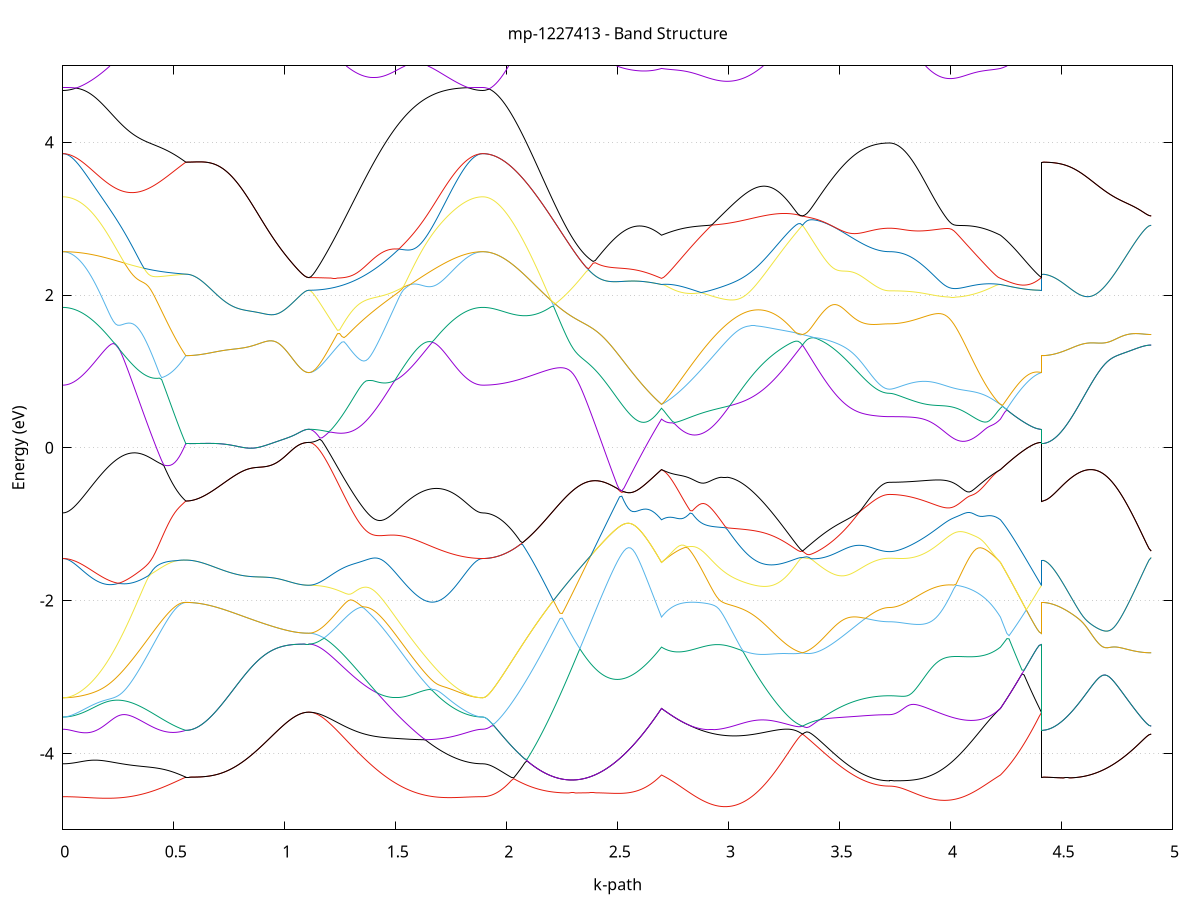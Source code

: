 set title 'mp-1227413 - Band Structure'
set xlabel 'k-path'
set ylabel 'Energy (eV)'
set grid y
set yrange [-5:5]
set terminal png size 800,600
set output 'mp-1227413_bands_gnuplot.png'
plot '-' using 1:2 with lines notitle, '-' using 1:2 with lines notitle, '-' using 1:2 with lines notitle, '-' using 1:2 with lines notitle, '-' using 1:2 with lines notitle, '-' using 1:2 with lines notitle, '-' using 1:2 with lines notitle, '-' using 1:2 with lines notitle, '-' using 1:2 with lines notitle, '-' using 1:2 with lines notitle, '-' using 1:2 with lines notitle, '-' using 1:2 with lines notitle, '-' using 1:2 with lines notitle, '-' using 1:2 with lines notitle, '-' using 1:2 with lines notitle, '-' using 1:2 with lines notitle, '-' using 1:2 with lines notitle, '-' using 1:2 with lines notitle, '-' using 1:2 with lines notitle, '-' using 1:2 with lines notitle, '-' using 1:2 with lines notitle, '-' using 1:2 with lines notitle, '-' using 1:2 with lines notitle, '-' using 1:2 with lines notitle, '-' using 1:2 with lines notitle, '-' using 1:2 with lines notitle, '-' using 1:2 with lines notitle, '-' using 1:2 with lines notitle, '-' using 1:2 with lines notitle, '-' using 1:2 with lines notitle, '-' using 1:2 with lines notitle, '-' using 1:2 with lines notitle, '-' using 1:2 with lines notitle, '-' using 1:2 with lines notitle, '-' using 1:2 with lines notitle, '-' using 1:2 with lines notitle, '-' using 1:2 with lines notitle, '-' using 1:2 with lines notitle, '-' using 1:2 with lines notitle, '-' using 1:2 with lines notitle, '-' using 1:2 with lines notitle, '-' using 1:2 with lines notitle, '-' using 1:2 with lines notitle, '-' using 1:2 with lines notitle, '-' using 1:2 with lines notitle, '-' using 1:2 with lines notitle, '-' using 1:2 with lines notitle, '-' using 1:2 with lines notitle
0.000000 -13.233047
0.009898 -13.232747
0.019795 -13.231847
0.029693 -13.230347
0.039590 -13.228147
0.049488 -13.225347
0.059386 -13.221947
0.069283 -13.217947
0.079181 -13.213347
0.089078 -13.208047
0.098976 -13.202247
0.108873 -13.195747
0.118771 -13.188647
0.128669 -13.181047
0.138566 -13.172747
0.148464 -13.163847
0.158361 -13.154247
0.168259 -13.144147
0.178157 -13.133447
0.188054 -13.122147
0.197952 -13.110247
0.207849 -13.097747
0.217747 -13.084647
0.227644 -13.070947
0.237542 -13.056747
0.247440 -13.041847
0.257337 -13.026447
0.267235 -13.010447
0.277132 -12.993847
0.287030 -12.976647
0.296928 -12.958947
0.306825 -12.940647
0.316723 -12.921847
0.326620 -12.902447
0.336518 -12.882547
0.346415 -12.862047
0.356313 -12.841047
0.366211 -12.819547
0.376108 -12.797447
0.386006 -12.774847
0.395903 -12.751747
0.405801 -12.728147
0.415699 -12.704047
0.425596 -12.679447
0.435494 -12.654347
0.445391 -12.628847
0.455289 -12.602747
0.465186 -12.576347
0.475084 -12.549347
0.484982 -12.521947
0.494879 -12.494147
0.504777 -12.465947
0.514674 -12.437247
0.524572 -12.408247
0.534470 -12.378847
0.544367 -12.349047
0.554265 -12.318847
0.554265 -12.318847
0.564162 -12.318547
0.574060 -12.317747
0.583957 -12.316447
0.593855 -12.314647
0.603753 -12.312347
0.613650 -12.309547
0.623548 -12.306147
0.633445 -12.302247
0.643343 -12.297947
0.653241 -12.293047
0.663138 -12.287647
0.673036 -12.281747
0.682933 -12.275347
0.692831 -12.268547
0.702728 -12.261147
0.712626 -12.253347
0.722524 -12.245047
0.732421 -12.236347
0.742319 -12.227047
0.752216 -12.217447
0.762114 -12.207347
0.772012 -12.196747
0.781909 -12.185847
0.791807 -12.174447
0.801704 -12.162747
0.811602 -12.150647
0.821500 -12.138147
0.831397 -12.125247
0.841295 -12.112147
0.851192 -12.098647
0.861090 -12.084847
0.870987 -12.070847
0.880885 -12.056647
0.890783 -12.042147
0.900680 -12.027547
0.910578 -12.012847
0.920475 -11.998047
0.930373 -11.983147
0.940271 -11.968347
0.950168 -11.953547
0.960066 -11.938947
0.969963 -11.924447
0.979861 -11.910347
0.989758 -11.896547
0.999656 -11.883247
1.009554 -11.870447
1.019451 -11.858347
1.029349 -11.847147
1.039246 -11.836747
1.049144 -11.827447
1.059042 -11.819347
1.068939 -11.812447
1.078837 -11.806947
1.088734 -11.803047
1.098632 -11.800647
1.108529 -11.799847
1.108529 -11.799847
1.118452 -11.801647
1.128374 -11.807247
1.138296 -11.816247
1.148218 -11.828547
1.158140 -11.843847
1.168062 -11.861647
1.177984 -11.881747
1.187907 -11.903747
1.197829 -11.927447
1.207751 -11.952447
1.217673 -11.978547
1.227595 -12.005547
1.237517 -12.033247
1.247439 -12.061547
1.257361 -12.090347
1.267284 -12.119347
1.277206 -12.148747
1.287128 -12.178147
1.297050 -12.207647
1.306972 -12.237247
1.316894 -12.266647
1.326816 -12.296047
1.336739 -12.325347
1.346661 -12.354347
1.356583 -12.383247
1.366505 -12.411847
1.376427 -12.440147
1.386349 -12.468147
1.396271 -12.495847
1.406194 -12.523147
1.416116 -12.550147
1.426038 -12.576747
1.435960 -12.602947
1.445882 -12.628747
1.455804 -12.654047
1.465726 -12.678947
1.475648 -12.703447
1.485571 -12.727447
1.495493 -12.750947
1.505415 -12.773947
1.515337 -12.796447
1.525259 -12.818547
1.535181 -12.840047
1.545103 -12.861047
1.555026 -12.881447
1.564948 -12.901447
1.574870 -12.920847
1.584792 -12.939647
1.594714 -12.957947
1.604636 -12.975747
1.614558 -12.992947
1.624480 -13.009547
1.634403 -13.025547
1.644325 -13.041047
1.654247 -13.055947
1.664169 -13.070247
1.674091 -13.084047
1.684013 -13.097147
1.693935 -13.109747
1.703858 -13.121647
1.713780 -13.133047
1.723702 -13.143747
1.733624 -13.153947
1.743546 -13.163447
1.753468 -13.172447
1.763390 -13.180747
1.773313 -13.188447
1.783235 -13.195547
1.793157 -13.202047
1.803079 -13.207947
1.813001 -13.213247
1.822923 -13.217847
1.832845 -13.221947
1.842767 -13.225347
1.852690 -13.228147
1.862612 -13.230347
1.872534 -13.231847
1.882456 -13.232747
1.892378 -13.233047
1.892378 -13.233047
1.902320 -13.232747
1.912261 -13.231747
1.922202 -13.230047
1.932144 -13.227747
1.942085 -13.224747
1.952027 -13.221047
1.961968 -13.216747
1.971909 -13.211647
1.981851 -13.206047
1.991792 -13.199647
2.001734 -13.192647
2.011675 -13.184947
2.021617 -13.176647
2.031558 -13.167647
2.041499 -13.157947
2.051441 -13.147647
2.061382 -13.136647
2.071324 -13.124947
2.081265 -13.112647
2.091206 -13.099747
2.101148 -13.086147
2.111089 -13.071847
2.121031 -13.056947
2.130972 -13.041347
2.140914 -13.025147
2.150855 -13.008347
2.160796 -12.990847
2.170738 -12.972747
2.180679 -12.953947
2.190621 -12.934547
2.200562 -12.914547
2.210503 -12.893947
2.220445 -12.872647
2.230386 -12.850747
2.240328 -12.828247
2.250269 -12.805147
2.260211 -12.781447
2.270152 -12.757147
2.280093 -12.732247
2.290035 -12.706747
2.299976 -12.680647
2.309918 -12.654047
2.319859 -12.626847
2.329800 -12.599047
2.339742 -12.570747
2.349683 -12.541847
2.359625 -12.512547
2.369566 -12.482647
2.379507 -12.452247
2.389449 -12.421347
2.399390 -12.390047
2.409332 -12.358347
2.419273 -12.326147
2.429215 -12.293547
2.439156 -12.260547
2.449097 -12.227347
2.459039 -12.193747
2.468980 -12.159947
2.478922 -12.125947
2.488863 -12.091847
2.498804 -12.057747
2.508746 -12.023647
2.518687 -11.989847
2.528629 -11.956247
2.538570 -11.923247
2.548512 -11.890947
2.558453 -11.859747
2.568394 -11.829747
2.578336 -11.801547
2.588277 -11.775447
2.598219 -11.751847
2.608160 -11.731247
2.618101 -11.733647
2.628043 -11.741847
2.637984 -11.749647
2.647926 -11.757047
2.657867 -11.763947
2.667809 -11.770447
2.677750 -11.776547
2.687691 -11.782147
2.697633 -11.787347
2.697633 -11.787347
2.707559 -11.785347
2.717485 -11.784047
2.727411 -11.783547
2.737337 -11.783647
2.747263 -11.784347
2.757189 -11.785647
2.767115 -11.787547
2.777041 -11.789747
2.786967 -11.792447
2.796893 -11.795347
2.806819 -11.798547
2.816745 -11.802047
2.826671 -11.805647
2.836597 -11.809347
2.846523 -11.813047
2.856449 -11.816847
2.866375 -11.820547
2.876302 -11.824247
2.886228 -11.827747
2.896154 -11.831247
2.906080 -11.834447
2.916006 -11.837547
2.925932 -11.840447
2.935858 -11.843047
2.945784 -11.845347
2.955710 -11.849847
2.965636 -11.855447
2.975562 -11.860747
2.985488 -11.865547
2.995414 -11.869847
3.005340 -11.873747
3.015266 -11.877147
3.025192 -11.880047
3.035118 -11.882447
3.045044 -11.884247
3.054970 -11.885647
3.064896 -11.886447
3.074822 -11.886847
3.084748 -11.886547
3.094674 -11.885847
3.104600 -11.884547
3.114526 -11.882647
3.124453 -11.880247
3.134379 -11.877247
3.144305 -11.873747
3.154231 -11.869747
3.164157 -11.865147
3.174083 -11.859947
3.184009 -11.854247
3.193935 -11.847947
3.203861 -11.841147
3.213787 -11.833747
3.223713 -11.825847
3.233639 -11.817347
3.243565 -11.808347
3.253491 -11.798847
3.263417 -11.788747
3.273343 -11.778147
3.283269 -11.766947
3.293195 -11.755347
3.303121 -11.743147
3.313047 -11.730447
3.322973 -11.717247
3.332899 -11.703647
3.332899 -11.703647
3.342697 -11.720047
3.352496 -11.737447
3.362294 -11.755247
3.372092 -11.773147
3.381890 -11.791047
3.391688 -11.808747
3.401486 -11.826247
3.411284 -11.843347
3.421082 -11.860047
3.430880 -11.876447
3.440679 -11.892347
3.450477 -11.907847
3.460275 -11.922847
3.470073 -11.937347
3.479871 -11.951347
3.489669 -11.964947
3.499467 -11.977947
3.509265 -11.990447
3.519063 -12.002447
3.528862 -12.013947
3.538660 -12.024847
3.548458 -12.035247
3.558256 -12.045147
3.568054 -12.054447
3.577852 -12.063247
3.587650 -12.071447
3.597448 -12.079047
3.607246 -12.086147
3.617045 -12.092747
3.626843 -12.098747
3.636641 -12.104147
3.646439 -12.108947
3.656237 -12.113247
3.666035 -12.116947
3.675833 -12.120147
3.685631 -12.122647
3.695429 -12.124647
3.705228 -12.126147
3.715026 -12.126947
3.724824 -12.127247
3.724824 -12.127247
3.734823 -12.127047
3.744822 -12.126247
3.754821 -12.124947
3.764820 -12.123147
3.774820 -12.120747
3.784819 -12.117947
3.794818 -12.114547
3.804817 -12.110747
3.814816 -12.106347
3.824816 -12.101447
3.834815 -12.096147
3.844814 -12.090247
3.854813 -12.083947
3.864812 -12.077147
3.874811 -12.069847
3.884811 -12.062047
3.894810 -12.053847
3.904809 -12.045247
3.914808 -12.036147
3.924807 -12.026647
3.934806 -12.016847
3.944806 -12.006547
3.954805 -11.995947
3.964804 -11.984947
3.974803 -11.973647
3.984802 -11.962047
3.994802 -11.950247
4.004801 -11.938147
4.014800 -11.925847
4.024799 -11.913447
4.034798 -11.900947
4.044797 -11.888447
4.054797 -11.875947
4.064796 -11.863647
4.074795 -11.851647
4.084794 -11.839947
4.094793 -11.828747
4.104793 -11.818347
4.114792 -11.808847
4.124791 -11.800447
4.134790 -11.793347
4.144789 -11.787747
4.154788 -11.783747
4.164788 -11.781147
4.174787 -11.779947
4.184786 -11.779847
4.194785 -11.780647
4.204784 -11.782247
4.214783 -11.784547
4.224783 -11.787347
4.224783 -11.787347
4.234490 -11.791947
4.244197 -11.796147
4.253904 -11.799847
4.263611 -11.803247
4.273318 -11.806047
4.283025 -11.808547
4.292732 -11.810547
4.302440 -11.812047
4.312147 -11.813147
4.321854 -11.813747
4.331561 -11.814047
4.341268 -11.813747
4.350975 -11.813047
4.360682 -11.811947
4.370389 -11.810347
4.380096 -11.808347
4.389803 -11.805947
4.399511 -11.803047
4.409218 -11.799847
4.409218 -12.318847
4.419115 -12.318547
4.429011 -12.317647
4.438908 -12.316247
4.448805 -12.314247
4.458702 -12.311647
4.468599 -12.308447
4.478496 -12.304747
4.488393 -12.300447
4.498290 -12.295647
4.508187 -12.290147
4.518084 -12.284147
4.527980 -12.277547
4.537877 -12.270447
4.547774 -12.262747
4.557671 -12.254547
4.567568 -12.245747
4.577465 -12.236347
4.587362 -12.226447
4.597259 -12.215947
4.607156 -12.204947
4.617053 -12.193347
4.626949 -12.181247
4.636846 -12.168647
4.646743 -12.155447
4.656640 -12.141747
4.666537 -12.127547
4.676434 -12.112847
4.686331 -12.097647
4.696228 -12.081847
4.706125 -12.065647
4.716021 -12.048847
4.725918 -12.031647
4.735815 -12.014047
4.745712 -11.995847
4.755609 -11.977247
4.765506 -11.958247
4.775403 -11.938847
4.785300 -11.918947
4.795197 -11.898747
4.805094 -11.878247
4.814990 -11.857547
4.824887 -11.836547
4.834784 -11.815447
4.844681 -11.794447
4.854578 -11.773747
4.864475 -11.753647
4.874372 -11.735047
4.884269 -11.719147
4.894166 -11.707847
4.904063 -11.703647
e
0.000000 -10.788247
0.009898 -10.789647
0.019795 -10.793547
0.029693 -10.800047
0.039590 -10.808947
0.049488 -10.820047
0.059386 -10.833047
0.069283 -10.847947
0.079181 -10.864347
0.089078 -10.882347
0.098976 -10.901647
0.108873 -10.922147
0.118771 -10.943847
0.128669 -10.966647
0.138566 -10.990347
0.148464 -11.015047
0.158361 -11.040547
0.168259 -11.066947
0.178157 -11.094047
0.188054 -11.121847
0.197952 -11.150347
0.207849 -11.179447
0.217747 -11.209047
0.227644 -11.239247
0.237542 -11.269947
0.247440 -11.301147
0.257337 -11.332747
0.267235 -11.364647
0.277132 -11.396947
0.287030 -11.429547
0.296928 -11.462447
0.306825 -11.495547
0.316723 -11.528847
0.326620 -11.562347
0.336518 -11.595947
0.346415 -11.629747
0.356313 -11.663547
0.366211 -11.697347
0.376108 -11.731247
0.386006 -11.765147
0.395903 -11.799047
0.405801 -11.832847
0.415699 -11.866547
0.425596 -11.900147
0.435494 -11.933647
0.445391 -11.967047
0.455289 -12.000247
0.465186 -12.033247
0.475084 -12.066047
0.484982 -12.098547
0.494879 -12.130947
0.504777 -12.162947
0.514674 -12.194747
0.524572 -12.226247
0.534470 -12.257447
0.544367 -12.288347
0.554265 -12.318847
0.554265 -12.318847
0.564162 -12.318547
0.574060 -12.317747
0.583957 -12.316447
0.593855 -12.314647
0.603753 -12.312347
0.613650 -12.309547
0.623548 -12.306147
0.633445 -12.302247
0.643343 -12.297947
0.653241 -12.293047
0.663138 -12.287647
0.673036 -12.281747
0.682933 -12.275347
0.692831 -12.268547
0.702728 -12.261147
0.712626 -12.253347
0.722524 -12.245047
0.732421 -12.236347
0.742319 -12.227047
0.752216 -12.217447
0.762114 -12.207347
0.772012 -12.196747
0.781909 -12.185847
0.791807 -12.174447
0.801704 -12.162747
0.811602 -12.150647
0.821500 -12.138147
0.831397 -12.125247
0.841295 -12.112147
0.851192 -12.098647
0.861090 -12.084847
0.870987 -12.070847
0.880885 -12.056647
0.890783 -12.042147
0.900680 -12.027547
0.910578 -12.012847
0.920475 -11.998047
0.930373 -11.983147
0.940271 -11.968347
0.950168 -11.953547
0.960066 -11.938947
0.969963 -11.924447
0.979861 -11.910347
0.989758 -11.896547
0.999656 -11.883247
1.009554 -11.870447
1.019451 -11.858347
1.029349 -11.847147
1.039246 -11.836747
1.049144 -11.827447
1.059042 -11.819347
1.068939 -11.812447
1.078837 -11.806947
1.088734 -11.803047
1.098632 -11.800647
1.108529 -11.799847
1.108529 -11.799847
1.118452 -11.799547
1.128374 -11.798847
1.138296 -11.797647
1.148218 -11.795847
1.158140 -11.793747
1.168062 -11.791047
1.177984 -11.787847
1.187907 -11.784147
1.197829 -11.780047
1.207751 -11.775447
1.217673 -11.770347
1.227595 -11.764747
1.237517 -11.758747
1.247439 -11.752247
1.257361 -11.745247
1.267284 -11.737847
1.277206 -11.729947
1.287128 -11.721547
1.297050 -11.712747
1.306972 -11.703547
1.316894 -11.693847
1.326816 -11.683747
1.336739 -11.673147
1.346661 -11.662147
1.356583 -11.650747
1.366505 -11.638947
1.376427 -11.626747
1.386349 -11.614047
1.396271 -11.601047
1.406194 -11.587647
1.416116 -11.573847
1.426038 -11.559747
1.435960 -11.545147
1.445882 -11.530347
1.455804 -11.515047
1.465726 -11.499547
1.475648 -11.483647
1.485571 -11.467447
1.495493 -11.450947
1.505415 -11.434147
1.515337 -11.417047
1.525259 -11.399647
1.535181 -11.382047
1.545103 -11.364247
1.555026 -11.346147
1.564948 -11.327847
1.574870 -11.309247
1.584792 -11.290547
1.594714 -11.271747
1.604636 -11.252647
1.614558 -11.233447
1.624480 -11.214147
1.634403 -11.194747
1.644325 -11.175247
1.654247 -11.155747
1.664169 -11.136147
1.674091 -11.116447
1.684013 -11.096847
1.693935 -11.077247
1.703858 -11.057747
1.713780 -11.038247
1.723702 -11.018947
1.733624 -10.999847
1.743546 -10.980847
1.753468 -10.962147
1.763390 -10.943847
1.773313 -10.925847
1.783235 -10.908247
1.793157 -10.891247
1.803079 -10.874947
1.813001 -10.859347
1.822923 -10.844747
1.832845 -10.831247
1.842767 -10.819147
1.852690 -10.808547
1.862612 -10.799947
1.872534 -10.793547
1.882456 -10.789647
1.892378 -10.788247
1.892378 -10.788247
1.902320 -10.788747
1.912261 -10.790147
1.922202 -10.792447
1.932144 -10.795747
1.942085 -10.799847
1.952027 -10.804947
1.961968 -10.810747
1.971909 -10.817547
1.981851 -10.825047
1.991792 -10.833347
2.001734 -10.842347
2.011675 -10.852147
2.021617 -10.862547
2.031558 -10.873547
2.041499 -10.885247
2.051441 -10.897447
2.061382 -10.910147
2.071324 -10.923447
2.081265 -10.937147
2.091206 -10.951247
2.101148 -10.965747
2.111089 -10.980647
2.121031 -10.995847
2.130972 -11.011347
2.140914 -11.027147
2.150855 -11.043247
2.160796 -11.059447
2.170738 -11.075947
2.180679 -11.092547
2.190621 -11.109347
2.200562 -11.126247
2.210503 -11.143347
2.220445 -11.160447
2.230386 -11.177547
2.240328 -11.194847
2.250269 -11.212047
2.260211 -11.229247
2.270152 -11.246547
2.280093 -11.263747
2.290035 -11.280847
2.299976 -11.297947
2.309918 -11.315047
2.319859 -11.331947
2.329800 -11.348747
2.339742 -11.365447
2.349683 -11.381947
2.359625 -11.398347
2.369566 -11.414647
2.379507 -11.430647
2.389449 -11.446547
2.399390 -11.462247
2.409332 -11.477647
2.419273 -11.492847
2.429215 -11.507847
2.439156 -11.522547
2.449097 -11.537047
2.459039 -11.551247
2.468980 -11.565147
2.478922 -11.578747
2.488863 -11.592047
2.498804 -11.605047
2.508746 -11.617747
2.518687 -11.630147
2.528629 -11.642147
2.538570 -11.653847
2.548512 -11.665147
2.558453 -11.676047
2.568394 -11.686647
2.578336 -11.696847
2.588277 -11.706647
2.598219 -11.716047
2.608160 -11.725047
2.618101 -11.714047
2.628043 -11.700247
2.637984 -11.690147
2.647926 -11.683347
2.657867 -11.679647
2.667809 -11.678547
2.677750 -11.679647
2.687691 -11.682547
2.697633 -11.686847
2.697633 -11.686847
2.707559 -11.685147
2.717485 -11.685047
2.727411 -11.686247
2.737337 -11.688747
2.747263 -11.692447
2.757189 -11.697147
2.767115 -11.702747
2.777041 -11.709147
2.786967 -11.716147
2.796893 -11.723647
2.806819 -11.731647
2.816745 -11.739947
2.826671 -11.748447
2.836597 -11.757047
2.846523 -11.765747
2.856449 -11.774347
2.866375 -11.782947
2.876302 -11.791447
2.886228 -11.799747
2.896154 -11.807847
2.906080 -11.815647
2.916006 -11.823147
2.925932 -11.830347
2.935858 -11.837247
2.945784 -11.843747
2.955710 -11.847447
2.965636 -11.849247
2.975562 -11.850647
2.985488 -11.851747
2.995414 -11.852547
3.005340 -11.852947
3.015266 -11.852947
3.025192 -11.852647
3.035118 -11.851947
3.045044 -11.850847
3.054970 -11.849247
3.064896 -11.847347
3.074822 -11.845047
3.084748 -11.842247
3.094674 -11.839047
3.104600 -11.835447
3.114526 -11.831347
3.124453 -11.826947
3.134379 -11.822047
3.144305 -11.816647
3.154231 -11.810947
3.164157 -11.804747
3.174083 -11.798147
3.184009 -11.791147
3.193935 -11.783747
3.203861 -11.775947
3.213787 -11.767847
3.223713 -11.759347
3.233639 -11.750547
3.243565 -11.741547
3.253491 -11.732447
3.263417 -11.723247
3.273343 -11.714247
3.283269 -11.705747
3.293195 -11.698247
3.303121 -11.692647
3.313047 -11.690347
3.322973 -11.693447
3.332899 -11.703647
3.332899 -11.703647
3.342697 -11.688947
3.352496 -11.677047
3.362294 -11.669147
3.372092 -11.665847
3.381890 -11.666647
3.391688 -11.670447
3.401486 -11.676047
3.411284 -11.682747
3.421082 -11.690247
3.430880 -11.698047
3.440679 -11.706047
3.450477 -11.714047
3.460275 -11.722147
3.470073 -11.730147
3.479871 -11.737947
3.489669 -11.745647
3.499467 -11.753147
3.509265 -11.760347
3.519063 -11.767347
3.528862 -11.774147
3.538660 -11.780647
3.548458 -11.786947
3.558256 -11.792847
3.568054 -11.798547
3.577852 -11.803847
3.587650 -11.808947
3.597448 -11.813647
3.607246 -11.818047
3.617045 -11.822047
3.626843 -11.825747
3.636641 -11.829147
3.646439 -11.832147
3.656237 -11.834847
3.666035 -11.837147
3.675833 -11.839147
3.685631 -11.840747
3.695429 -11.842047
3.705228 -11.842947
3.715026 -11.843447
3.724824 -11.843647
3.724824 -11.843647
3.734823 -11.843447
3.744822 -11.842647
3.754821 -11.841447
3.764820 -11.839747
3.774820 -11.837647
3.784819 -11.834947
3.794818 -11.831847
3.804817 -11.828347
3.814816 -11.824347
3.824816 -11.819947
3.834815 -11.815147
3.844814 -11.809947
3.854813 -11.804347
3.864812 -11.798447
3.874811 -11.792247
3.884811 -11.785847
3.894810 -11.779147
3.904809 -11.772247
3.914808 -11.765247
3.924807 -11.758247
3.934806 -11.751147
3.944806 -11.744247
3.954805 -11.737447
3.964804 -11.730947
3.974803 -11.724747
3.984802 -11.718947
3.994802 -11.713747
4.004801 -11.709047
4.014800 -11.705047
4.024799 -11.701747
4.034798 -11.699147
4.044797 -11.697247
4.054797 -11.696047
4.064796 -11.695247
4.074795 -11.695047
4.084794 -11.695047
4.094793 -11.695247
4.104793 -11.695547
4.114792 -11.695547
4.124791 -11.695347
4.134790 -11.694547
4.144789 -11.693247
4.154788 -11.691347
4.164788 -11.689247
4.174787 -11.687047
4.184786 -11.685147
4.194785 -11.683847
4.204784 -11.683547
4.214783 -11.684447
4.224783 -11.686847
4.224783 -11.686847
4.234490 -11.691947
4.244197 -11.697947
4.253904 -11.704347
4.263611 -11.711147
4.273318 -11.718247
4.283025 -11.725347
4.292732 -11.732447
4.302440 -11.739547
4.312147 -11.746447
4.321854 -11.753147
4.331561 -11.759647
4.341268 -11.765847
4.350975 -11.771847
4.360682 -11.777347
4.370389 -11.782647
4.380096 -11.787547
4.389803 -11.792047
4.399511 -11.796147
4.409218 -11.799847
4.409218 -12.318847
4.419115 -12.318547
4.429011 -12.317647
4.438908 -12.316247
4.448805 -12.314247
4.458702 -12.311647
4.468599 -12.308447
4.478496 -12.304747
4.488393 -12.300447
4.498290 -12.295647
4.508187 -12.290147
4.518084 -12.284147
4.527980 -12.277547
4.537877 -12.270447
4.547774 -12.262747
4.557671 -12.254547
4.567568 -12.245747
4.577465 -12.236347
4.587362 -12.226447
4.597259 -12.215947
4.607156 -12.204947
4.617053 -12.193347
4.626949 -12.181247
4.636846 -12.168647
4.646743 -12.155447
4.656640 -12.141747
4.666537 -12.127547
4.676434 -12.112847
4.686331 -12.097647
4.696228 -12.081847
4.706125 -12.065647
4.716021 -12.048847
4.725918 -12.031647
4.735815 -12.014047
4.745712 -11.995847
4.755609 -11.977247
4.765506 -11.958247
4.775403 -11.938847
4.785300 -11.918947
4.795197 -11.898747
4.805094 -11.878247
4.814990 -11.857547
4.824887 -11.836547
4.834784 -11.815447
4.844681 -11.794447
4.854578 -11.773747
4.864475 -11.753647
4.874372 -11.735047
4.884269 -11.719147
4.894166 -11.707847
4.904063 -11.703647
e
0.000000 -10.509347
0.009898 -10.509247
0.019795 -10.508847
0.029693 -10.508247
0.039590 -10.507247
0.049488 -10.506047
0.059386 -10.504647
0.069283 -10.502847
0.079181 -10.500947
0.089078 -10.498647
0.098976 -10.496147
0.108873 -10.493347
0.118771 -10.490347
0.128669 -10.487047
0.138566 -10.483447
0.148464 -10.479647
0.158361 -10.475647
0.168259 -10.471347
0.178157 -10.466747
0.188054 -10.461947
0.197952 -10.456847
0.207849 -10.451547
0.217747 -10.445947
0.227644 -10.440147
0.237542 -10.434147
0.247440 -10.427847
0.257337 -10.421347
0.267235 -10.414647
0.277132 -10.407647
0.287030 -10.400447
0.296928 -10.393047
0.306825 -10.385447
0.316723 -10.377547
0.326620 -10.369547
0.336518 -10.361347
0.346415 -10.352847
0.356313 -10.344247
0.366211 -10.335447
0.376108 -10.326547
0.386006 -10.317447
0.395903 -10.308147
0.405801 -10.298847
0.415699 -10.289347
0.425596 -10.279747
0.435494 -10.270047
0.445391 -10.260347
0.455289 -10.250647
0.465186 -10.240947
0.475084 -10.231247
0.484982 -10.221847
0.494879 -10.212547
0.504777 -10.203647
0.514674 -10.195147
0.524572 -10.187347
0.534470 -10.180347
0.544367 -10.174447
0.554265 -10.169847
0.554265 -10.169847
0.564162 -10.170347
0.574060 -10.171747
0.583957 -10.174147
0.593855 -10.177447
0.603753 -10.181647
0.613650 -10.186947
0.623548 -10.193147
0.633445 -10.200347
0.643343 -10.208547
0.653241 -10.217747
0.663138 -10.227947
0.673036 -10.239147
0.682933 -10.251347
0.692831 -10.264447
0.702728 -10.278447
0.712626 -10.293347
0.722524 -10.309147
0.732421 -10.325747
0.742319 -10.343147
0.752216 -10.361247
0.762114 -10.380047
0.772012 -10.399547
0.781909 -10.419647
0.791807 -10.440247
0.801704 -10.461447
0.811602 -10.483047
0.821500 -10.505047
0.831397 -10.527447
0.841295 -10.550047
0.851192 -10.573047
0.861090 -10.596147
0.870987 -10.619347
0.880885 -10.642747
0.890783 -10.666147
0.900680 -10.689447
0.910578 -10.712647
0.920475 -10.735747
0.930373 -10.758547
0.940271 -10.781047
0.950168 -10.803147
0.960066 -10.824847
0.969963 -10.845947
0.979861 -10.866347
0.989758 -10.885947
0.999656 -10.904747
1.009554 -10.922447
1.019451 -10.939147
1.029349 -10.954547
1.039246 -10.968547
1.049144 -10.981047
1.059042 -10.991947
1.068939 -11.001047
1.078837 -11.008247
1.088734 -11.013447
1.098632 -11.016647
1.108529 -11.017647
1.108529 -11.017647
1.118452 -11.017547
1.128374 -11.017047
1.138296 -11.016247
1.148218 -11.015047
1.158140 -11.013547
1.168062 -11.011747
1.177984 -11.009647
1.187907 -11.007147
1.197829 -11.004347
1.207751 -11.001247
1.217673 -10.997847
1.227595 -10.994147
1.237517 -10.990147
1.247439 -10.985747
1.257361 -10.981147
1.267284 -10.976247
1.277206 -10.970947
1.287128 -10.965447
1.297050 -10.959647
1.306972 -10.953547
1.316894 -10.947247
1.326816 -10.940647
1.336739 -10.933747
1.346661 -10.926647
1.356583 -10.919247
1.366505 -10.911647
1.376427 -10.903847
1.386349 -10.895847
1.396271 -10.887547
1.406194 -10.879147
1.416116 -10.870447
1.426038 -10.861647
1.435960 -10.852647
1.445882 -10.843547
1.455804 -10.834247
1.465726 -10.824747
1.475648 -10.815147
1.485571 -10.805547
1.495493 -10.795747
1.505415 -10.785847
1.515337 -10.775947
1.525259 -10.765947
1.535181 -10.755847
1.545103 -10.745747
1.555026 -10.735647
1.564948 -10.725547
1.574870 -10.715547
1.584792 -10.705447
1.594714 -10.695447
1.604636 -10.685547
1.614558 -10.675747
1.624480 -10.665947
1.634403 -10.656347
1.644325 -10.646847
1.654247 -10.637547
1.664169 -10.628347
1.674091 -10.619447
1.684013 -10.610747
1.693935 -10.602247
1.703858 -10.593947
1.713780 -10.586047
1.723702 -10.578347
1.733624 -10.570947
1.743546 -10.563947
1.753468 -10.557247
1.763390 -10.550947
1.773313 -10.545047
1.783235 -10.539547
1.793157 -10.534447
1.803079 -10.529847
1.813001 -10.525547
1.822923 -10.521847
1.832845 -10.518547
1.842767 -10.515747
1.852690 -10.513547
1.862612 -10.511747
1.872534 -10.510447
1.882456 -10.509647
1.892378 -10.509347
1.892378 -10.509347
1.902320 -10.509547
1.912261 -10.509847
1.922202 -10.510347
1.932144 -10.511147
1.942085 -10.512047
1.952027 -10.513247
1.961968 -10.514647
1.971909 -10.516247
1.981851 -10.518047
1.991792 -10.520047
2.001734 -10.522347
2.011675 -10.524747
2.021617 -10.527447
2.031558 -10.530347
2.041499 -10.533347
2.051441 -10.536647
2.061382 -10.540147
2.071324 -10.543847
2.081265 -10.547747
2.091206 -10.551847
2.101148 -10.556147
2.111089 -10.560747
2.121031 -10.565447
2.130972 -10.570247
2.140914 -10.575347
2.150855 -10.580647
2.160796 -10.586147
2.170738 -10.591747
2.180679 -10.597547
2.190621 -10.603547
2.200562 -10.609647
2.210503 -10.616047
2.220445 -10.622447
2.230386 -10.629147
2.240328 -10.635847
2.250269 -10.642847
2.260211 -10.649847
2.270152 -10.657047
2.280093 -10.664347
2.290035 -10.671747
2.299976 -10.679347
2.309918 -10.686947
2.319859 -10.694647
2.329800 -10.702447
2.339742 -10.710347
2.349683 -10.733547
2.359625 -10.761847
2.369566 -10.789747
2.379507 -10.817447
2.389449 -10.844647
2.399390 -10.871547
2.409332 -10.897847
2.419273 -10.923747
2.429215 -10.949147
2.439156 -10.974047
2.449097 -10.998247
2.459039 -11.021847
2.468980 -11.044747
2.478922 -11.066947
2.488863 -11.088247
2.498804 -11.108547
2.508746 -11.127947
2.518687 -11.146147
2.528629 -11.163147
2.538570 -11.178547
2.548512 -11.192347
2.558453 -11.204147
2.568394 -11.213747
2.578336 -11.220647
2.588277 -11.224447
2.598219 -11.224747
2.608160 -11.221247
2.618101 -11.213447
2.628043 -11.201147
2.637984 -11.184447
2.647926 -11.163347
2.657867 -11.138447
2.667809 -11.109947
2.677750 -11.078447
2.687691 -11.044247
2.697633 -11.007847
2.697633 -11.007847
2.707559 -11.027247
2.717485 -11.047447
2.727411 -11.067747
2.737337 -11.087847
2.747263 -11.107747
2.757189 -11.127347
2.767115 -11.146547
2.777041 -11.165447
2.786967 -11.184047
2.796893 -11.202247
2.806819 -11.220047
2.816745 -11.237547
2.826671 -11.254647
2.836597 -11.271247
2.846523 -11.287547
2.856449 -11.303447
2.866375 -11.318847
2.876302 -11.333947
2.886228 -11.348547
2.896154 -11.362747
2.906080 -11.376547
2.916006 -11.389847
2.925932 -11.402747
2.935858 -11.415247
2.945784 -11.427247
2.955710 -11.438847
2.965636 -11.450047
2.975562 -11.460747
2.985488 -11.470947
2.995414 -11.480747
3.005340 -11.490147
3.015266 -11.499047
3.025192 -11.507547
3.035118 -11.515547
3.045044 -11.523147
3.054970 -11.530247
3.064896 -11.536847
3.074822 -11.543147
3.084748 -11.548847
3.094674 -11.554247
3.104600 -11.559147
3.114526 -11.563547
3.124453 -11.567547
3.134379 -11.571147
3.144305 -11.574247
3.154231 -11.576947
3.164157 -11.579247
3.174083 -11.581047
3.184009 -11.582447
3.193935 -11.583447
3.203861 -11.584047
3.213787 -11.584147
3.223713 -11.583947
3.233639 -11.583247
3.243565 -11.582247
3.253491 -11.580747
3.263417 -11.578847
3.273343 -11.576647
3.283269 -11.573947
3.293195 -11.570947
3.303121 -11.567547
3.313047 -11.563747
3.322973 -11.559547
3.332899 -11.555047
3.332899 -11.555047
3.342697 -11.559147
3.352496 -11.559847
3.362294 -11.556047
3.372092 -11.547047
3.381890 -11.533447
3.391688 -11.516447
3.401486 -11.496947
3.411284 -11.482247
3.421082 -11.471747
3.430880 -11.461247
3.440679 -11.450747
3.450477 -11.440247
3.460275 -11.429947
3.470073 -11.419647
3.479871 -11.409547
3.489669 -11.399547
3.499467 -11.389747
3.509265 -11.380247
3.519063 -11.370847
3.528862 -11.361847
3.538660 -11.353047
3.548458 -11.344547
3.558256 -11.336447
3.568054 -11.328547
3.577852 -11.321147
3.587650 -11.314047
3.597448 -11.307447
3.607246 -11.301147
3.617045 -11.295347
3.626843 -11.289947
3.636641 -11.285047
3.646439 -11.280647
3.656237 -11.276747
3.666035 -11.273347
3.675833 -11.270447
3.685631 -11.268047
3.695429 -11.266147
3.705228 -11.264747
3.715026 -11.263947
3.724824 -11.263747
3.724824 -11.263747
3.734823 -11.264047
3.744822 -11.264847
3.754821 -11.266247
3.764820 -11.268247
3.774820 -11.270647
3.784819 -11.273647
3.794818 -11.277147
3.804817 -11.281047
3.814816 -11.285247
3.824816 -11.289947
3.834815 -11.294947
3.844814 -11.300147
3.854813 -11.305647
3.864812 -11.311147
3.874811 -11.316847
3.884811 -11.322547
3.894810 -11.328147
3.904809 -11.333647
3.914808 -11.338847
3.924807 -11.343747
3.934806 -11.348147
3.944806 -11.352147
3.954805 -11.355347
3.964804 -11.357847
3.974803 -11.359447
3.984802 -11.359947
3.994802 -11.359347
4.004801 -11.357547
4.014800 -11.354447
4.024799 -11.349847
4.034798 -11.343847
4.044797 -11.336347
4.054797 -11.327347
4.064796 -11.316947
4.074795 -11.305147
4.084794 -11.292047
4.094793 -11.277747
4.104793 -11.262147
4.114792 -11.245447
4.124791 -11.227747
4.134790 -11.209047
4.144789 -11.189447
4.154788 -11.169047
4.164788 -11.147747
4.174787 -11.125847
4.184786 -11.103147
4.194785 -11.079847
4.204784 -11.056047
4.214783 -11.031847
4.224783 -11.007847
4.224783 -11.007847
4.234490 -10.976547
4.244197 -10.980847
4.253904 -10.984947
4.263611 -10.988847
4.273318 -10.992447
4.283025 -10.995947
4.292732 -10.999047
4.302440 -11.002047
4.312147 -11.004747
4.321854 -11.007147
4.331561 -11.009347
4.341268 -11.011347
4.350975 -11.013047
4.360682 -11.014447
4.370389 -11.015647
4.380096 -11.016547
4.389803 -11.017147
4.399511 -11.017547
4.409218 -11.017647
4.409218 -10.169847
4.419115 -10.175747
4.429011 -10.191147
4.438908 -10.212447
4.448805 -10.237047
4.458702 -10.263647
4.468599 -10.291547
4.478496 -10.320347
4.488393 -10.349747
4.498290 -10.379647
4.508187 -10.410047
4.518084 -10.440647
4.527980 -10.471647
4.537877 -10.502747
4.547774 -10.534147
4.557671 -10.565747
4.567568 -10.597347
4.577465 -10.629147
4.587362 -10.661047
4.597259 -10.692947
4.607156 -10.724847
4.617053 -10.756847
4.626949 -10.788847
4.636846 -10.820847
4.646743 -10.852747
4.656640 -10.884547
4.666537 -10.916347
4.676434 -10.948047
4.686331 -10.979647
4.696228 -11.011047
4.706125 -11.042347
4.716021 -11.073447
4.725918 -11.104347
4.735815 -11.135047
4.745712 -11.165547
4.755609 -11.195747
4.765506 -11.225647
4.775403 -11.255247
4.785300 -11.284547
4.795197 -11.313547
4.805094 -11.342047
4.814990 -11.370047
4.824887 -11.397547
4.834784 -11.424347
4.844681 -11.450347
4.854578 -11.475347
4.864475 -11.498747
4.874372 -11.520047
4.884269 -11.537947
4.894166 -11.550447
4.904063 -11.555047
e
0.000000 -10.509347
0.009898 -10.508747
0.019795 -10.506747
0.029693 -10.503447
0.039590 -10.499247
0.049488 -10.494047
0.059386 -10.488147
0.069283 -10.481647
0.079181 -10.474747
0.089078 -10.467547
0.098976 -10.460247
0.108873 -10.452647
0.118771 -10.445047
0.128669 -10.437447
0.138566 -10.429847
0.148464 -10.422147
0.158361 -10.414547
0.168259 -10.407047
0.178157 -10.399547
0.188054 -10.392047
0.197952 -10.384547
0.207849 -10.377147
0.217747 -10.369747
0.227644 -10.362447
0.237542 -10.355147
0.247440 -10.347847
0.257337 -10.340547
0.267235 -10.333247
0.277132 -10.325947
0.287030 -10.318647
0.296928 -10.311347
0.306825 -10.304047
0.316723 -10.296747
0.326620 -10.289347
0.336518 -10.282047
0.346415 -10.274747
0.356313 -10.267347
0.366211 -10.260047
0.376108 -10.252747
0.386006 -10.245347
0.395903 -10.238047
0.405801 -10.230847
0.415699 -10.223647
0.425596 -10.216547
0.435494 -10.209647
0.445391 -10.202747
0.455289 -10.196247
0.465186 -10.189947
0.475084 -10.183947
0.484982 -10.178547
0.494879 -10.173847
0.504777 -10.169847
0.514674 -10.167047
0.524572 -10.165447
0.534470 -10.165247
0.544367 -10.166747
0.554265 -10.169847
0.554265 -10.169847
0.564162 -10.170347
0.574060 -10.171747
0.583957 -10.174147
0.593855 -10.177447
0.603753 -10.181647
0.613650 -10.186947
0.623548 -10.193147
0.633445 -10.200347
0.643343 -10.208547
0.653241 -10.217747
0.663138 -10.227947
0.673036 -10.239147
0.682933 -10.251347
0.692831 -10.264447
0.702728 -10.278447
0.712626 -10.293347
0.722524 -10.309147
0.732421 -10.325747
0.742319 -10.343147
0.752216 -10.361247
0.762114 -10.380047
0.772012 -10.399547
0.781909 -10.419647
0.791807 -10.440247
0.801704 -10.461447
0.811602 -10.483047
0.821500 -10.505047
0.831397 -10.527447
0.841295 -10.550047
0.851192 -10.573047
0.861090 -10.596147
0.870987 -10.619347
0.880885 -10.642747
0.890783 -10.666147
0.900680 -10.689447
0.910578 -10.712647
0.920475 -10.735747
0.930373 -10.758547
0.940271 -10.781047
0.950168 -10.803147
0.960066 -10.824847
0.969963 -10.845947
0.979861 -10.866347
0.989758 -10.885947
0.999656 -10.904747
1.009554 -10.922447
1.019451 -10.939147
1.029349 -10.954547
1.039246 -10.968547
1.049144 -10.981047
1.059042 -10.991947
1.068939 -11.001047
1.078837 -11.008247
1.088734 -11.013447
1.098632 -11.016647
1.108529 -11.017647
1.108529 -11.017647
1.118452 -11.015747
1.128374 -11.009947
1.138296 -11.000347
1.148218 -10.987447
1.158140 -10.971347
1.168062 -10.952547
1.177984 -10.931247
1.187907 -10.907947
1.197829 -10.882747
1.207751 -10.856147
1.217673 -10.828347
1.227595 -10.799447
1.237517 -10.769747
1.247439 -10.739347
1.257361 -10.708347
1.267284 -10.677047
1.277206 -10.645447
1.287128 -10.613647
1.297050 -10.581747
1.306972 -10.549847
1.316894 -10.518047
1.326816 -10.486347
1.336739 -10.454747
1.346661 -10.423447
1.356583 -10.392547
1.366505 -10.361847
1.376427 -10.331547
1.386349 -10.301747
1.396271 -10.272347
1.406194 -10.243547
1.416116 -10.215247
1.426038 -10.187447
1.435960 -10.181047
1.445882 -10.182947
1.455804 -10.185047
1.465726 -10.187447
1.475648 -10.189947
1.485571 -10.192747
1.495493 -10.195847
1.505415 -10.199247
1.515337 -10.202847
1.525259 -10.206747
1.535181 -10.210947
1.545103 -10.215447
1.555026 -10.220247
1.564948 -10.225447
1.574870 -10.230847
1.584792 -10.236647
1.594714 -10.242847
1.604636 -10.249347
1.614558 -10.256247
1.624480 -10.263447
1.634403 -10.270947
1.644325 -10.278847
1.654247 -10.287147
1.664169 -10.295747
1.674091 -10.304747
1.684013 -10.314047
1.693935 -10.323747
1.703858 -10.333647
1.713780 -10.343947
1.723702 -10.354447
1.733624 -10.365247
1.743546 -10.376247
1.753468 -10.387547
1.763390 -10.398847
1.773313 -10.410347
1.783235 -10.421847
1.793157 -10.433247
1.803079 -10.444547
1.813001 -10.455647
1.822923 -10.466247
1.832845 -10.476147
1.842767 -10.485347
1.852690 -10.493447
1.862612 -10.500147
1.872534 -10.505147
1.882456 -10.508347
1.892378 -10.509347
1.892378 -10.509347
1.902320 -10.509547
1.912261 -10.509847
1.922202 -10.510347
1.932144 -10.511147
1.942085 -10.512047
1.952027 -10.513247
1.961968 -10.514647
1.971909 -10.516247
1.981851 -10.518047
1.991792 -10.520047
2.001734 -10.522347
2.011675 -10.524747
2.021617 -10.527447
2.031558 -10.530347
2.041499 -10.533347
2.051441 -10.536647
2.061382 -10.540147
2.071324 -10.543847
2.081265 -10.547747
2.091206 -10.551847
2.101148 -10.556147
2.111089 -10.560747
2.121031 -10.565447
2.130972 -10.570247
2.140914 -10.575347
2.150855 -10.580647
2.160796 -10.586147
2.170738 -10.591747
2.180679 -10.597547
2.190621 -10.603547
2.200562 -10.609647
2.210503 -10.616047
2.220445 -10.622447
2.230386 -10.629147
2.240328 -10.635847
2.250269 -10.642847
2.260211 -10.649847
2.270152 -10.657047
2.280093 -10.664347
2.290035 -10.671747
2.299976 -10.679347
2.309918 -10.686947
2.319859 -10.694647
2.329800 -10.702447
2.339742 -10.710347
2.349683 -10.718347
2.359625 -10.726347
2.369566 -10.734447
2.379507 -10.742547
2.389449 -10.750747
2.399390 -10.758847
2.409332 -10.767047
2.419273 -10.775347
2.429215 -10.783547
2.439156 -10.791747
2.449097 -10.799847
2.459039 -10.808047
2.468980 -10.816147
2.478922 -10.824147
2.488863 -10.832147
2.498804 -10.840147
2.508746 -10.847947
2.518687 -10.855747
2.528629 -10.863447
2.538570 -10.871047
2.548512 -10.878547
2.558453 -10.885847
2.568394 -10.893047
2.578336 -10.900147
2.588277 -10.907147
2.598219 -10.913947
2.608160 -10.920547
2.618101 -10.927047
2.628043 -10.933347
2.637984 -10.939447
2.647926 -10.945347
2.657867 -10.951147
2.667809 -10.956647
2.677750 -10.961947
2.687691 -10.967047
2.697633 -10.971947
2.697633 -10.971947
2.707559 -10.969147
2.717485 -10.965247
2.727411 -10.960547
2.737337 -10.955047
2.747263 -10.948747
2.757189 -10.941847
2.767115 -10.934447
2.777041 -10.926547
2.786967 -10.918347
2.796893 -10.909947
2.806819 -10.901447
2.816745 -10.892947
2.826671 -10.884447
2.836597 -10.876247
2.846523 -10.868347
2.856449 -10.860747
2.866375 -10.853647
2.876302 -10.847147
2.886228 -10.841347
2.896154 -10.836147
2.906080 -10.831847
2.916006 -10.828347
2.925932 -10.825847
2.935858 -10.824347
2.945784 -10.823847
2.955710 -10.824547
2.965636 -10.826347
2.975562 -10.829347
2.985488 -10.833547
2.995414 -10.839047
3.005340 -10.845747
3.015266 -10.853747
3.025192 -10.863047
3.035118 -10.873547
3.045044 -10.885447
3.054970 -10.898547
3.064896 -10.912847
3.074822 -10.928447
3.084748 -10.945147
3.094674 -10.963147
3.104600 -10.982147
3.114526 -11.002347
3.124453 -11.023447
3.134379 -11.045647
3.144305 -11.068847
3.154231 -11.092847
3.164157 -11.117747
3.174083 -11.143347
3.184009 -11.169747
3.193935 -11.196847
3.203861 -11.224447
3.213787 -11.252647
3.223713 -11.281347
3.233639 -11.310347
3.243565 -11.339647
3.253491 -11.369047
3.263417 -11.398447
3.273343 -11.427647
3.283269 -11.456147
3.293195 -11.483447
3.303121 -11.508747
3.313047 -11.530347
3.322973 -11.546347
3.332899 -11.555047
3.332899 -11.555047
3.342697 -11.548747
3.352496 -11.540947
3.362294 -11.532247
3.372092 -11.522847
3.381890 -11.513047
3.391688 -11.502947
3.401486 -11.492647
3.411284 -11.475747
3.421082 -11.453347
3.430880 -11.430047
3.440679 -11.406047
3.450477 -11.381347
3.460275 -11.356147
3.470073 -11.330547
3.479871 -11.304647
3.489669 -11.278247
3.499467 -11.251647
3.509265 -11.224847
3.519063 -11.197747
3.528862 -11.170547
3.538660 -11.143147
3.548458 -11.115747
3.558256 -11.088347
3.568054 -11.060947
3.577852 -11.033647
3.587650 -11.006547
3.597448 -10.979647
3.607246 -10.953247
3.617045 -10.927247
3.626843 -10.901947
3.636641 -10.877547
3.646439 -10.854147
3.656237 -10.832047
3.666035 -10.811647
3.675833 -10.793247
3.685631 -10.777347
3.695429 -10.764247
3.705228 -10.754547
3.715026 -10.748447
3.724824 -10.746447
3.724824 -10.746447
3.734823 -10.746647
3.744822 -10.747147
3.754821 -10.748047
3.764820 -10.749247
3.774820 -10.750847
3.784819 -10.752747
3.794818 -10.754947
3.804817 -10.757547
3.814816 -10.760447
3.824816 -10.763647
3.834815 -10.767147
3.844814 -10.770947
3.854813 -10.775047
3.864812 -10.779347
3.874811 -10.783847
3.884811 -10.788747
3.894810 -10.793747
3.904809 -10.798947
3.914808 -10.804347
3.924807 -10.809947
3.934806 -10.815647
3.944806 -10.821547
3.954805 -10.827547
3.964804 -10.833647
3.974803 -10.839747
3.984802 -10.845947
3.994802 -10.852247
4.004801 -10.858547
4.014800 -10.864847
4.024799 -10.871147
4.034798 -10.877347
4.044797 -10.883647
4.054797 -10.889747
4.064796 -10.895847
4.074795 -10.901847
4.084794 -10.907747
4.094793 -10.913547
4.104793 -10.919147
4.114792 -10.924647
4.124791 -10.929947
4.134790 -10.935147
4.144789 -10.940147
4.154788 -10.944847
4.164788 -10.949447
4.174787 -10.953847
4.184786 -10.957947
4.194785 -10.961847
4.204784 -10.965447
4.214783 -10.968847
4.224783 -10.971947
4.224783 -10.971947
4.234490 -10.976547
4.244197 -10.980847
4.253904 -10.984947
4.263611 -10.988847
4.273318 -10.992447
4.283025 -10.995947
4.292732 -10.999047
4.302440 -11.002047
4.312147 -11.004747
4.321854 -11.007147
4.331561 -11.009347
4.341268 -11.011347
4.350975 -11.013047
4.360682 -11.014447
4.370389 -11.015647
4.380096 -11.016547
4.389803 -11.017147
4.399511 -11.017547
4.409218 -11.017647
4.409218 -10.169847
4.419115 -10.175747
4.429011 -10.191147
4.438908 -10.212447
4.448805 -10.237047
4.458702 -10.263647
4.468599 -10.291547
4.478496 -10.320347
4.488393 -10.349747
4.498290 -10.379647
4.508187 -10.410047
4.518084 -10.440647
4.527980 -10.471647
4.537877 -10.502747
4.547774 -10.534147
4.557671 -10.565747
4.567568 -10.597347
4.577465 -10.629147
4.587362 -10.661047
4.597259 -10.692947
4.607156 -10.724847
4.617053 -10.756847
4.626949 -10.788847
4.636846 -10.820847
4.646743 -10.852747
4.656640 -10.884547
4.666537 -10.916347
4.676434 -10.948047
4.686331 -10.979647
4.696228 -11.011047
4.706125 -11.042347
4.716021 -11.073447
4.725918 -11.104347
4.735815 -11.135047
4.745712 -11.165547
4.755609 -11.195747
4.765506 -11.225647
4.775403 -11.255247
4.785300 -11.284547
4.795197 -11.313547
4.805094 -11.342047
4.814990 -11.370047
4.824887 -11.397547
4.834784 -11.424347
4.844681 -11.450347
4.854578 -11.475347
4.864475 -11.498747
4.874372 -11.520047
4.884269 -11.537947
4.894166 -11.550447
4.904063 -11.555047
e
0.000000 -9.715947
0.009898 -9.716047
0.019795 -9.716547
0.029693 -9.717347
0.039590 -9.718547
0.049488 -9.720047
0.059386 -9.721847
0.069283 -9.723947
0.079181 -9.726347
0.089078 -9.729147
0.098976 -9.732247
0.108873 -9.735547
0.118771 -9.739247
0.128669 -9.743147
0.138566 -9.747447
0.148464 -9.751947
0.158361 -9.756747
0.168259 -9.761747
0.178157 -9.767047
0.188054 -9.772647
0.197952 -9.778347
0.207849 -9.784347
0.217747 -9.790647
0.227644 -9.797047
0.237542 -9.803647
0.247440 -9.810447
0.257337 -9.817447
0.267235 -9.824647
0.277132 -9.831947
0.287030 -9.839447
0.296928 -9.847047
0.306825 -9.854747
0.316723 -9.862547
0.326620 -9.870547
0.336518 -9.878547
0.346415 -9.886647
0.356313 -9.894847
0.366211 -9.903047
0.376108 -9.911347
0.386006 -9.919647
0.395903 -9.927947
0.405801 -9.936147
0.415699 -9.944447
0.425596 -9.952647
0.435494 -9.960747
0.445391 -9.968847
0.455289 -9.976647
0.465186 -9.984347
0.475084 -9.991847
0.484982 -9.999047
0.494879 -10.005847
0.504777 -10.012147
0.514674 -10.018747
0.524572 -10.024247
0.534470 -10.028047
0.544367 -10.030247
0.554265 -10.030547
0.554265 -10.030547
0.564162 -10.030747
0.574060 -10.031347
0.583957 -10.032347
0.593855 -10.033647
0.603753 -10.035347
0.613650 -10.037247
0.623548 -10.039547
0.633445 -10.042047
0.643343 -10.044747
0.653241 -10.047647
0.663138 -10.050647
0.673036 -10.053847
0.682933 -10.057147
0.692831 -10.060647
0.702728 -10.064147
0.712626 -10.067647
0.722524 -10.071247
0.732421 -10.074947
0.742319 -10.078647
0.752216 -10.082347
0.762114 -10.086047
0.772012 -10.089847
0.781909 -10.093547
0.791807 -10.097347
0.801704 -10.101047
0.811602 -10.104847
0.821500 -10.108547
0.831397 -10.112147
0.841295 -10.115847
0.851192 -10.119347
0.861090 -10.122947
0.870987 -10.126347
0.880885 -10.129747
0.890783 -10.133047
0.900680 -10.136247
0.910578 -10.139447
0.920475 -10.142447
0.930373 -10.145347
0.940271 -10.148147
0.950168 -10.150847
0.960066 -10.153347
0.969963 -10.155747
0.979861 -10.158047
0.989758 -10.160147
0.999656 -10.162147
1.009554 -10.163947
1.019451 -10.165547
1.029349 -10.167047
1.039246 -10.168447
1.049144 -10.169547
1.059042 -10.170547
1.068939 -10.171347
1.078837 -10.171947
1.088734 -10.172447
1.098632 -10.172647
1.108529 -10.172747
1.108529 -10.172747
1.118452 -10.172747
1.128374 -10.172747
1.138296 -10.172647
1.148218 -10.172547
1.158140 -10.172447
1.168062 -10.172347
1.177984 -10.172147
1.187907 -10.172047
1.197829 -10.171847
1.207751 -10.171647
1.217673 -10.171447
1.227595 -10.171347
1.237517 -10.171147
1.247439 -10.170947
1.257361 -10.170847
1.267284 -10.170747
1.277206 -10.170647
1.287128 -10.170547
1.297050 -10.170547
1.306972 -10.170647
1.316894 -10.170747
1.326816 -10.171047
1.336739 -10.171247
1.346661 -10.171647
1.356583 -10.172147
1.366505 -10.172747
1.376427 -10.173447
1.386349 -10.174347
1.396271 -10.175347
1.406194 -10.176547
1.416116 -10.177847
1.426038 -10.179347
1.435960 -10.160347
1.445882 -10.133847
1.455804 -10.108147
1.465726 -10.083047
1.475648 -10.058747
1.485571 -10.035347
1.495493 -10.012847
1.505415 -9.991347
1.515337 -9.971147
1.525259 -9.952447
1.535181 -9.935747
1.545103 -9.921047
1.555026 -9.908247
1.564948 -9.896647
1.574870 -9.885947
1.584792 -9.875847
1.594714 -9.866047
1.604636 -9.856647
1.614558 -9.847547
1.624480 -9.838747
1.634403 -9.830147
1.644325 -9.821847
1.654247 -9.813747
1.664169 -9.805947
1.674091 -9.798347
1.684013 -9.791147
1.693935 -9.784147
1.703858 -9.777547
1.713780 -9.771247
1.723702 -9.765247
1.733624 -9.759547
1.743546 -9.754247
1.753468 -9.749247
1.763390 -9.744547
1.773313 -9.740247
1.783235 -9.736347
1.793157 -9.732747
1.803079 -9.729547
1.813001 -9.726647
1.822923 -9.724147
1.832845 -9.721947
1.842767 -9.720047
1.852690 -9.718547
1.862612 -9.717447
1.872534 -9.716547
1.882456 -9.716047
1.892378 -9.715847
1.892378 -9.715947
1.902320 -9.716647
1.912261 -9.718947
1.922202 -9.722747
1.932144 -9.728047
1.942085 -9.734747
1.952027 -9.742947
1.961968 -9.752647
1.971909 -9.763647
1.981851 -9.776047
1.991792 -9.789747
2.001734 -9.804647
2.011675 -9.820847
2.021617 -9.838247
2.031558 -9.856747
2.041499 -9.876247
2.051441 -9.896847
2.061382 -9.918347
2.071324 -9.940747
2.081265 -9.964047
2.091206 -9.988047
2.101148 -10.012847
2.111089 -10.038347
2.121031 -10.064447
2.130972 -10.091147
2.140914 -10.118347
2.150855 -10.146047
2.160796 -10.174147
2.170738 -10.202647
2.180679 -10.231447
2.190621 -10.260547
2.200562 -10.289947
2.210503 -10.319447
2.220445 -10.349147
2.230386 -10.379047
2.240328 -10.408947
2.250269 -10.438847
2.260211 -10.468847
2.270152 -10.498747
2.280093 -10.528647
2.290035 -10.558447
2.299976 -10.588047
2.309918 -10.617547
2.319859 -10.646947
2.329800 -10.676047
2.339742 -10.704847
2.349683 -10.718347
2.359625 -10.726347
2.369566 -10.734447
2.379507 -10.742547
2.389449 -10.750747
2.399390 -10.758847
2.409332 -10.767047
2.419273 -10.775347
2.429215 -10.783547
2.439156 -10.791747
2.449097 -10.799847
2.459039 -10.808047
2.468980 -10.816147
2.478922 -10.824147
2.488863 -10.832147
2.498804 -10.840147
2.508746 -10.847947
2.518687 -10.855747
2.528629 -10.863447
2.538570 -10.871047
2.548512 -10.878547
2.558453 -10.885847
2.568394 -10.893047
2.578336 -10.900147
2.588277 -10.907147
2.598219 -10.913947
2.608160 -10.920547
2.618101 -10.927047
2.628043 -10.933347
2.637984 -10.939447
2.647926 -10.945347
2.657867 -10.951047
2.667809 -10.956647
2.677750 -10.961947
2.687691 -10.967047
2.697633 -10.971947
2.697633 -10.971947
2.707559 -10.967147
2.717485 -10.959047
2.727411 -10.948447
2.737337 -10.935647
2.747263 -10.920847
2.757189 -10.904147
2.767115 -10.885747
2.777041 -10.865847
2.786967 -10.844447
2.796893 -10.821847
2.806819 -10.798047
2.816745 -10.773147
2.826671 -10.747347
2.836597 -10.720647
2.846523 -10.693247
2.856449 -10.665047
2.866375 -10.636347
2.876302 -10.606947
2.886228 -10.577147
2.896154 -10.546847
2.906080 -10.516147
2.916006 -10.485147
2.925932 -10.453847
2.935858 -10.422247
2.945784 -10.390447
2.955710 -10.358447
2.965636 -10.326347
2.975562 -10.294147
2.985488 -10.261847
2.995414 -10.229447
3.005340 -10.197147
3.015266 -10.164847
3.025192 -10.132547
3.035118 -10.100347
3.045044 -10.068347
3.054970 -10.036447
3.064896 -10.004747
3.074822 -9.973247
3.084748 -9.941947
3.094674 -9.910947
3.104600 -9.880247
3.114526 -9.849847
3.124453 -9.819847
3.134379 -9.790147
3.144305 -9.760947
3.154231 -9.732147
3.164157 -9.703847
3.174083 -9.675947
3.184009 -9.648647
3.193935 -9.621847
3.203861 -9.595647
3.213787 -9.569947
3.223713 -9.544947
3.233639 -9.520547
3.243565 -9.496847
3.253491 -9.473747
3.263417 -9.451447
3.273343 -9.429747
3.283269 -9.408847
3.293195 -9.388647
3.303121 -9.369347
3.313047 -9.350647
3.322973 -9.332847
3.332899 -9.315847
3.332899 -9.315847
3.342697 -9.334947
3.352496 -9.354547
3.362294 -9.374747
3.372092 -9.395547
3.381890 -9.416847
3.391688 -9.438647
3.401486 -9.460947
3.411284 -9.483747
3.421082 -9.507047
3.430880 -9.530847
3.440679 -9.555047
3.450477 -9.579747
3.460275 -9.604747
3.470073 -9.630147
3.479871 -9.655947
3.489669 -9.682047
3.499467 -9.708447
3.509265 -9.735147
3.519063 -9.762047
3.528862 -9.789147
3.538660 -9.816347
3.548458 -9.843747
3.558256 -9.871147
3.568054 -9.898547
3.577852 -9.925847
3.587650 -9.952947
3.597448 -9.979847
3.607246 -10.006347
3.617045 -10.032347
3.626843 -10.057747
3.636641 -10.082247
3.646439 -10.105747
3.656237 -10.127947
3.666035 -10.148347
3.675833 -10.166847
3.685631 -10.182847
3.695429 -10.195947
3.705228 -10.205747
3.715026 -10.211747
3.724824 -10.213847
3.724824 -10.213847
3.734823 -10.214147
3.744822 -10.215247
3.754821 -10.217047
3.764820 -10.219647
3.774820 -10.222947
3.784819 -10.227047
3.794818 -10.231947
3.804817 -10.237647
3.814816 -10.244047
3.824816 -10.251447
3.834815 -10.259647
3.844814 -10.268647
3.854813 -10.278647
3.864812 -10.289447
3.874811 -10.301247
3.884811 -10.313947
3.894810 -10.327547
3.904809 -10.342047
3.914808 -10.357447
3.924807 -10.373747
3.934806 -10.390947
3.944806 -10.408947
3.954805 -10.427847
3.964804 -10.447447
3.974803 -10.467847
3.984802 -10.488947
3.994802 -10.510647
4.004801 -10.532947
4.014800 -10.555847
4.024799 -10.579147
4.034798 -10.602947
4.044797 -10.626947
4.054797 -10.651247
4.064796 -10.675747
4.074795 -10.700147
4.084794 -10.724647
4.094793 -10.748847
4.104793 -10.772847
4.114792 -10.796347
4.124791 -10.819247
4.134790 -10.841447
4.144789 -10.862647
4.154788 -10.882747
4.164788 -10.901447
4.174787 -10.918547
4.184786 -10.933947
4.194785 -10.947247
4.204784 -10.958247
4.214783 -10.966747
4.224783 -10.971947
4.224783 -10.971947
4.234490 -10.970547
4.244197 -10.931647
4.253904 -10.891547
4.263611 -10.850347
4.273318 -10.808147
4.283025 -10.765247
4.292732 -10.721647
4.302440 -10.677447
4.312147 -10.632747
4.321854 -10.587647
4.331561 -10.542147
4.341268 -10.496447
4.350975 -10.450447
4.360682 -10.404247
4.370389 -10.358047
4.380096 -10.311647
4.389803 -10.265347
4.399511 -10.219047
4.409218 -10.172747
4.409218 -10.030547
4.419115 -10.025047
4.429011 -10.010747
4.438908 -9.991147
4.448805 -9.968847
4.458702 -9.945347
4.468599 -9.921247
4.478496 -9.896947
4.488393 -9.872647
4.498290 -9.848447
4.508187 -9.824547
4.518084 -9.801047
4.527980 -9.777847
4.537877 -9.755047
4.547774 -9.732747
4.557671 -9.710847
4.567568 -9.689447
4.577465 -9.668547
4.587362 -9.648247
4.597259 -9.628347
4.607156 -9.609047
4.617053 -9.590347
4.626949 -9.572147
4.636846 -9.554547
4.646743 -9.537547
4.656640 -9.521147
4.666537 -9.505247
4.676434 -9.490047
4.686331 -9.475447
4.696228 -9.461447
4.706125 -9.448047
4.716021 -9.435247
4.725918 -9.423147
4.735815 -9.411647
4.745712 -9.400747
4.755609 -9.390547
4.765506 -9.380947
4.775403 -9.372047
4.785300 -9.363747
4.795197 -9.356147
4.805094 -9.349147
4.814990 -9.342847
4.824887 -9.337147
4.834784 -9.332147
4.844681 -9.327847
4.854578 -9.324147
4.864475 -9.321147
4.874372 -9.318847
4.884269 -9.317147
4.894166 -9.316147
4.904063 -9.315847
e
0.000000 -9.600247
0.009898 -9.600447
0.019795 -9.601047
0.029693 -9.602147
0.039590 -9.603647
0.049488 -9.605447
0.059386 -9.607847
0.069283 -9.610547
0.079181 -9.613747
0.089078 -9.617247
0.098976 -9.621247
0.108873 -9.625647
0.118771 -9.630447
0.128669 -9.635747
0.138566 -9.641347
0.148464 -9.647347
0.158361 -9.653747
0.168259 -9.660547
0.178157 -9.667747
0.188054 -9.675347
0.197952 -9.683247
0.207849 -9.691447
0.217747 -9.700047
0.227644 -9.709047
0.237542 -9.718247
0.247440 -9.727747
0.257337 -9.737547
0.267235 -9.747647
0.277132 -9.757947
0.287030 -9.768547
0.296928 -9.779347
0.306825 -9.790347
0.316723 -9.801547
0.326620 -9.812847
0.336518 -9.824347
0.346415 -9.835947
0.356313 -9.847647
0.366211 -9.859447
0.376108 -9.871247
0.386006 -9.883147
0.395903 -9.895047
0.405801 -9.906847
0.415699 -9.918647
0.425596 -9.930347
0.435494 -9.941847
0.445391 -9.953247
0.455289 -9.964247
0.465186 -9.974947
0.475084 -9.985247
0.484982 -9.994947
0.494879 -10.003847
0.504777 -10.011947
0.514674 -10.017847
0.524572 -10.022747
0.534470 -10.026647
0.544367 -10.029347
0.554265 -10.030547
0.554265 -10.030547
0.564162 -10.030747
0.574060 -10.031347
0.583957 -10.032347
0.593855 -10.033647
0.603753 -10.035347
0.613650 -10.037247
0.623548 -10.039547
0.633445 -10.042047
0.643343 -10.044747
0.653241 -10.047647
0.663138 -10.050647
0.673036 -10.053847
0.682933 -10.057147
0.692831 -10.060647
0.702728 -10.064147
0.712626 -10.067647
0.722524 -10.071247
0.732421 -10.074947
0.742319 -10.078647
0.752216 -10.082347
0.762114 -10.086047
0.772012 -10.089847
0.781909 -10.093547
0.791807 -10.097347
0.801704 -10.101047
0.811602 -10.104847
0.821500 -10.108547
0.831397 -10.112147
0.841295 -10.115847
0.851192 -10.119347
0.861090 -10.122947
0.870987 -10.126347
0.880885 -10.129747
0.890783 -10.133047
0.900680 -10.136247
0.910578 -10.139447
0.920475 -10.142447
0.930373 -10.145347
0.940271 -10.148147
0.950168 -10.150847
0.960066 -10.153347
0.969963 -10.155747
0.979861 -10.158047
0.989758 -10.160147
0.999656 -10.162147
1.009554 -10.163947
1.019451 -10.165547
1.029349 -10.167047
1.039246 -10.168447
1.049144 -10.169547
1.059042 -10.170547
1.068939 -10.171347
1.078837 -10.171947
1.088734 -10.172447
1.098632 -10.172647
1.108529 -10.172747
1.108529 -10.172747
1.118452 -10.172647
1.128374 -10.172147
1.138296 -10.171247
1.148218 -10.170047
1.158140 -10.168547
1.168062 -10.166747
1.177984 -10.164547
1.187907 -10.162047
1.197829 -10.159247
1.207751 -10.156047
1.217673 -10.152647
1.227595 -10.148847
1.237517 -10.144747
1.247439 -10.140347
1.257361 -10.135647
1.267284 -10.130647
1.277206 -10.125347
1.287128 -10.119747
1.297050 -10.113947
1.306972 -10.107747
1.316894 -10.101447
1.326816 -10.094747
1.336739 -10.087847
1.346661 -10.080647
1.356583 -10.073347
1.366505 -10.065647
1.376427 -10.057847
1.386349 -10.049847
1.396271 -10.041547
1.406194 -10.033147
1.416116 -10.024547
1.426038 -10.015747
1.435960 -10.006747
1.445882 -9.997647
1.455804 -9.988347
1.465726 -9.978847
1.475648 -9.969147
1.485571 -9.959247
1.495493 -9.949147
1.505415 -9.938547
1.515337 -9.927447
1.525259 -9.915447
1.535181 -9.902347
1.545103 -9.887947
1.555026 -9.872447
1.564948 -9.856547
1.574870 -9.840547
1.584792 -9.824747
1.594714 -9.809447
1.604636 -9.794647
1.614558 -9.780347
1.624480 -9.766747
1.634403 -9.753747
1.644325 -9.741247
1.654247 -9.729447
1.664169 -9.718247
1.674091 -9.707647
1.684013 -9.697547
1.693935 -9.688047
1.703858 -9.679147
1.713780 -9.670747
1.723702 -9.662947
1.733624 -9.655547
1.743546 -9.648647
1.753468 -9.642347
1.763390 -9.636447
1.773313 -9.631047
1.783235 -9.626047
1.793157 -9.621547
1.803079 -9.617447
1.813001 -9.613847
1.822923 -9.610647
1.832845 -9.607847
1.842767 -9.605547
1.852690 -9.603647
1.862612 -9.602147
1.872534 -9.601047
1.882456 -9.600447
1.892378 -9.600247
1.892378 -9.600247
1.902320 -9.599747
1.912261 -9.598347
1.922202 -9.596047
1.932144 -9.592747
1.942085 -9.588647
1.952027 -9.583547
1.961968 -9.577747
1.971909 -9.570947
1.981851 -9.563447
1.991792 -9.555147
2.001734 -9.546047
2.011675 -9.536347
2.021617 -9.525947
2.031558 -9.514847
2.041499 -9.503147
2.051441 -9.490947
2.061382 -9.478147
2.071324 -9.464947
2.081265 -9.451247
2.091206 -9.437147
2.101148 -9.422547
2.111089 -9.407747
2.121031 -9.392547
2.130972 -9.377047
2.140914 -9.361347
2.150855 -9.345447
2.160796 -9.329347
2.170738 -9.313047
2.180679 -9.296647
2.190621 -9.280247
2.200562 -9.263747
2.210503 -9.247247
2.220445 -9.230747
2.230386 -9.214347
2.240328 -9.198047
2.250269 -9.181947
2.260211 -9.165947
2.270152 -9.150247
2.280093 -9.134747
2.290035 -9.119647
2.299976 -9.104847
2.309918 -9.090547
2.319859 -9.076647
2.329800 -9.063247
2.339742 -9.050347
2.349683 -9.038147
2.359625 -9.026647
2.369566 -9.015847
2.379507 -9.005747
2.389449 -8.996547
2.399390 -8.988347
2.409332 -8.980947
2.419273 -8.974647
2.429215 -8.969447
2.439156 -8.965347
2.449097 -8.962447
2.459039 -8.960847
2.468980 -8.960547
2.478922 -8.961547
2.488863 -8.964047
2.498804 -8.967847
2.508746 -8.973247
2.518687 -8.980247
2.528629 -8.988747
2.538570 -8.998747
2.548512 -9.010447
2.558453 -9.023847
2.568394 -9.038847
2.578336 -9.055447
2.588277 -9.073647
2.598219 -9.093547
2.608160 -9.115147
2.618101 -9.138247
2.628043 -9.162947
2.637984 -9.189147
2.647926 -9.216947
2.657867 -9.246147
2.667809 -9.276747
2.677750 -9.308747
2.687691 -9.342047
2.697633 -9.376547
2.697633 -9.376547
2.707559 -9.359547
2.717485 -9.342947
2.727411 -9.326747
2.737337 -9.310847
2.747263 -9.295447
2.757189 -9.280447
2.767115 -9.265947
2.777041 -9.251947
2.786967 -9.238347
2.796893 -9.225247
2.806819 -9.212747
2.816745 -9.200647
2.826671 -9.189147
2.836597 -9.178147
2.846523 -9.167647
2.856449 -9.157747
2.866375 -9.148347
2.876302 -9.139547
2.886228 -9.131247
2.896154 -9.123447
2.906080 -9.116147
2.916006 -9.109447
2.925932 -9.103247
2.935858 -9.097447
2.945784 -9.092247
2.955710 -9.087547
2.965636 -9.083347
2.975562 -9.079647
2.985488 -9.076447
2.995414 -9.073747
3.005340 -9.071447
3.015266 -9.069747
3.025192 -9.068447
3.035118 -9.067747
3.045044 -9.067547
3.054970 -9.067847
3.064896 -9.068647
3.074822 -9.070047
3.084748 -9.071947
3.094674 -9.074447
3.104600 -9.077547
3.114526 -9.081247
3.124453 -9.085447
3.134379 -9.090347
3.144305 -9.095847
3.154231 -9.101947
3.164157 -9.108747
3.174083 -9.116147
3.184009 -9.124147
3.193935 -9.132847
3.203861 -9.142147
3.213787 -9.152047
3.223713 -9.162547
3.233639 -9.173747
3.243565 -9.185547
3.253491 -9.197847
3.263417 -9.210847
3.273343 -9.224247
3.283269 -9.238347
3.293195 -9.252847
3.303121 -9.267947
3.313047 -9.283447
3.322973 -9.299447
3.332899 -9.315847
3.332899 -9.315847
3.342697 -9.297347
3.352496 -9.279447
3.362294 -9.262047
3.372092 -9.245247
3.381890 -9.229147
3.391688 -9.213547
3.401486 -9.198547
3.411284 -9.184147
3.421082 -9.170347
3.430880 -9.157147
3.440679 -9.144447
3.450477 -9.132347
3.460275 -9.120847
3.470073 -9.109947
3.479871 -9.099547
3.489669 -9.089747
3.499467 -9.080447
3.509265 -9.071647
3.519063 -9.063447
3.528862 -9.055647
3.538660 -9.048347
3.548458 -9.041547
3.558256 -9.035247
3.568054 -9.029447
3.577852 -9.023947
3.587650 -9.018947
3.597448 -9.014347
3.607246 -9.010147
3.617045 -9.006347
3.626843 -9.002947
3.636641 -8.999847
3.646439 -8.997147
3.656237 -8.994747
3.666035 -8.992747
3.675833 -8.991047
3.685631 -8.989647
3.695429 -8.988547
3.705228 -8.987847
3.715026 -8.987347
3.724824 -8.987247
3.724824 -8.987247
3.734823 -8.987247
3.744822 -8.987447
3.754821 -8.987647
3.764820 -8.988047
3.774820 -8.988447
3.784819 -8.989047
3.794818 -8.989747
3.804817 -8.990547
3.814816 -8.991447
3.824816 -8.992447
3.834815 -8.993647
3.844814 -8.994947
3.854813 -8.996347
3.864812 -8.998047
3.874811 -8.999847
3.884811 -9.001847
3.894810 -9.004047
3.904809 -9.006547
3.914808 -9.009347
3.924807 -9.012447
3.934806 -9.015947
3.944806 -9.019747
3.954805 -9.023947
3.964804 -9.028647
3.974803 -9.033747
3.984802 -9.039447
3.994802 -9.045647
4.004801 -9.052447
4.014800 -9.059847
4.024799 -9.067847
4.034798 -9.076547
4.044797 -9.085947
4.054797 -9.096047
4.064796 -9.106847
4.074795 -9.118347
4.084794 -9.130547
4.094793 -9.143547
4.104793 -9.157247
4.114792 -9.171747
4.124791 -9.186947
4.134790 -9.202947
4.144789 -9.219647
4.154788 -9.236947
4.164788 -9.255047
4.174787 -9.273747
4.184786 -9.293147
4.194785 -9.313147
4.204784 -9.333747
4.214783 -9.354847
4.224783 -9.376547
4.224783 -9.376547
4.234490 -9.411547
4.244197 -9.447547
4.253904 -9.484547
4.263611 -9.522547
4.273318 -9.561547
4.283025 -9.601347
4.292732 -9.642047
4.302440 -9.683447
4.312147 -9.725447
4.321854 -9.768247
4.331561 -9.811547
4.341268 -9.855347
4.350975 -9.899747
4.360682 -9.944447
4.370389 -9.989547
4.380096 -10.035047
4.389803 -10.080747
4.399511 -10.126647
4.409218 -10.172747
4.409218 -10.030547
4.419115 -10.025047
4.429011 -10.010747
4.438908 -9.991147
4.448805 -9.968847
4.458702 -9.945347
4.468599 -9.921247
4.478496 -9.896947
4.488393 -9.872647
4.498290 -9.848447
4.508187 -9.824547
4.518084 -9.801047
4.527980 -9.777847
4.537877 -9.755047
4.547774 -9.732747
4.557671 -9.710847
4.567568 -9.689447
4.577465 -9.668547
4.587362 -9.648247
4.597259 -9.628347
4.607156 -9.609047
4.617053 -9.590347
4.626949 -9.572147
4.636846 -9.554547
4.646743 -9.537547
4.656640 -9.521147
4.666537 -9.505247
4.676434 -9.490047
4.686331 -9.475447
4.696228 -9.461447
4.706125 -9.448047
4.716021 -9.435247
4.725918 -9.423147
4.735815 -9.411647
4.745712 -9.400747
4.755609 -9.390547
4.765506 -9.380947
4.775403 -9.372047
4.785300 -9.363747
4.795197 -9.356147
4.805094 -9.349147
4.814990 -9.342847
4.824887 -9.337147
4.834784 -9.332147
4.844681 -9.327847
4.854578 -9.324147
4.864475 -9.321147
4.874372 -9.318847
4.884269 -9.317147
4.894166 -9.316147
4.904063 -9.315847
e
0.000000 -4.566847
0.009898 -4.566947
0.019795 -4.567247
0.029693 -4.567847
0.039590 -4.568647
0.049488 -4.569647
0.059386 -4.570747
0.069283 -4.572047
0.079181 -4.573547
0.089078 -4.575047
0.098976 -4.576647
0.108873 -4.578147
0.118771 -4.579747
0.128669 -4.581247
0.138566 -4.582647
0.148464 -4.584047
0.158361 -4.585147
0.168259 -4.586047
0.178157 -4.586847
0.188054 -4.587247
0.197952 -4.587447
0.207849 -4.587347
0.217747 -4.586847
0.227644 -4.586047
0.237542 -4.584847
0.247440 -4.583147
0.257337 -4.581147
0.267235 -4.578647
0.277132 -4.575747
0.287030 -4.572347
0.296928 -4.568447
0.306825 -4.564047
0.316723 -4.559147
0.326620 -4.553747
0.336518 -4.547847
0.346415 -4.541447
0.356313 -4.534547
0.366211 -4.527147
0.376108 -4.519247
0.386006 -4.510847
0.395903 -4.501847
0.405801 -4.492447
0.415699 -4.482647
0.425596 -4.472247
0.435494 -4.461547
0.445391 -4.450347
0.455289 -4.438747
0.465186 -4.426847
0.475084 -4.414647
0.484982 -4.402147
0.494879 -4.389347
0.504777 -4.376447
0.514674 -4.363347
0.524572 -4.350147
0.534470 -4.337047
0.544367 -4.323947
0.554265 -4.311047
0.554265 -4.311047
0.564162 -4.311047
0.574060 -4.310947
0.583957 -4.310747
0.593855 -4.310347
0.603753 -4.309647
0.613650 -4.308647
0.623548 -4.307247
0.633445 -4.305247
0.643343 -4.302647
0.653241 -4.299347
0.663138 -4.295247
0.673036 -4.290247
0.682933 -4.284247
0.692831 -4.277347
0.702728 -4.269447
0.712626 -4.260347
0.722524 -4.250247
0.732421 -4.238947
0.742319 -4.226547
0.752216 -4.213047
0.762114 -4.198347
0.772012 -4.182547
0.781909 -4.165647
0.791807 -4.147747
0.801704 -4.128647
0.811602 -4.108647
0.821500 -4.087647
0.831397 -4.065647
0.841295 -4.042747
0.851192 -4.019047
0.861090 -3.994547
0.870987 -3.969347
0.880885 -3.943447
0.890783 -3.917047
0.900680 -3.890147
0.910578 -3.862747
0.920475 -3.835147
0.930373 -3.807347
0.940271 -3.779447
0.950168 -3.751547
0.960066 -3.723947
0.969963 -3.696547
0.979861 -3.669747
0.989758 -3.643647
0.999656 -3.618347
1.009554 -3.594147
1.019451 -3.571247
1.029349 -3.549847
1.039246 -3.530247
1.049144 -3.512647
1.059042 -3.497247
1.068939 -3.484247
1.078837 -3.473947
1.088734 -3.466447
1.098632 -3.461847
1.108529 -3.460347
1.108529 -3.460347
1.118452 -3.462247
1.128374 -3.468047
1.138296 -3.477547
1.148218 -3.490347
1.158140 -3.506347
1.168062 -3.525047
1.177984 -3.546247
1.187907 -3.569447
1.197829 -3.594447
1.207751 -3.620747
1.217673 -3.648347
1.227595 -3.676747
1.237517 -3.705947
1.247439 -3.735547
1.257361 -3.765547
1.267284 -3.795747
1.277206 -3.826047
1.287128 -3.856347
1.297050 -3.886447
1.306972 -3.916347
1.316894 -3.946047
1.326816 -3.975347
1.336739 -4.004247
1.346661 -4.032647
1.356583 -4.060647
1.366505 -4.088047
1.376427 -4.114847
1.386349 -4.141047
1.396271 -4.166647
1.406194 -4.191547
1.416116 -4.215747
1.426038 -4.239247
1.435960 -4.262047
1.445882 -4.284047
1.455804 -4.305247
1.465726 -4.325747
1.475648 -4.345447
1.485571 -4.364247
1.495493 -4.382347
1.505415 -4.399547
1.515337 -4.415947
1.525259 -4.431547
1.535181 -4.446247
1.545103 -4.460147
1.555026 -4.473247
1.564948 -4.485547
1.574870 -4.496947
1.584792 -4.507547
1.594714 -4.517347
1.604636 -4.526247
1.614558 -4.534447
1.624480 -4.541947
1.634403 -4.548547
1.644325 -4.554447
1.654247 -4.559647
1.664169 -4.564247
1.674091 -4.568047
1.684013 -4.571247
1.693935 -4.573847
1.703858 -4.575847
1.713780 -4.577347
1.723702 -4.578347
1.733624 -4.578947
1.743546 -4.579147
1.753468 -4.578847
1.763390 -4.578347
1.773313 -4.577647
1.783235 -4.576647
1.793157 -4.575547
1.803079 -4.574347
1.813001 -4.573047
1.822923 -4.571847
1.832845 -4.570647
1.842767 -4.569547
1.852690 -4.568647
1.862612 -4.567847
1.872534 -4.567247
1.882456 -4.566947
1.892378 -4.566847
1.892378 -4.566847
1.902320 -4.565447
1.912261 -4.561547
1.922202 -4.555047
1.932144 -4.546047
1.942085 -4.534347
1.952027 -4.520147
1.961968 -4.503547
1.971909 -4.484347
1.981851 -4.462847
1.991792 -4.438847
2.001734 -4.412547
2.011675 -4.383947
2.021617 -4.353247
2.031558 -4.331147
2.041499 -4.346947
2.051441 -4.362147
2.061382 -4.376647
2.071324 -4.390347
2.081265 -4.403447
2.091206 -4.415847
2.101148 -4.427347
2.111089 -4.438147
2.121031 -4.448247
2.130972 -4.457547
2.140914 -4.466147
2.150855 -4.473947
2.160796 -4.480947
2.170738 -4.487347
2.180679 -4.493047
2.190621 -4.498047
2.200562 -4.502447
2.210503 -4.506247
2.220445 -4.509347
2.230386 -4.512047
2.240328 -4.514147
2.250269 -4.515747
2.260211 -4.516947
2.270152 -4.517847
2.280093 -4.518247
2.290035 -4.518447
2.299976 -4.518447
2.309918 -4.518147
2.319859 -4.517747
2.329800 -4.517347
2.339742 -4.516847
2.349683 -4.516347
2.359625 -4.515947
2.369566 -4.515647
2.379507 -4.515547
2.389449 -4.515547
2.399390 -4.515847
2.409332 -4.516247
2.419273 -4.516847
2.429215 -4.517747
2.439156 -4.518647
2.449097 -4.519747
2.459039 -4.520847
2.468980 -4.521847
2.478922 -4.522847
2.488863 -4.523447
2.498804 -4.523747
2.508746 -4.523647
2.518687 -4.522847
2.528629 -4.521247
2.538570 -4.518847
2.548512 -4.515447
2.558453 -4.510947
2.568394 -4.505147
2.578336 -4.498047
2.588277 -4.489547
2.598219 -4.479447
2.608160 -4.467847
2.618101 -4.454447
2.628043 -4.439447
2.637984 -4.422547
2.647926 -4.403947
2.657867 -4.383447
2.667809 -4.361147
2.677750 -4.336947
2.687691 -4.310947
2.697633 -4.283047
2.697633 -4.283047
2.707559 -4.297647
2.717485 -4.313147
2.727411 -4.329547
2.737337 -4.346747
2.747263 -4.364647
2.757189 -4.383147
2.767115 -4.402147
2.777041 -4.421447
2.786967 -4.441047
2.796893 -4.460647
2.806819 -4.480347
2.816745 -4.499747
2.826671 -4.518947
2.836597 -4.537747
2.846523 -4.555947
2.856449 -4.573447
2.866375 -4.590247
2.876302 -4.606147
2.886228 -4.621047
2.896154 -4.634847
2.906080 -4.647547
2.916006 -4.658947
2.925932 -4.668947
2.935858 -4.677547
2.945784 -4.684747
2.955710 -4.690347
2.965636 -4.694347
2.975562 -4.696747
2.985488 -4.697447
2.995414 -4.696347
3.005340 -4.693547
3.015266 -4.689047
3.025192 -4.682647
3.035118 -4.674447
3.045044 -4.664447
3.054970 -4.652547
3.064896 -4.638847
3.074822 -4.623247
3.084748 -4.605747
3.094674 -4.586547
3.104600 -4.565447
3.114526 -4.542547
3.124453 -4.517847
3.134379 -4.491347
3.144305 -4.463147
3.154231 -4.433347
3.164157 -4.401847
3.174083 -4.368747
3.184009 -4.334147
3.193935 -4.298047
3.203861 -4.260647
3.213787 -4.221947
3.223713 -4.182047
3.233639 -4.141147
3.243565 -4.099347
3.253491 -4.056847
3.263417 -4.013847
3.273343 -3.970647
3.283269 -3.927547
3.293195 -3.885047
3.303121 -3.843947
3.313047 -3.805447
3.322973 -3.771947
3.332899 -3.747347
3.332899 -3.747347
3.342697 -3.769547
3.352496 -3.793047
3.362294 -3.817347
3.372092 -3.842047
3.381890 -3.867147
3.391688 -3.892347
3.401486 -3.917547
3.411284 -3.942847
3.421082 -3.968047
3.430880 -3.993047
3.440679 -4.017847
3.450477 -4.042347
3.460275 -4.066447
3.470073 -4.090147
3.479871 -4.113347
3.489669 -4.136047
3.499467 -4.158147
3.509265 -4.179647
3.519063 -4.200447
3.528862 -4.220547
3.538660 -4.239847
3.548458 -4.258347
3.558256 -4.276047
3.568054 -4.292847
3.577852 -4.308847
3.587650 -4.323847
3.597448 -4.337947
3.607246 -4.351147
3.617045 -4.363247
3.626843 -4.374447
3.636641 -4.384547
3.646439 -4.393747
3.656237 -4.401747
3.666035 -4.408747
3.675833 -4.414747
3.685631 -4.419647
3.695429 -4.423447
3.705228 -4.426147
3.715026 -4.427747
3.724824 -4.428347
3.724824 -4.428347
3.734823 -4.429347
3.744822 -4.432247
3.754821 -4.437147
3.764820 -4.443647
3.774820 -4.451647
3.784819 -4.460947
3.794818 -4.471247
3.804817 -4.482247
3.814816 -4.493747
3.824816 -4.505547
3.834815 -4.517247
3.844814 -4.528947
3.854813 -4.540247
3.864812 -4.551147
3.874811 -4.561447
3.884811 -4.571047
3.894810 -4.579947
3.904809 -4.587947
3.914808 -4.595047
3.924807 -4.601147
3.934806 -4.606147
3.944806 -4.610147
3.954805 -4.612947
3.964804 -4.614447
3.974803 -4.614847
3.984802 -4.613947
3.994802 -4.611747
4.004801 -4.608247
4.014800 -4.603447
4.024799 -4.597347
4.034798 -4.589947
4.044797 -4.581247
4.054797 -4.571347
4.064796 -4.560147
4.074795 -4.547747
4.084794 -4.534347
4.094793 -4.519747
4.104793 -4.504247
4.114792 -4.487847
4.124791 -4.470747
4.134790 -4.452847
4.144789 -4.434447
4.154788 -4.415647
4.164788 -4.396547
4.174787 -4.377347
4.184786 -4.358047
4.194785 -4.338847
4.204784 -4.319947
4.214783 -4.301247
4.224783 -4.283047
4.224783 -4.283047
4.234490 -4.254047
4.244197 -4.223247
4.253904 -4.190747
4.263611 -4.156547
4.273318 -4.120747
4.283025 -4.083147
4.292732 -4.044047
4.302440 -4.003347
4.312147 -3.961047
4.321854 -3.917247
4.331561 -3.871947
4.341268 -3.825147
4.350975 -3.777047
4.360682 -3.727447
4.370389 -3.676647
4.380096 -3.624447
4.389803 -3.570947
4.399511 -3.516247
4.409218 -3.460347
4.409218 -4.311047
4.419115 -4.311247
4.429011 -4.311847
4.438908 -4.312647
4.448805 -4.313747
4.458702 -4.315047
4.468599 -4.316447
4.478496 -4.317747
4.488393 -4.319047
4.498290 -4.320147
4.508187 -4.320847
4.518084 -4.321247
4.527980 -4.321247
4.537877 -4.320647
4.547774 -4.319447
4.557671 -4.317547
4.567568 -4.315047
4.577465 -4.311647
4.587362 -4.307547
4.597259 -4.302647
4.607156 -4.296947
4.617053 -4.290247
4.626949 -4.282747
4.636846 -4.274347
4.646743 -4.265047
4.656640 -4.254747
4.666537 -4.243647
4.676434 -4.231547
4.686331 -4.218447
4.696228 -4.204447
4.706125 -4.189547
4.716021 -4.173647
4.725918 -4.156947
4.735815 -4.139147
4.745712 -4.120547
4.755609 -4.100947
4.765506 -4.080547
4.775403 -4.059147
4.785300 -4.036947
4.795197 -4.013847
4.805094 -3.989947
4.814990 -3.965147
4.824887 -3.939647
4.834784 -3.913347
4.844681 -3.886447
4.854578 -3.859047
4.864475 -3.831447
4.874372 -3.804047
4.884269 -3.778047
4.894166 -3.756647
4.904063 -3.747347
e
0.000000 -4.136247
0.009898 -4.135747
0.019795 -4.134347
0.029693 -4.131947
0.039590 -4.128647
0.049488 -4.124647
0.059386 -4.120147
0.069283 -4.115147
0.079181 -4.109947
0.089078 -4.104847
0.098976 -4.100047
0.108873 -4.095747
0.118771 -4.092347
0.128669 -4.089847
0.138566 -4.088547
0.148464 -4.088447
0.158361 -4.089347
0.168259 -4.091447
0.178157 -4.094347
0.188054 -4.097947
0.197952 -4.102147
0.207849 -4.106747
0.217747 -4.111647
0.227644 -4.116747
0.237542 -4.121847
0.247440 -4.126847
0.257337 -4.131847
0.267235 -4.136647
0.277132 -4.141147
0.287030 -4.145547
0.296928 -4.149647
0.306825 -4.153547
0.316723 -4.157147
0.326620 -4.160547
0.336518 -4.163847
0.346415 -4.166847
0.356313 -4.169847
0.366211 -4.172747
0.376108 -4.175647
0.386006 -4.178647
0.395903 -4.181847
0.405801 -4.185247
0.415699 -4.189047
0.425596 -4.193347
0.435494 -4.198147
0.445391 -4.203547
0.455289 -4.209747
0.465186 -4.216647
0.475084 -4.224347
0.484982 -4.232847
0.494879 -4.242147
0.504777 -4.252147
0.514674 -4.262947
0.524572 -4.274247
0.534470 -4.286147
0.544367 -4.298447
0.554265 -4.311047
0.554265 -4.311047
0.564162 -4.311047
0.574060 -4.310947
0.583957 -4.310747
0.593855 -4.310347
0.603753 -4.309647
0.613650 -4.308647
0.623548 -4.307247
0.633445 -4.305247
0.643343 -4.302647
0.653241 -4.299347
0.663138 -4.295247
0.673036 -4.290247
0.682933 -4.284247
0.692831 -4.277347
0.702728 -4.269447
0.712626 -4.260347
0.722524 -4.250247
0.732421 -4.238947
0.742319 -4.226547
0.752216 -4.213047
0.762114 -4.198347
0.772012 -4.182547
0.781909 -4.165647
0.791807 -4.147747
0.801704 -4.128647
0.811602 -4.108647
0.821500 -4.087647
0.831397 -4.065647
0.841295 -4.042747
0.851192 -4.019047
0.861090 -3.994547
0.870987 -3.969347
0.880885 -3.943447
0.890783 -3.917047
0.900680 -3.890147
0.910578 -3.862747
0.920475 -3.835147
0.930373 -3.807347
0.940271 -3.779447
0.950168 -3.751547
0.960066 -3.723947
0.969963 -3.696547
0.979861 -3.669747
0.989758 -3.643647
0.999656 -3.618347
1.009554 -3.594147
1.019451 -3.571247
1.029349 -3.549847
1.039246 -3.530247
1.049144 -3.512647
1.059042 -3.497247
1.068939 -3.484247
1.078837 -3.473947
1.088734 -3.466447
1.098632 -3.461847
1.108529 -3.460347
1.108529 -3.460347
1.118452 -3.461447
1.128374 -3.464847
1.138296 -3.470247
1.148218 -3.477647
1.158140 -3.486847
1.168062 -3.497547
1.177984 -3.509547
1.187907 -3.522547
1.197829 -3.536447
1.207751 -3.550847
1.217673 -3.565747
1.227595 -3.580847
1.237517 -3.595947
1.247439 -3.610947
1.257361 -3.625747
1.267284 -3.640247
1.277206 -3.654247
1.287128 -3.667847
1.297050 -3.680747
1.306972 -3.693047
1.316894 -3.704747
1.326816 -3.715647
1.336739 -3.725847
1.346661 -3.735347
1.356583 -3.744047
1.366505 -3.751947
1.376427 -3.759147
1.386349 -3.765647
1.396271 -3.771447
1.406194 -3.776547
1.416116 -3.781147
1.426038 -3.785147
1.435960 -3.788647
1.445882 -3.791647
1.455804 -3.794447
1.465726 -3.796847
1.475648 -3.799047
1.485571 -3.801047
1.495493 -3.803047
1.505415 -3.804847
1.515337 -3.806647
1.525259 -3.808447
1.535181 -3.810147
1.545103 -3.811847
1.555026 -3.813547
1.564948 -3.815147
1.574870 -3.816547
1.584792 -3.817847
1.594714 -3.819047
1.604636 -3.819847
1.614558 -3.820447
1.624480 -3.820747
1.634403 -3.825247
1.644325 -3.847147
1.654247 -3.868447
1.664169 -3.889047
1.674091 -3.908947
1.684013 -3.928047
1.693935 -3.946547
1.703858 -3.964247
1.713780 -3.981247
1.723702 -3.997347
1.733624 -4.012747
1.743546 -4.027247
1.753468 -4.040947
1.763390 -4.053847
1.773313 -4.065747
1.783235 -4.076847
1.793157 -4.087047
1.803079 -4.096347
1.813001 -4.104647
1.822923 -4.112047
1.832845 -4.118447
1.842767 -4.123847
1.852690 -4.128347
1.862612 -4.131847
1.872534 -4.134247
1.882456 -4.135747
1.892378 -4.136247
1.892378 -4.136247
1.902320 -4.138247
1.912261 -4.143947
1.922202 -4.152947
1.932144 -4.164647
1.942085 -4.178647
1.952027 -4.194147
1.961968 -4.210647
1.971909 -4.227947
1.981851 -4.245447
1.991792 -4.263147
2.001734 -4.280647
2.011675 -4.297947
2.021617 -4.314747
2.031558 -4.320247
2.041499 -4.285147
2.051441 -4.248047
2.061382 -4.208947
2.071324 -4.167847
2.081265 -4.125047
2.091206 -4.096647
2.101148 -4.120247
2.111089 -4.142847
2.121031 -4.164347
2.130972 -4.184647
2.140914 -4.203847
2.150855 -4.221847
2.160796 -4.238747
2.170738 -4.254447
2.180679 -4.268947
2.190621 -4.282247
2.200562 -4.294347
2.210503 -4.305247
2.220445 -4.314947
2.230386 -4.323347
2.240328 -4.330647
2.250269 -4.336647
2.260211 -4.341347
2.270152 -4.344947
2.280093 -4.347247
2.290035 -4.348347
2.299976 -4.348147
2.309918 -4.346747
2.319859 -4.344147
2.329800 -4.340347
2.339742 -4.335247
2.349683 -4.328947
2.359625 -4.321547
2.369566 -4.312847
2.379507 -4.302947
2.389449 -4.291847
2.399390 -4.279547
2.409332 -4.266047
2.419273 -4.251447
2.429215 -4.235647
2.439156 -4.218747
2.449097 -4.200647
2.459039 -4.181347
2.468980 -4.161047
2.478922 -4.139547
2.488863 -4.117047
2.498804 -4.093347
2.508746 -4.068647
2.518687 -4.042747
2.528629 -4.015947
2.538570 -3.988047
2.548512 -3.959047
2.558453 -3.929147
2.568394 -3.898147
2.578336 -3.866147
2.588277 -3.833247
2.598219 -3.799347
2.608160 -3.764547
2.618101 -3.728747
2.628043 -3.692047
2.637984 -3.654547
2.647926 -3.616047
2.657867 -3.576747
2.667809 -3.536547
2.677750 -3.495547
2.687691 -3.453747
2.697633 -3.411247
2.697633 -3.411247
2.707559 -3.432047
2.717485 -3.452447
2.727411 -3.472547
2.737337 -3.492147
2.747263 -3.511347
2.757189 -3.529847
2.767115 -3.547647
2.777041 -3.564747
2.786967 -3.580947
2.796893 -3.596247
2.806819 -3.610547
2.816745 -3.623747
2.826671 -3.637447
2.836597 -3.650547
2.846523 -3.663047
2.856449 -3.674747
2.866375 -3.685847
2.876302 -3.696347
2.886228 -3.706047
2.896154 -3.715147
2.906080 -3.723547
2.916006 -3.731147
2.925932 -3.738247
2.935858 -3.744547
2.945784 -3.750147
2.955710 -3.755147
2.965636 -3.759347
2.975562 -3.762947
2.985488 -3.765947
2.995414 -3.768247
3.005340 -3.769847
3.015266 -3.770847
3.025192 -3.771247
3.035118 -3.770947
3.045044 -3.770147
3.054970 -3.768647
3.064896 -3.766647
3.074822 -3.764147
3.084748 -3.761147
3.094674 -3.757647
3.104600 -3.753647
3.114526 -3.749347
3.124453 -3.744647
3.134379 -3.739547
3.144305 -3.734247
3.154231 -3.728747
3.164157 -3.723147
3.174083 -3.717447
3.184009 -3.711847
3.193935 -3.706247
3.203861 -3.700947
3.213787 -3.696047
3.223713 -3.691547
3.233639 -3.687847
3.243565 -3.684947
3.253491 -3.683047
3.263417 -3.682547
3.273343 -3.683747
3.283269 -3.687047
3.293195 -3.693047
3.303121 -3.702047
3.313047 -3.714347
3.322973 -3.729747
3.332899 -3.747347
3.332899 -3.747347
3.342697 -3.728547
3.352496 -3.718647
3.362294 -3.724747
3.372092 -3.741247
3.381890 -3.762047
3.391688 -3.784847
3.401486 -3.809047
3.411284 -3.833947
3.421082 -3.859547
3.430880 -3.885347
3.440679 -3.911347
3.450477 -3.937347
3.460275 -3.963147
3.470073 -3.988747
3.479871 -4.013947
3.489669 -4.038647
3.499467 -4.062847
3.509265 -4.086347
3.519063 -4.109147
3.528862 -4.131247
3.538660 -4.152447
3.548458 -4.172847
3.558256 -4.192247
3.568054 -4.210747
3.577852 -4.228247
3.587650 -4.244747
3.597448 -4.260247
3.607246 -4.274647
3.617045 -4.287947
3.626843 -4.300147
3.636641 -4.311247
3.646439 -4.321247
3.656237 -4.330047
3.666035 -4.337647
3.675833 -4.344147
3.685631 -4.349547
3.695429 -4.353647
3.705228 -4.356647
3.715026 -4.358447
3.724824 -4.359047
3.724824 -4.359047
3.734823 -4.359047
3.744822 -4.358947
3.754821 -4.358847
3.764820 -4.358647
3.774820 -4.358247
3.784819 -4.357547
3.794818 -4.356447
3.804817 -4.354947
3.814816 -4.352847
3.824816 -4.350147
3.834815 -4.346847
3.844814 -4.342747
3.854813 -4.337647
3.864812 -4.331647
3.874811 -4.324647
3.884811 -4.316547
3.894810 -4.307147
3.904809 -4.296647
3.914808 -4.284747
3.924807 -4.271447
3.934806 -4.256847
3.944806 -4.240847
3.954805 -4.223347
3.964804 -4.204447
3.974803 -4.184147
3.984802 -4.162347
3.994802 -4.139247
4.004801 -4.114747
4.014800 -4.088847
4.024799 -4.061747
4.034798 -4.033447
4.044797 -4.003847
4.054797 -3.973247
4.064796 -3.941647
4.074795 -3.909147
4.084794 -3.875847
4.094793 -3.841847
4.104793 -3.807347
4.114792 -3.772347
4.124791 -3.737147
4.134790 -3.701847
4.144789 -3.666647
4.154788 -3.631647
4.164788 -3.597147
4.174787 -3.563347
4.184786 -3.530447
4.194785 -3.498647
4.204784 -3.468047
4.214783 -3.438847
4.224783 -3.411247
4.224783 -3.411247
4.234490 -3.368847
4.244197 -3.325847
4.253904 -3.282147
4.263611 -3.237747
4.273318 -3.192747
4.283025 -3.147147
4.292732 -3.100847
4.302440 -3.054147
4.312147 -3.006847
4.321854 -2.959047
4.331561 -2.973947
4.341268 -3.038247
4.350975 -3.101647
4.360682 -3.164047
4.370389 -3.225447
4.380096 -3.285747
4.389803 -3.345047
4.399511 -3.403247
4.409218 -3.460347
4.409218 -4.311047
4.419115 -4.311247
4.429011 -4.311847
4.438908 -4.312647
4.448805 -4.313747
4.458702 -4.315047
4.468599 -4.316447
4.478496 -4.317747
4.488393 -4.319047
4.498290 -4.320147
4.508187 -4.320847
4.518084 -4.321247
4.527980 -4.321247
4.537877 -4.320647
4.547774 -4.319447
4.557671 -4.317547
4.567568 -4.315047
4.577465 -4.311647
4.587362 -4.307547
4.597259 -4.302647
4.607156 -4.296947
4.617053 -4.290247
4.626949 -4.282747
4.636846 -4.274347
4.646743 -4.265047
4.656640 -4.254747
4.666537 -4.243647
4.676434 -4.231547
4.686331 -4.218447
4.696228 -4.204447
4.706125 -4.189547
4.716021 -4.173647
4.725918 -4.156947
4.735815 -4.139147
4.745712 -4.120547
4.755609 -4.100947
4.765506 -4.080547
4.775403 -4.059147
4.785300 -4.036947
4.795197 -4.013847
4.805094 -3.989947
4.814990 -3.965147
4.824887 -3.939647
4.834784 -3.913347
4.844681 -3.886447
4.854578 -3.859047
4.864475 -3.831447
4.874372 -3.804047
4.884269 -3.778047
4.894166 -3.756647
4.904063 -3.747347
e
0.000000 -3.683947
0.009898 -3.685147
0.019795 -3.688547
0.029693 -3.693747
0.039590 -3.700147
0.049488 -3.706947
0.059386 -3.713747
0.069283 -3.719847
0.079181 -3.725047
0.089078 -3.728647
0.098976 -3.730447
0.108873 -3.730147
0.118771 -3.727247
0.128669 -3.721647
0.138566 -3.713347
0.148464 -3.702147
0.158361 -3.688347
0.168259 -3.672047
0.178157 -3.653547
0.188054 -3.633247
0.197952 -3.611747
0.207849 -3.589447
0.217747 -3.567347
0.227644 -3.546247
0.237542 -3.527247
0.247440 -3.511547
0.257337 -3.500247
0.267235 -3.493647
0.277132 -3.491947
0.287030 -3.494447
0.296928 -3.500547
0.306825 -3.509547
0.316723 -3.520747
0.326620 -3.533747
0.336518 -3.547947
0.346415 -3.562947
0.356313 -3.578547
0.366211 -3.594447
0.376108 -3.610247
0.386006 -3.625847
0.395903 -3.640847
0.405801 -3.655247
0.415699 -3.668747
0.425596 -3.681047
0.435494 -3.692247
0.445391 -3.701947
0.455289 -3.710047
0.465186 -3.716547
0.475084 -3.721347
0.484982 -3.724447
0.494879 -3.725647
0.504777 -3.725147
0.514674 -3.722947
0.524572 -3.719147
0.534470 -3.713747
0.544367 -3.706847
0.554265 -3.698547
0.554265 -3.698547
0.564162 -3.697047
0.574060 -3.692547
0.583957 -3.684947
0.593855 -3.674547
0.603753 -3.661247
0.613650 -3.645347
0.623548 -3.626847
0.633445 -3.605947
0.643343 -3.582847
0.653241 -3.557747
0.663138 -3.530647
0.673036 -3.501747
0.682933 -3.471347
0.692831 -3.439447
0.702728 -3.406247
0.712626 -3.372047
0.722524 -3.336747
0.732421 -3.300747
0.742319 -3.264047
0.752216 -3.226847
0.762114 -3.189347
0.772012 -3.151847
0.781909 -3.114247
0.791807 -3.076947
0.801704 -3.040047
0.811602 -3.003747
0.821500 -2.968247
0.831397 -2.933747
0.841295 -2.900347
0.851192 -2.868247
0.861090 -2.837547
0.870987 -2.808547
0.880885 -2.781147
0.890783 -2.755547
0.900680 -2.731847
0.910578 -2.710047
0.920475 -2.690047
0.930373 -2.671947
0.940271 -2.655747
0.950168 -2.641247
0.960066 -2.628447
0.969963 -2.617247
0.979861 -2.607547
0.989758 -2.599247
0.999656 -2.592347
1.009554 -2.586547
1.019451 -2.581747
1.029349 -2.578047
1.039246 -2.575147
1.049144 -2.573047
1.059042 -2.571547
1.068939 -2.570447
1.078837 -2.569847
1.088734 -2.569447
1.098632 -2.569247
1.108529 -2.569247
1.108529 -2.569247
1.118452 -2.571147
1.128374 -2.576747
1.138296 -2.586047
1.148218 -2.598547
1.158140 -2.613947
1.168062 -2.631947
1.177984 -2.652047
1.187907 -2.673947
1.197829 -2.697347
1.207751 -2.721847
1.217673 -2.747247
1.227595 -2.773347
1.237517 -2.799747
1.247439 -2.826447
1.257361 -2.853247
1.267284 -2.880047
1.277206 -2.906547
1.287128 -2.932847
1.297050 -2.958747
1.306972 -2.984047
1.316894 -3.008847
1.326816 -3.033047
1.336739 -3.056447
1.346661 -3.079047
1.356583 -3.100747
1.366505 -3.121447
1.376427 -3.141147
1.386349 -3.159647
1.396271 -3.177047
1.406194 -3.193147
1.416116 -3.207947
1.426038 -3.239947
1.435960 -3.272047
1.445882 -3.303947
1.455804 -3.335447
1.465726 -3.366547
1.475648 -3.397347
1.485571 -3.427747
1.495493 -3.457747
1.505415 -3.487347
1.515337 -3.516447
1.525259 -3.545047
1.535181 -3.573247
1.545103 -3.600947
1.555026 -3.628047
1.564948 -3.654747
1.574870 -3.680747
1.584792 -3.706347
1.594714 -3.731347
1.604636 -3.755747
1.614558 -3.779547
1.624480 -3.802647
1.634403 -3.820547
1.644325 -3.820047
1.654247 -3.819147
1.664169 -3.817647
1.674091 -3.815747
1.684013 -3.813347
1.693935 -3.810347
1.703858 -3.806847
1.713780 -3.802847
1.723702 -3.798247
1.733624 -3.793047
1.743546 -3.787347
1.753468 -3.781147
1.763390 -3.774347
1.773313 -3.767147
1.783235 -3.759447
1.793157 -3.751347
1.803079 -3.743047
1.813001 -3.734447
1.822923 -3.725747
1.832845 -3.717047
1.842767 -3.708647
1.852690 -3.700947
1.862612 -3.694047
1.872534 -3.688647
1.882456 -3.685147
1.892378 -3.683947
1.892378 -3.683947
1.902320 -3.681047
1.912261 -3.672447
1.922202 -3.658647
1.932144 -3.640047
1.942085 -3.636947
1.952027 -3.670647
1.961968 -3.704647
1.971909 -3.738847
1.981851 -3.772647
1.991792 -3.806047
2.001734 -3.838947
2.011675 -3.871047
2.021617 -3.902447
2.031558 -3.933047
2.041499 -3.962747
2.051441 -3.991447
2.061382 -4.019247
2.071324 -4.046047
2.081265 -4.071847
2.091206 -4.096647
2.101148 -4.120247
2.111089 -4.142847
2.121031 -4.164347
2.130972 -4.184647
2.140914 -4.203847
2.150855 -4.221847
2.160796 -4.238747
2.170738 -4.254447
2.180679 -4.268947
2.190621 -4.282247
2.200562 -4.294347
2.210503 -4.305247
2.220445 -4.314947
2.230386 -4.323347
2.240328 -4.330647
2.250269 -4.336647
2.260211 -4.341347
2.270152 -4.344947
2.280093 -4.347247
2.290035 -4.348347
2.299976 -4.348147
2.309918 -4.346747
2.319859 -4.344147
2.329800 -4.340347
2.339742 -4.335247
2.349683 -4.328947
2.359625 -4.321547
2.369566 -4.312847
2.379507 -4.302947
2.389449 -4.291847
2.399390 -4.279547
2.409332 -4.266047
2.419273 -4.251447
2.429215 -4.235647
2.439156 -4.218747
2.449097 -4.200647
2.459039 -4.181347
2.468980 -4.161047
2.478922 -4.139547
2.488863 -4.117047
2.498804 -4.093347
2.508746 -4.068647
2.518687 -4.042747
2.528629 -4.015947
2.538570 -3.988047
2.548512 -3.959047
2.558453 -3.929147
2.568394 -3.898147
2.578336 -3.866147
2.588277 -3.833247
2.598219 -3.799347
2.608160 -3.764547
2.618101 -3.728747
2.628043 -3.692047
2.637984 -3.654547
2.647926 -3.616047
2.657867 -3.576747
2.667809 -3.536547
2.677750 -3.495547
2.687691 -3.453747
2.697633 -3.411247
2.697633 -3.411247
2.707559 -3.431947
2.717485 -3.452147
2.727411 -3.471947
2.737337 -3.491147
2.747263 -3.509747
2.757189 -3.527847
2.767115 -3.545347
2.777041 -3.562247
2.786967 -3.578547
2.796893 -3.594247
2.806819 -3.609247
2.816745 -3.623647
2.826671 -3.635847
2.836597 -3.646847
2.846523 -3.656647
2.856449 -3.665147
2.866375 -3.672547
2.876302 -3.678547
2.886228 -3.683447
2.896154 -3.687047
2.906080 -3.689347
2.916006 -3.690547
2.925932 -3.690547
2.935858 -3.689347
2.945784 -3.687147
2.955710 -3.683847
2.965636 -3.679547
2.975562 -3.674347
2.985488 -3.668347
2.995414 -3.661547
3.005340 -3.654247
3.015266 -3.646347
3.025192 -3.638047
3.035118 -3.629447
3.045044 -3.620747
3.054970 -3.612147
3.064896 -3.603747
3.074822 -3.595647
3.084748 -3.588147
3.094674 -3.581347
3.104600 -3.575347
3.114526 -3.570347
3.124453 -3.566347
3.134379 -3.563647
3.144305 -3.562047
3.154231 -3.561647
3.164157 -3.562447
3.174083 -3.564347
3.184009 -3.567447
3.193935 -3.571447
3.203861 -3.576347
3.213787 -3.582047
3.223713 -3.588347
3.233639 -3.595147
3.243565 -3.602447
3.253491 -3.609947
3.263417 -3.617647
3.273343 -3.625447
3.283269 -3.632947
3.293195 -3.640047
3.303121 -3.646147
3.313047 -3.650347
3.322973 -3.650547
3.332899 -3.643347
3.332899 -3.643347
3.342697 -3.656147
3.352496 -3.661847
3.362294 -3.653547
3.372092 -3.636447
3.381890 -3.616747
3.391688 -3.596347
3.401486 -3.575947
3.411284 -3.559347
3.421082 -3.553947
3.430880 -3.549347
3.440679 -3.545447
3.450477 -3.542147
3.460275 -3.539247
3.470073 -3.536647
3.479871 -3.534347
3.489669 -3.532147
3.499467 -3.530147
3.509265 -3.528247
3.519063 -3.526347
3.528862 -3.524347
3.538660 -3.522447
3.548458 -3.520447
3.558256 -3.518447
3.568054 -3.516447
3.577852 -3.514447
3.587650 -3.512347
3.597448 -3.510247
3.607246 -3.508147
3.617045 -3.506147
3.626843 -3.504247
3.636641 -3.502347
3.646439 -3.500647
3.656237 -3.499047
3.666035 -3.497547
3.675833 -3.496247
3.685631 -3.495247
3.695429 -3.494347
3.705228 -3.493747
3.715026 -3.493347
3.724824 -3.493247
3.724824 -3.493247
3.734823 -3.490947
3.744822 -3.484147
3.754821 -3.473147
3.764820 -3.458247
3.774820 -3.440247
3.784819 -3.420047
3.794818 -3.399347
3.804817 -3.380547
3.814816 -3.366547
3.824816 -3.359447
3.834815 -3.358447
3.844814 -3.362047
3.854813 -3.368447
3.864812 -3.376747
3.874811 -3.386247
3.884811 -3.396547
3.894810 -3.407447
3.904809 -3.418647
3.914808 -3.430147
3.924807 -3.441647
3.934806 -3.453047
3.944806 -3.464447
3.954805 -3.475547
3.964804 -3.486447
3.974803 -3.496947
3.984802 -3.506947
3.994802 -3.516547
4.004801 -3.525447
4.014800 -3.533847
4.024799 -3.541447
4.034798 -3.548247
4.044797 -3.554247
4.054797 -3.559247
4.064796 -3.563347
4.074795 -3.566247
4.084794 -3.568047
4.094793 -3.568547
4.104793 -3.567647
4.114792 -3.565247
4.124791 -3.561347
4.134790 -3.555747
4.144789 -3.548347
4.154788 -3.539047
4.164788 -3.527647
4.174787 -3.514147
4.184786 -3.498447
4.194785 -3.480347
4.204784 -3.459747
4.214783 -3.436747
4.224783 -3.411247
4.224783 -3.411247
4.234490 -3.368847
4.244197 -3.325847
4.253904 -3.282147
4.263611 -3.237747
4.273318 -3.192747
4.283025 -3.147147
4.292732 -3.100847
4.302440 -3.054147
4.312147 -3.006847
4.321854 -2.959047
4.331561 -2.910847
4.341268 -2.862347
4.350975 -2.813647
4.360682 -2.764947
4.370389 -2.716447
4.380096 -2.668947
4.389803 -2.623947
4.399511 -2.586247
4.409218 -2.569247
4.409218 -3.698547
4.419115 -3.697147
4.429011 -3.692847
4.438908 -3.685647
4.448805 -3.675747
4.458702 -3.663247
4.468599 -3.648047
4.478496 -3.630447
4.488393 -3.610447
4.498290 -3.588247
4.508187 -3.564047
4.518084 -3.537747
4.527980 -3.509547
4.537877 -3.479647
4.547774 -3.448147
4.557671 -3.415147
4.567568 -3.380747
4.577465 -3.345147
4.587362 -3.308347
4.597259 -3.270747
4.607156 -3.232447
4.617053 -3.193847
4.626949 -3.155147
4.636846 -3.117047
4.646743 -3.080347
4.656640 -3.045947
4.666537 -3.015747
4.676434 -2.991847
4.686331 -2.977047
4.696228 -2.973647
4.706125 -2.982147
4.716021 -3.000947
4.725918 -3.027547
4.735815 -3.059347
4.745712 -3.094347
4.755609 -3.131447
4.765506 -3.169747
4.775403 -3.208747
4.785300 -3.247947
4.795197 -3.287047
4.805094 -3.326047
4.814990 -3.364647
4.824887 -3.402647
4.834784 -3.440147
4.844681 -3.476747
4.854578 -3.512547
4.864475 -3.547047
4.874372 -3.579747
4.884269 -3.609547
4.894166 -3.633247
4.904063 -3.643347
e
0.000000 -3.524047
0.009898 -3.523347
0.019795 -3.521147
0.029693 -3.517547
0.039590 -3.512547
0.049488 -3.506247
0.059386 -3.498547
0.069283 -3.489647
0.079181 -3.479447
0.089078 -3.468247
0.098976 -3.456147
0.108873 -3.443047
0.118771 -3.429347
0.128669 -3.415147
0.138566 -3.400747
0.148464 -3.386247
0.158361 -3.372147
0.168259 -3.358647
0.178157 -3.346047
0.188054 -3.334747
0.197952 -3.325047
0.207849 -3.316947
0.217747 -3.310747
0.227644 -3.306347
0.237542 -3.303847
0.247440 -3.303147
0.257337 -3.304247
0.267235 -3.307047
0.277132 -3.311547
0.287030 -3.317547
0.296928 -3.325047
0.306825 -3.333847
0.316723 -3.344047
0.326620 -3.355447
0.336518 -3.367947
0.346415 -3.381447
0.356313 -3.395747
0.366211 -3.410847
0.376108 -3.426547
0.386006 -3.442847
0.395903 -3.459447
0.405801 -3.476447
0.415699 -3.493647
0.425596 -3.510847
0.435494 -3.528147
0.445391 -3.545247
0.455289 -3.562147
0.465186 -3.578747
0.475084 -3.594947
0.484982 -3.610647
0.494879 -3.625747
0.504777 -3.640147
0.514674 -3.653747
0.524572 -3.666547
0.534470 -3.678347
0.544367 -3.689047
0.554265 -3.698547
0.554265 -3.698547
0.564162 -3.697047
0.574060 -3.692547
0.583957 -3.684947
0.593855 -3.674547
0.603753 -3.661247
0.613650 -3.645347
0.623548 -3.626847
0.633445 -3.605947
0.643343 -3.582847
0.653241 -3.557747
0.663138 -3.530647
0.673036 -3.501747
0.682933 -3.471347
0.692831 -3.439447
0.702728 -3.406247
0.712626 -3.372047
0.722524 -3.336747
0.732421 -3.300747
0.742319 -3.264047
0.752216 -3.226847
0.762114 -3.189347
0.772012 -3.151847
0.781909 -3.114247
0.791807 -3.076947
0.801704 -3.040047
0.811602 -3.003747
0.821500 -2.968247
0.831397 -2.933747
0.841295 -2.900347
0.851192 -2.868247
0.861090 -2.837547
0.870987 -2.808547
0.880885 -2.781147
0.890783 -2.755547
0.900680 -2.731847
0.910578 -2.710047
0.920475 -2.690047
0.930373 -2.671947
0.940271 -2.655747
0.950168 -2.641247
0.960066 -2.628447
0.969963 -2.617247
0.979861 -2.607547
0.989758 -2.599247
0.999656 -2.592347
1.009554 -2.586547
1.019451 -2.581747
1.029349 -2.578047
1.039246 -2.575147
1.049144 -2.573047
1.059042 -2.571547
1.068939 -2.570447
1.078837 -2.569847
1.088734 -2.569447
1.098632 -2.569247
1.108529 -2.569247
1.108529 -2.569247
1.118452 -2.567447
1.128374 -2.562047
1.138296 -2.553247
1.148218 -2.541147
1.158140 -2.525947
1.168062 -2.508047
1.177984 -2.492547
1.187907 -2.511447
1.197829 -2.532347
1.207751 -2.554947
1.217673 -2.579147
1.227595 -2.604747
1.237517 -2.631647
1.247439 -2.659747
1.257361 -2.688747
1.267284 -2.718647
1.277206 -2.749247
1.287128 -2.780547
1.297050 -2.812347
1.306972 -2.844547
1.316894 -2.877147
1.326816 -2.909947
1.336739 -2.943047
1.346661 -2.976247
1.356583 -3.009447
1.366505 -3.042747
1.376427 -3.075947
1.386349 -3.109047
1.396271 -3.142047
1.406194 -3.174947
1.416116 -3.207547
1.426038 -3.221247
1.435960 -3.233147
1.445882 -3.243447
1.455804 -3.252147
1.465726 -3.259147
1.475648 -3.264347
1.485571 -3.267947
1.495493 -3.269747
1.505415 -3.269747
1.515337 -3.268147
1.525259 -3.264847
1.535181 -3.260147
1.545103 -3.253947
1.555026 -3.246547
1.564948 -3.238047
1.574870 -3.228847
1.584792 -3.218947
1.594714 -3.208847
1.604636 -3.198747
1.614558 -3.189047
1.624480 -3.180047
1.634403 -3.172347
1.644325 -3.166147
1.654247 -3.162347
1.664169 -3.174647
1.674091 -3.203647
1.684013 -3.231447
1.693935 -3.258147
1.703858 -3.283547
1.713780 -3.307847
1.723702 -3.330847
1.733624 -3.352547
1.743546 -3.373047
1.753468 -3.392347
1.763390 -3.410347
1.773313 -3.426947
1.783235 -3.442347
1.793157 -3.456447
1.803079 -3.469247
1.813001 -3.480647
1.822923 -3.490747
1.832845 -3.499547
1.842767 -3.507047
1.852690 -3.513147
1.862612 -3.517947
1.872534 -3.521347
1.882456 -3.523347
1.892378 -3.524047
1.892378 -3.524047
1.902320 -3.530747
1.912261 -3.548847
1.922202 -3.574447
1.932144 -3.604547
1.942085 -3.636947
1.952027 -3.670647
1.961968 -3.704647
1.971909 -3.738847
1.981851 -3.772647
1.991792 -3.806047
2.001734 -3.838947
2.011675 -3.871047
2.021617 -3.902447
2.031558 -3.933047
2.041499 -3.962747
2.051441 -3.991447
2.061382 -4.019247
2.071324 -4.046047
2.081265 -4.071847
2.091206 -4.080347
2.101148 -4.033847
2.111089 -3.985747
2.121031 -3.936047
2.130972 -3.884847
2.140914 -3.832147
2.150855 -3.777947
2.160796 -3.722447
2.170738 -3.665747
2.180679 -3.607747
2.190621 -3.548547
2.200562 -3.488247
2.210503 -3.426847
2.220445 -3.364547
2.230386 -3.301247
2.240328 -3.237047
2.250269 -3.172147
2.260211 -3.106347
2.270152 -3.039947
2.280093 -2.972847
2.290035 -2.905147
2.299976 -2.836847
2.309918 -2.768147
2.319859 -2.699047
2.329800 -2.630647
2.339742 -2.674447
2.349683 -2.716247
2.359625 -2.755947
2.369566 -2.793247
2.379507 -2.828247
2.389449 -2.860647
2.399390 -2.890447
2.409332 -2.917547
2.419273 -2.941847
2.429215 -2.963247
2.439156 -2.981847
2.449097 -2.997447
2.459039 -3.010047
2.468980 -3.019847
2.478922 -3.026647
2.488863 -3.030647
2.498804 -3.031847
2.508746 -3.030347
2.518687 -3.026247
2.528629 -3.019547
2.538570 -3.010447
2.548512 -2.998947
2.558453 -2.985147
2.568394 -2.969247
2.578336 -2.951347
2.588277 -2.931447
2.598219 -2.909747
2.608160 -2.886247
2.618101 -2.861047
2.628043 -2.834347
2.637984 -2.806047
2.647926 -2.776347
2.657867 -2.745247
2.667809 -2.712947
2.677750 -2.679347
2.687691 -2.644547
2.697633 -2.608647
2.697633 -2.608647
2.707559 -2.625147
2.717485 -2.639047
2.727411 -2.650347
2.737337 -2.659147
2.747263 -2.665547
2.757189 -2.669747
2.767115 -2.671747
2.777041 -2.671847
2.786967 -2.670247
2.796893 -2.666947
2.806819 -2.662447
2.816745 -2.656747
2.826671 -2.650047
2.836597 -2.642747
2.846523 -2.634847
2.856449 -2.626747
2.866375 -2.618547
2.876302 -2.610547
2.886228 -2.602847
2.896154 -2.595847
2.906080 -2.589547
2.916006 -2.584247
2.925932 -2.580147
2.935858 -2.577247
2.945784 -2.575947
2.955710 -2.576047
2.965636 -2.577847
2.975562 -2.581147
2.985488 -2.585947
2.995414 -2.592247
3.005340 -2.599747
3.015266 -2.608247
3.025192 -2.617647
3.035118 -2.627647
3.045044 -2.637847
3.054970 -2.648147
3.064896 -2.665947
3.074822 -2.717047
3.084748 -2.767447
3.094674 -2.816947
3.104600 -2.865647
3.114526 -2.913347
3.124453 -2.960147
3.134379 -3.006047
3.144305 -3.050847
3.154231 -3.094647
3.164157 -3.137347
3.174083 -3.179047
3.184009 -3.219547
3.193935 -3.258947
3.203861 -3.297147
3.213787 -3.334247
3.223713 -3.369947
3.233639 -3.404447
3.243565 -3.437547
3.253491 -3.469147
3.263417 -3.499147
3.273343 -3.527347
3.283269 -3.553347
3.293195 -3.576947
3.303121 -3.597547
3.313047 -3.615247
3.322973 -3.630247
3.332899 -3.643347
3.332899 -3.643347
3.342697 -3.629147
3.352496 -3.615447
3.362294 -3.602947
3.372092 -3.591647
3.381890 -3.581747
3.391688 -3.573147
3.401486 -3.565747
3.411284 -3.555947
3.421082 -3.536347
3.430880 -3.517347
3.440679 -3.498847
3.450477 -3.480947
3.460275 -3.463647
3.470073 -3.447047
3.479871 -3.431047
3.489669 -3.415747
3.499467 -3.401047
3.509265 -3.387147
3.519063 -3.373847
3.528862 -3.361247
3.538660 -3.349347
3.548458 -3.338147
3.558256 -3.327647
3.568054 -3.317847
3.577852 -3.308647
3.587650 -3.300247
3.597448 -3.292447
3.607246 -3.285247
3.617045 -3.278747
3.626843 -3.272847
3.636641 -3.267547
3.646439 -3.262847
3.656237 -3.258747
3.666035 -3.255247
3.675833 -3.252247
3.685631 -3.249847
3.695429 -3.247947
3.705228 -3.246647
3.715026 -3.245847
3.724824 -3.245547
3.724824 -3.245547
3.734823 -3.245947
3.744822 -3.246947
3.754821 -3.248447
3.764820 -3.250347
3.774820 -3.252047
3.784819 -3.252947
3.794818 -3.251747
3.804817 -3.246347
3.814816 -3.233947
3.824816 -3.213147
3.834815 -3.184647
3.844814 -3.150647
3.854813 -3.113247
3.864812 -3.073647
3.874811 -3.033147
3.884811 -2.992647
3.894810 -2.952947
3.904809 -2.915047
3.914808 -2.879847
3.924807 -2.847947
3.934806 -2.820047
3.944806 -2.796447
3.954805 -2.777247
3.964804 -2.762147
3.974803 -2.750847
3.984802 -2.742747
3.994802 -2.737247
4.004801 -2.733847
4.014800 -2.732147
4.024799 -2.731447
4.034798 -2.731647
4.044797 -2.732347
4.054797 -2.733347
4.064796 -2.734247
4.074795 -2.735047
4.084794 -2.735347
4.094793 -2.735147
4.104793 -2.734247
4.114792 -2.732447
4.124791 -2.729547
4.134790 -2.725447
4.144789 -2.719947
4.154788 -2.712947
4.164788 -2.704247
4.174787 -2.693647
4.184786 -2.681147
4.194785 -2.666447
4.204784 -2.649447
4.214783 -2.630247
4.224783 -2.608647
4.224783 -2.608647
4.234490 -2.572647
4.244197 -2.535647
4.253904 -2.497647
4.263611 -2.500747
4.273318 -2.570547
4.283025 -2.639647
4.292732 -2.708147
4.302440 -2.775747
4.312147 -2.842647
4.321854 -2.908747
4.331561 -2.910847
4.341268 -2.862347
4.350975 -2.813647
4.360682 -2.764947
4.370389 -2.716447
4.380096 -2.668947
4.389803 -2.623947
4.399511 -2.586247
4.409218 -2.569247
4.409218 -3.698547
4.419115 -3.697147
4.429011 -3.692847
4.438908 -3.685647
4.448805 -3.675747
4.458702 -3.663247
4.468599 -3.648047
4.478496 -3.630447
4.488393 -3.610447
4.498290 -3.588247
4.508187 -3.564047
4.518084 -3.537747
4.527980 -3.509547
4.537877 -3.479647
4.547774 -3.448147
4.557671 -3.415147
4.567568 -3.380747
4.577465 -3.345147
4.587362 -3.308347
4.597259 -3.270747
4.607156 -3.232447
4.617053 -3.193847
4.626949 -3.155147
4.636846 -3.117047
4.646743 -3.080347
4.656640 -3.045947
4.666537 -3.015747
4.676434 -2.991847
4.686331 -2.977047
4.696228 -2.973647
4.706125 -2.982147
4.716021 -3.000947
4.725918 -3.027547
4.735815 -3.059347
4.745712 -3.094347
4.755609 -3.131447
4.765506 -3.169747
4.775403 -3.208747
4.785300 -3.247947
4.795197 -3.287047
4.805094 -3.326047
4.814990 -3.364647
4.824887 -3.402647
4.834784 -3.440147
4.844681 -3.476747
4.854578 -3.512547
4.864475 -3.547047
4.874372 -3.579747
4.884269 -3.609547
4.894166 -3.633247
4.904063 -3.643347
e
0.000000 -3.524047
0.009898 -3.522447
0.019795 -3.517647
0.029693 -3.510147
0.039590 -3.500547
0.049488 -3.489147
0.059386 -3.476547
0.069283 -3.462947
0.079181 -3.448647
0.089078 -3.433847
0.098976 -3.418847
0.108873 -3.403947
0.118771 -3.389147
0.128669 -3.374747
0.138566 -3.361047
0.148464 -3.348147
0.158361 -3.336147
0.168259 -3.325247
0.178157 -3.315347
0.188054 -3.306447
0.197952 -3.298247
0.207849 -3.290447
0.217747 -3.282447
0.227644 -3.273447
0.237542 -3.262347
0.247440 -3.248047
0.257337 -3.229647
0.267235 -3.206347
0.277132 -3.178447
0.287030 -3.146047
0.296928 -3.109947
0.306825 -3.070647
0.316723 -3.028847
0.326620 -2.984747
0.336518 -2.938847
0.346415 -2.891447
0.356313 -2.842747
0.366211 -2.792947
0.376108 -2.742347
0.386006 -2.691047
0.395903 -2.639147
0.405801 -2.587047
0.415699 -2.534847
0.425596 -2.482847
0.435494 -2.431247
0.445391 -2.380547
0.455289 -2.330847
0.465186 -2.282847
0.475084 -2.236847
0.484982 -2.193647
0.494879 -2.153747
0.504777 -2.117947
0.514674 -2.087047
0.524572 -2.061647
0.534470 -2.042447
0.544367 -2.029847
0.554265 -2.023847
0.554265 -2.023847
0.564162 -2.024247
0.574060 -2.025247
0.583957 -2.027047
0.593855 -2.029547
0.603753 -2.032647
0.613650 -2.036447
0.623548 -2.040847
0.633445 -2.045847
0.643343 -2.051447
0.653241 -2.057647
0.663138 -2.064347
0.673036 -2.071547
0.682933 -2.079147
0.692831 -2.087247
0.702728 -2.095747
0.712626 -2.104547
0.722524 -2.113647
0.732421 -2.123047
0.742319 -2.132647
0.752216 -2.142547
0.762114 -2.152547
0.772012 -2.162747
0.781909 -2.172947
0.791807 -2.183347
0.801704 -2.193747
0.811602 -2.204147
0.821500 -2.214547
0.831397 -2.224947
0.841295 -2.235247
0.851192 -2.245547
0.861090 -2.255747
0.870987 -2.265847
0.880885 -2.275847
0.890783 -2.285747
0.900680 -2.295447
0.910578 -2.305047
0.920475 -2.314547
0.930373 -2.323747
0.940271 -2.332847
0.950168 -2.341747
0.960066 -2.350447
0.969963 -2.358847
0.979861 -2.366947
0.989758 -2.374847
0.999656 -2.382347
1.009554 -2.389347
1.019451 -2.396047
1.029349 -2.402147
1.039246 -2.407747
1.049144 -2.412647
1.059042 -2.416847
1.068939 -2.420447
1.078837 -2.423247
1.088734 -2.425247
1.098632 -2.426447
1.108529 -2.426847
1.108529 -2.426847
1.118452 -2.428247
1.128374 -2.432447
1.138296 -2.439347
1.148218 -2.448947
1.158140 -2.461147
1.168062 -2.475747
1.177984 -2.487647
1.187907 -2.465047
1.197829 -2.440447
1.207751 -2.414347
1.217673 -2.387047
1.227595 -2.358647
1.237517 -2.329747
1.247439 -2.300447
1.257361 -2.271247
1.267284 -2.242447
1.277206 -2.214447
1.287128 -2.187847
1.297050 -2.162947
1.306972 -2.140447
1.316894 -2.120847
1.326816 -2.104747
1.336739 -2.092747
1.346661 -2.085147
1.356583 -2.098447
1.366505 -2.124347
1.376427 -2.151647
1.386349 -2.180047
1.396271 -2.209747
1.406194 -2.240547
1.416116 -2.272547
1.426038 -2.305547
1.435960 -2.339547
1.445882 -2.374547
1.455804 -2.410347
1.465726 -2.446947
1.475648 -2.484247
1.485571 -2.522147
1.495493 -2.560547
1.505415 -2.599247
1.515337 -2.638147
1.525259 -2.677147
1.535181 -2.716147
1.545103 -2.755047
1.555026 -2.793647
1.564948 -2.831847
1.574870 -2.869547
1.584792 -2.906747
1.594714 -2.943247
1.604636 -2.979047
1.614558 -3.014047
1.624480 -3.048147
1.634403 -3.081247
1.644325 -3.113447
1.654247 -3.144647
1.664169 -3.161547
1.674091 -3.164947
1.684013 -3.173847
1.693935 -3.188547
1.703858 -3.207947
1.713780 -3.230047
1.723702 -3.253147
1.733624 -3.276547
1.743546 -3.299747
1.753468 -3.322447
1.763390 -3.344447
1.773313 -3.365647
1.783235 -3.385947
1.793157 -3.405447
1.803079 -3.424047
1.813001 -3.441547
1.822923 -3.458047
1.832845 -3.473247
1.842767 -3.487147
1.852690 -3.499347
1.862612 -3.509547
1.872534 -3.517447
1.882456 -3.522347
1.892378 -3.524047
1.892378 -3.524047
1.902320 -3.530747
1.912261 -3.548847
1.922202 -3.574447
1.932144 -3.604547
1.942085 -3.617547
1.952027 -3.591447
1.961968 -3.562447
1.971909 -3.530847
1.981851 -3.497047
1.991792 -3.461247
2.001734 -3.423847
2.011675 -3.384847
2.021617 -3.344347
2.031558 -3.302647
2.041499 -3.259747
2.051441 -3.215747
2.061382 -3.170647
2.071324 -3.124547
2.081265 -3.077547
2.091206 -3.029747
2.101148 -2.981047
2.111089 -2.931547
2.121031 -2.881247
2.130972 -2.830347
2.140914 -2.778647
2.150855 -2.726347
2.160796 -2.673447
2.170738 -2.619947
2.180679 -2.565947
2.190621 -2.511347
2.200562 -2.456347
2.210503 -2.400847
2.220445 -2.345047
2.230386 -2.289147
2.240328 -2.234847
2.250269 -2.229347
2.260211 -2.280847
2.270152 -2.334047
2.280093 -2.386647
2.290035 -2.438247
2.299976 -2.488647
2.309918 -2.537647
2.319859 -2.585047
2.329800 -2.629547
2.339742 -2.559747
2.349683 -2.489847
2.359625 -2.419647
2.369566 -2.349447
2.379507 -2.279347
2.389449 -2.209247
2.399390 -2.139347
2.409332 -2.069747
2.419273 -2.000647
2.429215 -1.932047
2.439156 -1.864247
2.449097 -1.797347
2.459039 -1.731647
2.468980 -1.667447
2.478922 -1.605147
2.488863 -1.545247
2.498804 -1.488447
2.508746 -1.435847
2.518687 -1.388747
2.528629 -1.349347
2.538570 -1.320847
2.548512 -1.306947
2.558453 -1.311147
2.568394 -1.334547
2.578336 -1.374747
2.588277 -1.427347
2.598219 -1.488347
2.608160 -1.554547
2.618101 -1.624347
2.628043 -1.696147
2.637984 -1.769447
2.647926 -1.843447
2.657867 -1.917947
2.667809 -1.992547
2.677750 -2.067147
2.687691 -2.141647
2.697633 -2.215747
2.697633 -2.215747
2.707559 -2.181547
2.717485 -2.151247
2.727411 -2.124747
2.737337 -2.102047
2.747263 -2.082947
2.757189 -2.067147
2.767115 -2.054247
2.777041 -2.044047
2.786967 -2.036147
2.796893 -2.030247
2.806819 -2.025947
2.816745 -2.023247
2.826671 -2.021747
2.836597 -2.021247
2.846523 -2.021747
2.856449 -2.022947
2.866375 -2.024947
2.876302 -2.027647
2.886228 -2.030947
2.896154 -2.035047
2.906080 -2.039947
2.916006 -2.046147
2.925932 -2.054047
2.935858 -2.065147
2.945784 -2.081847
2.955710 -2.107847
2.965636 -2.145147
2.975562 -2.190847
2.985488 -2.241147
2.995414 -2.293747
3.005340 -2.347247
3.015266 -2.401147
3.025192 -2.454947
3.035118 -2.508447
3.045044 -2.561547
3.054970 -2.614047
3.064896 -2.658147
3.074822 -2.667547
3.084748 -2.676247
3.094674 -2.684047
3.104600 -2.690647
3.114526 -2.696047
3.124453 -2.700147
3.134379 -2.702947
3.144305 -2.704547
3.154231 -2.705047
3.164157 -2.704547
3.174083 -2.703347
3.184009 -2.701647
3.193935 -2.699747
3.203861 -2.697747
3.213787 -2.695947
3.223713 -2.694547
3.233639 -2.693647
3.243565 -2.693147
3.253491 -2.693147
3.263417 -2.693547
3.273343 -2.694047
3.283269 -2.694547
3.293195 -2.694647
3.303121 -2.693947
3.313047 -2.692147
3.322973 -2.688747
3.332899 -2.683247
3.332899 -2.683247
3.342697 -2.689347
3.352496 -2.692547
3.362294 -2.692947
3.372092 -2.690647
3.381890 -2.685747
3.391688 -2.678547
3.401486 -2.669147
3.411284 -2.657747
3.421082 -2.644647
3.430880 -2.630047
3.440679 -2.614047
3.450477 -2.596747
3.460275 -2.578547
3.470073 -2.559447
3.479871 -2.539547
3.489669 -2.518947
3.499467 -2.497847
3.509265 -2.476347
3.519063 -2.454447
3.528862 -2.432247
3.538660 -2.409747
3.548458 -2.387247
3.558256 -2.364547
3.568054 -2.341847
3.577852 -2.319247
3.587650 -2.296747
3.597448 -2.274547
3.607246 -2.252647
3.617045 -2.232847
3.626843 -2.238947
3.636641 -2.245047
3.646439 -2.250947
3.656237 -2.256547
3.666035 -2.261647
3.675833 -2.266147
3.685631 -2.269947
3.695429 -2.272947
3.705228 -2.275147
3.715026 -2.276447
3.724824 -2.276947
3.724824 -2.276947
3.734823 -2.277447
3.744822 -2.279047
3.754821 -2.281547
3.764820 -2.284647
3.774820 -2.288347
3.784819 -2.292347
3.794818 -2.296347
3.804817 -2.300247
3.814816 -2.303947
3.824816 -2.307247
3.834815 -2.309847
3.844814 -2.311647
3.854813 -2.312347
3.864812 -2.311647
3.874811 -2.309047
3.884811 -2.304047
3.894810 -2.296147
3.904809 -2.284747
3.914808 -2.269047
3.924807 -2.248547
3.934806 -2.222647
3.944806 -2.191247
3.954805 -2.154347
3.964804 -2.112147
3.974803 -2.065347
3.984802 -2.014447
3.994802 -1.960347
4.004801 -1.903547
4.014800 -1.844847
4.024799 -1.799347
4.034798 -1.803747
4.044797 -1.809447
4.054797 -1.816447
4.064796 -1.824747
4.074795 -1.834347
4.084794 -1.845347
4.094793 -1.857847
4.104793 -1.871747
4.114792 -1.887347
4.124791 -1.904647
4.134790 -1.923947
4.144789 -1.945347
4.154788 -1.968947
4.164788 -1.995247
4.174787 -2.024247
4.184786 -2.056147
4.194785 -2.091247
4.204784 -2.129547
4.214783 -2.171047
4.224783 -2.215747
4.224783 -2.215747
4.234490 -2.287747
4.244197 -2.359247
4.253904 -2.430247
4.263611 -2.458847
4.273318 -2.419247
4.283025 -2.378847
4.292732 -2.337647
4.302440 -2.295847
4.312147 -2.253247
4.321854 -2.210047
4.331561 -2.166247
4.341268 -2.121947
4.350975 -2.172447
4.360682 -2.224147
4.370389 -2.275047
4.380096 -2.324547
4.389803 -2.370947
4.399511 -2.409547
4.409218 -2.426847
4.409218 -2.023847
4.419115 -2.024747
4.429011 -2.027447
4.438908 -2.031847
4.448805 -2.038047
4.458702 -2.045747
4.468599 -2.055147
4.478496 -2.065947
4.488393 -2.078247
4.498290 -2.091747
4.508187 -2.106547
4.518084 -2.122347
4.527980 -2.139247
4.537877 -2.157147
4.547774 -2.176047
4.557671 -2.195847
4.567568 -2.216947
4.577465 -2.239547
4.587362 -2.264647
4.597259 -2.293447
4.607156 -2.327147
4.617053 -2.365347
4.626949 -2.406047
4.636846 -2.447347
4.646743 -2.487647
4.656640 -2.525347
4.666537 -2.559047
4.676434 -2.586547
4.686331 -2.605847
4.696228 -2.615747
4.706125 -2.617147
4.716021 -2.613447
4.725918 -2.608947
4.735815 -2.606647
4.745712 -2.607547
4.755609 -2.611047
4.765506 -2.616547
4.775403 -2.623047
4.785300 -2.630147
4.795197 -2.637447
4.805094 -2.644547
4.814990 -2.651347
4.824887 -2.657747
4.834784 -2.663447
4.844681 -2.668547
4.854578 -2.672947
4.864475 -2.676647
4.874372 -2.679447
4.884269 -2.681547
4.894166 -2.682747
4.904063 -2.683247
e
0.000000 -3.271747
0.009898 -3.271347
0.019795 -3.270347
0.029693 -3.268547
0.039590 -3.266047
0.049488 -3.262947
0.059386 -3.259047
0.069283 -3.254547
0.079181 -3.249247
0.089078 -3.243347
0.098976 -3.236747
0.108873 -3.229447
0.118771 -3.221247
0.128669 -3.212247
0.138566 -3.202347
0.148464 -3.191247
0.158361 -3.178947
0.168259 -3.165247
0.178157 -3.149847
0.188054 -3.132647
0.197952 -3.113547
0.207849 -3.092447
0.217747 -3.069547
0.227644 -3.044647
0.237542 -3.018147
0.247440 -2.989947
0.257337 -2.960347
0.267235 -2.929347
0.277132 -2.897147
0.287030 -2.863847
0.296928 -2.829647
0.306825 -2.794547
0.316723 -2.758647
0.326620 -2.721947
0.336518 -2.684747
0.346415 -2.647047
0.356313 -2.608847
0.366211 -2.570347
0.376108 -2.531647
0.386006 -2.492847
0.395903 -2.454047
0.405801 -2.415447
0.415699 -2.377047
0.425596 -2.339147
0.435494 -2.301847
0.445391 -2.265447
0.455289 -2.230047
0.465186 -2.196147
0.475084 -2.163847
0.484982 -2.133647
0.494879 -2.105947
0.504777 -2.081247
0.514674 -2.060147
0.524572 -2.043147
0.534470 -2.031047
0.544367 -2.024447
0.554265 -2.023847
0.554265 -2.023847
0.564162 -2.024247
0.574060 -2.025247
0.583957 -2.027047
0.593855 -2.029547
0.603753 -2.032647
0.613650 -2.036447
0.623548 -2.040847
0.633445 -2.045847
0.643343 -2.051447
0.653241 -2.057647
0.663138 -2.064347
0.673036 -2.071547
0.682933 -2.079147
0.692831 -2.087247
0.702728 -2.095747
0.712626 -2.104547
0.722524 -2.113647
0.732421 -2.123047
0.742319 -2.132647
0.752216 -2.142547
0.762114 -2.152547
0.772012 -2.162747
0.781909 -2.172947
0.791807 -2.183347
0.801704 -2.193747
0.811602 -2.204147
0.821500 -2.214547
0.831397 -2.224947
0.841295 -2.235247
0.851192 -2.245547
0.861090 -2.255747
0.870987 -2.265847
0.880885 -2.275847
0.890783 -2.285747
0.900680 -2.295447
0.910578 -2.305047
0.920475 -2.314547
0.930373 -2.323747
0.940271 -2.332847
0.950168 -2.341747
0.960066 -2.350447
0.969963 -2.358847
0.979861 -2.366947
0.989758 -2.374847
0.999656 -2.382347
1.009554 -2.389347
1.019451 -2.396047
1.029349 -2.402147
1.039246 -2.407747
1.049144 -2.412647
1.059042 -2.416847
1.068939 -2.420447
1.078837 -2.423247
1.088734 -2.425247
1.098632 -2.426447
1.108529 -2.426847
1.108529 -2.426847
1.118452 -2.424547
1.128374 -2.418047
1.138296 -2.407247
1.148218 -2.392547
1.158140 -2.374247
1.168062 -2.352747
1.177984 -2.328447
1.187907 -2.301647
1.197829 -2.272947
1.207751 -2.242647
1.217673 -2.211047
1.227595 -2.178647
1.237517 -2.145847
1.247439 -2.112947
1.257361 -2.080647
1.267284 -2.049547
1.277206 -2.021347
1.287128 -1.999347
1.297050 -1.990347
1.306972 -1.996247
1.316894 -2.010847
1.326816 -2.029647
1.336739 -2.050847
1.346661 -2.073847
1.356583 -2.082447
1.366505 -2.084647
1.376427 -2.091747
1.386349 -2.103647
1.396271 -2.119847
1.406194 -2.139947
1.416116 -2.163647
1.426038 -2.190347
1.435960 -2.219647
1.445882 -2.251247
1.455804 -2.284547
1.465726 -2.319447
1.475648 -2.355547
1.485571 -2.392647
1.495493 -2.430447
1.505415 -2.468747
1.515337 -2.507447
1.525259 -2.546347
1.535181 -2.585247
1.545103 -2.624047
1.555026 -2.662747
1.564948 -2.701147
1.574870 -2.739147
1.584792 -2.776547
1.594714 -2.813447
1.604636 -2.849647
1.614558 -2.885047
1.624480 -2.919547
1.634403 -2.952847
1.644325 -2.984947
1.654247 -3.015247
1.664169 -3.043247
1.674091 -3.067847
1.684013 -3.088047
1.693935 -3.103247
1.703858 -3.114847
1.713780 -3.124647
1.723702 -3.133947
1.733624 -3.143447
1.743546 -3.153447
1.753468 -3.163847
1.763390 -3.174747
1.773313 -3.185847
1.783235 -3.197047
1.793157 -3.208047
1.803079 -3.218647
1.813001 -3.228747
1.822923 -3.238147
1.832845 -3.246547
1.842767 -3.253947
1.852690 -3.260247
1.862612 -3.265147
1.872534 -3.268847
1.882456 -3.270947
1.892378 -3.271747
1.892378 -3.271747
1.902320 -3.264447
1.912261 -3.244647
1.922202 -3.216047
1.932144 -3.181947
1.942085 -3.144347
1.952027 -3.104447
1.961968 -3.062947
1.971909 -3.020447
1.981851 -2.977047
1.991792 -2.933047
2.001734 -2.888647
2.011675 -2.844047
2.021617 -2.799147
2.031558 -2.754247
2.041499 -2.709347
2.051441 -2.664547
2.061382 -2.619947
2.071324 -2.575547
2.081265 -2.531447
2.091206 -2.487647
2.101148 -2.444347
2.111089 -2.401347
2.121031 -2.358847
2.130972 -2.316847
2.140914 -2.275447
2.150855 -2.234447
2.160796 -2.194047
2.170738 -2.154147
2.180679 -2.114847
2.190621 -2.076047
2.200562 -2.037747
2.210503 -1.999847
2.220445 -2.055947
2.230386 -2.111647
2.240328 -2.165047
2.250269 -2.168747
2.260211 -2.114447
2.270152 -2.057147
2.280093 -1.999347
2.290035 -1.941047
2.299976 -1.882547
2.309918 -1.823747
2.319859 -1.764747
2.329800 -1.705647
2.339742 -1.646347
2.349683 -1.586947
2.359625 -1.527447
2.369566 -1.467947
2.379507 -1.409147
2.389449 -1.376547
2.399390 -1.344247
2.409332 -1.312147
2.419273 -1.280347
2.429215 -1.249047
2.439156 -1.218147
2.449097 -1.187847
2.459039 -1.158247
2.468980 -1.129647
2.478922 -1.102147
2.488863 -1.076147
2.498804 -1.052047
2.508746 -1.030547
2.518687 -1.012247
2.528629 -0.998247
2.538570 -0.989547
2.548512 -0.987047
2.558453 -0.991347
2.568394 -1.002747
2.578336 -1.020547
2.588277 -1.044147
2.598219 -1.072647
2.608160 -1.105247
2.618101 -1.141147
2.628043 -1.179847
2.637984 -1.220847
2.647926 -1.263947
2.657867 -1.308647
2.667809 -1.354847
2.677750 -1.402347
2.687691 -1.450947
2.697633 -1.500547
2.697633 -1.500547
2.707559 -1.476547
2.717485 -1.453347
2.727411 -1.431147
2.737337 -1.409947
2.747263 -1.389847
2.757189 -1.371047
2.767115 -1.353547
2.777041 -1.337647
2.786967 -1.323547
2.796893 -1.311447
2.806819 -1.301647
2.816745 -1.311847
2.826671 -1.344947
2.836597 -1.384647
2.846523 -1.429147
2.856449 -1.477247
2.866375 -1.527847
2.876302 -1.580247
2.886228 -1.634047
2.896154 -1.688547
2.906080 -1.743247
2.916006 -1.797747
2.925932 -1.850947
2.935858 -1.901547
2.945784 -1.946747
2.955710 -1.982847
2.965636 -2.007847
2.975562 -2.024447
2.985488 -2.036447
2.995414 -2.046147
3.005340 -2.054947
3.015266 -2.063447
3.025192 -2.072147
3.035118 -2.081347
3.045044 -2.091247
3.054970 -2.102047
3.064896 -2.113947
3.074822 -2.127147
3.084748 -2.141847
3.094674 -2.158047
3.104600 -2.175847
3.114526 -2.195347
3.124453 -2.216447
3.134379 -2.239047
3.144305 -2.263047
3.154231 -2.288347
3.164157 -2.314747
3.174083 -2.341847
3.184009 -2.369447
3.193935 -2.397347
3.203861 -2.425347
3.213787 -2.453047
3.223713 -2.480247
3.233639 -2.506747
3.243565 -2.532147
3.253491 -2.556447
3.263417 -2.579247
3.273343 -2.600347
3.283269 -2.619647
3.293195 -2.636947
3.303121 -2.651947
3.313047 -2.664747
3.322973 -2.675247
3.332899 -2.683247
3.332899 -2.683247
3.342697 -2.674047
3.352496 -2.661947
3.362294 -2.646847
3.372092 -2.629047
3.381890 -2.608547
3.391688 -2.585747
3.401486 -2.560847
3.411284 -2.534247
3.421082 -2.506147
3.430880 -2.477047
3.440679 -2.447447
3.450477 -2.417547
3.460275 -2.388147
3.470073 -2.359447
3.479871 -2.332147
3.489669 -2.306847
3.499467 -2.283947
3.509265 -2.263947
3.519063 -2.247147
3.528862 -2.233847
3.538660 -2.223947
3.548458 -2.217447
3.558256 -2.214047
3.568054 -2.213147
3.577852 -2.214447
3.587650 -2.217547
3.597448 -2.221847
3.607246 -2.227047
3.617045 -2.231347
3.626843 -2.210747
3.636641 -2.190947
3.646439 -2.172247
3.656237 -2.154847
3.666035 -2.138947
3.675833 -2.124847
3.685631 -2.112947
3.695429 -2.103247
3.705228 -2.096147
3.715026 -2.091847
3.724824 -2.090447
3.724824 -2.090447
3.734823 -2.089047
3.744822 -2.085047
3.754821 -2.078547
3.764820 -2.069847
3.774820 -2.059247
3.784819 -2.046847
3.794818 -2.033047
3.804817 -2.018147
3.814816 -2.002347
3.824816 -1.985947
3.834815 -1.968947
3.844814 -1.951847
3.854813 -1.934747
3.864812 -1.917947
3.874811 -1.901447
3.884811 -1.885747
3.894810 -1.870847
3.904809 -1.856947
3.914808 -1.844347
3.924807 -1.832947
3.934806 -1.822947
3.944806 -1.814447
3.954805 -1.807347
3.964804 -1.801847
3.974803 -1.797847
3.984802 -1.795247
3.994802 -1.794147
4.004801 -1.794547
4.014800 -1.796247
4.024799 -1.784647
4.034798 -1.724047
4.044797 -1.663247
4.054797 -1.603247
4.064796 -1.544747
4.074795 -1.488847
4.084794 -1.437047
4.094793 -1.391047
4.104793 -1.353247
4.114792 -1.326047
4.124791 -1.311147
4.134790 -1.308047
4.144789 -1.314547
4.154788 -1.327547
4.164788 -1.345147
4.174787 -1.365947
4.184786 -1.389147
4.194785 -1.414447
4.204784 -1.441447
4.214783 -1.470147
4.224783 -1.500547
4.224783 -1.500547
4.234490 -1.549847
4.244197 -1.599847
4.253904 -1.650447
4.263611 -1.701547
4.273318 -1.753147
4.283025 -1.805147
4.292732 -1.857347
4.302440 -1.909847
4.312147 -1.962347
4.321854 -2.015047
4.331561 -2.067647
4.341268 -2.120147
4.350975 -2.172447
4.360682 -2.224147
4.370389 -2.275047
4.380096 -2.324547
4.389803 -2.370947
4.399511 -2.409547
4.409218 -2.426847
4.409218 -2.023847
4.419115 -2.024747
4.429011 -2.027447
4.438908 -2.031847
4.448805 -2.038047
4.458702 -2.045747
4.468599 -2.055147
4.478496 -2.065947
4.488393 -2.078247
4.498290 -2.091747
4.508187 -2.106547
4.518084 -2.122347
4.527980 -2.139247
4.537877 -2.157147
4.547774 -2.176047
4.557671 -2.195847
4.567568 -2.216947
4.577465 -2.239547
4.587362 -2.264647
4.597259 -2.293447
4.607156 -2.327147
4.617053 -2.365347
4.626949 -2.406047
4.636846 -2.447347
4.646743 -2.487647
4.656640 -2.525347
4.666537 -2.559047
4.676434 -2.586547
4.686331 -2.605847
4.696228 -2.615747
4.706125 -2.617147
4.716021 -2.613447
4.725918 -2.608947
4.735815 -2.606647
4.745712 -2.607547
4.755609 -2.611047
4.765506 -2.616547
4.775403 -2.623047
4.785300 -2.630147
4.795197 -2.637447
4.805094 -2.644547
4.814990 -2.651347
4.824887 -2.657747
4.834784 -2.663447
4.844681 -2.668547
4.854578 -2.672947
4.864475 -2.676647
4.874372 -2.679447
4.884269 -2.681547
4.894166 -2.682747
4.904063 -2.683247
e
0.000000 -3.271747
0.009898 -3.270347
0.019795 -3.266447
0.029693 -3.259847
0.039590 -3.250647
0.049488 -3.239147
0.059386 -3.225247
0.069283 -3.209047
0.079181 -3.190847
0.089078 -3.170447
0.098976 -3.148047
0.108873 -3.123647
0.118771 -3.097247
0.128669 -3.068847
0.138566 -3.038447
0.148464 -3.005847
0.158361 -2.971147
0.168259 -2.934347
0.178157 -2.895447
0.188054 -2.854247
0.197952 -2.810947
0.207849 -2.765547
0.217747 -2.718147
0.227644 -2.668547
0.237542 -2.617147
0.247440 -2.563747
0.257337 -2.508447
0.267235 -2.451447
0.277132 -2.392847
0.287030 -2.332547
0.296928 -2.270947
0.306825 -2.207847
0.316723 -2.143647
0.326620 -2.078447
0.336518 -2.012447
0.346415 -1.945947
0.356313 -1.879447
0.366211 -1.813747
0.376108 -1.750147
0.386006 -1.690747
0.395903 -1.656047
0.405801 -1.638047
0.415699 -1.619847
0.425596 -1.601447
0.435494 -1.583247
0.445391 -1.565447
0.455289 -1.548347
0.465186 -1.532147
0.475084 -1.517347
0.484982 -1.504147
0.494879 -1.492847
0.504777 -1.483647
0.514674 -1.476747
0.524572 -1.474647
0.534470 -1.472747
0.544367 -1.471047
0.554265 -1.469647
0.554265 -1.469647
0.564162 -1.470347
0.574060 -1.472447
0.583957 -1.475847
0.593855 -1.480547
0.603753 -1.486447
0.613650 -1.493347
0.623548 -1.501147
0.633445 -1.509747
0.643343 -1.519047
0.653241 -1.528947
0.663138 -1.539147
0.673036 -1.549647
0.682933 -1.560347
0.692831 -1.571047
0.702728 -1.581747
0.712626 -1.592247
0.722524 -1.602547
0.732421 -1.612447
0.742319 -1.622047
0.752216 -1.631147
0.762114 -1.639647
0.772012 -1.647547
0.781909 -1.654847
0.791807 -1.661447
0.801704 -1.667347
0.811602 -1.672447
0.821500 -1.676847
0.831397 -1.680547
0.841295 -1.683547
0.851192 -1.685847
0.861090 -1.687647
0.870987 -1.688947
0.880885 -1.690047
0.890783 -1.690947
0.900680 -1.691847
0.910578 -1.693047
0.920475 -1.694647
0.930373 -1.696847
0.940271 -1.699747
0.950168 -1.703447
0.960066 -1.708147
0.969963 -1.713647
0.979861 -1.720047
0.989758 -1.727247
0.999656 -1.734947
1.009554 -1.743147
1.019451 -1.751447
1.029349 -1.759747
1.039246 -1.767747
1.049144 -1.775247
1.059042 -1.782047
1.068939 -1.787847
1.078837 -1.792547
1.088734 -1.796047
1.098632 -1.798147
1.108529 -1.798847
1.108529 -1.798847
1.118452 -1.799147
1.128374 -1.800047
1.138296 -1.801647
1.148218 -1.803947
1.158140 -1.806947
1.168062 -1.810747
1.177984 -1.815347
1.187907 -1.820847
1.197829 -1.827247
1.207751 -1.834647
1.217673 -1.843147
1.227595 -1.852547
1.237517 -1.862847
1.247439 -1.874147
1.257361 -1.886047
1.267284 -1.898247
1.277206 -1.909547
1.287128 -1.916947
1.297050 -1.914247
1.306972 -1.899847
1.316894 -1.880547
1.326816 -1.861547
1.336739 -1.845147
1.346661 -1.832847
1.356583 -1.825547
1.366505 -1.823847
1.376427 -1.828447
1.386349 -1.839247
1.396271 -1.856047
1.406194 -1.878247
1.416116 -1.905147
1.426038 -1.935847
1.435960 -1.969547
1.445882 -2.005447
1.455804 -2.043047
1.465726 -2.081647
1.475648 -2.121047
1.485571 -2.160847
1.495493 -2.200847
1.505415 -2.240947
1.515337 -2.280847
1.525259 -2.320547
1.535181 -2.360047
1.545103 -2.399247
1.555026 -2.438047
1.564948 -2.476547
1.574870 -2.514647
1.584792 -2.552347
1.594714 -2.589547
1.604636 -2.626347
1.614558 -2.662647
1.624480 -2.698447
1.634403 -2.733647
1.644325 -2.768247
1.654247 -2.802247
1.664169 -2.835547
1.674091 -2.868047
1.684013 -2.899747
1.693935 -2.930647
1.703858 -2.960647
1.713780 -2.989547
1.723702 -3.017547
1.733624 -3.044347
1.743546 -3.070047
1.753468 -3.094547
1.763390 -3.117647
1.773313 -3.139347
1.783235 -3.159747
1.793157 -3.178547
1.803079 -3.195747
1.813001 -3.211347
1.822923 -3.225247
1.832845 -3.237447
1.842767 -3.247847
1.852690 -3.256347
1.862612 -3.263047
1.872534 -3.267847
1.882456 -3.270747
1.892378 -3.271747
1.892378 -3.271747
1.902320 -3.264447
1.912261 -3.244647
1.922202 -3.216047
1.932144 -3.181947
1.942085 -3.144347
1.952027 -3.104447
1.961968 -3.062947
1.971909 -3.020447
1.981851 -2.977047
1.991792 -2.933047
2.001734 -2.888647
2.011675 -2.844047
2.021617 -2.799147
2.031558 -2.754247
2.041499 -2.709347
2.051441 -2.664547
2.061382 -2.619947
2.071324 -2.575547
2.081265 -2.531447
2.091206 -2.487647
2.101148 -2.444347
2.111089 -2.401347
2.121031 -2.358847
2.130972 -2.316847
2.140914 -2.275447
2.150855 -2.234447
2.160796 -2.194047
2.170738 -2.154147
2.180679 -2.114847
2.190621 -2.076047
2.200562 -2.037747
2.210503 -1.999847
2.220445 -1.962547
2.230386 -1.925647
2.240328 -1.889147
2.250269 -1.853047
2.260211 -1.817347
2.270152 -1.781947
2.280093 -1.746847
2.290035 -1.712047
2.299976 -1.677547
2.309918 -1.643247
2.319859 -1.609247
2.329800 -1.575347
2.339742 -1.541747
2.349683 -1.508347
2.359625 -1.475047
2.369566 -1.442047
2.379507 -1.409147
2.389449 -1.376547
2.399390 -1.344247
2.409332 -1.312147
2.419273 -1.280347
2.429215 -1.249047
2.439156 -1.218147
2.449097 -1.187847
2.459039 -1.158247
2.468980 -1.129647
2.478922 -1.102147
2.488863 -1.076147
2.498804 -1.052047
2.508746 -1.030547
2.518687 -1.012247
2.528629 -0.998247
2.538570 -0.989547
2.548512 -0.987047
2.558453 -0.991347
2.568394 -1.002747
2.578336 -1.020547
2.588277 -1.044147
2.598219 -1.072647
2.608160 -1.105247
2.618101 -1.141147
2.628043 -1.179847
2.637984 -1.220847
2.647926 -1.263947
2.657867 -1.308647
2.667809 -1.354847
2.677750 -1.402347
2.687691 -1.450947
2.697633 -1.500547
2.697633 -1.500547
2.707559 -1.475147
2.717485 -1.447847
2.727411 -1.418847
2.737337 -1.388847
2.747263 -1.358647
2.757189 -1.329647
2.767115 -1.303947
2.777041 -1.284147
2.786967 -1.273447
2.796893 -1.274347
2.806819 -1.287547
2.816745 -1.294547
2.826671 -1.290747
2.836597 -1.290747
2.846523 -1.295047
2.856449 -1.304347
2.866375 -1.318847
2.876302 -1.338247
2.886228 -1.361947
2.896154 -1.388847
2.906080 -1.417747
2.916006 -1.447747
2.925932 -1.477947
2.935858 -1.507547
2.945784 -1.536047
2.955710 -1.563247
2.965636 -1.588747
2.975562 -1.612347
2.985488 -1.634247
2.995414 -1.654247
3.005340 -1.672447
3.015266 -1.689147
3.025192 -1.704247
3.035118 -1.718147
3.045044 -1.730847
3.054970 -1.742647
3.064896 -1.753447
3.074822 -1.763547
3.084748 -1.772947
3.094674 -1.781647
3.104600 -1.789547
3.114526 -1.796647
3.124453 -1.802847
3.134379 -1.807947
3.144305 -1.811747
3.154231 -1.813947
3.164157 -1.814547
3.174083 -1.813047
3.184009 -1.809347
3.193935 -1.803047
3.203861 -1.793947
3.213787 -1.781847
3.223713 -1.766647
3.233639 -1.748247
3.243565 -1.726447
3.253491 -1.701347
3.263417 -1.673047
3.273343 -1.641647
3.283269 -1.607347
3.293195 -1.570547
3.303121 -1.531647
3.313047 -1.492147
3.322973 -1.456047
3.332899 -1.436547
3.332899 -1.436547
3.342697 -1.442247
3.352496 -1.446847
3.362294 -1.450147
3.372092 -1.455347
3.381890 -1.477747
3.391688 -1.500347
3.401486 -1.522547
3.411284 -1.544247
3.421082 -1.565047
3.430880 -1.584847
3.440679 -1.603347
3.450477 -1.620447
3.460275 -1.635847
3.470073 -1.649147
3.479871 -1.660247
3.489669 -1.668547
3.499467 -1.674047
3.509265 -1.676247
3.519063 -1.675147
3.528862 -1.670747
3.538660 -1.663047
3.548458 -1.652547
3.558256 -1.639647
3.568054 -1.624847
3.577852 -1.608747
3.587650 -1.591847
3.597448 -1.574747
3.607246 -1.557847
3.617045 -1.541347
3.626843 -1.525747
3.636641 -1.511147
3.646439 -1.497747
3.656237 -1.485647
3.666035 -1.475147
3.675833 -1.466047
3.685631 -1.458547
3.695429 -1.452747
3.705228 -1.448547
3.715026 -1.446047
3.724824 -1.445147
3.724824 -1.445147
3.734823 -1.445447
3.744822 -1.446347
3.754821 -1.447447
3.764820 -1.448447
3.774820 -1.449047
3.784819 -1.448947
3.794818 -1.447947
3.804817 -1.445847
3.814816 -1.442547
3.824816 -1.437847
3.834815 -1.431847
3.844814 -1.424247
3.854813 -1.415247
3.864812 -1.404547
3.874811 -1.392247
3.884811 -1.378347
3.894810 -1.362947
3.904809 -1.345847
3.914808 -1.327347
3.924807 -1.307547
3.934806 -1.286447
3.944806 -1.264347
3.954805 -1.241647
3.964804 -1.218547
3.974803 -1.195447
3.984802 -1.172947
3.994802 -1.151847
4.004801 -1.132947
4.014800 -1.117147
4.024799 -1.105447
4.034798 -1.098547
4.044797 -1.096447
4.054797 -1.098947
4.064796 -1.104947
4.074795 -1.113847
4.084794 -1.124447
4.094793 -1.136247
4.104793 -1.148647
4.114792 -1.161547
4.124791 -1.176247
4.134790 -1.194847
4.144789 -1.219347
4.154788 -1.249647
4.164788 -1.284347
4.174787 -1.321547
4.184786 -1.359547
4.194785 -1.397147
4.204784 -1.433547
4.214783 -1.468147
4.224783 -1.500547
4.224783 -1.500547
4.234490 -1.549847
4.244197 -1.599847
4.253904 -1.650447
4.263611 -1.701547
4.273318 -1.753147
4.283025 -1.805147
4.292732 -1.857347
4.302440 -1.909847
4.312147 -1.962347
4.321854 -2.015047
4.331561 -2.067647
4.341268 -2.120147
4.350975 -2.077047
4.360682 -2.031647
4.370389 -1.985847
4.380096 -1.939647
4.389803 -1.893047
4.399511 -1.846047
4.409218 -1.798847
4.409218 -1.469647
4.419115 -1.473947
4.429011 -1.486747
4.438908 -1.507147
4.448805 -1.534247
4.458702 -1.566847
4.468599 -1.603947
4.478496 -1.644747
4.488393 -1.688247
4.498290 -1.733947
4.508187 -1.781247
4.518084 -1.829647
4.527980 -1.878947
4.537877 -1.928547
4.547774 -1.978247
4.557671 -2.027647
4.567568 -2.076247
4.577465 -2.123247
4.587362 -2.167747
4.597259 -2.207847
4.607156 -2.242247
4.617053 -2.270847
4.626949 -2.295247
4.636846 -2.316647
4.646743 -2.335947
4.656640 -2.353447
4.666537 -2.368947
4.676434 -2.382147
4.686331 -2.392347
4.696228 -2.398647
4.706125 -2.399347
4.716021 -2.392547
4.725918 -2.376747
4.735815 -2.351347
4.745712 -2.317247
4.755609 -2.276347
4.765506 -2.230147
4.775403 -2.179947
4.785300 -2.126847
4.795197 -2.071347
4.805094 -2.014147
4.814990 -1.955547
4.824887 -1.895747
4.834784 -1.835147
4.844681 -1.773847
4.854578 -1.712047
4.864475 -1.650147
4.874372 -1.588347
4.884269 -1.527347
4.894166 -1.470147
4.904063 -1.436547
e
0.000000 -1.448947
0.009898 -1.451747
0.019795 -1.459947
0.029693 -1.472947
0.039590 -1.489947
0.049488 -1.510047
0.059386 -1.532347
0.069283 -1.556047
0.079181 -1.580547
0.089078 -1.605247
0.098976 -1.629647
0.108873 -1.653347
0.118771 -1.675847
0.128669 -1.697047
0.138566 -1.716647
0.148464 -1.734247
0.158361 -1.749747
0.168259 -1.762947
0.178157 -1.773747
0.188054 -1.782047
0.197952 -1.787647
0.207849 -1.790647
0.217747 -1.791047
0.227644 -1.788847
0.237542 -1.784247
0.247440 -1.777147
0.257337 -1.776647
0.267235 -1.779447
0.277132 -1.780347
0.287030 -1.779247
0.296928 -1.776147
0.306825 -1.771147
0.316723 -1.764347
0.326620 -1.755647
0.336518 -1.745347
0.346415 -1.733447
0.356313 -1.720147
0.366211 -1.705647
0.376108 -1.689947
0.386006 -1.673347
0.395903 -1.638847
0.405801 -1.597247
0.415699 -1.566247
0.425596 -1.543347
0.435494 -1.525947
0.445391 -1.512647
0.455289 -1.502347
0.465186 -1.494447
0.475084 -1.488447
0.484982 -1.484047
0.494879 -1.480847
0.504777 -1.478447
0.514674 -1.476447
0.524572 -1.472147
0.534470 -1.469747
0.544367 -1.469047
0.554265 -1.469647
0.554265 -1.469647
0.564162 -1.470347
0.574060 -1.472447
0.583957 -1.475847
0.593855 -1.480547
0.603753 -1.486447
0.613650 -1.493347
0.623548 -1.501147
0.633445 -1.509747
0.643343 -1.519047
0.653241 -1.528947
0.663138 -1.539147
0.673036 -1.549647
0.682933 -1.560347
0.692831 -1.571047
0.702728 -1.581747
0.712626 -1.592247
0.722524 -1.602547
0.732421 -1.612447
0.742319 -1.622047
0.752216 -1.631147
0.762114 -1.639647
0.772012 -1.647547
0.781909 -1.654847
0.791807 -1.661447
0.801704 -1.667347
0.811602 -1.672447
0.821500 -1.676847
0.831397 -1.680547
0.841295 -1.683547
0.851192 -1.685847
0.861090 -1.687647
0.870987 -1.688947
0.880885 -1.690047
0.890783 -1.690947
0.900680 -1.691847
0.910578 -1.693047
0.920475 -1.694647
0.930373 -1.696847
0.940271 -1.699747
0.950168 -1.703447
0.960066 -1.708147
0.969963 -1.713647
0.979861 -1.720047
0.989758 -1.727247
0.999656 -1.734947
1.009554 -1.743147
1.019451 -1.751447
1.029349 -1.759747
1.039246 -1.767747
1.049144 -1.775247
1.059042 -1.782047
1.068939 -1.787847
1.078837 -1.792547
1.088734 -1.796047
1.098632 -1.798147
1.108529 -1.798847
1.108529 -1.798847
1.118452 -1.797147
1.128374 -1.791947
1.138296 -1.783647
1.148218 -1.772447
1.158140 -1.758747
1.168062 -1.743147
1.177984 -1.725947
1.187907 -1.707647
1.197829 -1.688747
1.207751 -1.669547
1.217673 -1.650547
1.227595 -1.632047
1.237517 -1.614247
1.247439 -1.597547
1.257361 -1.582047
1.267284 -1.567847
1.277206 -1.554947
1.287128 -1.543347
1.297050 -1.532847
1.306972 -1.523247
1.316894 -1.514147
1.326816 -1.505347
1.336739 -1.496447
1.346661 -1.487147
1.356583 -1.477647
1.366505 -1.467847
1.376427 -1.458547
1.386349 -1.450347
1.396271 -1.444347
1.406194 -1.441847
1.416116 -1.443847
1.426038 -1.451147
1.435960 -1.463947
1.445882 -1.481947
1.455804 -1.504447
1.465726 -1.530647
1.475648 -1.559647
1.485571 -1.590747
1.495493 -1.623047
1.505415 -1.656247
1.515337 -1.689647
1.525259 -1.723147
1.535181 -1.756147
1.545103 -1.788547
1.555026 -1.819947
1.564948 -1.850047
1.574870 -1.878547
1.584792 -1.905347
1.594714 -1.929947
1.604636 -1.952247
1.614558 -1.971847
1.624480 -1.988547
1.634403 -2.001947
1.644325 -2.011847
1.654247 -2.018047
1.664169 -2.020347
1.674091 -2.018547
1.684013 -2.012747
1.693935 -2.002747
1.703858 -1.988647
1.713780 -1.970847
1.723702 -1.949247
1.733624 -1.924347
1.743546 -1.896447
1.753468 -1.865747
1.763390 -1.832747
1.773313 -1.797847
1.783235 -1.761347
1.793157 -1.723947
1.803079 -1.685847
1.813001 -1.647847
1.822923 -1.610547
1.832845 -1.574647
1.842767 -1.541047
1.852690 -1.510847
1.862612 -1.485247
1.872534 -1.465647
1.882456 -1.453247
1.892378 -1.448947
1.892378 -1.448947
1.902320 -1.448347
1.912261 -1.446447
1.922202 -1.443347
1.932144 -1.438847
1.942085 -1.433247
1.952027 -1.426247
1.961968 -1.418047
1.971909 -1.408547
1.981851 -1.397647
1.991792 -1.385547
2.001734 -1.372147
2.011675 -1.357447
2.021617 -1.341447
2.031558 -1.324147
2.041499 -1.305547
2.051441 -1.285547
2.061382 -1.264347
2.071324 -1.264547
2.081265 -1.309247
2.091206 -1.355647
2.101148 -1.403747
2.111089 -1.453247
2.121031 -1.504147
2.130972 -1.556247
2.140914 -1.609547
2.150855 -1.663647
2.160796 -1.718547
2.170738 -1.774147
2.180679 -1.830147
2.190621 -1.886547
2.200562 -1.943047
2.210503 -1.999547
2.220445 -1.962547
2.230386 -1.925647
2.240328 -1.889147
2.250269 -1.853047
2.260211 -1.817347
2.270152 -1.781947
2.280093 -1.746847
2.290035 -1.712047
2.299976 -1.677547
2.309918 -1.643247
2.319859 -1.609247
2.329800 -1.575347
2.339742 -1.541747
2.349683 -1.508347
2.359625 -1.475047
2.369566 -1.442047
2.379507 -1.408347
2.389449 -1.348747
2.399390 -1.289247
2.409332 -1.229647
2.419273 -1.170147
2.429215 -1.110847
2.439156 -1.051547
2.449097 -0.992347
2.459039 -0.933347
2.468980 -0.874447
2.478922 -0.815847
2.488863 -0.757447
2.498804 -0.699247
2.508746 -0.641247
2.518687 -0.633447
2.528629 -0.696547
2.538570 -0.751347
2.548512 -0.794247
2.558453 -0.822147
2.568394 -0.834747
2.578336 -0.834947
2.588277 -0.827747
2.598219 -0.817947
2.608160 -0.808947
2.618101 -0.803147
2.628043 -0.802047
2.637984 -0.806447
2.647926 -0.816547
2.657867 -0.832347
2.667809 -0.853247
2.677750 -0.878847
2.687691 -0.908647
2.697633 -0.941947
2.697633 -0.941947
2.707559 -0.926947
2.717485 -0.916147
2.727411 -0.909947
2.737337 -0.908347
2.747263 -0.910847
2.757189 -0.916347
2.767115 -0.922947
2.777041 -0.927947
2.786967 -0.928147
2.796893 -0.920747
2.806819 -0.905047
2.816745 -0.882147
2.826671 -0.854447
2.836597 -0.863247
2.846523 -0.900447
2.856449 -0.932547
2.866375 -0.959147
2.876302 -0.980347
2.886228 -0.996547
2.896154 -1.008547
2.906080 -1.017447
2.916006 -1.023947
2.925932 -1.028947
2.935858 -1.032847
2.945784 -1.035947
2.955710 -1.038747
2.965636 -1.041247
2.975562 -1.043747
2.985488 -1.046047
2.995414 -1.074447
3.005340 -1.114447
3.015266 -1.153847
3.025192 -1.192447
3.035118 -1.229947
3.045044 -1.266147
3.054970 -1.300747
3.064896 -1.333447
3.074822 -1.364147
3.084748 -1.392547
3.094674 -1.418447
3.104600 -1.441647
3.114526 -1.462247
3.124453 -1.480047
3.134379 -1.495047
3.144305 -1.507347
3.154231 -1.516947
3.164157 -1.524147
3.174083 -1.529047
3.184009 -1.531747
3.193935 -1.532447
3.203861 -1.531247
3.213787 -1.528447
3.223713 -1.524147
3.233639 -1.518547
3.243565 -1.511647
3.253491 -1.503747
3.263417 -1.494947
3.273343 -1.485347
3.283269 -1.475247
3.293195 -1.464747
3.303121 -1.454247
3.313047 -1.444547
3.322973 -1.437247
3.332899 -1.436547
3.332899 -1.436547
3.342697 -1.430447
3.352496 -1.426647
3.362294 -1.435347
3.372092 -1.452147
3.381890 -1.452747
3.391688 -1.451847
3.401486 -1.449547
3.411284 -1.445847
3.421082 -1.440547
3.430880 -1.433947
3.440679 -1.425947
3.450477 -1.416747
3.460275 -1.406247
3.470073 -1.394747
3.479871 -1.382447
3.489669 -1.369447
3.499467 -1.356047
3.509265 -1.342547
3.519063 -1.329347
3.528862 -1.316847
3.538660 -1.305347
3.548458 -1.295347
3.558256 -1.287147
3.568054 -1.281047
3.577852 -1.277247
3.587650 -1.275947
3.597448 -1.276947
3.607246 -1.280147
3.617045 -1.285247
3.626843 -1.291947
3.636641 -1.299947
3.646439 -1.308747
3.656237 -1.317947
3.666035 -1.327047
3.675833 -1.335747
3.685631 -1.343447
3.695429 -1.349947
3.705228 -1.354847
3.715026 -1.357847
3.724824 -1.358947
3.724824 -1.358947
3.734823 -1.357647
3.744822 -1.353947
3.754821 -1.348047
3.764820 -1.340347
3.774820 -1.331147
3.784819 -1.320547
3.794818 -1.308947
3.804817 -1.296247
3.814816 -1.282847
3.824816 -1.268547
3.834815 -1.253447
3.844814 -1.237747
3.854813 -1.221247
3.864812 -1.204147
3.874811 -1.186347
3.884811 -1.167947
3.894810 -1.148847
3.904809 -1.129147
3.914808 -1.108847
3.924807 -1.088047
3.934806 -1.066947
3.944806 -1.045547
3.954805 -1.024047
3.964804 -1.002747
3.974803 -0.982247
3.984802 -0.962847
3.994802 -0.945247
4.004801 -0.929847
4.014800 -0.916547
4.024799 -0.904247
4.034798 -0.892047
4.044797 -0.879347
4.054797 -0.866647
4.064796 -0.855347
4.074795 -0.847747
4.084794 -0.846347
4.094793 -0.852447
4.104793 -0.864747
4.114792 -0.879247
4.124791 -0.891247
4.134790 -0.897547
4.144789 -0.897747
4.154788 -0.894247
4.164788 -0.890047
4.174787 -0.887947
4.184786 -0.889547
4.194785 -0.895647
4.204784 -0.906547
4.214783 -0.922147
4.224783 -0.941947
4.224783 -0.941947
4.234490 -0.977447
4.244197 -1.015347
4.253904 -1.055247
4.263611 -1.096947
4.273318 -1.139947
4.283025 -1.184247
4.292732 -1.229347
4.302440 -1.275347
4.312147 -1.321947
4.321854 -1.368947
4.331561 -1.416347
4.341268 -1.464047
4.350975 -1.511947
4.360682 -1.559847
4.370389 -1.607847
4.380096 -1.655847
4.389803 -1.703647
4.399511 -1.751347
4.409218 -1.798847
4.409218 -1.469647
4.419115 -1.473947
4.429011 -1.486747
4.438908 -1.507147
4.448805 -1.534247
4.458702 -1.566847
4.468599 -1.603947
4.478496 -1.644747
4.488393 -1.688247
4.498290 -1.733947
4.508187 -1.781247
4.518084 -1.829647
4.527980 -1.878947
4.537877 -1.928547
4.547774 -1.978247
4.557671 -2.027647
4.567568 -2.076247
4.577465 -2.123247
4.587362 -2.167747
4.597259 -2.207847
4.607156 -2.242247
4.617053 -2.270847
4.626949 -2.295247
4.636846 -2.316647
4.646743 -2.335947
4.656640 -2.353447
4.666537 -2.368947
4.676434 -2.382147
4.686331 -2.392347
4.696228 -2.398647
4.706125 -2.399347
4.716021 -2.392547
4.725918 -2.376747
4.735815 -2.351347
4.745712 -2.317247
4.755609 -2.276347
4.765506 -2.230147
4.775403 -2.179947
4.785300 -2.126847
4.795197 -2.071347
4.805094 -2.014147
4.814990 -1.955547
4.824887 -1.895747
4.834784 -1.835147
4.844681 -1.773847
4.854578 -1.712047
4.864475 -1.650147
4.874372 -1.588347
4.884269 -1.527347
4.894166 -1.470147
4.904063 -1.436547
e
0.000000 -1.448947
0.009898 -1.450147
0.019795 -1.453447
0.029693 -1.458947
0.039590 -1.466547
0.049488 -1.476147
0.059386 -1.487447
0.069283 -1.500447
0.079181 -1.514947
0.089078 -1.530647
0.098976 -1.547347
0.108873 -1.564847
0.118771 -1.582847
0.128669 -1.601347
0.138566 -1.619847
0.148464 -1.638247
0.158361 -1.656247
0.168259 -1.673747
0.178157 -1.690547
0.188054 -1.706347
0.197952 -1.721047
0.207849 -1.734347
0.217747 -1.746247
0.227644 -1.756547
0.237542 -1.765047
0.247440 -1.771747
0.257337 -1.767847
0.267235 -1.756547
0.277132 -1.743347
0.287030 -1.728447
0.296928 -1.712047
0.306825 -1.694447
0.316723 -1.675647
0.326620 -1.656047
0.336518 -1.635447
0.346415 -1.614147
0.356313 -1.591947
0.366211 -1.568447
0.376108 -1.542747
0.386006 -1.513047
0.395903 -1.476447
0.405801 -1.430547
0.415699 -1.375547
0.425596 -1.314447
0.435494 -1.250047
0.445391 -1.184747
0.455289 -1.120047
0.465186 -1.057247
0.475084 -0.997747
0.484982 -0.942547
0.494879 -0.892747
0.504777 -0.849147
0.514674 -0.811447
0.524572 -0.779047
0.534470 -0.750347
0.544367 -0.723547
0.554265 -0.696647
0.554265 -0.696647
0.564162 -0.695647
0.574060 -0.692447
0.583957 -0.687147
0.593855 -0.679947
0.603753 -0.670847
0.613650 -0.659947
0.623548 -0.647447
0.633445 -0.633547
0.643343 -0.618247
0.653241 -0.601847
0.663138 -0.584447
0.673036 -0.566147
0.682933 -0.547247
0.692831 -0.527647
0.702728 -0.507747
0.712626 -0.487547
0.722524 -0.467247
0.732421 -0.446947
0.742319 -0.426747
0.752216 -0.406847
0.762114 -0.387447
0.772012 -0.368747
0.781909 -0.350847
0.791807 -0.333947
0.801704 -0.318247
0.811602 -0.304047
0.821500 -0.291547
0.831397 -0.280947
0.841295 -0.272347
0.851192 -0.265747
0.861090 -0.260847
0.870987 -0.257447
0.880885 -0.255047
0.890783 -0.252847
0.900680 -0.250447
0.910578 -0.247047
0.920475 -0.242147
0.930373 -0.235247
0.940271 -0.226047
0.950168 -0.214247
0.960066 -0.199747
0.969963 -0.182447
0.979861 -0.162447
0.989758 -0.140147
0.999656 -0.115847
1.009554 -0.090147
1.019451 -0.063747
1.029349 -0.037547
1.039246 -0.012547
1.049144 0.010053
1.059042 0.029453
1.068939 0.045053
1.078837 0.056653
1.088734 0.064553
1.098632 0.069153
1.108529 0.070653
1.108529 0.070653
1.118452 0.065953
1.128374 0.052253
1.138296 0.030053
1.148218 0.000353
1.158140 -0.035647
1.168062 -0.077047
1.177984 -0.122747
1.187907 -0.172047
1.197829 -0.224047
1.207751 -0.278247
1.217673 -0.334047
1.227595 -0.391047
1.237517 -0.448747
1.247439 -0.506747
1.257361 -0.564747
1.267284 -0.622447
1.277206 -0.679447
1.287128 -0.735247
1.297050 -0.789647
1.306972 -0.842047
1.316894 -0.892047
1.326816 -0.939047
1.336739 -0.982347
1.346661 -1.021347
1.356583 -1.055547
1.366505 -1.084347
1.376427 -1.107447
1.386349 -1.124847
1.396271 -1.137147
1.406194 -1.144747
1.416116 -1.148747
1.426038 -1.149947
1.435960 -1.149347
1.445882 -1.147747
1.455804 -1.145647
1.465726 -1.143847
1.475648 -1.142647
1.485571 -1.142247
1.495493 -1.142947
1.505415 -1.144847
1.515337 -1.148047
1.525259 -1.152347
1.535181 -1.157947
1.545103 -1.164647
1.555026 -1.172347
1.564948 -1.181047
1.574870 -1.190547
1.584792 -1.200747
1.594714 -1.211447
1.604636 -1.222647
1.614558 -1.234247
1.624480 -1.246047
1.634403 -1.257947
1.644325 -1.270047
1.654247 -1.281947
1.664169 -1.293947
1.674091 -1.305647
1.684013 -1.317147
1.693935 -1.328447
1.703858 -1.339347
1.713780 -1.349847
1.723702 -1.360047
1.733624 -1.369747
1.743546 -1.378947
1.753468 -1.387747
1.763390 -1.395947
1.773313 -1.403647
1.783235 -1.410747
1.793157 -1.417247
1.803079 -1.423247
1.813001 -1.428547
1.822923 -1.433347
1.832845 -1.437447
1.842767 -1.440947
1.852690 -1.443847
1.862612 -1.446047
1.872534 -1.447647
1.882456 -1.448647
1.892378 -1.448947
1.892378 -1.448947
1.902320 -1.448347
1.912261 -1.446447
1.922202 -1.443347
1.932144 -1.438847
1.942085 -1.433247
1.952027 -1.426247
1.961968 -1.418047
1.971909 -1.408547
1.981851 -1.397647
1.991792 -1.385547
2.001734 -1.372147
2.011675 -1.357447
2.021617 -1.341447
2.031558 -1.324147
2.041499 -1.305547
2.051441 -1.285547
2.061382 -1.264347
2.071324 -1.241847
2.081265 -1.218147
2.091206 -1.193247
2.101148 -1.167147
2.111089 -1.139847
2.121031 -1.111547
2.130972 -1.082347
2.140914 -1.052047
2.150855 -1.021047
2.160796 -0.989347
2.170738 -0.956947
2.180679 -0.924147
2.190621 -0.891047
2.200562 -0.857647
2.210503 -0.824347
2.220445 -0.791147
2.230386 -0.758347
2.240328 -0.726047
2.250269 -0.694547
2.260211 -0.663947
2.270152 -0.634447
2.280093 -0.606247
2.290035 -0.579647
2.299976 -0.554747
2.309918 -0.531647
2.319859 -0.510747
2.329800 -0.491947
2.339742 -0.475547
2.349683 -0.461547
2.359625 -0.450047
2.369566 -0.441147
2.379507 -0.434947
2.389449 -0.431247
2.399390 -0.430247
2.409332 -0.431647
2.419273 -0.435647
2.429215 -0.441847
2.439156 -0.450247
2.449097 -0.460747
2.459039 -0.472947
2.468980 -0.486647
2.478922 -0.501547
2.488863 -0.517247
2.498804 -0.533247
2.508746 -0.564547
2.518687 -0.583647
2.528629 -0.574947
2.538570 -0.583547
2.548512 -0.587747
2.558453 -0.586847
2.568394 -0.580747
2.578336 -0.569747
2.588277 -0.554647
2.598219 -0.536147
2.608160 -0.515147
2.618101 -0.492247
2.628043 -0.468047
2.637984 -0.442847
2.647926 -0.417047
2.657867 -0.390747
2.667809 -0.364247
2.677750 -0.337747
2.687691 -0.311247
2.697633 -0.284947
2.697633 -0.284947
2.707559 -0.301547
2.717485 -0.325547
2.727411 -0.356547
2.737337 -0.393747
2.747263 -0.435747
2.757189 -0.481447
2.767115 -0.529647
2.777041 -0.579447
2.786967 -0.629947
2.796893 -0.680147
2.806819 -0.729347
2.816745 -0.776847
2.826671 -0.821747
2.836597 -0.824647
2.846523 -0.795047
2.856449 -0.768047
2.866375 -0.746147
2.876302 -0.732247
2.886228 -0.728447
2.896154 -0.735647
2.906080 -0.752547
2.916006 -0.777047
2.925932 -0.806947
2.935858 -0.840547
2.945784 -0.876747
2.955710 -0.914747
2.965636 -0.953947
2.975562 -0.993947
2.985488 -1.034147
2.995414 -1.048447
3.005340 -1.050847
3.015266 -1.053247
3.025192 -1.055747
3.035118 -1.058247
3.045044 -1.060747
3.054970 -1.063447
3.064896 -1.066247
3.074822 -1.069247
3.084748 -1.072547
3.094674 -1.076147
3.104600 -1.080147
3.114526 -1.084547
3.124453 -1.089647
3.134379 -1.095347
3.144305 -1.101747
3.154231 -1.108947
3.164157 -1.117047
3.174083 -1.126047
3.184009 -1.136047
3.193935 -1.147047
3.203861 -1.159047
3.213787 -1.172047
3.223713 -1.186047
3.233639 -1.201047
3.243565 -1.216947
3.253491 -1.233747
3.263417 -1.251347
3.273343 -1.269747
3.283269 -1.288647
3.293195 -1.307947
3.303121 -1.327047
3.313047 -1.344847
3.322973 -1.357347
3.332899 -1.351447
3.332899 -1.351447
3.342697 -1.374447
3.352496 -1.393947
3.362294 -1.399247
3.372092 -1.391847
3.381890 -1.380447
3.391688 -1.367247
3.401486 -1.352547
3.411284 -1.336647
3.421082 -1.319547
3.430880 -1.301247
3.440679 -1.281847
3.450477 -1.261247
3.460275 -1.239547
3.470073 -1.216647
3.479871 -1.192647
3.489669 -1.167447
3.499467 -1.140947
3.509265 -1.113347
3.519063 -1.084347
3.528862 -1.054147
3.538660 -1.022647
3.548458 -0.989847
3.558256 -0.955847
3.568054 -0.920647
3.577852 -0.884447
3.587650 -0.847347
3.597448 -0.819447
3.607246 -0.797747
3.617045 -0.775547
3.626843 -0.753147
3.636641 -0.730947
3.646439 -0.709347
3.656237 -0.688847
3.666035 -0.669847
3.675833 -0.652747
3.685631 -0.638147
3.695429 -0.626247
3.705228 -0.617547
3.715026 -0.612247
3.724824 -0.610447
3.724824 -0.610447
3.734823 -0.610747
3.744822 -0.611847
3.754821 -0.613647
3.764820 -0.616247
3.774820 -0.619447
3.784819 -0.623447
3.794818 -0.628047
3.804817 -0.633347
3.814816 -0.639347
3.824816 -0.645947
3.834815 -0.653247
3.844814 -0.661047
3.854813 -0.669447
3.864812 -0.678347
3.874811 -0.687747
3.884811 -0.697547
3.894810 -0.707747
3.904809 -0.718147
3.914808 -0.728747
3.924807 -0.739347
3.934806 -0.749847
3.944806 -0.759847
3.954805 -0.769147
3.964804 -0.777147
3.974803 -0.783347
3.984802 -0.786847
3.994802 -0.786547
4.004801 -0.781547
4.014800 -0.771347
4.024799 -0.756447
4.034798 -0.737747
4.044797 -0.716347
4.054797 -0.693447
4.064796 -0.670247
4.074795 -0.648747
4.084794 -0.632347
4.094793 -0.621647
4.104793 -0.609947
4.114792 -0.593247
4.124791 -0.571547
4.134790 -0.545747
4.144789 -0.516847
4.154788 -0.485347
4.164788 -0.452347
4.174787 -0.418847
4.184786 -0.386047
4.194785 -0.355147
4.204784 -0.327447
4.214783 -0.303847
4.224783 -0.284947
4.224783 -0.284947
4.234490 -0.259447
4.244197 -0.234347
4.253904 -0.209547
4.263611 -0.185147
4.273318 -0.161247
4.283025 -0.137747
4.292732 -0.114947
4.302440 -0.092647
4.312147 -0.071047
4.321854 -0.050247
4.331561 -0.030147
4.341268 -0.011047
4.350975 0.006953
4.360682 0.023653
4.370389 0.038753
4.380096 0.051653
4.389803 0.061853
4.399511 0.068353
4.409218 0.070653
4.409218 -0.696647
4.419115 -0.693247
4.429011 -0.683347
4.438908 -0.667547
4.448805 -0.647047
4.458702 -0.622847
4.468599 -0.596347
4.478496 -0.568247
4.488393 -0.539547
4.498290 -0.510847
4.508187 -0.482647
4.518084 -0.455547
4.527980 -0.429747
4.537877 -0.405447
4.547774 -0.383047
4.557671 -0.362447
4.567568 -0.344047
4.577465 -0.327847
4.587362 -0.314047
4.597259 -0.302747
4.607156 -0.294047
4.617053 -0.288147
4.626949 -0.285147
4.636846 -0.285247
4.646743 -0.288547
4.656640 -0.295147
4.666537 -0.305247
4.676434 -0.318847
4.686331 -0.335947
4.696228 -0.356747
4.706125 -0.381047
4.716021 -0.408847
4.725918 -0.440147
4.735815 -0.474647
4.745712 -0.512447
4.755609 -0.553147
4.765506 -0.596747
4.775403 -0.642847
4.785300 -0.691447
4.795197 -0.742147
4.805094 -0.794947
4.814990 -0.849347
4.824887 -0.905447
4.834784 -0.962847
4.844681 -1.021447
4.854578 -1.080847
4.864475 -1.141047
4.874372 -1.201447
4.884269 -1.261347
4.894166 -1.317947
4.904063 -1.351447
e
0.000000 -0.852147
0.009898 -0.848747
0.019795 -0.838947
0.029693 -0.823147
0.039590 -0.802347
0.049488 -0.777247
0.059386 -0.748747
0.069283 -0.717747
0.079181 -0.684647
0.089078 -0.650247
0.098976 -0.614747
0.108873 -0.578647
0.118771 -0.542247
0.128669 -0.505947
0.138566 -0.469747
0.148464 -0.434147
0.158361 -0.399147
0.168259 -0.364947
0.178157 -0.331947
0.188054 -0.300047
0.197952 -0.269647
0.207849 -0.240747
0.217747 -0.213547
0.227644 -0.188247
0.237542 -0.164947
0.247440 -0.143847
0.257337 -0.124947
0.267235 -0.108547
0.277132 -0.094647
0.287030 -0.083347
0.296928 -0.074747
0.306825 -0.069047
0.316723 -0.066047
0.326620 -0.065847
0.336518 -0.068447
0.346415 -0.073747
0.356313 -0.081547
0.366211 -0.091847
0.376108 -0.104147
0.386006 -0.118347
0.395903 -0.133847
0.405801 -0.150447
0.415699 -0.167347
0.425596 -0.184047
0.435494 -0.199847
0.445391 -0.213747
0.455289 -0.232747
0.465186 -0.296547
0.475084 -0.357247
0.484982 -0.414447
0.494879 -0.467647
0.504777 -0.516647
0.514674 -0.561147
0.524572 -0.601047
0.534470 -0.636547
0.544367 -0.668147
0.554265 -0.696647
0.554265 -0.696647
0.564162 -0.695647
0.574060 -0.692447
0.583957 -0.687147
0.593855 -0.679947
0.603753 -0.670847
0.613650 -0.659947
0.623548 -0.647447
0.633445 -0.633547
0.643343 -0.618247
0.653241 -0.601847
0.663138 -0.584447
0.673036 -0.566147
0.682933 -0.547247
0.692831 -0.527647
0.702728 -0.507747
0.712626 -0.487547
0.722524 -0.467247
0.732421 -0.446947
0.742319 -0.426747
0.752216 -0.406847
0.762114 -0.387447
0.772012 -0.368747
0.781909 -0.350847
0.791807 -0.333947
0.801704 -0.318247
0.811602 -0.304047
0.821500 -0.291547
0.831397 -0.280947
0.841295 -0.272347
0.851192 -0.265747
0.861090 -0.260847
0.870987 -0.257447
0.880885 -0.255047
0.890783 -0.252847
0.900680 -0.250447
0.910578 -0.247047
0.920475 -0.242147
0.930373 -0.235247
0.940271 -0.226047
0.950168 -0.214247
0.960066 -0.199747
0.969963 -0.182447
0.979861 -0.162447
0.989758 -0.140147
0.999656 -0.115847
1.009554 -0.090147
1.019451 -0.063747
1.029349 -0.037547
1.039246 -0.012547
1.049144 0.010053
1.059042 0.029453
1.068939 0.045053
1.078837 0.056653
1.088734 0.064553
1.098632 0.069153
1.108529 0.070653
1.108529 0.070653
1.118452 0.072353
1.128374 0.077453
1.138296 0.085853
1.148218 0.097553
1.158140 0.112553
1.168062 0.088653
1.177984 0.044153
1.187907 -0.002647
1.197829 -0.050947
1.207751 -0.100347
1.217673 -0.150347
1.227595 -0.200647
1.237517 -0.250947
1.247439 -0.300947
1.257361 -0.350647
1.267284 -0.399747
1.277206 -0.448147
1.287128 -0.495847
1.297050 -0.542547
1.306972 -0.588347
1.316894 -0.632847
1.326816 -0.676147
1.336739 -0.718047
1.346661 -0.758147
1.356583 -0.796147
1.366505 -0.831647
1.376427 -0.864147
1.386349 -0.892747
1.396271 -0.916647
1.406194 -0.935047
1.416116 -0.946947
1.426038 -0.952047
1.435960 -0.950347
1.445882 -0.942347
1.455804 -0.929047
1.465726 -0.911547
1.475648 -0.890847
1.485571 -0.867847
1.495493 -0.843347
1.505415 -0.817947
1.515337 -0.792247
1.525259 -0.766547
1.535181 -0.741247
1.545103 -0.716747
1.555026 -0.693047
1.564948 -0.670547
1.574870 -0.649447
1.584792 -0.629647
1.594714 -0.611547
1.604636 -0.595047
1.614558 -0.580347
1.624480 -0.567447
1.634403 -0.556447
1.644325 -0.547447
1.654247 -0.540447
1.664169 -0.535347
1.674091 -0.532447
1.684013 -0.531547
1.693935 -0.532747
1.703858 -0.536047
1.713780 -0.541547
1.723702 -0.549247
1.733624 -0.559047
1.743546 -0.571047
1.753468 -0.585147
1.763390 -0.601347
1.773313 -0.619547
1.783235 -0.639547
1.793157 -0.661247
1.803079 -0.684447
1.813001 -0.708647
1.822923 -0.733447
1.832845 -0.758247
1.842767 -0.782247
1.852690 -0.804547
1.862612 -0.823847
1.872534 -0.839047
1.882456 -0.848747
1.892378 -0.852147
1.892378 -0.852147
1.902320 -0.853447
1.912261 -0.857347
1.922202 -0.863947
1.932144 -0.873047
1.942085 -0.884847
1.952027 -0.899247
1.961968 -0.916247
1.971909 -0.935747
1.981851 -0.957947
1.991792 -0.982547
2.001734 -1.009747
2.011675 -1.039247
2.021617 -1.071247
2.031558 -1.105547
2.041499 -1.142147
2.051441 -1.180947
2.061382 -1.221747
2.071324 -1.241847
2.081265 -1.218147
2.091206 -1.193247
2.101148 -1.167147
2.111089 -1.139847
2.121031 -1.111547
2.130972 -1.082347
2.140914 -1.052047
2.150855 -1.021047
2.160796 -0.989347
2.170738 -0.956947
2.180679 -0.924147
2.190621 -0.891047
2.200562 -0.857647
2.210503 -0.824347
2.220445 -0.791147
2.230386 -0.758347
2.240328 -0.726047
2.250269 -0.694547
2.260211 -0.663947
2.270152 -0.634447
2.280093 -0.606247
2.290035 -0.579647
2.299976 -0.554747
2.309918 -0.531647
2.319859 -0.510747
2.329800 -0.491947
2.339742 -0.475547
2.349683 -0.461547
2.359625 -0.450047
2.369566 -0.441147
2.379507 -0.434947
2.389449 -0.431247
2.399390 -0.430247
2.409332 -0.431647
2.419273 -0.435647
2.429215 -0.441847
2.439156 -0.450247
2.449097 -0.460747
2.459039 -0.472947
2.468980 -0.486647
2.478922 -0.501547
2.488863 -0.517247
2.498804 -0.533247
2.508746 -0.548747
2.518687 -0.562947
2.528629 -0.574947
2.538570 -0.583547
2.548512 -0.587747
2.558453 -0.586847
2.568394 -0.580747
2.578336 -0.569747
2.588277 -0.554647
2.598219 -0.536147
2.608160 -0.515147
2.618101 -0.492247
2.628043 -0.468047
2.637984 -0.442847
2.647926 -0.417047
2.657867 -0.390747
2.667809 -0.364247
2.677750 -0.337747
2.687691 -0.311247
2.697633 -0.284947
2.697633 -0.284947
2.707559 -0.297647
2.717485 -0.309847
2.727411 -0.321047
2.737337 -0.330947
2.747263 -0.339347
2.757189 -0.346347
2.767115 -0.352347
2.777041 -0.357847
2.786967 -0.363547
2.796893 -0.369947
2.806819 -0.377847
2.816745 -0.387347
2.826671 -0.398847
2.836597 -0.412047
2.846523 -0.426247
2.856449 -0.440347
2.866375 -0.452647
2.876302 -0.460747
2.886228 -0.462847
2.896154 -0.458347
2.906080 -0.448647
2.916006 -0.436047
2.925932 -0.422647
2.935858 -0.410147
2.945784 -0.399347
2.955710 -0.391047
2.965636 -0.385447
2.975562 -0.382647
2.985488 -0.382647
2.995414 -0.385447
3.005340 -0.390947
3.015266 -0.398847
3.025192 -0.409247
3.035118 -0.421847
3.045044 -0.436547
3.054970 -0.453247
3.064896 -0.471847
3.074822 -0.492147
3.084748 -0.514147
3.094674 -0.537747
3.104600 -0.562847
3.114526 -0.589247
3.124453 -0.617047
3.134379 -0.646047
3.144305 -0.676147
3.154231 -0.707347
3.164157 -0.739547
3.174083 -0.772647
3.184009 -0.806647
3.193935 -0.841347
3.203861 -0.876847
3.213787 -0.912947
3.223713 -0.949547
3.233639 -0.986747
3.243565 -1.024347
3.253491 -1.062347
3.263417 -1.100547
3.273343 -1.138947
3.283269 -1.177447
3.293195 -1.215747
3.303121 -1.253647
3.313047 -1.290347
3.322973 -1.324347
3.332899 -1.351447
3.332899 -1.351447
3.342697 -1.327447
3.352496 -1.303247
3.362294 -1.279047
3.372092 -1.255047
3.381890 -1.231247
3.391688 -1.207847
3.401486 -1.184847
3.411284 -1.162347
3.421082 -1.140547
3.430880 -1.119247
3.440679 -1.098747
3.450477 -1.078947
3.460275 -1.059947
3.470073 -1.041747
3.479871 -1.024347
3.489669 -1.007547
3.499467 -0.991447
3.509265 -0.975747
3.519063 -0.960347
3.528862 -0.945047
3.538660 -0.929447
3.548458 -0.913447
3.558256 -0.896647
3.568054 -0.878947
3.577852 -0.860147
3.587650 -0.840247
3.597448 -0.809547
3.607246 -0.771247
3.617045 -0.732847
3.626843 -0.694647
3.636641 -0.657147
3.646439 -0.620747
3.656237 -0.586147
3.666035 -0.553947
3.675833 -0.524847
3.685631 -0.499647
3.695429 -0.479047
3.705228 -0.463747
3.715026 -0.454247
3.724824 -0.451047
3.724824 -0.451047
3.734823 -0.450947
3.744822 -0.450647
3.754821 -0.450147
3.764820 -0.449447
3.774820 -0.448447
3.784819 -0.447347
3.794818 -0.446047
3.804817 -0.444647
3.814816 -0.443047
3.824816 -0.441247
3.834815 -0.439347
3.844814 -0.437347
3.854813 -0.435347
3.864812 -0.433147
3.874811 -0.431047
3.884811 -0.428847
3.894810 -0.426747
3.904809 -0.424747
3.914808 -0.423047
3.924807 -0.421647
3.934806 -0.420647
3.944806 -0.420447
3.954805 -0.420947
3.964804 -0.422747
3.974803 -0.425947
3.984802 -0.431047
3.994802 -0.438447
4.004801 -0.448447
4.014800 -0.461447
4.024799 -0.477547
4.034798 -0.496547
4.044797 -0.517747
4.054797 -0.539847
4.064796 -0.560447
4.074795 -0.575247
4.084794 -0.578047
4.094793 -0.565847
4.104793 -0.545047
4.114792 -0.521347
4.124791 -0.496847
4.134790 -0.472347
4.144789 -0.448247
4.154788 -0.424747
4.164788 -0.401947
4.174787 -0.380047
4.184786 -0.359047
4.194785 -0.338947
4.204784 -0.319847
4.214783 -0.301847
4.224783 -0.284947
4.224783 -0.284947
4.234490 -0.259447
4.244197 -0.234347
4.253904 -0.209547
4.263611 -0.185147
4.273318 -0.161247
4.283025 -0.137747
4.292732 -0.114947
4.302440 -0.092647
4.312147 -0.071047
4.321854 -0.050247
4.331561 -0.030147
4.341268 -0.011047
4.350975 0.006953
4.360682 0.023653
4.370389 0.038753
4.380096 0.051653
4.389803 0.061853
4.399511 0.068353
4.409218 0.070653
4.409218 -0.696647
4.419115 -0.693247
4.429011 -0.683347
4.438908 -0.667547
4.448805 -0.647047
4.458702 -0.622847
4.468599 -0.596347
4.478496 -0.568247
4.488393 -0.539547
4.498290 -0.510847
4.508187 -0.482647
4.518084 -0.455547
4.527980 -0.429747
4.537877 -0.405447
4.547774 -0.383047
4.557671 -0.362447
4.567568 -0.344047
4.577465 -0.327847
4.587362 -0.314047
4.597259 -0.302747
4.607156 -0.294047
4.617053 -0.288147
4.626949 -0.285147
4.636846 -0.285247
4.646743 -0.288547
4.656640 -0.295147
4.666537 -0.305247
4.676434 -0.318847
4.686331 -0.335947
4.696228 -0.356747
4.706125 -0.381047
4.716021 -0.408847
4.725918 -0.440147
4.735815 -0.474647
4.745712 -0.512447
4.755609 -0.553147
4.765506 -0.596747
4.775403 -0.642847
4.785300 -0.691447
4.795197 -0.742147
4.805094 -0.794947
4.814990 -0.849347
4.824887 -0.905447
4.834784 -0.962847
4.844681 -1.021447
4.854578 -1.080847
4.864475 -1.141047
4.874372 -1.201447
4.884269 -1.261347
4.894166 -1.317947
4.904063 -1.351447
e
0.000000 0.820353
0.009898 0.822053
0.019795 0.827153
0.029693 0.835653
0.039590 0.847453
0.049488 0.862353
0.059386 0.880253
0.069283 0.900953
0.079181 0.924153
0.089078 0.949853
0.098976 0.977653
0.108873 1.007353
0.118771 1.038653
0.128669 1.071353
0.138566 1.105053
0.148464 1.139553
0.158361 1.174353
0.168259 1.209153
0.178157 1.243353
0.188054 1.276453
0.197952 1.307453
0.207849 1.334753
0.217747 1.355853
0.227644 1.365853
0.237542 1.350853
0.247440 1.315853
0.257337 1.275153
0.267235 1.211653
0.277132 1.141053
0.287030 1.066553
0.296928 0.989553
0.306825 0.911053
0.316723 0.831653
0.326620 0.751753
0.336518 0.671553
0.346415 0.591453
0.356313 0.511453
0.366211 0.431953
0.376108 0.353053
0.386006 0.274953
0.395903 0.197753
0.405801 0.121753
0.415699 0.047153
0.425596 -0.025847
0.435494 -0.097047
0.445391 -0.166147
0.455289 -0.224747
0.465186 -0.231747
0.475084 -0.233347
0.484982 -0.228147
0.494879 -0.214647
0.504777 -0.191847
0.514674 -0.159347
0.524572 -0.117247
0.534470 -0.066647
0.544367 -0.008747
0.554265 0.055053
0.554265 0.055053
0.564162 0.055053
0.574060 0.055253
0.583957 0.055553
0.593855 0.055853
0.603753 0.056353
0.613650 0.056753
0.623548 0.057253
0.633445 0.057653
0.643343 0.057953
0.653241 0.058153
0.663138 0.058053
0.673036 0.057753
0.682933 0.057053
0.692831 0.056053
0.702728 0.054453
0.712626 0.052453
0.722524 0.049753
0.732421 0.046553
0.742319 0.042753
0.752216 0.038253
0.762114 0.033253
0.772012 0.027853
0.781909 0.022053
0.791807 0.016153
0.801704 0.010353
0.811602 0.005053
0.821500 0.000453
0.831397 -0.002847
0.841295 -0.004747
0.851192 -0.004847
0.861090 -0.003147
0.870987 0.000453
0.880885 0.005753
0.890783 0.012353
0.900680 0.020253
0.910578 0.028853
0.920475 0.038153
0.930373 0.047853
0.940271 0.057653
0.950168 0.067653
0.960066 0.077653
0.969963 0.087553
0.979861 0.097453
0.989758 0.107353
0.999656 0.117253
1.009554 0.127453
1.019451 0.138153
1.029349 0.149453
1.039246 0.161853
1.049144 0.175553
1.059042 0.190353
1.068939 0.205553
1.078837 0.220153
1.088734 0.232253
1.098632 0.240353
1.108529 0.243153
1.108529 0.243153
1.118452 0.237953
1.128374 0.222653
1.138296 0.198553
1.148218 0.167153
1.158140 0.130053
1.168062 0.130653
1.177984 0.151753
1.187907 0.175853
1.197829 0.202853
1.207751 0.205453
1.217673 0.200653
1.227595 0.196453
1.237517 0.193353
1.247439 0.191453
1.257361 0.191253
1.267284 0.192853
1.277206 0.196653
1.287128 0.202753
1.297050 0.211553
1.306972 0.223053
1.316894 0.237353
1.326816 0.254653
1.336739 0.274753
1.346661 0.297853
1.356583 0.323753
1.366505 0.352253
1.376427 0.383353
1.386349 0.416753
1.396271 0.452353
1.406194 0.489853
1.416116 0.529153
1.426038 0.569953
1.435960 0.612053
1.445882 0.655253
1.455804 0.699353
1.465726 0.744153
1.475648 0.789353
1.485571 0.834853
1.495493 0.880353
1.505415 0.895553
1.515337 0.913553
1.525259 0.934253
1.535181 0.957353
1.545103 0.982653
1.555026 1.010053
1.564948 1.039253
1.574870 1.069953
1.584792 1.101953
1.594714 1.135153
1.604636 1.169253
1.614558 1.203953
1.624480 1.239153
1.634403 1.274553
1.644325 1.310053
1.654247 1.345453
1.664169 1.380453
1.674091 1.373153
1.684013 1.354453
1.693935 1.330153
1.703858 1.301453
1.713780 1.269153
1.723702 1.234353
1.733624 1.198053
1.743546 1.160853
1.753468 1.123653
1.763390 1.087053
1.773313 1.051453
1.783235 1.017353
1.793157 0.985153
1.803079 0.955253
1.813001 0.927853
1.822923 0.903253
1.832845 0.881653
1.842767 0.863053
1.852690 0.847753
1.862612 0.835853
1.872534 0.827253
1.882456 0.822053
1.892378 0.820353
1.892378 0.820353
1.902320 0.820553
1.912261 0.821453
1.922202 0.822853
1.932144 0.824853
1.942085 0.827453
1.952027 0.830553
1.961968 0.834253
1.971909 0.838453
1.981851 0.843153
1.991792 0.848453
2.001734 0.854253
2.011675 0.860553
2.021617 0.867253
2.031558 0.874453
2.041499 0.882153
2.051441 0.890153
2.061382 0.898653
2.071324 0.907453
2.081265 0.916553
2.091206 0.925953
2.101148 0.935553
2.111089 0.945453
2.121031 0.955353
2.130972 0.965453
2.140914 0.975453
2.150855 0.985453
2.160796 0.995253
2.170738 1.004753
2.180679 1.013853
2.190621 1.022453
2.200562 1.030253
2.210503 1.037153
2.220445 1.042753
2.230386 1.046753
2.240328 1.048853
2.250269 1.048253
2.260211 1.044153
2.270152 1.035453
2.280093 1.020853
2.290035 0.998353
2.299976 0.966453
2.309918 0.924453
2.319859 0.872953
2.329800 0.813653
2.339742 0.748453
2.349683 0.678853
2.359625 0.606253
2.369566 0.531253
2.379507 0.454653
2.389449 0.376853
2.399390 0.298053
2.409332 0.218653
2.419273 0.138753
2.429215 0.058653
2.439156 -0.021647
2.449097 -0.101747
2.459039 -0.181547
2.468980 -0.260847
2.478922 -0.339247
2.488863 -0.416447
2.498804 -0.491747
2.508746 -0.548747
2.518687 -0.562947
2.528629 -0.526247
2.538570 -0.469247
2.548512 -0.412547
2.558453 -0.356347
2.568394 -0.300447
2.578336 -0.244947
2.588277 -0.189947
2.598219 -0.135447
2.608160 -0.081447
2.618101 -0.028047
2.628043 0.024853
2.637984 0.077153
2.647926 0.128753
2.657867 0.179753
2.667809 0.229953
2.677750 0.279453
2.687691 0.328053
2.697633 0.375853
2.697633 0.375853
2.707559 0.355153
2.717485 0.339953
2.727411 0.330553
2.737337 0.326653
2.747263 0.327053
2.757189 0.313853
2.767115 0.285153
2.777041 0.258953
2.786967 0.235653
2.796893 0.215353
2.806819 0.198453
2.816745 0.185153
2.826671 0.175553
2.836597 0.169753
2.846523 0.167653
2.856449 0.169253
2.866375 0.174453
2.876302 0.183053
2.886228 0.194953
2.896154 0.210153
2.906080 0.228453
2.916006 0.249853
2.925932 0.274353
2.935858 0.301553
2.945784 0.331453
2.955710 0.363853
2.965636 0.398253
2.975562 0.434553
2.985488 0.472353
2.995414 0.511253
3.005340 0.551053
3.015266 0.559053
3.025192 0.567353
3.035118 0.576153
3.045044 0.585553
3.054970 0.595753
3.064896 0.606853
3.074822 0.618953
3.084748 0.632053
3.094674 0.646253
3.104600 0.661653
3.114526 0.678353
3.124453 0.696453
3.134379 0.715853
3.144305 0.736653
3.154231 0.758953
3.164157 0.782553
3.174083 0.807653
3.184009 0.834153
3.193935 0.861953
3.203861 0.891053
3.213787 0.921453
3.223713 0.952953
3.233639 0.985453
3.243565 1.019053
3.253491 1.053453
3.263417 1.088653
3.273343 1.124553
3.283269 1.160953
3.293195 1.197653
3.303121 1.234753
3.313047 1.271753
3.322973 1.308753
3.332899 1.345253
3.332899 1.345253
3.342697 1.302753
3.352496 1.258053
3.362294 1.212453
3.372092 1.166453
3.381890 1.120453
3.391688 1.074753
3.401486 1.029553
3.411284 0.985053
3.421082 0.941553
3.430880 0.899153
3.440679 0.857953
3.450477 0.818053
3.460275 0.779853
3.470073 0.743253
3.479871 0.708453
3.489669 0.675653
3.499467 0.644953
3.509265 0.616253
3.519063 0.589853
3.528862 0.565653
3.538660 0.543653
3.548458 0.523953
3.558256 0.506453
3.568054 0.490953
3.577852 0.477553
3.587650 0.465953
3.597448 0.456053
3.607246 0.447653
3.617045 0.440553
3.626843 0.434553
3.636641 0.429453
3.646439 0.425153
3.656237 0.421353
3.666035 0.418153
3.675833 0.415253
3.685631 0.412853
3.695429 0.410853
3.705228 0.409353
3.715026 0.408453
3.724824 0.408153
3.724824 0.408153
3.734823 0.408053
3.744822 0.407953
3.754821 0.407653
3.764820 0.407353
3.774820 0.406853
3.784819 0.406253
3.794818 0.405353
3.804817 0.404253
3.814816 0.402853
3.824816 0.400953
3.834815 0.398453
3.844814 0.395153
3.854813 0.390853
3.864812 0.385253
3.874811 0.378253
3.884811 0.369453
3.894810 0.358753
3.904809 0.345953
3.914808 0.331053
3.924807 0.314053
3.934806 0.295153
3.944806 0.274453
3.954805 0.252453
3.964804 0.229453
3.974803 0.206053
3.984802 0.182853
3.994802 0.160553
4.004801 0.139853
4.014800 0.121653
4.024799 0.106553
4.034798 0.095153
4.044797 0.087853
4.054797 0.084753
4.064796 0.085953
4.074795 0.091153
4.084794 0.100253
4.094793 0.112853
4.104793 0.128753
4.114792 0.147553
4.124791 0.168853
4.134790 0.192153
4.144789 0.216853
4.154788 0.241553
4.164788 0.263653
4.174787 0.280353
4.184786 0.293453
4.194785 0.307453
4.204784 0.325353
4.214783 0.348253
4.224783 0.375853
4.224783 0.375853
4.234490 0.421653
4.244197 0.466453
4.253904 0.496653
4.263611 0.474053
4.273318 0.452053
4.283025 0.430753
4.292732 0.410153
4.302440 0.390253
4.312147 0.370953
4.321854 0.352453
4.331561 0.334553
4.341268 0.317453
4.350975 0.301253
4.360682 0.286153
4.370389 0.272453
4.380096 0.260653
4.389803 0.251353
4.399511 0.245253
4.409218 0.243153
4.409218 0.055053
4.419115 0.056953
4.429011 0.062753
4.438908 0.072453
4.448805 0.085953
4.458702 0.103353
4.468599 0.124353
4.478496 0.149053
4.488393 0.177353
4.498290 0.208953
4.508187 0.243753
4.518084 0.281453
4.527980 0.321953
4.537877 0.364753
4.547774 0.409753
4.557671 0.456453
4.567568 0.504653
4.577465 0.553953
4.587362 0.603953
4.597259 0.654553
4.607156 0.705153
4.617053 0.755453
4.626949 0.805153
4.636846 0.853753
4.646743 0.900953
4.656640 0.946353
4.666537 0.989253
4.676434 1.029353
4.686331 1.065953
4.696228 1.098553
4.706125 1.126953
4.716021 1.150953
4.725918 1.170953
4.735815 1.187453
4.745712 1.201353
4.755609 1.213353
4.765506 1.224453
4.775403 1.234953
4.785300 1.245253
4.795197 1.255553
4.805094 1.266053
4.814990 1.276653
4.824887 1.287253
4.834784 1.297853
4.844681 1.308053
4.854578 1.317853
4.864475 1.326653
4.874372 1.334253
4.884269 1.340153
4.894166 1.343953
4.904063 1.345253
e
0.000000 1.838153
0.009898 1.837253
0.019795 1.834453
0.029693 1.829753
0.039590 1.823253
0.049488 1.814853
0.059386 1.804553
0.069283 1.792553
0.079181 1.778653
0.089078 1.763053
0.098976 1.745653
0.108873 1.726553
0.118771 1.705753
0.128669 1.683353
0.138566 1.659353
0.148464 1.633753
0.158361 1.606753
0.168259 1.578453
0.178157 1.548853
0.188054 1.517953
0.197952 1.486153
0.207849 1.453353
0.217747 1.419753
0.227644 1.385453
0.237542 1.357653
0.247440 1.326353
0.257337 1.280853
0.267235 1.246053
0.277132 1.211553
0.287030 1.177753
0.296928 1.144853
0.306825 1.113053
0.316723 1.082753
0.326620 1.054153
0.336518 1.027453
0.346415 1.003053
0.356313 0.981053
0.366211 0.961653
0.376108 0.945153
0.386006 0.931553
0.395903 0.921153
0.405801 0.913953
0.415699 0.910053
0.425596 0.909553
0.435494 0.912453
0.445391 0.894753
0.455289 0.817053
0.465186 0.738753
0.475084 0.659853
0.484982 0.580853
0.494879 0.501953
0.504777 0.423453
0.514674 0.345853
0.524572 0.269553
0.534470 0.195153
0.544367 0.123353
0.554265 0.055053
0.554265 0.055053
0.564162 0.055053
0.574060 0.055253
0.583957 0.055553
0.593855 0.055853
0.603753 0.056353
0.613650 0.056753
0.623548 0.057253
0.633445 0.057653
0.643343 0.057953
0.653241 0.058153
0.663138 0.058053
0.673036 0.057753
0.682933 0.057053
0.692831 0.056053
0.702728 0.054453
0.712626 0.052453
0.722524 0.049753
0.732421 0.046553
0.742319 0.042753
0.752216 0.038253
0.762114 0.033253
0.772012 0.027853
0.781909 0.022053
0.791807 0.016153
0.801704 0.010353
0.811602 0.005053
0.821500 0.000453
0.831397 -0.002847
0.841295 -0.004747
0.851192 -0.004847
0.861090 -0.003147
0.870987 0.000453
0.880885 0.005753
0.890783 0.012353
0.900680 0.020253
0.910578 0.028853
0.920475 0.038153
0.930373 0.047853
0.940271 0.057653
0.950168 0.067653
0.960066 0.077653
0.969963 0.087553
0.979861 0.097453
0.989758 0.107353
0.999656 0.117253
1.009554 0.127453
1.019451 0.138153
1.029349 0.149453
1.039246 0.161853
1.049144 0.175553
1.059042 0.190353
1.068939 0.205553
1.078837 0.220153
1.088734 0.232253
1.098632 0.240353
1.108529 0.243153
1.108529 0.243153
1.118452 0.242653
1.128374 0.241153
1.138296 0.238753
1.148218 0.235453
1.158140 0.231453
1.168062 0.226753
1.177984 0.221653
1.187907 0.216253
1.197829 0.210753
1.207751 0.232453
1.217673 0.264653
1.227595 0.299253
1.237517 0.336153
1.247439 0.375153
1.257361 0.416053
1.267284 0.458753
1.277206 0.502953
1.287128 0.548553
1.297050 0.595053
1.306972 0.642253
1.316894 0.689553
1.326816 0.736053
1.336739 0.780553
1.346661 0.820853
1.356583 0.853753
1.366505 0.875653
1.376427 0.885353
1.386349 0.885353
1.396271 0.879653
1.406194 0.871653
1.416116 0.863453
1.426038 0.856553
1.435960 0.851553
1.445882 0.849053
1.455804 0.849253
1.465726 0.852453
1.475648 0.858753
1.485571 0.868053
1.495493 0.880453
1.505415 0.925853
1.515337 0.970853
1.525259 1.015353
1.535181 1.059053
1.545103 1.101653
1.555026 1.143053
1.564948 1.182853
1.574870 1.220853
1.584792 1.256453
1.594714 1.289353
1.604636 1.318853
1.614558 1.344353
1.624480 1.365053
1.634403 1.380153
1.644325 1.388953
1.654247 1.390753
1.664169 1.385453
1.674091 1.415053
1.684013 1.448953
1.693935 1.482053
1.703858 1.514353
1.713780 1.545453
1.723702 1.575453
1.733624 1.604153
1.743546 1.631453
1.753468 1.657353
1.763390 1.681653
1.773313 1.704453
1.783235 1.725453
1.793157 1.744853
1.803079 1.762353
1.813001 1.778253
1.822923 1.792153
1.832845 1.804353
1.842767 1.814653
1.852690 1.823153
1.862612 1.829653
1.872534 1.834453
1.882456 1.837253
1.892378 1.838153
1.892378 1.838153
1.902320 1.837453
1.912261 1.835153
1.922202 1.831453
1.932144 1.826353
1.942085 1.820153
1.952027 1.812953
1.961968 1.804953
1.971909 1.796453
1.981851 1.787553
1.991792 1.778653
2.001734 1.769953
2.011675 1.761553
2.021617 1.753753
2.031558 1.746853
2.041499 1.740853
2.051441 1.735953
2.061382 1.732253
2.071324 1.730053
2.081265 1.729253
2.091206 1.729953
2.101148 1.732253
2.111089 1.736253
2.121031 1.741853
2.130972 1.749153
2.140914 1.758153
2.150855 1.768753
2.160796 1.781053
2.170738 1.795053
2.180679 1.810553
2.190621 1.827753
2.200562 1.846353
2.210503 1.856953
2.220445 1.788853
2.230386 1.720653
2.240328 1.652953
2.250269 1.586053
2.260211 1.520653
2.270152 1.457753
2.280093 1.398753
2.290035 1.345053
2.299976 1.298353
2.309918 1.258953
2.319859 1.226253
2.329800 1.198453
2.339742 1.173453
2.349683 1.149653
2.359625 1.125853
2.369566 1.101253
2.379507 1.075153
2.389449 1.047453
2.399390 1.017953
2.409332 0.986653
2.419273 0.953553
2.429215 0.918753
2.439156 0.882553
2.449097 0.845153
2.459039 0.806653
2.468980 0.767353
2.478922 0.727553
2.488863 0.687553
2.498804 0.647553
2.508746 0.608053
2.518687 0.569253
2.528629 0.531653
2.538570 0.495653
2.548512 0.461753
2.558453 0.430453
2.568394 0.402353
2.578336 0.378153
2.588277 0.358653
2.598219 0.344253
2.608160 0.335753
2.618101 0.333453
2.628043 0.337653
2.637984 0.348353
2.647926 0.365053
2.657867 0.387453
2.667809 0.414753
2.677750 0.446153
2.687691 0.480953
2.697633 0.518353
2.697633 0.518353
2.707559 0.487153
2.717485 0.449953
2.727411 0.413353
2.737337 0.378253
2.747263 0.344953
2.757189 0.331053
2.767115 0.337653
2.777041 0.346153
2.786967 0.355853
2.796893 0.366353
2.806819 0.377353
2.816745 0.388453
2.826671 0.399553
2.836597 0.410453
2.846523 0.421153
2.856449 0.431553
2.866375 0.441653
2.876302 0.451253
2.886228 0.460553
2.896154 0.469453
2.906080 0.477853
2.916006 0.485953
2.925932 0.493753
2.935858 0.501253
2.945784 0.508553
2.955710 0.515653
2.965636 0.522653
2.975562 0.529653
2.985488 0.536653
2.995414 0.543853
3.005340 0.551253
3.015266 0.591353
3.025192 0.631953
3.035118 0.672553
3.045044 0.712953
3.054970 0.752953
3.064896 0.792353
3.074822 0.830953
3.084748 0.868653
3.094674 0.905253
3.104600 0.940853
3.114526 0.975253
3.124453 1.008353
3.134379 1.040153
3.144305 1.070753
3.154231 1.099953
3.164157 1.127953
3.174083 1.154553
3.184009 1.180053
3.193935 1.204353
3.203861 1.227453
3.213787 1.249553
3.223713 1.270553
3.233639 1.290653
3.243565 1.309753
3.253491 1.327953
3.263417 1.345153
3.273343 1.361253
3.283269 1.375953
3.293195 1.388453
3.303121 1.396453
3.313047 1.394853
3.322973 1.376853
3.332899 1.345253
3.332899 1.345253
3.342697 1.383353
3.352496 1.412953
3.362294 1.430753
3.372092 1.438953
3.381890 1.441353
3.391688 1.435553
3.401486 1.424253
3.411284 1.411553
3.421082 1.397353
3.430880 1.381753
3.440679 1.364753
3.450477 1.346353
3.460275 1.326553
3.470073 1.305353
3.479871 1.282853
3.489669 1.259153
3.499467 1.234253
3.509265 1.208353
3.519063 1.181453
3.528862 1.153653
3.538660 1.125053
3.548458 1.095853
3.558256 1.066253
3.568054 1.036353
3.577852 1.006353
3.587650 0.976453
3.597448 0.946853
3.607246 0.917753
3.617045 0.889553
3.626843 0.862453
3.636641 0.836753
3.646439 0.812753
3.656237 0.790753
3.666035 0.771053
3.675833 0.753953
3.685631 0.739753
3.695429 0.728453
3.705228 0.720253
3.715026 0.715353
3.724824 0.713753
3.724824 0.713753
3.734823 0.711153
3.744822 0.704453
3.754821 0.695653
3.764820 0.685653
3.774820 0.675253
3.784819 0.664553
3.794818 0.653953
3.804817 0.643353
3.814816 0.633053
3.824816 0.622853
3.834815 0.613053
3.844814 0.603753
3.854813 0.594953
3.864812 0.586853
3.874811 0.579553
3.884811 0.573253
3.894810 0.567853
3.904809 0.563553
3.914808 0.560153
3.924807 0.557553
3.934806 0.555553
3.944806 0.553953
3.954805 0.552453
3.964804 0.550753
3.974803 0.548653
3.984802 0.545653
3.994802 0.541553
4.004801 0.536153
4.014800 0.529153
4.024799 0.520353
4.034798 0.509853
4.044797 0.497553
4.054797 0.483653
4.064796 0.468253
4.074795 0.451853
4.084794 0.434553
4.094793 0.416753
4.104793 0.399153
4.114792 0.381953
4.124791 0.366153
4.134790 0.352353
4.144789 0.341853
4.154788 0.336553
4.164788 0.339653
4.174787 0.354453
4.184786 0.380053
4.194785 0.412153
4.204784 0.447753
4.214783 0.484953
4.224783 0.518353
4.224783 0.518353
4.234490 0.544253
4.244197 0.520153
4.253904 0.496653
4.263611 0.474053
4.273318 0.452053
4.283025 0.430753
4.292732 0.410153
4.302440 0.390253
4.312147 0.370953
4.321854 0.352453
4.331561 0.334553
4.341268 0.317453
4.350975 0.301253
4.360682 0.286153
4.370389 0.272453
4.380096 0.260653
4.389803 0.251353
4.399511 0.245253
4.409218 0.243153
4.409218 0.055053
4.419115 0.056953
4.429011 0.062753
4.438908 0.072453
4.448805 0.085953
4.458702 0.103353
4.468599 0.124353
4.478496 0.149053
4.488393 0.177353
4.498290 0.208953
4.508187 0.243753
4.518084 0.281453
4.527980 0.321953
4.537877 0.364753
4.547774 0.409753
4.557671 0.456453
4.567568 0.504653
4.577465 0.553953
4.587362 0.603953
4.597259 0.654553
4.607156 0.705153
4.617053 0.755453
4.626949 0.805153
4.636846 0.853753
4.646743 0.901053
4.656640 0.946353
4.666537 0.989253
4.676434 1.029353
4.686331 1.065953
4.696228 1.098553
4.706125 1.126953
4.716021 1.150953
4.725918 1.170953
4.735815 1.187453
4.745712 1.201353
4.755609 1.213353
4.765506 1.224453
4.775403 1.234953
4.785300 1.245253
4.795197 1.255553
4.805094 1.266053
4.814990 1.276653
4.824887 1.287253
4.834784 1.297853
4.844681 1.308053
4.854578 1.317853
4.864475 1.326653
4.874372 1.334253
4.884269 1.340153
4.894166 1.343953
4.904063 1.345253
e
0.000000 2.567553
0.009898 2.565653
0.019795 2.559853
0.029693 2.550153
0.039590 2.536653
0.049488 2.519153
0.059386 2.497853
0.069283 2.472653
0.079181 2.443553
0.089078 2.410553
0.098976 2.373753
0.108873 2.333153
0.118771 2.288953
0.128669 2.241253
0.138566 2.190153
0.148464 2.136053
0.158361 2.078953
0.168259 2.019453
0.178157 1.957953
0.188054 1.894853
0.197952 1.831253
0.207849 1.768553
0.217747 1.709153
0.227644 1.657853
0.237542 1.621653
0.247440 1.605053
0.257337 1.604453
0.267235 1.611953
0.277132 1.621553
0.287030 1.629553
0.296928 1.633353
0.306825 1.631253
0.316723 1.621553
0.326620 1.603353
0.336518 1.576153
0.346415 1.540053
0.356313 1.496053
0.366211 1.444953
0.376108 1.387953
0.386006 1.326253
0.395903 1.260553
0.405801 1.191653
0.415699 1.120153
0.425596 1.046653
0.435494 0.971353
0.445391 0.918753
0.455289 0.928553
0.465186 0.941753
0.475084 0.958453
0.484982 0.978453
0.494879 1.001753
0.504777 1.028353
0.514674 1.058153
0.524572 1.090953
0.534470 1.126753
0.544367 1.165453
0.554265 1.206753
0.554265 1.206753
0.564162 1.207053
0.574060 1.208153
0.583957 1.209753
0.593855 1.212153
0.603753 1.215053
0.613650 1.218553
0.623548 1.222553
0.633445 1.227053
0.643343 1.231853
0.653241 1.236953
0.663138 1.242353
0.673036 1.247853
0.682933 1.253353
0.692831 1.258853
0.702728 1.264153
0.712626 1.269153
0.722524 1.273953
0.732421 1.278353
0.742319 1.282353
0.752216 1.286053
0.762114 1.289453
0.772012 1.292753
0.781909 1.296053
0.791807 1.299553
0.801704 1.303353
0.811602 1.307753
0.821500 1.312753
0.831397 1.318553
0.841295 1.325353
0.851192 1.332953
0.861090 1.341553
0.870987 1.350753
0.880885 1.360553
0.890783 1.370453
0.900680 1.380153
0.910578 1.388953
0.920475 1.396053
0.930373 1.400453
0.940271 1.401053
0.950168 1.396853
0.960066 1.387253
0.969963 1.371853
0.979861 1.350953
0.989758 1.324953
0.999656 1.294953
1.009554 1.261553
1.019451 1.225853
1.029349 1.188853
1.039246 1.151553
1.049144 1.114953
1.059042 1.080353
1.068939 1.048953
1.078837 1.022353
1.088734 1.001853
1.098632 0.988953
1.108529 0.984553
1.108529 0.984553
1.118452 0.988053
1.128374 0.998353
1.138296 1.014753
1.148218 1.036353
1.158140 1.062153
1.168062 1.091053
1.177984 1.122353
1.187907 1.155253
1.197829 1.188953
1.207751 1.223153
1.217673 1.257453
1.227595 1.291253
1.237517 1.324453
1.247439 1.356253
1.257361 1.383853
1.267284 1.388353
1.277206 1.357553
1.287128 1.320153
1.297050 1.282853
1.306972 1.247253
1.316894 1.214253
1.326816 1.184653
1.336739 1.160153
1.346661 1.142753
1.356583 1.136053
1.366505 1.143453
1.376427 1.166453
1.386349 1.202653
1.396271 1.248053
1.406194 1.299453
1.416116 1.354653
1.426038 1.412353
1.435960 1.471853
1.445882 1.532653
1.455804 1.594453
1.465726 1.656753
1.475648 1.719553
1.485571 1.782553
1.495493 1.845553
1.505415 1.908053
1.515337 1.969553
1.525259 2.026853
1.535181 2.068353
1.545103 2.093953
1.555026 2.115453
1.564948 2.135853
1.574870 2.142953
1.584792 2.144753
1.594714 2.142753
1.604636 2.137453
1.614558 2.129953
1.624480 2.121853
1.634403 2.114653
1.644325 2.109953
1.654247 2.108953
1.664169 2.112553
1.674091 2.121053
1.684013 2.134353
1.693935 2.152053
1.703858 2.173453
1.713780 2.197753
1.723702 2.224353
1.733624 2.252353
1.743546 2.281353
1.753468 2.310753
1.763390 2.340153
1.773313 2.368953
1.783235 2.396953
1.793157 2.423653
1.803079 2.448853
1.813001 2.472253
1.822923 2.493453
1.832845 2.512453
1.842767 2.528853
1.852690 2.542553
1.862612 2.553453
1.872534 2.561253
1.882456 2.565953
1.892378 2.567553
1.892378 2.567553
1.902320 2.566553
1.912261 2.563553
1.922202 2.558553
1.932144 2.551553
1.942085 2.542753
1.952027 2.531953
1.961968 2.519453
1.971909 2.505253
1.981851 2.489353
1.991792 2.471953
2.001734 2.453053
2.011675 2.432753
2.021617 2.411253
2.031558 2.388553
2.041499 2.364853
2.051441 2.340253
2.061382 2.314753
2.071324 2.288553
2.081265 2.261653
2.091206 2.234353
2.101148 2.206553
2.111089 2.178553
2.121031 2.150253
2.130972 2.121853
2.140914 2.093553
2.150855 2.065253
2.160796 2.037153
2.170738 2.009253
2.180679 1.981853
2.190621 1.954853
2.200562 1.924853
2.210503 1.866553
2.220445 1.877553
2.230386 1.853153
2.240328 1.829653
2.250269 1.807053
2.260211 1.785453
2.270152 1.764753
2.280093 1.744953
2.290035 1.726153
2.299976 1.708153
2.309918 1.691053
2.319859 1.674553
2.329800 1.658553
2.339742 1.642753
2.349683 1.627053
2.359625 1.611053
2.369566 1.594453
2.379507 1.576853
2.389449 1.558053
2.399390 1.537653
2.409332 1.515453
2.419273 1.491253
2.429215 1.465153
2.439156 1.436953
2.449097 1.406953
2.459039 1.375253
2.468980 1.342153
2.478922 1.307653
2.488863 1.272253
2.498804 1.236053
2.508746 1.199253
2.518687 1.162153
2.528629 1.124953
2.538570 1.087653
2.548512 1.050553
2.558453 1.013853
2.568394 0.977453
2.578336 0.941553
2.588277 0.906153
2.598219 0.871553
2.608160 0.837653
2.618101 0.804453
2.628043 0.772053
2.637984 0.740553
2.647926 0.709853
2.657867 0.679953
2.667809 0.650953
2.677750 0.622853
2.687691 0.595653
2.697633 0.569253
2.697633 0.569253
2.707559 0.583653
2.717485 0.600453
2.727411 0.619253
2.737337 0.639453
2.747263 0.661053
2.757189 0.683753
2.767115 0.707653
2.777041 0.732653
2.786967 0.758553
2.796893 0.785353
2.806819 0.813053
2.816745 0.841453
2.826671 0.870453
2.836597 0.900153
2.846523 0.930353
2.856449 0.960953
2.866375 0.992053
2.876302 1.023553
2.886228 1.055353
2.896154 1.087453
2.906080 1.119753
2.916006 1.152353
2.925932 1.185153
2.935858 1.217953
2.945784 1.250853
2.955710 1.283653
2.965636 1.316253
2.975562 1.348453
2.985488 1.380153
2.995414 1.411053
3.005340 1.440853
3.015266 1.469253
3.025192 1.495553
3.035118 1.519553
3.045044 1.540653
3.054970 1.558453
3.064896 1.572753
3.074822 1.583653
3.084748 1.591153
3.094674 1.595653
3.104600 1.597753
3.114526 1.597753
3.124453 1.596153
3.134379 1.593353
3.144305 1.589653
3.154231 1.585353
3.164157 1.580553
3.174083 1.575453
3.184009 1.570253
3.193935 1.564853
3.203861 1.559553
3.213787 1.554153
3.223713 1.548853
3.233639 1.543553
3.243565 1.538353
3.253491 1.533053
3.263417 1.527653
3.273343 1.522253
3.283269 1.516553
3.293195 1.510653
3.303121 1.504453
3.313047 1.486853
3.322973 1.479353
3.332899 1.483353
3.332899 1.483353
3.342697 1.475953
3.352496 1.469253
3.362294 1.462253
3.372092 1.454453
3.381890 1.445653
3.391688 1.440453
3.401486 1.437553
3.411284 1.433153
3.421082 1.427553
3.430880 1.420953
3.440679 1.413553
3.450477 1.405353
3.460275 1.396353
3.470073 1.386553
3.479871 1.376053
3.489669 1.364553
3.499467 1.351953
3.509265 1.338253
3.519063 1.323053
3.528862 1.306153
3.538660 1.287353
3.548458 1.266153
3.558256 1.242553
3.568054 1.216253
3.577852 1.187353
3.587650 1.156053
3.597448 1.122453
3.607246 1.087053
3.617045 1.050553
3.626843 1.013353
3.636641 0.976253
3.646439 0.939853
3.656237 0.904953
3.666035 0.872353
3.675833 0.842753
3.685631 0.817053
3.695429 0.796053
3.705228 0.780353
3.715026 0.770753
3.724824 0.767453
3.724824 0.767453
3.734823 0.770053
3.744822 0.776653
3.754821 0.785353
3.764820 0.794953
3.774820 0.804953
3.784819 0.814853
3.794818 0.824353
3.804817 0.833453
3.814816 0.841753
3.824816 0.849353
3.834815 0.855853
3.844814 0.861353
3.854813 0.865653
3.864812 0.868553
3.874811 0.870153
3.884811 0.870353
3.894810 0.869053
3.904809 0.866353
3.914808 0.862253
3.924807 0.856953
3.934806 0.850353
3.944806 0.842853
3.954805 0.834453
3.964804 0.825553
3.974803 0.816353
3.984802 0.807053
3.994802 0.798053
4.004801 0.789453
4.014800 0.781553
4.024799 0.774353
4.034798 0.768053
4.044797 0.762353
4.054797 0.757353
4.064796 0.752653
4.074795 0.748153
4.084794 0.743553
4.094793 0.738653
4.104793 0.733053
4.114792 0.726653
4.124791 0.719053
4.134790 0.710253
4.144789 0.700053
4.154788 0.688253
4.164788 0.674753
4.174787 0.659553
4.184786 0.642853
4.194785 0.624753
4.204784 0.605753
4.214783 0.586853
4.224783 0.569253
4.224783 0.569253
4.234490 0.544253
4.244197 0.520153
4.253904 0.510253
4.263611 0.553053
4.273318 0.594653
4.283025 0.635053
4.292732 0.674153
4.302440 0.711753
4.312147 0.747753
4.321854 0.782153
4.331561 0.814753
4.341268 0.845253
4.350975 0.873553
4.360682 0.899553
4.370389 0.922853
4.380096 0.943253
4.389803 0.960453
4.399511 0.974353
4.409218 0.984553
4.409218 1.206753
4.419115 1.207353
4.429011 1.209153
4.438908 1.212253
4.448805 1.216453
4.458702 1.221753
4.468599 1.228253
4.478496 1.235853
4.488393 1.244353
4.498290 1.253753
4.508187 1.264053
4.518084 1.274953
4.527980 1.286353
4.537877 1.298153
4.547774 1.309953
4.557671 1.321653
4.567568 1.332853
4.577465 1.343253
4.587362 1.352453
4.597259 1.360253
4.607156 1.366353
4.617053 1.370653
4.626949 1.373053
4.636846 1.373853
4.646743 1.373353
4.656640 1.372153
4.666537 1.371053
4.676434 1.370553
4.686331 1.371553
4.696228 1.374653
4.706125 1.380353
4.716021 1.388753
4.725918 1.399653
4.735815 1.412353
4.745712 1.425953
4.755609 1.439553
4.765506 1.452453
4.775403 1.464153
4.785300 1.474153
4.795197 1.482153
4.805094 1.488353
4.814990 1.492453
4.824887 1.494853
4.834784 1.495553
4.844681 1.494853
4.854578 1.493153
4.864475 1.490753
4.874372 1.488053
4.884269 1.485653
4.894166 1.483953
4.904063 1.483353
e
0.000000 2.567553
0.009898 2.567353
0.019795 2.566753
0.029693 2.565653
0.039590 2.564153
0.049488 2.562153
0.059386 2.559753
0.069283 2.556953
0.079181 2.553753
0.089078 2.550053
0.098976 2.546053
0.108873 2.541553
0.118771 2.536653
0.128669 2.531353
0.138566 2.525753
0.148464 2.519653
0.158361 2.513353
0.168259 2.506653
0.178157 2.499653
0.188054 2.492353
0.197952 2.484853
0.207849 2.477153
0.217747 2.469253
0.227644 2.461153
0.237542 2.452853
0.247440 2.444553
0.257337 2.436153
0.267235 2.427753
0.277132 2.419453
0.287030 2.377853
0.296928 2.334253
0.306825 2.294653
0.316723 2.260053
0.326620 2.231053
0.336518 2.207753
0.346415 2.189353
0.356313 2.174053
0.366211 2.159053
0.376108 2.140053
0.386006 2.111753
0.395903 2.071653
0.405801 2.022253
0.415699 1.967553
0.425596 1.909953
0.435494 1.851053
0.445391 1.791653
0.455289 1.732353
0.465186 1.673453
0.475084 1.615453
0.484982 1.558453
0.494879 1.502753
0.504777 1.448553
0.514674 1.396053
0.524572 1.345453
0.534470 1.296953
0.544367 1.250653
0.554265 1.206753
0.554265 1.206753
0.564162 1.207053
0.574060 1.208153
0.583957 1.209753
0.593855 1.212153
0.603753 1.215053
0.613650 1.218553
0.623548 1.222553
0.633445 1.227053
0.643343 1.231853
0.653241 1.236953
0.663138 1.242353
0.673036 1.247853
0.682933 1.253353
0.692831 1.258853
0.702728 1.264153
0.712626 1.269153
0.722524 1.273953
0.732421 1.278353
0.742319 1.282353
0.752216 1.286053
0.762114 1.289453
0.772012 1.292753
0.781909 1.296053
0.791807 1.299553
0.801704 1.303353
0.811602 1.307753
0.821500 1.312753
0.831397 1.318553
0.841295 1.325353
0.851192 1.332953
0.861090 1.341553
0.870987 1.350753
0.880885 1.360553
0.890783 1.370453
0.900680 1.380153
0.910578 1.388953
0.920475 1.396053
0.930373 1.400453
0.940271 1.401053
0.950168 1.396853
0.960066 1.387253
0.969963 1.371853
0.979861 1.350953
0.989758 1.324953
0.999656 1.294953
1.009554 1.261553
1.019451 1.225853
1.029349 1.188853
1.039246 1.151553
1.049144 1.114953
1.059042 1.080353
1.068939 1.048953
1.078837 1.022353
1.088734 1.001853
1.098632 0.988953
1.108529 0.984553
1.108529 0.984553
1.118452 0.989953
1.128374 1.005653
1.138296 1.030453
1.148218 1.062753
1.158140 1.101053
1.168062 1.143853
1.177984 1.189953
1.187907 1.238353
1.197829 1.288453
1.207751 1.339553
1.217673 1.391153
1.227595 1.442653
1.237517 1.493853
1.247439 1.496053
1.257361 1.457853
1.267284 1.442953
1.277206 1.463753
1.287128 1.491753
1.297050 1.520553
1.306972 1.549153
1.316894 1.577153
1.326816 1.604553
1.336739 1.631453
1.346661 1.657653
1.356583 1.683353
1.366505 1.708453
1.376427 1.733153
1.386349 1.757253
1.396271 1.780953
1.406194 1.804253
1.416116 1.827153
1.426038 1.849653
1.435960 1.871953
1.445882 1.893853
1.455804 1.915553
1.465726 1.937053
1.475648 1.958353
1.485571 1.979453
1.495493 2.000653
1.505415 2.021953
1.515337 2.044053
1.525259 2.069853
1.535181 2.103453
1.545103 2.116653
1.555026 2.128253
1.564948 2.137253
1.574870 2.155753
1.584792 2.175253
1.594714 2.194453
1.604636 2.213553
1.614558 2.232353
1.624480 2.250953
1.634403 2.269353
1.644325 2.287553
1.654247 2.305453
1.664169 2.323153
1.674091 2.340453
1.684013 2.357553
1.693935 2.374153
1.703858 2.390453
1.713780 2.406353
1.723702 2.421853
1.733624 2.436753
1.743546 2.451053
1.753468 2.464853
1.763390 2.477953
1.773313 2.490353
1.783235 2.502053
1.793157 2.512853
1.803079 2.522853
1.813001 2.531953
1.822923 2.540153
1.832845 2.547253
1.842767 2.553453
1.852690 2.558453
1.862612 2.562453
1.872534 2.565253
1.882456 2.567053
1.892378 2.567553
1.892378 2.567553
1.902320 2.566553
1.912261 2.563553
1.922202 2.558553
1.932144 2.551553
1.942085 2.542753
1.952027 2.531953
1.961968 2.519453
1.971909 2.505253
1.981851 2.489353
1.991792 2.471953
2.001734 2.453053
2.011675 2.432753
2.021617 2.411253
2.031558 2.388553
2.041499 2.364853
2.051441 2.340253
2.061382 2.314753
2.071324 2.288553
2.081265 2.261653
2.091206 2.234353
2.101148 2.206553
2.111089 2.178553
2.121031 2.150253
2.130972 2.121853
2.140914 2.093553
2.150855 2.065253
2.160796 2.037153
2.170738 2.009253
2.180679 1.981853
2.190621 1.954853
2.200562 1.928453
2.210503 1.902653
2.220445 1.877553
2.230386 1.853153
2.240328 1.829653
2.250269 1.807053
2.260211 1.785453
2.270152 1.764753
2.280093 1.744953
2.290035 1.726153
2.299976 1.708153
2.309918 1.691053
2.319859 1.674553
2.329800 1.658553
2.339742 1.642753
2.349683 1.627053
2.359625 1.611053
2.369566 1.594453
2.379507 1.576853
2.389449 1.558053
2.399390 1.537653
2.409332 1.515453
2.419273 1.491253
2.429215 1.465153
2.439156 1.436953
2.449097 1.406953
2.459039 1.375253
2.468980 1.342153
2.478922 1.307653
2.488863 1.272253
2.498804 1.236053
2.508746 1.199253
2.518687 1.162153
2.528629 1.124953
2.538570 1.087653
2.548512 1.050553
2.558453 1.013853
2.568394 0.977453
2.578336 0.941553
2.588277 0.906153
2.598219 0.871553
2.608160 0.837653
2.618101 0.804453
2.628043 0.772053
2.637984 0.740553
2.647926 0.709853
2.657867 0.679953
2.667809 0.650953
2.677750 0.622853
2.687691 0.595653
2.697633 0.569253
2.697633 0.569253
2.707559 0.595653
2.717485 0.630553
2.727411 0.667453
2.737337 0.705353
2.747263 0.743953
2.757189 0.783153
2.767115 0.822653
2.777041 0.862453
2.786967 0.902353
2.796893 0.942353
2.806819 0.982253
2.816745 1.022053
2.826671 1.061653
2.836597 1.100853
2.846523 1.139753
2.856449 1.178053
2.866375 1.215853
2.876302 1.253053
2.886228 1.289453
2.896154 1.325053
2.906080 1.359753
2.916006 1.393653
2.925932 1.426553
2.935858 1.458353
2.945784 1.489153
2.955710 1.518953
2.965636 1.547453
2.975562 1.574853
2.985488 1.601053
2.995414 1.625953
3.005340 1.649553
3.015266 1.671853
3.025192 1.692553
3.035118 1.711853
3.045044 1.729453
3.054970 1.745453
3.064896 1.759653
3.074822 1.772153
3.084748 1.782653
3.094674 1.791353
3.104600 1.798053
3.114526 1.802753
3.124453 1.805553
3.134379 1.806353
3.144305 1.805153
3.154231 1.801953
3.164157 1.796653
3.174083 1.789353
3.184009 1.779853
3.193935 1.768353
3.203861 1.754653
3.213787 1.738753
3.223713 1.720653
3.233639 1.700353
3.243565 1.677753
3.253491 1.653053
3.263417 1.626353
3.273343 1.597753
3.283269 1.567653
3.293195 1.537153
3.303121 1.508353
3.313047 1.497753
3.322973 1.490753
3.332899 1.483353
3.332899 1.483353
3.342697 1.493753
3.352496 1.510953
3.362294 1.538153
3.372092 1.573153
3.381890 1.611753
3.391688 1.651253
3.401486 1.690153
3.411284 1.727553
3.421082 1.762653
3.430880 1.794653
3.440679 1.822753
3.450477 1.845953
3.460275 1.863153
3.470073 1.873253
3.479871 1.875753
3.489669 1.870353
3.499467 1.857853
3.509265 1.839553
3.519063 1.817053
3.528862 1.792153
3.538660 1.766253
3.548458 1.740653
3.558256 1.716453
3.568054 1.694353
3.577852 1.674853
3.587650 1.658353
3.597448 1.644653
3.607246 1.633953
3.617045 1.625953
3.626843 1.620353
3.636641 1.616753
3.646439 1.614953
3.656237 1.614653
3.666035 1.615353
3.675833 1.616753
3.685631 1.618553
3.695429 1.620353
3.705228 1.621953
3.715026 1.622953
3.724824 1.623353
3.724824 1.623353
3.734823 1.623753
3.744822 1.625053
3.754821 1.627253
3.764820 1.630253
3.774820 1.634153
3.784819 1.638853
3.794818 1.644253
3.804817 1.650453
3.814816 1.657353
3.824816 1.664853
3.834815 1.672953
3.844814 1.681553
3.854813 1.690553
3.864812 1.699853
3.874811 1.709253
3.884811 1.718653
3.894810 1.727753
3.904809 1.736453
3.914808 1.744253
3.924807 1.750753
3.934806 1.755453
3.944806 1.757553
3.954805 1.756153
3.964804 1.750053
3.974803 1.738153
3.984802 1.719353
3.994802 1.693253
4.004801 1.659653
4.014800 1.619553
4.024799 1.573753
4.034798 1.523353
4.044797 1.469553
4.054797 1.413153
4.064796 1.355053
4.074795 1.295853
4.084794 1.236253
4.094793 1.176653
4.104793 1.117653
4.114792 1.059653
4.124791 1.002953
4.134790 0.947953
4.144789 0.895053
4.154788 0.844253
4.164788 0.796053
4.174787 0.750453
4.184786 0.707653
4.194785 0.667653
4.204784 0.630353
4.214783 0.596153
4.224783 0.569253
4.224783 0.569253
4.234490 0.556653
4.244197 0.596053
4.253904 0.636153
4.263611 0.676153
4.273318 0.715653
4.283025 0.754153
4.292732 0.791153
4.302440 0.826353
4.312147 0.859053
4.321854 0.889053
4.331561 0.915853
4.341268 0.939053
4.350975 0.958353
4.360682 0.973453
4.370389 0.984353
4.380096 0.990853
4.389803 0.993053
4.399511 0.990853
4.409218 0.984553
4.409218 1.206753
4.419115 1.207353
4.429011 1.209153
4.438908 1.212253
4.448805 1.216453
4.458702 1.221753
4.468599 1.228253
4.478496 1.235853
4.488393 1.244353
4.498290 1.253753
4.508187 1.264053
4.518084 1.274953
4.527980 1.286353
4.537877 1.298153
4.547774 1.309953
4.557671 1.321653
4.567568 1.332853
4.577465 1.343253
4.587362 1.352453
4.597259 1.360253
4.607156 1.366353
4.617053 1.370653
4.626949 1.373053
4.636846 1.373853
4.646743 1.373353
4.656640 1.372153
4.666537 1.371053
4.676434 1.370553
4.686331 1.371553
4.696228 1.374653
4.706125 1.380353
4.716021 1.388753
4.725918 1.399653
4.735815 1.412353
4.745712 1.425953
4.755609 1.439553
4.765506 1.452453
4.775403 1.464153
4.785300 1.474153
4.795197 1.482253
4.805094 1.488353
4.814990 1.492453
4.824887 1.494853
4.834784 1.495553
4.844681 1.494853
4.854578 1.493153
4.864475 1.490753
4.874372 1.488053
4.884269 1.485653
4.894166 1.483953
4.904063 1.483353
e
0.000000 3.286053
0.009898 3.284953
0.019795 3.281553
0.029693 3.275953
0.039590 3.268053
0.049488 3.257853
0.059386 3.245253
0.069283 3.230353
0.079181 3.212953
0.089078 3.193053
0.098976 3.170753
0.108873 3.145953
0.118771 3.118553
0.128669 3.088753
0.138566 3.056553
0.148464 3.021853
0.158361 2.984953
0.168259 2.945853
0.178157 2.904653
0.188054 2.861553
0.197952 2.816753
0.207849 2.770253
0.217747 2.722353
0.227644 2.673453
0.237542 2.623553
0.247440 2.573253
0.257337 2.522953
0.267235 2.473053
0.277132 2.424453
0.287030 2.411053
0.296928 2.402853
0.306825 2.394753
0.316723 2.386753
0.326620 2.378953
0.336518 2.371453
0.346415 2.364153
0.356313 2.357053
0.366211 2.349253
0.376108 2.305553
0.386006 2.273053
0.395903 2.253553
0.405801 2.244053
0.415699 2.240453
0.425596 2.240053
0.435494 2.241453
0.445391 2.243853
0.455289 2.246553
0.465186 2.249553
0.475084 2.252553
0.484982 2.255453
0.494879 2.258253
0.504777 2.261053
0.514674 2.263653
0.524572 2.266153
0.534470 2.268653
0.544367 2.271053
0.554265 2.273453
0.554265 2.273453
0.564162 2.271553
0.574060 2.266053
0.583957 2.256953
0.593855 2.244453
0.603753 2.228753
0.613650 2.210353
0.623548 2.189453
0.633445 2.166453
0.643343 2.141853
0.653241 2.115953
0.663138 2.089153
0.673036 2.061953
0.682933 2.034753
0.692831 2.007953
0.702728 1.981953
0.712626 1.956953
0.722524 1.933553
0.732421 1.911753
0.742319 1.891853
0.752216 1.873953
0.762114 1.858153
0.772012 1.844453
0.781909 1.832653
0.791807 1.822753
0.801704 1.814353
0.811602 1.807353
0.821500 1.801353
0.831397 1.796053
0.841295 1.791153
0.851192 1.786453
0.861090 1.781653
0.870987 1.776553
0.880885 1.771053
0.890783 1.765153
0.900680 1.759053
0.910578 1.753053
0.920475 1.747653
0.930373 1.743653
0.940271 1.741853
0.950168 1.743253
0.960066 1.748453
0.969963 1.757853
0.979861 1.771153
0.989758 1.788153
0.999656 1.808253
1.009554 1.830753
1.019451 1.855253
1.029349 1.881253
1.039246 1.908353
1.049144 1.935953
1.059042 1.963853
1.068939 1.991153
1.078837 2.017053
1.088734 2.039853
1.098632 2.056453
1.108529 2.062853
1.108529 2.062853
1.118452 2.050253
1.128374 2.020053
1.138296 1.981753
1.148218 1.940053
1.158140 1.896553
1.168062 1.852153
1.177984 1.807253
1.187907 1.762153
1.197829 1.716953
1.207751 1.671753
1.217673 1.626753
1.227595 1.582253
1.237517 1.538453
1.247439 1.544153
1.257361 1.593153
1.267284 1.640453
1.277206 1.685653
1.287128 1.728053
1.297050 1.767353
1.306972 1.802953
1.316894 1.834553
1.326816 1.861953
1.336739 1.885153
1.346661 1.904453
1.356583 1.920253
1.366505 1.933153
1.376427 1.943853
1.386349 1.952753
1.396271 1.960553
1.406194 1.967653
1.416116 1.974353
1.426038 1.981253
1.435960 1.988353
1.445882 1.996053
1.455804 2.004553
1.465726 2.013853
1.475648 2.024253
1.485571 2.035653
1.495493 2.047953
1.505415 2.061153
1.515337 2.075153
1.525259 2.089353
1.535181 2.110853
1.545103 2.166953
1.555026 2.226253
1.564948 2.285553
1.574870 2.343953
1.584792 2.401253
1.594714 2.457053
1.604636 2.511053
1.614558 2.563153
1.624480 2.613253
1.634403 2.661053
1.644325 2.706653
1.654247 2.750053
1.664169 2.791353
1.674091 2.830653
1.684013 2.868053
1.693935 2.903753
1.703858 2.937853
1.713780 2.970353
1.723702 3.001453
1.733624 3.031153
1.743546 3.059453
1.753468 3.086353
1.763390 3.111953
1.773313 3.136053
1.783235 3.158653
1.793157 3.179653
1.803079 3.199053
1.813001 3.216653
1.822923 3.232553
1.832845 3.246453
1.842767 3.258353
1.852690 3.268253
1.862612 3.275953
1.872534 3.281553
1.882456 3.284953
1.892378 3.286053
1.892378 3.286053
1.902320 3.284053
1.912261 3.278053
1.922202 3.268153
1.932144 3.254253
1.942085 3.236653
1.952027 3.215353
1.961968 3.190553
1.971909 3.162453
1.981851 3.131053
1.991792 3.096653
2.001734 3.059353
2.011675 3.019353
2.021617 2.976753
2.031558 2.931853
2.041499 2.884753
2.051441 2.835553
2.061382 2.784353
2.071324 2.731453
2.081265 2.676753
2.091206 2.620553
2.101148 2.562853
2.111089 2.503853
2.121031 2.443453
2.130972 2.381953
2.140914 2.319353
2.150855 2.255653
2.160796 2.191053
2.170738 2.125553
2.180679 2.059353
2.190621 1.992353
2.200562 1.928453
2.210503 1.902653
2.220445 1.888153
2.230386 1.911153
2.240328 1.935553
2.250269 1.961253
2.260211 1.988153
2.270152 2.016253
2.280093 2.045453
2.290035 2.075653
2.299976 2.106853
2.309918 2.138953
2.319859 2.171853
2.329800 2.205553
2.339742 2.239853
2.349683 2.274653
2.359625 2.309853
2.369566 2.328153
2.379507 2.299553
2.389449 2.273853
2.399390 2.251253
2.409332 2.231853
2.419273 2.215553
2.429215 2.202453
2.439156 2.192353
2.449097 2.184853
2.459039 2.179653
2.468980 2.176453
2.478922 2.174953
2.488863 2.174553
2.498804 2.175153
2.508746 2.176353
2.518687 2.177853
2.528629 2.179453
2.538570 2.180953
2.548512 2.182153
2.558453 2.182953
2.568394 2.183253
2.578336 2.183053
2.588277 2.182153
2.598219 2.180753
2.608160 2.178653
2.618101 2.176053
2.628043 2.172753
2.637984 2.169053
2.647926 2.164753
2.657867 2.160153
2.667809 2.155053
2.677750 2.149653
2.687691 2.144053
2.697633 2.138253
2.697633 2.138253
2.707559 2.133753
2.717485 2.120953
2.727411 2.105853
2.737337 2.090853
2.747263 2.076853
2.757189 2.064153
2.767115 2.053053
2.777041 2.043553
2.786967 2.035753
2.796893 2.029553
2.806819 2.024953
2.816745 2.021953
2.826671 2.020453
2.836597 2.020353
2.846523 2.021653
2.856449 2.024153
2.866375 2.027853
2.876302 2.032253
2.886228 2.022753
2.896154 2.013253
2.906080 2.003953
2.916006 1.994853
2.925932 1.986053
2.935858 1.977553
2.945784 1.969353
2.955710 1.961753
2.965636 1.954653
2.975562 1.948353
2.985488 1.942953
2.995414 1.938653
3.005340 1.935953
3.015266 1.935153
3.025192 1.936653
3.035118 1.940953
3.045044 1.948553
3.054970 1.959753
3.064896 1.974953
3.074822 1.993953
3.084748 2.016753
3.094674 2.042953
3.104600 2.071953
3.114526 2.103453
3.124453 2.136953
3.134379 2.171953
3.144305 2.208153
3.154231 2.245353
3.164157 2.283153
3.174083 2.321553
3.184009 2.360153
3.193935 2.399053
3.203861 2.437853
3.213787 2.476653
3.223713 2.515353
3.233639 2.553753
3.243565 2.591853
3.253491 2.629553
3.263417 2.666753
3.273343 2.703653
3.283269 2.739953
3.293195 2.775753
3.303121 2.810953
3.313047 2.845653
3.322973 2.879753
3.332899 2.913253
3.332899 2.913253
3.342697 2.873453
3.352496 2.830753
3.362294 2.786553
3.372092 2.741753
3.381890 2.696753
3.391688 2.651953
3.401486 2.607653
3.411284 2.564253
3.421082 2.522253
3.430880 2.482153
3.440679 2.444653
3.450477 2.410653
3.460275 2.381053
3.470073 2.356753
3.479871 2.338453
3.489669 2.326053
3.499467 2.318753
3.509265 2.315153
3.519063 2.313653
3.528862 2.312653
3.538660 2.310753
3.548458 2.306853
3.558256 2.300353
3.568054 2.291153
3.577852 2.279053
3.587650 2.264453
3.597448 2.247653
3.607246 2.229153
3.617045 2.209553
3.626843 2.189253
3.636641 2.168853
3.646439 2.148853
3.656237 2.129653
3.666035 2.111853
3.675833 2.095753
3.685631 2.081853
3.695429 2.070453
3.705228 2.062153
3.715026 2.056953
3.724824 2.055253
3.724824 2.055253
3.734823 2.055153
3.744822 2.054953
3.754821 2.054453
3.764820 2.053853
3.774820 2.052953
3.784819 2.051753
3.794818 2.050353
3.804817 2.048553
3.814816 2.046453
3.824816 2.043853
3.834815 2.040853
3.844814 2.037353
3.854813 2.033453
3.864812 2.029153
3.874811 2.024353
3.884811 2.019253
3.894810 2.013953
3.904809 2.008453
3.914808 2.003053
3.924807 1.997753
3.934806 1.992653
3.944806 1.988053
3.954805 1.983953
3.964804 1.980453
3.974803 1.977453
3.984802 1.975153
3.994802 1.973453
4.004801 1.972653
4.014800 1.972653
4.024799 1.973653
4.034798 1.975553
4.044797 1.978353
4.054797 1.982053
4.064796 1.986653
4.074795 1.991953
4.084794 1.998153
4.094793 2.004953
4.104793 2.012553
4.114792 2.020953
4.124791 2.029953
4.134790 2.039753
4.144789 2.050253
4.154788 2.061553
4.164788 2.073453
4.174787 2.086053
4.184786 2.099153
4.194785 2.112553
4.204784 2.125353
4.214783 2.135653
4.224783 2.138253
4.224783 2.138253
4.234490 2.132453
4.244197 2.126553
4.253904 2.120653
4.263611 2.114853
4.273318 2.109053
4.283025 2.103453
4.292732 2.098053
4.302440 2.092953
4.312147 2.088053
4.321854 2.083553
4.331561 2.079353
4.341268 2.075653
4.350975 2.072353
4.360682 2.069453
4.370389 2.067053
4.380096 2.065253
4.389803 2.063853
4.399511 2.063053
4.409218 2.062853
4.409218 2.273453
4.419115 2.272053
4.429011 2.268053
4.438908 2.261353
4.448805 2.252053
4.458702 2.240453
4.468599 2.226553
4.478496 2.210653
4.488393 2.192953
4.498290 2.173853
4.508187 2.153453
4.518084 2.132253
4.527980 2.110653
4.537877 2.088953
4.547774 2.067753
4.557671 2.047453
4.567568 2.028753
4.577465 2.012053
4.587362 1.998153
4.597259 1.987553
4.607156 1.980753
4.617053 1.978353
4.626949 1.980453
4.636846 1.987353
4.646743 1.998953
4.656640 2.014953
4.666537 2.035253
4.676434 2.059453
4.686331 2.087053
4.696228 2.117853
4.706125 2.151453
4.716021 2.187453
4.725918 2.225653
4.735815 2.265653
4.745712 2.307253
4.755609 2.350053
4.765506 2.393853
4.775403 2.438453
4.785300 2.483353
4.795197 2.528453
4.805094 2.573353
4.814990 2.617853
4.824887 2.661453
4.834784 2.703953
4.844681 2.745053
4.854578 2.784253
4.864475 2.821153
4.874372 2.854753
4.884269 2.883753
4.894166 2.905053
4.904063 2.913253
e
0.000000 3.851053
0.009898 3.847853
0.019795 3.838453
0.029693 3.823153
0.039590 3.802353
0.049488 3.776853
0.059386 3.747153
0.069283 3.713953
0.079181 3.678053
0.089078 3.640053
0.098976 3.600353
0.108873 3.559653
0.118771 3.518253
0.128669 3.476453
0.138566 3.434553
0.148464 3.392653
0.158361 3.350753
0.168259 3.308853
0.178157 3.267053
0.188054 3.225153
0.197952 3.183053
0.207849 3.140653
0.217747 3.097753
0.227644 3.054253
0.237542 3.010053
0.247440 2.964853
0.257337 2.918653
0.267235 2.871353
0.277132 2.822753
0.287030 2.772953
0.296928 2.721953
0.306825 2.669653
0.316723 2.616353
0.326620 2.562153
0.336518 2.507453
0.346415 2.452853
0.356313 2.399453
0.366211 2.350353
0.376108 2.343853
0.386006 2.337653
0.395903 2.331853
0.405801 2.326253
0.415699 2.321053
0.425596 2.316053
0.435494 2.311453
0.445391 2.307053
0.455289 2.303053
0.465186 2.299253
0.475084 2.295653
0.484982 2.292353
0.494879 2.289253
0.504777 2.286253
0.514674 2.283453
0.524572 2.280853
0.534470 2.278353
0.544367 2.275853
0.554265 2.273453
0.554265 2.273453
0.564162 2.271553
0.574060 2.266053
0.583957 2.256953
0.593855 2.244453
0.603753 2.228753
0.613650 2.210353
0.623548 2.189453
0.633445 2.166453
0.643343 2.141853
0.653241 2.115953
0.663138 2.089153
0.673036 2.061953
0.682933 2.034753
0.692831 2.007953
0.702728 1.981953
0.712626 1.956953
0.722524 1.933553
0.732421 1.911753
0.742319 1.891853
0.752216 1.873953
0.762114 1.858153
0.772012 1.844453
0.781909 1.832653
0.791807 1.822753
0.801704 1.814353
0.811602 1.807353
0.821500 1.801353
0.831397 1.796053
0.841295 1.791153
0.851192 1.786453
0.861090 1.781653
0.870987 1.776553
0.880885 1.771053
0.890783 1.765153
0.900680 1.759053
0.910578 1.753053
0.920475 1.747653
0.930373 1.743653
0.940271 1.741853
0.950168 1.743253
0.960066 1.748453
0.969963 1.757853
0.979861 1.771153
0.989758 1.788153
0.999656 1.808253
1.009554 1.830753
1.019451 1.855253
1.029349 1.881253
1.039246 1.908353
1.049144 1.935953
1.059042 1.963853
1.068939 1.991153
1.078837 2.017053
1.088734 2.039853
1.098632 2.056453
1.108529 2.062853
1.108529 2.062853
1.118452 2.063053
1.128374 2.063853
1.138296 2.065153
1.148218 2.066953
1.158140 2.069353
1.168062 2.072253
1.177984 2.075753
1.187907 2.079853
1.197829 2.084553
1.207751 2.089753
1.217673 2.095653
1.227595 2.102253
1.237517 2.109453
1.247439 2.117353
1.257361 2.125853
1.267284 2.135153
1.277206 2.145153
1.287128 2.155853
1.297050 2.167353
1.306972 2.179453
1.316894 2.192353
1.326816 2.206053
1.336739 2.220453
1.346661 2.235653
1.356583 2.251553
1.366505 2.268253
1.376427 2.285653
1.386349 2.303753
1.396271 2.322553
1.406194 2.342153
1.416116 2.362453
1.426038 2.383553
1.435960 2.405253
1.445882 2.427653
1.455804 2.450753
1.465726 2.474653
1.475648 2.499153
1.485571 2.524453
1.495493 2.550453
1.505415 2.577153
1.515337 2.601053
1.525259 2.597553
1.535181 2.593753
1.545103 2.590453
1.555026 2.588953
1.564948 2.590553
1.574870 2.596453
1.584792 2.607753
1.594714 2.625153
1.604636 2.648553
1.614558 2.677853
1.624480 2.712353
1.634403 2.751453
1.644325 2.794353
1.654247 2.840453
1.664169 2.889253
1.674091 2.940253
1.684013 2.993053
1.693935 3.047153
1.703858 3.102253
1.713780 3.157953
1.723702 3.213853
1.733624 3.269853
1.743546 3.325353
1.753468 3.380253
1.763390 3.433953
1.773313 3.486353
1.783235 3.536853
1.793157 3.585053
1.803079 3.630753
1.813001 3.673253
1.822923 3.712253
1.832845 3.747253
1.842767 3.777853
1.852690 3.803653
1.862612 3.824053
1.872534 3.838953
1.882456 3.847953
1.892378 3.851053
1.892378 3.851053
1.902320 3.849953
1.912261 3.846753
1.922202 3.841453
1.932144 3.833953
1.942085 3.824453
1.952027 3.812853
1.961968 3.799153
1.971909 3.783553
1.981851 3.766053
1.991792 3.746653
2.001734 3.725453
2.011675 3.702453
2.021617 3.677753
2.031558 3.651453
2.041499 3.623553
2.051441 3.594153
2.061382 3.563353
2.071324 3.531153
2.081265 3.497753
2.091206 3.463153
2.101148 3.427453
2.111089 3.390553
2.121031 3.352753
2.130972 3.314053
2.140914 3.274553
2.150855 3.234153
2.160796 3.193153
2.170738 3.151453
2.180679 3.109153
2.190621 3.066353
2.200562 3.023153
2.210503 2.979653
2.220445 2.935853
2.230386 2.891853
2.240328 2.847753
2.250269 2.803653
2.260211 2.759653
2.270152 2.715853
2.280093 2.672453
2.290035 2.629453
2.299976 2.587253
2.309918 2.545853
2.319859 2.505453
2.329800 2.466353
2.339742 2.428853
2.349683 2.393053
2.359625 2.359453
2.369566 2.328153
2.379507 2.299553
2.389449 2.273853
2.399390 2.251253
2.409332 2.231853
2.419273 2.215553
2.429215 2.202453
2.439156 2.192353
2.449097 2.184853
2.459039 2.179653
2.468980 2.176453
2.478922 2.174953
2.488863 2.174553
2.498804 2.175153
2.508746 2.176353
2.518687 2.177853
2.528629 2.179453
2.538570 2.180953
2.548512 2.182153
2.558453 2.182953
2.568394 2.183253
2.578336 2.183053
2.588277 2.182153
2.598219 2.180753
2.608160 2.178653
2.618101 2.176053
2.628043 2.172753
2.637984 2.169053
2.647926 2.164753
2.657867 2.160153
2.667809 2.155053
2.677750 2.149653
2.687691 2.144053
2.697633 2.138253
2.697633 2.138253
2.707559 2.140353
2.717485 2.141153
2.727411 2.140453
2.737337 2.138553
2.747263 2.135453
2.757189 2.131253
2.767115 2.126053
2.777041 2.119953
2.786967 2.113053
2.796893 2.105453
2.806819 2.097353
2.816745 2.088753
2.826671 2.079753
2.836597 2.070453
2.846523 2.061053
2.856449 2.051453
2.866375 2.041853
2.876302 2.032453
2.886228 2.038053
2.896154 2.044453
2.906080 2.051553
2.916006 2.059153
2.925932 2.067353
2.935858 2.075953
2.945784 2.084853
2.955710 2.094153
2.965636 2.103753
2.975562 2.113653
2.985488 2.123953
2.995414 2.134553
3.005340 2.145753
3.015266 2.157453
3.025192 2.169953
3.035118 2.183253
3.045044 2.197553
3.054970 2.212953
3.064896 2.229653
3.074822 2.247753
3.084748 2.267253
3.094674 2.288253
3.104600 2.310853
3.114526 2.334953
3.124453 2.360553
3.134379 2.387553
3.144305 2.415853
3.154231 2.445453
3.164157 2.476053
3.174083 2.507553
3.184009 2.539753
3.193935 2.572653
3.203861 2.605853
3.213787 2.639353
3.223713 2.672853
3.233639 2.706253
3.243565 2.739253
3.253491 2.771653
3.263417 2.803353
3.273343 2.834053
3.283269 2.863253
3.293195 2.890553
3.303121 2.914853
3.313047 2.932753
3.322973 2.935653
3.332899 2.913253
3.332899 2.913253
3.342697 2.947153
3.352496 2.970553
3.362294 2.982253
3.372092 2.985753
3.381890 2.984753
3.391688 2.980853
3.401486 2.974853
3.411284 2.967253
3.421082 2.958253
3.430880 2.947853
3.440679 2.936453
3.450477 2.923953
3.460275 2.910553
3.470073 2.896353
3.479871 2.881353
3.489669 2.865753
3.499467 2.849553
3.509265 2.833053
3.519063 2.816053
3.528862 2.798953
3.538660 2.781753
3.548458 2.764453
3.558256 2.747253
3.568054 2.730253
3.577852 2.713653
3.587650 2.697353
3.597448 2.681553
3.607246 2.666453
3.617045 2.652053
3.626843 2.638453
3.636641 2.625853
3.646439 2.614253
3.656237 2.603753
3.666035 2.594453
3.675833 2.586453
3.685631 2.579853
3.695429 2.574553
3.705228 2.570853
3.715026 2.568553
3.724824 2.567753
3.724824 2.567753
3.734823 2.567153
3.744822 2.565253
3.754821 2.562053
3.764820 2.557353
3.774820 2.551053
3.784819 2.543153
3.794818 2.533453
3.804817 2.521753
3.814816 2.508153
3.824816 2.492653
3.834815 2.475153
3.844814 2.455953
3.854813 2.435053
3.864812 2.412753
3.874811 2.389053
3.884811 2.364253
3.894810 2.338453
3.904809 2.311753
3.914808 2.284153
3.924807 2.256153
3.934806 2.227853
3.944806 2.199853
3.954805 2.172953
3.964804 2.148053
3.974803 2.126453
3.984802 2.108953
3.994802 2.096353
4.004801 2.088553
4.014800 2.085053
4.024799 2.084853
4.034798 2.087253
4.044797 2.091353
4.054797 2.096653
4.064796 2.102653
4.074795 2.108953
4.084794 2.115253
4.094793 2.121253
4.104793 2.126953
4.114792 2.132153
4.124791 2.136653
4.134790 2.140453
4.144789 2.143453
4.154788 2.145653
4.164788 2.147053
4.174787 2.147553
4.184786 2.147253
4.194785 2.146153
4.204784 2.144253
4.214783 2.141553
4.224783 2.138253
4.224783 2.138253
4.234490 2.132453
4.244197 2.126553
4.253904 2.120653
4.263611 2.114853
4.273318 2.109053
4.283025 2.103453
4.292732 2.098053
4.302440 2.092953
4.312147 2.088053
4.321854 2.083553
4.331561 2.079353
4.341268 2.075653
4.350975 2.072353
4.360682 2.069453
4.370389 2.067053
4.380096 2.065253
4.389803 2.063853
4.399511 2.063053
4.409218 2.062853
4.409218 2.273453
4.419115 2.272053
4.429011 2.268053
4.438908 2.261353
4.448805 2.252053
4.458702 2.240453
4.468599 2.226553
4.478496 2.210653
4.488393 2.192953
4.498290 2.173853
4.508187 2.153453
4.518084 2.132253
4.527980 2.110653
4.537877 2.088953
4.547774 2.067753
4.557671 2.047453
4.567568 2.028753
4.577465 2.012053
4.587362 1.998153
4.597259 1.987553
4.607156 1.980753
4.617053 1.978353
4.626949 1.980453
4.636846 1.987353
4.646743 1.998953
4.656640 2.014953
4.666537 2.035253
4.676434 2.059453
4.686331 2.087053
4.696228 2.117853
4.706125 2.151453
4.716021 2.187453
4.725918 2.225653
4.735815 2.265653
4.745712 2.307253
4.755609 2.350053
4.765506 2.393853
4.775403 2.438453
4.785300 2.483353
4.795197 2.528453
4.805094 2.573353
4.814990 2.617853
4.824887 2.661453
4.834784 2.703953
4.844681 2.745053
4.854578 2.784253
4.864475 2.821153
4.874372 2.854753
4.884269 2.883753
4.894166 2.905053
4.904063 2.913253
e
0.000000 3.851053
0.009898 3.849453
0.019795 3.844953
0.029693 3.837453
0.039590 3.827053
0.049488 3.814053
0.059386 3.798653
0.069283 3.781053
0.079181 3.761553
0.089078 3.740353
0.098976 3.717753
0.108873 3.694053
0.118771 3.669453
0.128669 3.644353
0.138566 3.618953
0.148464 3.593553
0.158361 3.568353
0.168259 3.543553
0.178157 3.519453
0.188054 3.496253
0.197952 3.474053
0.207849 3.453153
0.217747 3.433753
0.227644 3.415853
0.237542 3.399653
0.247440 3.385253
0.257337 3.372753
0.267235 3.362253
0.277132 3.353853
0.287030 3.347453
0.296928 3.343253
0.306825 3.341153
0.316723 3.341053
0.326620 3.343153
0.336518 3.347153
0.346415 3.353153
0.356313 3.361053
0.366211 3.370753
0.376108 3.382153
0.386006 3.395053
0.395903 3.409553
0.405801 3.425353
0.415699 3.442453
0.425596 3.460653
0.435494 3.479853
0.445391 3.499853
0.455289 3.520553
0.465186 3.541853
0.475084 3.563653
0.484982 3.585753
0.494879 3.608053
0.504777 3.630453
0.514674 3.652853
0.524572 3.675053
0.534470 3.697053
0.544367 3.718653
0.554265 3.739753
0.554265 3.739753
0.564162 3.739953
0.574060 3.740453
0.583957 3.741253
0.593855 3.742153
0.603753 3.742953
0.613650 3.743353
0.623548 3.743153
0.633445 3.742053
0.643343 3.739753
0.653241 3.735953
0.663138 3.730553
0.673036 3.723253
0.682933 3.713753
0.692831 3.702053
0.702728 3.687953
0.712626 3.671453
0.722524 3.652253
0.732421 3.630553
0.742319 3.606253
0.752216 3.579453
0.762114 3.550053
0.772012 3.518353
0.781909 3.484353
0.791807 3.448053
0.801704 3.409853
0.811602 3.369753
0.821500 3.327953
0.831397 3.284753
0.841295 3.240353
0.851192 3.194853
0.861090 3.148553
0.870987 3.101753
0.880885 3.054653
0.890783 3.007553
0.900680 2.960653
0.910578 2.914153
0.920475 2.868353
0.930373 2.823253
0.940271 2.779253
0.950168 2.736253
0.960066 2.694353
0.969963 2.653653
0.979861 2.614153
0.989758 2.575753
0.999656 2.538453
1.009554 2.502153
1.019451 2.466753
1.029349 2.432253
1.039246 2.398553
1.049144 2.365853
1.059042 2.334253
1.068939 2.304153
1.078837 2.276353
1.088734 2.252253
1.098632 2.234953
1.108529 2.228353
1.108529 2.228353
1.118452 2.228253
1.128374 2.228053
1.138296 2.227553
1.148218 2.227053
1.158140 2.226353
1.168062 2.225653
1.177984 2.224753
1.187907 2.223953
1.197829 2.223153
1.207751 2.222553
1.217673 2.222053
1.227595 2.222053
1.237517 2.222453
1.247439 2.223553
1.257361 2.225653
1.267284 2.228953
1.277206 2.233753
1.287128 2.240453
1.297050 2.249453
1.306972 2.261053
1.316894 2.275553
1.326816 2.292953
1.336739 2.313353
1.346661 2.336153
1.356583 2.360853
1.366505 2.386853
1.376427 2.413353
1.386349 2.439853
1.396271 2.465553
1.406194 2.489953
1.416116 2.512753
1.426038 2.533453
1.435960 2.551653
1.445882 2.567353
1.455804 2.580153
1.465726 2.590253
1.475648 2.597353
1.485571 2.601853
1.495493 2.603653
1.505415 2.603253
1.515337 2.604653
1.525259 2.632953
1.535181 2.662153
1.545103 2.692253
1.555026 2.723253
1.564948 2.755353
1.574870 2.788653
1.584792 2.823153
1.594714 2.858953
1.604636 2.896153
1.614558 2.934853
1.624480 2.974953
1.634403 3.016553
1.644325 3.059453
1.654247 3.103553
1.664169 3.148653
1.674091 3.194253
1.684013 3.240353
1.693935 3.286353
1.703858 3.332153
1.713780 3.377353
1.723702 3.421753
1.733624 3.465053
1.743546 3.506953
1.753468 3.547353
1.763390 3.585953
1.773313 3.622453
1.783235 3.656953
1.793157 3.689053
1.803079 3.718553
1.813001 3.745553
1.822923 3.769653
1.832845 3.790853
1.842767 3.809053
1.852690 3.824053
1.862612 3.835753
1.872534 3.844253
1.882456 3.849353
1.892378 3.851053
1.892378 3.851053
1.902320 3.849953
1.912261 3.846753
1.922202 3.841453
1.932144 3.833953
1.942085 3.824453
1.952027 3.812853
1.961968 3.799153
1.971909 3.783553
1.981851 3.766053
1.991792 3.746653
2.001734 3.725453
2.011675 3.702453
2.021617 3.677753
2.031558 3.651453
2.041499 3.623553
2.051441 3.594153
2.061382 3.563353
2.071324 3.531153
2.081265 3.497753
2.091206 3.463153
2.101148 3.427453
2.111089 3.390553
2.121031 3.352753
2.130972 3.314053
2.140914 3.274553
2.150855 3.234153
2.160796 3.193153
2.170738 3.151453
2.180679 3.109153
2.190621 3.066353
2.200562 3.023153
2.210503 2.979653
2.220445 2.935853
2.230386 2.891853
2.240328 2.847753
2.250269 2.803653
2.260211 2.759653
2.270152 2.715853
2.280093 2.672453
2.290035 2.629453
2.299976 2.587253
2.309918 2.545853
2.319859 2.505453
2.329800 2.466353
2.339742 2.428853
2.349683 2.393053
2.359625 2.359453
2.369566 2.345453
2.379507 2.381253
2.389449 2.417053
2.399390 2.422753
2.409332 2.408253
2.419273 2.396053
2.429215 2.386153
2.439156 2.378053
2.449097 2.371653
2.459039 2.366553
2.468980 2.362553
2.478922 2.359353
2.488863 2.356753
2.498804 2.354553
2.508746 2.352453
2.518687 2.350353
2.528629 2.348153
2.538570 2.345553
2.548512 2.342653
2.558453 2.339053
2.568394 2.334953
2.578336 2.330053
2.588277 2.324553
2.598219 2.318253
2.608160 2.311153
2.618101 2.303253
2.628043 2.294653
2.637984 2.285353
2.647926 2.275353
2.657867 2.264853
2.667809 2.253753
2.677750 2.242253
2.687691 2.230353
2.697633 2.218353
2.697633 2.218353
2.707559 2.232653
2.717485 2.257453
2.727411 2.286553
2.737337 2.317653
2.747263 2.349853
2.757189 2.382653
2.767115 2.415853
2.777041 2.449253
2.786967 2.482753
2.796893 2.516153
2.806819 2.549453
2.816745 2.582553
2.826671 2.615353
2.836597 2.647853
2.846523 2.679953
2.856449 2.711653
2.866375 2.742853
2.876302 2.773653
2.886228 2.804053
2.896154 2.834053
2.906080 2.863653
2.916006 2.893053
2.925932 2.916053
2.935858 2.918553
2.945784 2.921153
2.955710 2.924053
2.965636 2.927253
2.975562 2.930753
2.985488 2.934553
2.995414 2.938753
3.005340 2.943353
3.015266 2.948253
3.025192 2.953453
3.035118 2.958953
3.045044 2.964853
3.054970 2.970853
3.064896 2.977153
3.074822 2.983553
3.084748 2.990053
3.094674 2.996653
3.104600 3.003253
3.114526 3.009853
3.124453 3.016353
3.134379 3.022753
3.144305 3.028853
3.154231 3.034853
3.164157 3.040453
3.174083 3.045753
3.184009 3.050653
3.193935 3.055053
3.203861 3.058853
3.213787 3.062153
3.223713 3.064753
3.233639 3.066553
3.243565 3.067653
3.253491 3.067853
3.263417 3.067253
3.273343 3.065553
3.283269 3.062953
3.293195 3.059353
3.303121 3.054753
3.313047 3.049053
3.322973 3.036553
3.332899 3.035053
3.332899 3.035053
3.342697 3.027753
3.352496 3.021953
3.362294 3.016253
3.372092 3.010053
3.381890 3.003153
3.391688 2.995353
3.401486 2.986553
3.411284 2.976753
3.421082 2.965953
3.430880 2.954153
3.440679 2.941553
3.450477 2.928153
3.460275 2.914153
3.470073 2.899853
3.479871 2.885253
3.489669 2.870853
3.499467 2.856953
3.509265 2.843853
3.519063 2.832053
3.528862 2.821953
3.538660 2.813953
3.548458 2.808253
3.558256 2.804953
3.568054 2.804053
3.577852 2.805353
3.587650 2.808553
3.597448 2.813253
3.607246 2.819053
3.617045 2.825453
3.626843 2.832353
3.636641 2.839153
3.646439 2.845853
3.656237 2.852153
3.666035 2.857853
3.675833 2.862953
3.685631 2.867153
3.695429 2.870553
3.705228 2.872953
3.715026 2.874453
3.724824 2.874953
3.724824 2.874953
3.734823 2.874353
3.744822 2.872653
3.754821 2.870053
3.764820 2.866553
3.774820 2.862453
3.784819 2.858053
3.794818 2.853653
3.804817 2.849553
3.814816 2.845853
3.824816 2.842853
3.834815 2.840753
3.844814 2.839353
3.854813 2.838853
3.864812 2.839253
3.874811 2.840253
3.884811 2.842053
3.894810 2.844353
3.904809 2.847153
3.914808 2.850353
3.924807 2.853753
3.934806 2.857453
3.944806 2.861053
3.954805 2.864653
3.964804 2.867853
3.974803 2.870353
3.984802 2.871453
3.994802 2.869453
4.004801 2.860653
4.014800 2.841453
4.024799 2.813953
4.034798 2.783053
4.044797 2.751053
4.054797 2.718753
4.064796 2.686553
4.074795 2.654353
4.084794 2.622453
4.094793 2.590553
4.104793 2.558753
4.114792 2.527053
4.124791 2.495553
4.134790 2.464153
4.144789 2.432953
4.154788 2.402053
4.164788 2.371353
4.174787 2.341153
4.184786 2.311553
4.194785 2.282953
4.204784 2.255953
4.214783 2.232753
4.224783 2.218353
4.224783 2.218353
4.234490 2.206553
4.244197 2.194953
4.253904 2.183553
4.263611 2.172653
4.273318 2.162453
4.283025 2.153153
4.292732 2.145053
4.302440 2.138353
4.312147 2.133453
4.321854 2.130553
4.331561 2.130053
4.341268 2.132053
4.350975 2.136853
4.360682 2.144653
4.370389 2.155453
4.380096 2.169353
4.389803 2.186253
4.399511 2.205953
4.409218 2.228353
4.409218 3.739753
4.419115 3.739553
4.429011 3.738853
4.438908 3.737753
4.448805 3.736053
4.458702 3.733753
4.468599 3.730653
4.478496 3.726653
4.488393 3.721653
4.498290 3.715553
4.508187 3.708253
4.518084 3.699553
4.527980 3.689553
4.537877 3.678053
4.547774 3.665053
4.557671 3.650553
4.567568 3.634653
4.577465 3.617453
4.587362 3.598953
4.597259 3.579453
4.607156 3.558853
4.617053 3.537553
4.626949 3.515653
4.636846 3.493353
4.646743 3.470853
4.656640 3.448353
4.666537 3.426053
4.676434 3.404153
4.686331 3.382753
4.696228 3.361953
4.706125 3.342053
4.716021 3.322953
4.725918 3.304853
4.735815 3.287753
4.745712 3.271453
4.755609 3.256153
4.765506 3.241553
4.775403 3.227553
4.785300 3.213953
4.795197 3.200553
4.805094 3.187053
4.814990 3.173353
4.824887 3.159053
4.834784 3.143853
4.844681 3.127753
4.854578 3.110653
4.864475 3.092453
4.874372 3.073753
4.884269 3.055753
4.894166 3.041053
4.904063 3.035053
e
0.000000 4.677753
0.009898 4.678653
0.019795 4.681353
0.029693 4.685753
0.039590 4.691853
0.049488 4.699553
0.059386 4.708853
0.069283 4.704153
0.079181 4.696953
0.089078 4.687453
0.098976 4.675753
0.108873 4.661553
0.118771 4.644953
0.128669 4.625953
0.138566 4.604753
0.148464 4.581353
0.158361 4.556053
0.168259 4.529053
0.178157 4.500653
0.188054 4.471053
0.197952 4.440653
0.207849 4.409553
0.217747 4.378253
0.227644 4.346853
0.237542 4.315853
0.247440 4.285353
0.257337 4.255753
0.267235 4.227153
0.277132 4.199853
0.287030 4.173853
0.296928 4.149553
0.306825 4.126753
0.316723 4.105553
0.326620 4.086053
0.336518 4.068053
0.346415 4.051453
0.356313 4.036153
0.366211 4.022053
0.376108 4.008853
0.386006 3.996353
0.395903 3.984353
0.405801 3.972653
0.415699 3.961053
0.425596 3.949353
0.435494 3.937453
0.445391 3.924953
0.455289 3.911953
0.465186 3.898353
0.475084 3.883953
0.484982 3.868753
0.494879 3.852653
0.504777 3.835853
0.514674 3.818153
0.524572 3.799553
0.534470 3.780353
0.544367 3.760353
0.554265 3.739753
0.554265 3.739753
0.564162 3.739953
0.574060 3.740453
0.583957 3.741253
0.593855 3.742153
0.603753 3.742953
0.613650 3.743353
0.623548 3.743153
0.633445 3.742053
0.643343 3.739753
0.653241 3.735953
0.663138 3.730553
0.673036 3.723253
0.682933 3.713753
0.692831 3.702053
0.702728 3.687953
0.712626 3.671453
0.722524 3.652253
0.732421 3.630553
0.742319 3.606253
0.752216 3.579453
0.762114 3.550053
0.772012 3.518353
0.781909 3.484353
0.791807 3.448053
0.801704 3.409853
0.811602 3.369753
0.821500 3.327953
0.831397 3.284753
0.841295 3.240353
0.851192 3.194853
0.861090 3.148553
0.870987 3.101753
0.880885 3.054653
0.890783 3.007553
0.900680 2.960653
0.910578 2.914153
0.920475 2.868353
0.930373 2.823253
0.940271 2.779253
0.950168 2.736253
0.960066 2.694353
0.969963 2.653653
0.979861 2.614153
0.989758 2.575753
0.999656 2.538453
1.009554 2.502153
1.019451 2.466753
1.029349 2.432253
1.039246 2.398553
1.049144 2.365853
1.059042 2.334253
1.068939 2.304153
1.078837 2.276353
1.088734 2.252253
1.098632 2.234953
1.108529 2.228353
1.108529 2.228353
1.118452 2.241153
1.128374 2.272353
1.138296 2.312053
1.148218 2.356053
1.158140 2.402353
1.168062 2.450353
1.177984 2.499653
1.187907 2.549953
1.197829 2.601253
1.207751 2.653553
1.217673 2.706653
1.227595 2.760453
1.237517 2.815053
1.247439 2.870353
1.257361 2.926053
1.267284 2.982353
1.277206 3.038853
1.287128 3.095753
1.297050 3.152753
1.306972 3.209753
1.316894 3.266753
1.326816 3.323553
1.336739 3.380153
1.346661 3.436253
1.356583 3.491953
1.366505 3.546953
1.376427 3.601353
1.386349 3.655053
1.396271 3.707853
1.406194 3.759653
1.416116 3.810453
1.426038 3.860153
1.435960 3.908753
1.445882 3.956053
1.455804 4.002053
1.465726 4.046753
1.475648 4.090053
1.485571 4.131853
1.495493 4.172153
1.505415 4.210953
1.515337 4.248153
1.525259 4.283753
1.535181 4.317753
1.545103 4.350253
1.555026 4.380953
1.564948 4.410153
1.574870 4.437653
1.584792 4.463553
1.594714 4.487953
1.604636 4.510753
1.614558 4.532053
1.624480 4.551753
1.634403 4.570153
1.644325 4.587053
1.654247 4.602653
1.664169 4.616853
1.674091 4.629853
1.684013 4.641753
1.693935 4.652353
1.703858 4.661953
1.713780 4.670553
1.723702 4.678153
1.733624 4.684853
1.743546 4.690753
1.753468 4.695753
1.763390 4.700153
1.773313 4.703853
1.783235 4.706853
1.793157 4.709353
1.803079 4.711453
1.813001 4.713053
1.822923 4.714253
1.832845 4.708653
1.842767 4.699553
1.852690 4.691853
1.862612 4.685753
1.872534 4.681353
1.882456 4.678653
1.892378 4.677753
1.892378 4.677753
1.902320 4.680353
1.912261 4.688253
1.922202 4.696353
1.932144 4.680453
1.942085 4.660153
1.952027 4.635853
1.961968 4.607553
1.971909 4.575553
1.981851 4.540053
1.991792 4.501253
2.001734 4.459453
2.011675 4.414853
2.021617 4.367653
2.031558 4.317953
2.041499 4.266253
2.051441 4.212453
2.061382 4.156853
2.071324 4.099653
2.081265 4.041153
2.091206 3.981253
2.101148 3.920353
2.111089 3.858553
2.121031 3.795953
2.130972 3.732853
2.140914 3.669253
2.150855 3.605453
2.160796 3.541453
2.170738 3.477653
2.180679 3.413953
2.190621 3.350753
2.200562 3.288053
2.210503 3.226053
2.220445 3.164953
2.230386 3.105053
2.240328 3.046253
2.250269 2.989053
2.260211 2.933353
2.270152 2.879653
2.280093 2.827853
2.290035 2.778353
2.299976 2.731353
2.309918 2.686853
2.319859 2.645253
2.329800 2.606553
2.339742 2.570953
2.349683 2.538453
2.359625 2.509153
2.369566 2.482953
2.379507 2.459953
2.389449 2.439953
2.399390 2.452853
2.409332 2.488453
2.419273 2.523653
2.429215 2.558353
2.439156 2.592353
2.449097 2.625453
2.459039 2.657553
2.468980 2.688353
2.478922 2.717853
2.488863 2.745653
2.498804 2.771753
2.508746 2.795853
2.518687 2.817853
2.528629 2.837553
2.538570 2.854953
2.548512 2.869753
2.558453 2.882053
2.568394 2.891653
2.578336 2.898553
2.588277 2.902753
2.598219 2.904253
2.608160 2.903053
2.618101 2.899253
2.628043 2.892853
2.637984 2.884053
2.647926 2.872753
2.657867 2.859153
2.667809 2.843253
2.677750 2.825353
2.687691 2.805353
2.697633 2.783553
2.697633 2.783553
2.707559 2.794553
2.717485 2.805253
2.727411 2.815653
2.737337 2.825653
2.747263 2.835153
2.757189 2.844053
2.767115 2.852353
2.777041 2.860053
2.786967 2.867153
2.796893 2.873553
2.806819 2.879253
2.816745 2.884353
2.826671 2.888953
2.836597 2.892953
2.846523 2.896553
2.856449 2.899653
2.866375 2.902453
2.876302 2.904953
2.886228 2.907253
2.896154 2.909453
2.906080 2.911653
2.916006 2.913853
2.925932 2.922153
2.935858 2.950953
2.945784 2.979653
2.955710 3.008253
2.965636 3.036653
2.975562 3.064953
2.985488 3.093053
2.995414 3.121053
3.005340 3.148653
3.015266 3.175953
3.025192 3.202753
3.035118 3.228953
3.045044 3.254353
3.054970 3.278853
3.064896 3.302153
3.074822 3.324153
3.084748 3.344553
3.094674 3.363153
3.104600 3.379753
3.114526 3.394153
3.124453 3.406053
3.134379 3.415253
3.144305 3.421653
3.154231 3.424853
3.164157 3.424953
3.174083 3.421753
3.184009 3.415053
3.193935 3.404953
3.203861 3.391453
3.213787 3.374453
3.223713 3.354153
3.233639 3.330753
3.243565 3.304153
3.253491 3.274753
3.263417 3.242653
3.273343 3.208153
3.283269 3.171553
3.293195 3.133553
3.303121 3.095353
3.313047 3.059953
3.322973 3.042453
3.332899 3.035053
3.332899 3.035053
3.342697 3.046853
3.352496 3.067553
3.362294 3.098353
3.372092 3.135553
3.381890 3.175653
3.391688 3.216853
3.401486 3.258353
3.411284 3.299753
3.421082 3.340653
3.430880 3.381153
3.440679 3.420853
3.450477 3.459753
3.460275 3.497853
3.470073 3.534953
3.479871 3.571053
3.489669 3.605953
3.499467 3.639653
3.509265 3.672053
3.519063 3.703053
3.528862 3.732653
3.538660 3.760653
3.548458 3.786953
3.558256 3.811653
3.568054 3.834753
3.577852 3.855953
3.587650 3.875453
3.597448 3.893253
3.607246 3.909353
3.617045 3.923653
3.626843 3.936453
3.636641 3.947553
3.646439 3.957253
3.656237 3.965553
3.666035 3.972453
3.675833 3.978153
3.685631 3.982753
3.695429 3.986153
3.705228 3.988553
3.715026 3.990053
3.724824 3.990553
3.724824 3.990553
3.734823 3.988253
3.744822 3.981353
3.754821 3.970053
3.764820 3.954253
3.774820 3.933953
3.784819 3.909453
3.794818 3.880753
3.804817 3.848153
3.814816 3.811853
3.824816 3.772053
3.834815 3.729153
3.844814 3.683453
3.854813 3.635453
3.864812 3.585453
3.874811 3.534053
3.884811 3.481453
3.894810 3.428453
3.904809 3.375253
3.914808 3.322453
3.924807 3.270453
3.934806 3.219653
3.944806 3.170453
3.954805 3.123053
3.964804 3.077853
3.974803 3.035253
3.984802 2.995753
3.994802 2.960953
4.004801 2.934253
4.014800 2.919253
4.024799 2.913253
4.034798 2.911153
4.044797 2.910453
4.054797 2.909953
4.064796 2.909153
4.074795 2.907853
4.084794 2.905853
4.094793 2.902953
4.104793 2.899253
4.114792 2.894553
4.124791 2.888953
4.134790 2.882353
4.144789 2.874853
4.154788 2.866353
4.164788 2.856953
4.174787 2.846653
4.184786 2.835553
4.194785 2.823553
4.204784 2.810853
4.214783 2.797453
4.224783 2.783553
4.224783 2.783553
4.234490 2.760453
4.244197 2.735853
4.253904 2.709753
4.263611 2.682353
4.273318 2.653753
4.283025 2.624153
4.292732 2.593553
4.302440 2.562253
4.312147 2.530353
4.321854 2.497953
4.331561 2.465453
4.341268 2.432953
4.350975 2.400753
4.360682 2.368953
4.370389 2.338053
4.380096 2.308153
4.389803 2.279753
4.399511 2.253053
4.409218 2.228353
4.409218 3.739753
4.419115 3.739553
4.429011 3.738853
4.438908 3.737753
4.448805 3.736053
4.458702 3.733753
4.468599 3.730653
4.478496 3.726653
4.488393 3.721653
4.498290 3.715553
4.508187 3.708253
4.518084 3.699553
4.527980 3.689553
4.537877 3.678053
4.547774 3.665053
4.557671 3.650553
4.567568 3.634653
4.577465 3.617453
4.587362 3.598953
4.597259 3.579453
4.607156 3.558853
4.617053 3.537553
4.626949 3.515653
4.636846 3.493353
4.646743 3.470853
4.656640 3.448353
4.666537 3.426053
4.676434 3.404153
4.686331 3.382753
4.696228 3.361953
4.706125 3.342053
4.716021 3.322953
4.725918 3.304853
4.735815 3.287753
4.745712 3.271453
4.755609 3.256153
4.765506 3.241553
4.775403 3.227553
4.785300 3.213953
4.795197 3.200553
4.805094 3.187053
4.814990 3.173353
4.824887 3.159053
4.834784 3.143853
4.844681 3.127753
4.854578 3.110653
4.864475 3.092453
4.874372 3.073753
4.884269 3.055753
4.894166 3.041053
4.904063 3.035053
e
0.000000 4.717053
0.009898 4.717053
0.019795 4.716853
0.029693 4.716353
0.039590 4.715153
0.049488 4.712953
0.059386 4.709353
0.069283 4.719553
0.079181 4.731653
0.089078 4.744953
0.098976 4.759553
0.108873 4.775253
0.118771 4.792153
0.128669 4.809953
0.138566 4.828853
0.148464 4.848753
0.158361 4.869553
0.168259 4.891253
0.178157 4.913953
0.188054 4.937453
0.197952 4.961853
0.207849 4.987153
0.217747 5.013253
0.227644 5.040153
0.237542 5.067753
0.247440 5.096153
0.257337 5.125353
0.267235 5.155153
0.277132 5.185653
0.287030 5.216753
0.296928 5.248453
0.306825 5.280553
0.316723 5.313253
0.326620 5.346253
0.336518 5.379653
0.346415 5.413253
0.356313 5.446953
0.366211 5.480853
0.376108 5.514753
0.386006 5.548553
0.395903 5.582053
0.405801 5.615353
0.415699 5.648253
0.425596 5.680653
0.435494 5.712453
0.445391 5.743553
0.455289 5.773953
0.465186 5.803453
0.475084 5.832053
0.484982 5.859653
0.494879 5.886253
0.504777 5.911753
0.514674 5.936153
0.524572 5.959353
0.534470 5.981353
0.544367 6.002153
0.554265 6.021653
0.554265 6.021653
0.564162 6.021653
0.574060 6.021553
0.583957 6.021353
0.593855 6.020753
0.603753 6.019653
0.613650 6.017553
0.623548 6.014153
0.633445 6.009053
0.643343 6.001753
0.653241 5.991753
0.663138 5.978853
0.673036 5.962853
0.682933 5.943553
0.692831 5.921253
0.702728 5.896053
0.712626 5.868353
0.722524 5.838553
0.732421 5.807053
0.742319 5.774253
0.752216 5.740453
0.762114 5.706153
0.772012 5.671653
0.781909 5.637153
0.791807 5.603053
0.801704 5.569553
0.811602 5.536953
0.821500 5.505453
0.831397 5.475253
0.841295 5.446653
0.851192 5.419753
0.861090 5.394753
0.870987 5.371753
0.880885 5.350953
0.890783 5.332453
0.900680 5.316353
0.910578 5.302753
0.920475 5.291653
0.930373 5.283253
0.940271 5.277353
0.950168 5.274153
0.960066 5.273453
0.969963 5.275253
0.979861 5.279453
0.989758 5.285853
0.999656 5.294153
1.009554 5.304253
1.019451 5.315653
1.029349 5.327953
1.039246 5.340553
1.049144 5.352753
1.059042 5.363753
1.068939 5.372653
1.078837 5.378853
1.088734 5.382453
1.098632 5.384053
1.108529 5.384553
1.108529 5.384553
1.118452 5.381953
1.128374 5.374353
1.138296 5.361953
1.148218 5.344953
1.158140 5.324153
1.168062 5.300253
1.177984 5.274053
1.187907 5.246253
1.197829 5.217453
1.207751 5.188253
1.217673 5.159053
1.227595 5.130153
1.237517 5.101853
1.247439 5.074453
1.257361 5.048153
1.267284 5.022953
1.277206 4.999153
1.287128 4.976753
1.297050 4.955953
1.306972 4.936653
1.316894 4.919153
1.326816 4.903453
1.336739 4.889553
1.346661 4.877453
1.356583 4.867353
1.366505 4.859253
1.376427 4.853053
1.386349 4.848953
1.396271 4.846953
1.406194 4.846953
1.416116 4.849053
1.426038 4.853053
1.435960 4.859153
1.445882 4.867053
1.455804 4.876653
1.465726 4.887953
1.475648 4.900653
1.485571 4.914453
1.495493 4.929153
1.505415 4.944453
1.515337 4.959853
1.525259 4.975053
1.535181 4.989453
1.545103 5.002753
1.555026 5.014253
1.564948 5.023553
1.574870 5.030353
1.584792 5.034253
1.594714 5.035253
1.604636 5.033253
1.614558 5.028453
1.624480 5.021053
1.634403 5.011353
1.644325 4.999653
1.654247 4.986353
1.664169 4.971753
1.674091 4.956253
1.684013 4.939853
1.693935 4.923053
1.703858 4.905753
1.713780 4.888353
1.723702 4.870953
1.733624 4.853553
1.743546 4.836353
1.753468 4.819553
1.763390 4.803053
1.773313 4.787153
1.783235 4.771753
1.793157 4.757253
1.803079 4.743453
1.813001 4.730753
1.822923 4.719053
1.832845 4.715253
1.842767 4.715953
1.852690 4.716453
1.862612 4.716753
1.872534 4.716953
1.882456 4.717053
1.892378 4.717053
1.892378 4.717053
1.902320 4.714753
1.912261 4.707853
1.922202 4.701153
1.932144 4.719153
1.942085 4.741953
1.952027 4.769353
1.961968 4.800953
1.971909 4.836653
1.981851 4.876053
1.991792 4.918653
2.001734 4.964353
2.011675 5.012453
2.021617 5.062753
2.031558 5.114653
2.041499 5.167753
2.051441 5.221553
2.061382 5.275453
2.071324 5.328753
2.081265 5.380853
2.091206 5.431053
2.101148 5.478553
2.111089 5.522353
2.121031 5.561853
2.130972 5.596053
2.140914 5.624353
2.150855 5.646353
2.160796 5.661753
2.170738 5.670553
2.180679 5.673153
2.190621 5.670153
2.200562 5.662053
2.210503 5.649653
2.220445 5.633453
2.230386 5.614253
2.240328 5.592553
2.250269 5.568853
2.260211 5.543553
2.270152 5.517053
2.280093 5.489653
2.290035 5.461553
2.299976 5.433153
2.309918 5.404553
2.319859 5.375953
2.329800 5.347453
2.339742 5.319353
2.349683 5.291753
2.359625 5.264653
2.369566 5.238353
2.379507 5.212753
2.389449 5.188153
2.399390 5.164553
2.409332 5.142053
2.419273 5.120653
2.429215 5.100553
2.439156 5.081653
2.449097 5.064053
2.459039 5.047853
2.468980 5.032853
2.478922 5.019153
2.488863 5.006753
2.498804 4.995453
2.508746 4.985353
2.518687 4.976353
2.528629 4.968253
2.538570 4.961053
2.548512 4.954753
2.558453 4.949253
2.568394 4.944553
2.578336 4.940553
2.588277 4.937453
2.598219 4.935053
2.608160 4.933553
2.618101 4.932953
2.628043 4.933353
2.637984 4.934653
2.647926 4.937053
2.657867 4.940453
2.667809 4.945053
2.677750 4.950853
2.687691 4.957953
2.697633 4.966253
2.697633 4.966253
2.707559 4.962253
2.717485 4.958753
2.727411 4.955753
2.737337 4.952953
2.747263 4.950453
2.757189 4.947853
2.767115 4.945053
2.777041 4.941953
2.786967 4.938253
2.796893 4.933953
2.806819 4.928953
2.816745 4.923053
2.826671 4.916453
2.836597 4.908953
2.846523 4.900753
2.856449 4.892053
2.866375 4.882753
2.876302 4.873253
2.886228 4.863653
2.896154 4.854053
2.906080 4.844753
2.916006 4.835953
2.925932 4.827653
2.935858 4.820153
2.945784 4.813553
2.955710 4.808053
2.965636 4.803553
2.975562 4.800453
2.985488 4.798553
2.995414 4.798053
3.005340 4.799053
3.015266 4.801553
3.025192 4.805553
3.035118 4.811053
3.045044 4.818053
3.054970 4.826753
3.064896 4.836853
3.074822 4.848553
3.084748 4.861853
3.094674 4.876553
3.104600 4.892753
3.114526 4.910353
3.124453 4.929353
3.134379 4.949653
3.144305 4.971353
3.154231 4.994253
3.164157 5.018453
3.174083 5.043653
3.184009 5.069953
3.193935 5.097353
3.203861 5.125553
3.213787 5.154553
3.223713 5.184353
3.233639 5.214653
3.243565 5.245253
3.253491 5.276153
3.263417 5.306853
3.273343 5.337053
3.283269 5.366153
3.293195 5.393453
3.303121 5.417953
3.313047 5.438453
3.322973 5.453653
3.332899 5.462953
3.332899 5.462953
3.342697 5.454253
3.352496 5.442653
3.362294 5.429053
3.372092 5.414053
3.381890 5.398453
3.391688 5.382653
3.401486 5.367153
3.411284 5.352453
3.421082 5.338653
3.430880 5.326153
3.440679 5.315053
3.450477 5.305453
3.460275 5.297553
3.470073 5.291453
3.479871 5.287153
3.489669 5.284753
3.499467 5.284253
3.509265 5.285653
3.519063 5.288853
3.528862 5.293853
3.538660 5.300553
3.548458 5.308853
3.558256 5.318553
3.568054 5.329453
3.577852 5.341553
3.587650 5.354553
3.597448 5.368253
3.607246 5.382353
3.617045 5.396753
3.626843 5.411053
3.636641 5.425153
3.646439 5.438753
3.656237 5.451553
3.666035 5.463253
3.675833 5.465553
3.685631 5.465553
3.695429 5.465653
3.705228 5.465653
3.715026 5.465753
3.724824 5.465753
3.724824 5.465753
3.734823 5.465153
3.744822 5.463353
3.754821 5.459153
3.764820 5.440153
3.774820 5.411153
3.784819 5.377953
3.794818 5.341753
3.804817 5.303553
3.814816 5.264353
3.824816 5.224753
3.834815 5.185353
3.844814 5.146753
3.854813 5.109353
3.864812 5.073553
3.874811 5.039553
3.884811 5.007653
3.894810 4.978153
3.904809 4.951153
3.914808 4.926753
3.924807 4.905153
3.934806 4.886453
3.944806 4.870553
3.954805 4.857653
3.964804 4.847553
3.974803 4.840153
3.984802 4.835553
3.994802 4.833553
4.004801 4.833953
4.014800 4.836453
4.024799 4.840953
4.034798 4.847053
4.044797 4.854553
4.054797 4.863053
4.064796 4.872153
4.074795 4.881553
4.084794 4.890853
4.094793 4.899853
4.104793 4.908253
4.114792 4.915853
4.124791 4.922653
4.134790 4.928553
4.144789 4.933553
4.154788 4.937953
4.164788 4.941853
4.174787 4.945453
4.184786 4.948853
4.194785 4.952553
4.204784 4.956553
4.214783 4.961053
4.224783 4.966253
4.224783 4.966253
4.234490 4.975653
4.244197 4.986353
4.253904 4.998353
4.263611 5.011753
4.273318 5.026553
4.283025 5.042753
4.292732 5.060353
4.302440 5.079353
4.312147 5.099953
4.321854 5.121953
4.331561 5.145453
4.341268 5.170453
4.350975 5.196853
4.360682 5.224853
4.370389 5.254353
4.380096 5.285253
4.389803 5.317453
4.399511 5.350853
4.409218 5.384553
4.409218 6.021653
4.419115 6.017453
4.429011 6.005553
4.438908 5.987153
4.448805 5.963853
4.458702 5.937253
4.468599 5.908653
4.478496 5.878953
4.488393 5.848953
4.498290 5.819253
4.508187 5.790253
4.518084 5.762353
4.527980 5.735853
4.537877 5.710953
4.547774 5.687753
4.557671 5.666253
4.567568 5.646653
4.577465 5.628853
4.587362 5.612853
4.597259 5.598353
4.607156 5.585453
4.617053 5.573953
4.626949 5.563653
4.636846 5.554353
4.646743 5.545953
4.656640 5.538153
4.666537 5.530953
4.676434 5.524153
4.686331 5.517553
4.696228 5.511153
4.706125 5.504753
4.716021 5.498353
4.725918 5.491953
4.735815 5.485553
4.745712 5.479153
4.755609 5.472953
4.765506 5.467053
4.775403 5.461453
4.785300 5.456553
4.795197 5.452353
4.805094 5.449053
4.814990 5.446753
4.824887 5.445753
4.834784 5.445953
4.844681 5.447353
4.854578 5.449853
4.864475 5.453053
4.874372 5.456653
4.884269 5.459853
4.894166 5.462153
4.904063 5.462953
e
0.000000 6.377353
0.009898 6.375753
0.019795 6.370953
0.029693 6.363553
0.039590 6.354253
0.049488 6.343553
0.059386 6.331953
0.069283 6.319753
0.079181 6.307453
0.089078 6.295253
0.098976 6.283353
0.108873 6.272053
0.118771 6.261453
0.128669 6.251853
0.138566 6.243253
0.148464 6.235853
0.158361 6.229553
0.168259 6.223153
0.178157 6.215053
0.188054 6.207753
0.197952 6.201253
0.207849 6.195653
0.217747 6.191053
0.227644 6.187253
0.237542 6.184453
0.247440 6.182553
0.257337 6.181553
0.267235 6.181553
0.277132 6.182453
0.287030 6.184353
0.296928 6.187153
0.306825 6.190853
0.316723 6.194853
0.326620 6.186153
0.336518 6.176853
0.346415 6.167753
0.356313 6.159253
0.366211 6.151753
0.376108 6.145553
0.386006 6.140753
0.395903 6.137253
0.405801 6.135053
0.415699 6.133853
0.425596 6.133153
0.435494 6.132753
0.445391 6.131853
0.455289 6.130153
0.465186 6.127153
0.475084 6.122553
0.484982 6.116053
0.494879 6.107753
0.504777 6.097553
0.514674 6.085553
0.524572 6.071853
0.534470 6.056553
0.544367 6.039753
0.554265 6.021653
0.554265 6.021653
0.564162 6.021653
0.574060 6.021553
0.583957 6.021353
0.593855 6.020753
0.603753 6.019653
0.613650 6.017553
0.623548 6.014153
0.633445 6.009053
0.643343 6.001753
0.653241 5.991753
0.663138 5.978853
0.673036 5.962853
0.682933 5.943553
0.692831 5.921253
0.702728 5.896053
0.712626 5.868353
0.722524 5.838553
0.732421 5.807053
0.742319 5.774253
0.752216 5.740553
0.762114 5.706153
0.772012 5.671653
0.781909 5.637153
0.791807 5.603053
0.801704 5.569553
0.811602 5.536953
0.821500 5.505453
0.831397 5.475253
0.841295 5.446653
0.851192 5.419753
0.861090 5.394753
0.870987 5.371753
0.880885 5.350953
0.890783 5.332453
0.900680 5.316353
0.910578 5.302753
0.920475 5.291653
0.930373 5.283253
0.940271 5.277353
0.950168 5.274153
0.960066 5.273453
0.969963 5.275253
0.979861 5.279453
0.989758 5.285853
0.999656 5.294153
1.009554 5.304253
1.019451 5.315653
1.029349 5.327953
1.039246 5.340553
1.049144 5.352753
1.059042 5.363753
1.068939 5.372653
1.078837 5.378853
1.088734 5.382453
1.098632 5.384053
1.108529 5.384553
1.108529 5.384553
1.118452 5.386253
1.128374 5.391353
1.138296 5.399653
1.148218 5.411353
1.158140 5.405053
1.168062 5.391853
1.177984 5.378153
1.187907 5.364253
1.197829 5.350353
1.207751 5.336853
1.217673 5.323953
1.227595 5.311753
1.237517 5.300353
1.247439 5.289953
1.257361 5.280653
1.267284 5.272453
1.277206 5.265453
1.287128 5.259653
1.297050 5.255153
1.306972 5.251853
1.316894 5.249853
1.326816 5.249053
1.336739 5.249653
1.346661 5.251353
1.356583 5.254453
1.366505 5.258653
1.376427 5.264153
1.386349 5.270753
1.396271 5.278553
1.406194 5.287453
1.416116 5.297453
1.426038 5.308553
1.435960 5.320553
1.445882 5.333553
1.455804 5.347453
1.465726 5.362153
1.475648 5.377453
1.485571 5.393453
1.495493 5.409953
1.505415 5.426853
1.515337 5.444053
1.525259 5.461453
1.535181 5.478853
1.545103 5.496353
1.555026 5.514053
1.564948 5.531853
1.574870 5.550253
1.584792 5.569253
1.594714 5.589253
1.604636 5.610453
1.614558 5.632953
1.624480 5.656953
1.634403 5.682353
1.644325 5.709053
1.654247 5.736953
1.664169 5.766053
1.674091 5.796053
1.684013 5.826953
1.693935 5.858453
1.703858 5.890553
1.713780 5.923053
1.723702 5.955953
1.733624 5.988853
1.743546 6.021953
1.753468 6.054853
1.763390 6.087553
1.773313 6.119753
1.783235 6.151453
1.793157 6.182353
1.803079 6.212253
1.813001 6.240953
1.822923 6.268153
1.832845 6.293353
1.842767 6.316353
1.852690 6.336553
1.862612 6.353453
1.872534 6.366453
1.882456 6.374553
1.892378 6.377353
1.892378 6.377353
1.902320 6.378553
1.912261 6.381953
1.922202 6.387753
1.932144 6.395753
1.942085 6.405853
1.952027 6.418053
1.961968 6.432153
1.971909 6.448053
1.981851 6.465653
1.991792 6.484753
2.001734 6.505053
2.011675 6.526353
2.021617 6.548353
2.031558 6.570753
2.041499 6.593153
2.051441 6.615153
2.061382 6.636353
2.071324 6.652453
2.081265 6.622353
2.091206 6.589853
2.101148 6.555253
2.111089 6.519053
2.121031 6.481353
2.130972 6.442553
2.140914 6.402953
2.150855 6.362753
2.160796 6.322053
2.170738 6.281153
2.180679 6.240253
2.190621 6.199453
2.200562 6.158853
2.210503 6.118753
2.220445 6.079053
2.230386 6.039953
2.240328 6.001653
2.250269 5.964053
2.260211 5.927353
2.270152 5.891753
2.280093 5.857053
2.290035 5.823553
2.299976 5.791253
2.309918 5.760253
2.319859 5.730553
2.329800 5.702353
2.339742 5.675653
2.349683 5.649053
2.359625 5.616753
2.369566 5.585853
2.379507 5.556453
2.389449 5.528653
2.399390 5.502253
2.409332 5.477553
2.419273 5.454553
2.429215 5.433253
2.439156 5.413753
2.449097 5.396253
2.459039 5.380753
2.468980 5.367453
2.478922 5.356553
2.488863 5.347953
2.498804 5.342153
2.508746 5.338953
2.518687 5.338653
2.528629 5.341353
2.538570 5.347053
2.548512 5.355653
2.558453 5.367153
2.568394 5.381453
2.578336 5.398153
2.588277 5.417153
2.598219 5.437853
2.608160 5.459853
2.618101 5.482453
2.628043 5.505253
2.637984 5.527253
2.647926 5.547953
2.657867 5.566553
2.667809 5.582353
2.677750 5.594953
2.687691 5.589653
2.697633 5.569353
2.697633 5.569353
2.707559 5.579353
2.717485 5.590353
2.727411 5.601153
2.737337 5.597653
2.747263 5.594153
2.757189 5.590853
2.767115 5.588053
2.777041 5.585953
2.786967 5.584653
2.796893 5.584453
2.806819 5.585453
2.816745 5.587853
2.826671 5.591653
2.836597 5.597053
2.846523 5.604053
2.856449 5.612653
2.866375 5.622953
2.876302 5.634853
2.886228 5.648453
2.896154 5.663553
2.906080 5.680153
2.916006 5.698253
2.925932 5.717853
2.935858 5.738653
2.945784 5.760853
2.955710 5.784253
2.965636 5.808853
2.975562 5.834453
2.985488 5.861153
2.995414 5.888653
3.005340 5.897653
3.015266 5.899653
3.025192 5.900453
3.035118 5.899753
3.045044 5.897353
3.054970 5.893053
3.064896 5.886453
3.074822 5.877353
3.084748 5.865453
3.094674 5.850453
3.104600 5.832553
3.114526 5.811753
3.124453 5.788453
3.134379 5.763253
3.144305 5.736653
3.154231 5.709553
3.164157 5.682553
3.174083 5.656153
3.184009 5.631153
3.193935 5.607753
3.203861 5.586353
3.213787 5.567153
3.223713 5.550253
3.233639 5.535753
3.243565 5.523453
3.253491 5.513153
3.263417 5.504653
3.273343 5.497553
3.283269 5.491453
3.293195 5.485953
3.303121 5.480653
3.313047 5.475053
3.322973 5.469253
3.332899 5.462953
3.332899 5.462953
3.342697 5.468553
3.352496 5.470953
3.362294 5.470653
3.372092 5.468353
3.381890 5.465053
3.391688 5.461353
3.401486 5.457953
3.411284 5.455053
3.421082 5.453053
3.430880 5.452053
3.440679 5.451953
3.450477 5.452753
3.460275 5.454353
3.470073 5.456553
3.479871 5.459153
3.489669 5.461953
3.499467 5.464753
3.509265 5.467453
3.519063 5.469753
3.528862 5.471653
3.538660 5.472953
3.548458 5.473753
3.558256 5.473953
3.568054 5.473653
3.577852 5.472953
3.587650 5.472053
3.597448 5.470953
3.607246 5.469753
3.617045 5.468653
3.626843 5.467753
3.636641 5.466953
3.646439 5.466353
3.656237 5.465853
3.666035 5.465653
3.675833 5.473753
3.685631 5.482753
3.695429 5.489953
3.705228 5.495253
3.715026 5.498553
3.724824 5.499653
3.724824 5.499653
3.734823 5.495753
3.744822 5.484553
3.754821 5.467853
3.764820 5.459153
3.774820 5.454753
3.784819 5.450453
3.794818 5.446153
3.804817 5.442153
3.814816 5.438453
3.824816 5.435553
3.834815 5.433453
3.844814 5.432353
3.854813 5.432353
3.864812 5.433553
3.874811 5.435953
3.884811 5.439453
3.894810 5.444253
3.904809 5.450053
3.914808 5.456953
3.924807 5.464753
3.934806 5.473153
3.944806 5.482253
3.954805 5.491553
3.964804 5.500953
3.974803 5.510253
3.984802 5.518853
3.994802 5.526753
4.004801 5.533453
4.014800 5.538753
4.024799 5.542653
4.034798 5.545153
4.044797 5.546353
4.054797 5.546753
4.064796 5.546653
4.074795 5.546553
4.084794 5.546753
4.094793 5.547553
4.104793 5.549253
4.114792 5.551853
4.124791 5.555553
4.134790 5.560153
4.144789 5.565553
4.154788 5.571653
4.164788 5.578153
4.174787 5.584753
4.184786 5.591153
4.194785 5.597053
4.204784 5.595753
4.214783 5.582153
4.224783 5.569353
4.224783 5.569353
4.234490 5.550553
4.244197 5.533053
4.253904 5.516753
4.263611 5.501753
4.273318 5.488053
4.283025 5.475753
4.292732 5.464653
4.302440 5.455053
4.312147 5.446753
4.321854 5.439753
4.331561 5.434053
4.341268 5.429753
4.350975 5.426753
4.360682 5.424953
4.370389 5.424253
4.380096 5.424253
4.389803 5.423653
4.399511 5.413553
4.409218 5.384553
4.409218 6.021653
4.419115 6.017453
4.429011 6.005553
4.438908 5.987153
4.448805 5.963853
4.458702 5.937253
4.468599 5.908653
4.478496 5.878953
4.488393 5.848953
4.498290 5.819253
4.508187 5.790253
4.518084 5.762353
4.527980 5.735853
4.537877 5.710953
4.547774 5.687753
4.557671 5.666253
4.567568 5.646653
4.577465 5.628853
4.587362 5.612853
4.597259 5.598353
4.607156 5.585453
4.617053 5.573953
4.626949 5.563653
4.636846 5.554353
4.646743 5.545953
4.656640 5.538153
4.666537 5.530953
4.676434 5.524153
4.686331 5.517553
4.696228 5.511153
4.706125 5.504753
4.716021 5.498353
4.725918 5.491953
4.735815 5.485553
4.745712 5.479153
4.755609 5.472953
4.765506 5.467053
4.775403 5.461453
4.785300 5.456553
4.795197 5.452353
4.805094 5.449053
4.814990 5.446753
4.824887 5.445753
4.834784 5.445953
4.844681 5.447353
4.854578 5.449853
4.864475 5.453053
4.874372 5.456653
4.884269 5.459853
4.894166 5.462153
4.904063 5.462953
e
0.000000 6.377353
0.009898 6.376353
0.019795 6.373153
0.029693 6.368053
0.039590 6.361153
0.049488 6.352753
0.059386 6.343053
0.069283 6.332453
0.079181 6.321253
0.089078 6.309553
0.098976 6.297653
0.108873 6.285753
0.118771 6.274153
0.128669 6.262753
0.138566 6.251953
0.148464 6.241653
0.158361 6.232053
0.168259 6.224553
0.178157 6.220653
0.188054 6.217953
0.197952 6.216153
0.207849 6.215253
0.217747 6.215153
0.227644 6.215553
0.237542 6.216153
0.247440 6.216853
0.257337 6.217253
0.267235 6.216953
0.277132 6.215653
0.287030 6.213053
0.296928 6.208653
0.306825 6.202553
0.316723 6.195553
0.326620 6.201153
0.336518 6.207653
0.346415 6.214953
0.356313 6.223153
0.366211 6.232153
0.376108 6.241953
0.386006 6.252353
0.395903 6.263553
0.405801 6.275153
0.415699 6.287353
0.425596 6.299853
0.435494 6.312553
0.445391 6.325353
0.455289 6.337953
0.465186 6.343853
0.475084 6.350553
0.484982 6.358353
0.494879 6.366953
0.504777 6.375853
0.514674 6.384353
0.524572 6.392253
0.534470 6.398753
0.544367 6.403753
0.554265 6.406753
0.554265 6.406753
0.564162 6.405853
0.574060 6.403253
0.583957 6.399053
0.593855 6.393253
0.603753 6.386053
0.613650 6.377653
0.623548 6.368353
0.633445 6.358353
0.643343 6.347953
0.653241 6.337553
0.663138 6.327053
0.673036 6.316653
0.682933 6.306053
0.692831 6.295153
0.702728 6.283553
0.712626 6.270853
0.722524 6.256653
0.732421 6.240753
0.742319 6.222953
0.752216 6.203153
0.762114 6.181453
0.772012 6.157953
0.781909 6.132653
0.791807 6.105953
0.801704 6.077953
0.811602 6.048953
0.821500 6.019053
0.831397 5.988553
0.841295 5.957653
0.851192 5.926453
0.861090 5.895253
0.870987 5.864153
0.880885 5.833353
0.890783 5.802853
0.900680 5.772853
0.910578 5.743553
0.920475 5.714953
0.930373 5.687153
0.940271 5.660353
0.950168 5.634653
0.960066 5.610053
0.969963 5.586653
0.979861 5.564553
0.989758 5.543953
0.999656 5.524853
1.009554 5.507253
1.019451 5.491453
1.029349 5.477453
1.039246 5.465453
1.049144 5.455753
1.059042 5.448453
1.068939 5.443953
1.078837 5.442153
1.088734 5.442253
1.098632 5.443053
1.108529 5.443553
1.108529 5.443553
1.118452 5.441653
1.128374 5.436253
1.138296 5.427853
1.148218 5.417253
1.158140 5.426153
1.168062 5.443853
1.177984 5.464453
1.187907 5.487453
1.197829 5.512253
1.207751 5.536253
1.217673 5.558053
1.227595 5.580153
1.237517 5.603553
1.247439 5.628353
1.257361 5.654653
1.267284 5.682353
1.277206 5.711453
1.287128 5.741853
1.297050 5.773453
1.306972 5.806253
1.316894 5.840153
1.326816 5.875053
1.336739 5.910953
1.346661 5.947653
1.356583 5.985253
1.366505 6.023653
1.376427 6.062753
1.386349 6.102453
1.396271 6.142653
1.406194 6.182853
1.416116 6.217853
1.426038 6.238353
1.435960 6.254053
1.445882 6.267453
1.455804 6.279053
1.465726 6.288953
1.475648 6.297553
1.485571 6.304753
1.495493 6.286453
1.505415 6.246653
1.515337 6.210953
1.525259 6.179853
1.535181 6.154053
1.545103 6.133753
1.555026 6.119453
1.564948 6.111153
1.574870 6.109053
1.584792 6.112753
1.594714 6.122053
1.604636 6.136353
1.614558 6.155253
1.624480 6.178053
1.634403 6.204153
1.644325 6.233153
1.654247 6.264353
1.664169 6.297353
1.674091 6.331853
1.684013 6.367153
1.693935 6.370053
1.703858 6.371953
1.713780 6.373753
1.723702 6.375453
1.733624 6.376753
1.743546 6.377953
1.753468 6.378853
1.763390 6.379553
1.773313 6.380053
1.783235 6.380253
1.793157 6.380353
1.803079 6.380153
1.813001 6.379953
1.822923 6.379553
1.832845 6.379153
1.842767 6.378753
1.852690 6.378253
1.862612 6.377953
1.872534 6.377653
1.882456 6.377453
1.892378 6.377353
1.892378 6.377353
1.902320 6.378553
1.912261 6.381953
1.922202 6.387753
1.932144 6.395753
1.942085 6.405853
1.952027 6.418053
1.961968 6.432153
1.971909 6.448053
1.981851 6.465653
1.991792 6.484753
2.001734 6.505053
2.011675 6.526353
2.021617 6.548353
2.031558 6.570753
2.041499 6.593153
2.051441 6.615153
2.061382 6.636353
2.071324 6.656153
2.081265 6.674153
2.091206 6.689453
2.101148 6.701653
2.111089 6.709953
2.121031 6.704553
2.130972 6.663053
2.140914 6.615553
2.150855 6.564253
2.160796 6.510953
2.170738 6.456953
2.180679 6.402953
2.190621 6.349353
2.200562 6.296553
2.210503 6.244653
2.220445 6.193853
2.230386 6.144153
2.240328 6.095653
2.250269 6.048353
2.260211 6.002353
2.270152 5.957653
2.280093 5.914353
2.290035 5.872353
2.299976 5.831653
2.309918 5.792353
2.319859 5.754453
2.329800 5.717953
2.339742 5.682753
2.349683 5.650453
2.359625 5.626953
2.369566 5.605153
2.379507 5.585153
2.389449 5.566953
2.399390 5.550753
2.409332 5.536653
2.419273 5.524553
2.429215 5.514653
2.439156 5.507053
2.449097 5.501753
2.459039 5.498853
2.468980 5.498353
2.478922 5.500453
2.488863 5.505053
2.498804 5.512253
2.508746 5.522053
2.518687 5.534553
2.528629 5.549653
2.538570 5.567253
2.548512 5.587253
2.558453 5.609453
2.568394 5.633453
2.578336 5.658653
2.588277 5.683553
2.598219 5.705853
2.608160 5.721153
2.618101 5.724653
2.628043 5.716053
2.637984 5.699153
2.647926 5.678353
2.657867 5.655953
2.667809 5.633253
2.677750 5.611053
2.687691 5.604053
2.697633 5.609353
2.697633 5.609353
2.707559 5.607253
2.717485 5.604453
2.727411 5.602153
2.737337 5.614753
2.747263 5.628253
2.757189 5.642453
2.767115 5.657153
2.777041 5.672353
2.786967 5.687653
2.796893 5.702953
2.806819 5.717853
2.816745 5.732053
2.826671 5.745253
2.836597 5.757253
2.846523 5.767953
2.856449 5.777553
2.866375 5.786453
2.876302 5.794953
2.886228 5.803653
2.896154 5.812653
2.906080 5.822053
2.916006 5.831853
2.925932 5.841753
2.935858 5.851653
2.945784 5.860953
2.955710 5.869653
2.965636 5.877453
2.975562 5.884253
2.985488 5.889853
2.995414 5.894353
3.005340 5.917053
3.015266 5.946153
3.025192 5.975753
3.035118 6.005853
3.045044 6.036253
3.054970 6.066753
3.064896 6.096953
3.074822 6.126753
3.084748 6.155753
3.094674 6.183453
3.104600 6.209353
3.114526 6.232653
3.124453 6.237053
3.134379 6.231653
3.144305 6.224053
3.154231 6.213853
3.164157 6.200653
3.174083 6.184253
3.184009 6.164253
3.193935 6.140553
3.203861 6.113553
3.213787 6.083653
3.223713 6.051353
3.233639 6.017453
3.243565 5.982853
3.253491 5.948453
3.263417 5.915153
3.273343 5.883753
3.283269 5.855053
3.293195 5.829953
3.303121 5.804953
3.313047 5.785953
3.322973 5.775653
3.332899 5.774853
3.332899 5.774853
3.342697 5.773553
3.352496 5.778753
3.362294 5.790053
3.372092 5.806453
3.381890 5.827053
3.391688 5.851153
3.401486 5.877853
3.411284 5.906753
3.421082 5.937253
3.430880 5.969153
3.440679 6.002053
3.450477 6.035953
3.460275 6.070453
3.470073 6.105453
3.479871 6.140753
3.489669 6.176353
3.499467 6.211953
3.509265 6.247453
3.519063 6.282653
3.528862 6.282453
3.538660 6.257653
3.548458 6.230353
3.558256 6.202253
3.568054 6.174453
3.577852 6.147553
3.587650 6.121853
3.597448 6.097453
3.607246 6.074653
3.617045 6.053253
3.626843 6.033553
3.636641 6.015453
3.646439 5.999053
3.656237 5.984253
3.666035 5.971353
3.675833 5.960153
3.685631 5.950853
3.695429 5.943553
3.705228 5.938253
3.715026 5.935053
3.724824 5.934053
3.724824 5.934053
3.734823 5.934053
3.744822 5.934053
3.754821 5.934253
3.764820 5.934553
3.774820 5.935153
3.784819 5.936053
3.794818 5.937253
3.804817 5.938953
3.814816 5.941153
3.824816 5.943853
3.834815 5.947053
3.844814 5.951053
3.854813 5.955653
3.864812 5.960953
3.874811 5.966853
3.884811 5.973553
3.894810 5.980953
3.904809 5.988853
3.914808 5.997353
3.924807 6.005853
3.934806 6.013753
3.944806 6.018553
3.954805 6.014753
3.964804 5.998253
3.974803 5.975953
3.984802 5.953353
3.994802 5.932653
4.004801 5.914753
4.014800 5.899853
4.024799 5.888153
4.034798 5.879053
4.044797 5.871953
4.054797 5.865353
4.064796 5.856353
4.074795 5.842153
4.084794 5.823953
4.094793 5.804053
4.104793 5.783353
4.114792 5.762253
4.124791 5.741153
4.134790 5.720253
4.144789 5.699853
4.154788 5.680253
4.164788 5.661453
4.174787 5.643553
4.184786 5.626653
4.194785 5.610853
4.204784 5.602453
4.214783 5.606453
4.224783 5.609353
4.224783 5.609353
4.234490 5.610953
4.244197 5.609353
4.253904 5.604853
4.263611 5.597953
4.273318 5.589053
4.283025 5.578553
4.292732 5.566853
4.302440 5.554553
4.312147 5.541753
4.321854 5.528953
4.331561 5.516253
4.341268 5.503953
4.350975 5.492153
4.360682 5.481153
4.370389 5.471053
4.380096 5.461953
4.389803 5.454053
4.399511 5.446753
4.409218 5.443553
4.409218 6.406753
4.419115 6.410253
4.429011 6.420153
4.438908 6.435253
4.448805 6.453853
4.458702 6.474553
4.468599 6.496153
4.478496 6.517853
4.488393 6.538953
4.498290 6.559053
4.508187 6.577753
4.518084 6.594753
4.527980 6.610053
4.537877 6.623553
4.547774 6.635053
4.557671 6.644653
4.567568 6.652253
4.577465 6.657853
4.587362 6.661353
4.597259 6.662653
4.607156 6.661853
4.617053 6.658553
4.626949 6.652853
4.636846 6.644353
4.646743 6.632853
4.656640 6.618253
4.666537 6.600153
4.676434 6.578653
4.686331 6.553453
4.696228 6.524653
4.706125 6.492353
4.716021 6.456853
4.725918 6.418353
4.735815 6.377453
4.745712 6.334353
4.755609 6.289753
4.765506 6.243953
4.775403 6.197553
4.785300 6.151053
4.795197 6.104753
4.805094 6.059353
4.814990 6.015253
4.824887 5.972853
4.834784 5.932853
4.844681 5.895653
4.854578 5.862053
4.864475 5.832653
4.874372 5.808453
4.884269 5.790153
4.894166 5.778753
4.904063 5.774853
e
0.000000 6.601853
0.009898 6.604653
0.019795 6.612753
0.029693 6.625453
0.039590 6.641353
0.049488 6.659253
0.059386 6.677353
0.069283 6.694153
0.079181 6.707853
0.089078 6.717353
0.098976 6.722053
0.108873 6.722053
0.118771 6.717853
0.128669 6.710053
0.138566 6.699253
0.148464 6.685953
0.158361 6.670453
0.168259 6.653053
0.178157 6.634053
0.188054 6.613653
0.197952 6.591953
0.207849 6.569253
0.217747 6.545853
0.227644 6.521953
0.237542 6.497853
0.247440 6.474153
0.257337 6.451053
0.267235 6.429253
0.277132 6.409253
0.287030 6.391453
0.296928 6.376353
0.306825 6.364153
0.316723 6.354853
0.326620 6.347953
0.336518 6.343053
0.346415 6.339553
0.356313 6.337053
0.366211 6.335153
0.376108 6.333653
0.386006 6.332453
0.395903 6.331453
0.405801 6.330753
0.415699 6.330553
0.425596 6.330953
0.435494 6.332253
0.445391 6.334753
0.455289 6.338553
0.465186 6.350253
0.475084 6.361953
0.484982 6.372953
0.494879 6.382753
0.504777 6.391253
0.514674 6.398253
0.524572 6.403453
0.534470 6.406653
0.544367 6.407753
0.554265 6.406753
0.554265 6.406753
0.564162 6.405853
0.574060 6.403253
0.583957 6.399053
0.593855 6.393253
0.603753 6.386053
0.613650 6.377653
0.623548 6.368353
0.633445 6.358353
0.643343 6.347953
0.653241 6.337553
0.663138 6.327053
0.673036 6.316653
0.682933 6.306053
0.692831 6.295153
0.702728 6.283553
0.712626 6.270853
0.722524 6.256653
0.732421 6.240753
0.742319 6.222953
0.752216 6.203153
0.762114 6.181453
0.772012 6.157953
0.781909 6.132653
0.791807 6.105953
0.801704 6.077953
0.811602 6.048953
0.821500 6.019053
0.831397 5.988553
0.841295 5.957653
0.851192 5.926453
0.861090 5.895253
0.870987 5.864153
0.880885 5.833353
0.890783 5.802853
0.900680 5.772853
0.910578 5.743553
0.920475 5.714953
0.930373 5.687153
0.940271 5.660353
0.950168 5.634653
0.960066 5.610053
0.969963 5.586653
0.979861 5.564553
0.989758 5.543953
0.999656 5.524853
1.009554 5.507253
1.019451 5.491453
1.029349 5.477453
1.039246 5.465453
1.049144 5.455753
1.059042 5.448453
1.068939 5.443953
1.078837 5.442153
1.088734 5.442253
1.098632 5.443053
1.108529 5.443553
1.108529 5.443553
1.118452 5.444553
1.128374 5.447453
1.138296 5.452453
1.148218 5.459353
1.158140 5.468253
1.168062 5.479053
1.177984 5.491853
1.187907 5.506753
1.197829 5.524253
1.207751 5.546653
1.217673 5.575153
1.227595 5.606853
1.237517 5.640453
1.247439 5.675553
1.257361 5.711853
1.267284 5.748953
1.277206 5.786653
1.287128 5.824653
1.297050 5.862653
1.306972 5.900353
1.316894 5.937453
1.326816 5.973653
1.336739 6.008753
1.346661 6.042353
1.356583 6.074353
1.366505 6.104553
1.376427 6.132753
1.386349 6.158853
1.396271 6.182953
1.406194 6.205353
1.416116 6.231353
1.426038 6.270253
1.435960 6.312553
1.445882 6.355753
1.455804 6.399653
1.465726 6.425453
1.475648 6.376453
1.485571 6.329953
1.495493 6.311053
1.505415 6.316453
1.515337 6.321053
1.525259 6.325153
1.535181 6.328753
1.545103 6.332053
1.555026 6.335053
1.564948 6.337853
1.574870 6.340553
1.584792 6.343153
1.594714 6.345753
1.604636 6.348253
1.614558 6.350753
1.624480 6.353353
1.634403 6.355853
1.644325 6.358353
1.654247 6.360853
1.664169 6.363253
1.674091 6.365653
1.684013 6.367853
1.693935 6.403153
1.703858 6.439453
1.713780 6.475453
1.723702 6.511053
1.733624 6.545653
1.743546 6.578853
1.753468 6.610053
1.763390 6.638353
1.773313 6.663053
1.783235 6.682653
1.793157 6.695953
1.803079 6.701753
1.813001 6.699553
1.822923 6.690253
1.832845 6.675753
1.842767 6.658653
1.852690 6.641253
1.862612 6.625453
1.872534 6.612853
1.882456 6.604653
1.892378 6.601853
1.892378 6.601853
1.902320 6.603753
1.912261 6.609653
1.922202 6.619153
1.932144 6.632053
1.942085 6.647853
1.952027 6.665853
1.961968 6.685153
1.971909 6.704453
1.981851 6.722253
1.991792 6.736853
2.001734 6.746453
2.011675 6.749953
2.021617 6.746853
2.031558 6.737553
2.041499 6.722753
2.051441 6.703153
2.061382 6.679553
2.071324 6.656153
2.081265 6.674153
2.091206 6.689453
2.101148 6.701653
2.111089 6.709953
2.121031 6.713853
2.130972 6.712653
2.140914 6.706053
2.150855 6.693653
2.160796 6.675453
2.170738 6.651453
2.180679 6.622253
2.190621 6.588153
2.200562 6.549753
2.210503 6.507753
2.220445 6.462753
2.230386 6.415553
2.240328 6.366653
2.250269 6.316753
2.260211 6.266153
2.270152 6.215553
2.280093 6.165253
2.290035 6.115553
2.299976 6.067053
2.309918 6.019753
2.319859 5.974253
2.329800 5.930553
2.339742 5.889053
2.349683 5.849853
2.359625 5.813253
2.369566 5.779453
2.379507 5.748653
2.389449 5.720953
2.399390 5.696653
2.409332 5.675753
2.419273 5.658453
2.429215 5.645053
2.439156 5.635453
2.449097 5.629753
2.459039 5.628253
2.468980 5.630853
2.478922 5.637653
2.488863 5.648753
2.498804 5.664053
2.508746 5.683653
2.518687 5.707453
2.528629 5.735353
2.538570 5.767353
2.548512 5.803253
2.558453 5.843053
2.568394 5.886353
2.578336 5.933053
2.588277 5.948453
2.598219 5.925153
2.608160 5.912953
2.618101 5.916653
2.628043 5.936553
2.637984 5.968253
2.647926 6.007353
2.657867 6.050753
2.667809 6.096053
2.677750 6.140353
2.687691 6.178653
2.697633 6.201253
2.697633 6.201253
2.707559 6.190053
2.717485 6.169853
2.727411 6.144853
2.737337 6.117553
2.747263 6.089653
2.757189 6.062453
2.767115 6.036553
2.777041 6.012653
2.786967 5.991153
2.796893 5.972553
2.806819 5.957153
2.816745 5.945353
2.826671 5.937453
2.836597 5.933553
2.846523 5.933553
2.856449 5.937153
2.866375 5.943653
2.876302 5.952453
2.886228 5.962753
2.896154 5.974153
2.906080 5.986253
2.916006 5.998853
2.925932 6.011953
2.935858 6.025753
2.945784 6.040153
2.955710 6.055453
2.965636 6.071653
2.975562 6.088553
2.985488 6.106053
2.995414 6.123853
3.005340 6.141753
3.015266 6.159153
3.025192 6.175853
3.035118 6.191353
3.045044 6.205353
3.054970 6.217353
3.064896 6.227053
3.074822 6.234353
3.084748 6.239253
3.094674 6.241853
3.104600 6.242253
3.114526 6.240553
3.124453 6.252653
3.134379 6.268253
3.144305 6.278553
3.154231 6.282353
3.164157 6.278953
3.174083 6.267653
3.184009 6.248753
3.193935 6.222653
3.203861 6.190353
3.213787 6.153253
3.223713 6.112753
3.233639 6.069953
3.243565 6.026253
3.253491 5.982753
3.263417 5.940353
3.273343 5.900353
3.283269 5.863653
3.293195 5.831353
3.303121 5.809053
3.313047 5.792753
3.322973 5.781353
3.332899 5.774853
3.332899 5.774853
3.342697 5.782753
3.352496 5.796853
3.362294 5.816253
3.372092 5.840453
3.381890 5.868653
3.391688 5.900153
3.401486 5.934453
3.411284 5.971053
3.421082 6.009653
3.430880 6.049653
3.440679 6.090653
3.450477 6.132153
3.460275 6.173353
3.470073 6.213253
3.479871 6.250153
3.489669 6.281253
3.499467 6.302453
3.509265 6.309253
3.519063 6.301253
3.528862 6.317353
3.538660 6.351153
3.548458 6.383753
3.558256 6.414653
3.568054 6.443253
3.577852 6.469153
3.587650 6.491853
3.597448 6.511553
3.607246 6.528853
3.617045 6.544153
3.626843 6.558053
3.636641 6.570753
3.646439 6.582453
3.656237 6.593053
3.666035 6.602453
3.675833 6.610553
3.685631 6.617353
3.695429 6.622753
3.705228 6.626653
3.715026 6.628953
3.724824 6.629753
3.724824 6.629753
3.734823 6.631353
3.744822 6.635453
3.754821 6.640953
3.764820 6.645553
3.774820 6.647053
3.784819 6.643253
3.794818 6.632653
3.804817 6.614853
3.814816 6.590453
3.824816 6.560453
3.834815 6.526153
3.844814 6.488553
3.854813 6.448753
3.864812 6.407453
3.874811 6.365453
3.884811 6.323253
3.894810 6.281353
3.904809 6.240353
3.914808 6.200553
3.924807 6.162853
3.934806 6.128153
3.944806 6.099253
3.954805 6.081953
3.964804 6.080453
3.974803 6.087853
3.984802 6.094753
3.994802 6.074253
4.004801 6.041453
4.014800 6.009753
4.024799 5.980253
4.034798 5.953253
4.044797 5.929053
4.054797 5.908653
4.064796 5.894253
4.074795 5.888153
4.084794 5.888853
4.094793 5.894353
4.104793 5.903853
4.114792 5.917253
4.124791 5.934453
4.134790 5.955353
4.144789 5.979653
4.154788 6.007053
4.164788 6.036853
4.174787 6.068453
4.184786 6.101053
4.194785 6.133153
4.204784 6.162953
4.214783 6.187353
4.224783 6.201253
4.224783 6.201253
4.234490 6.197853
4.244197 6.170253
4.253904 6.128653
4.263611 6.080653
4.273318 6.030053
4.283025 5.978553
4.292732 5.926953
4.302440 5.875953
4.312147 5.825653
4.321854 5.776453
4.331561 5.728353
4.341268 5.681453
4.350975 5.635953
4.360682 5.591853
4.370389 5.549353
4.380096 5.508853
4.389803 5.471753
4.399511 5.447553
4.409218 5.443553
4.409218 6.406753
4.419115 6.410253
4.429011 6.420153
4.438908 6.435253
4.448805 6.453853
4.458702 6.474553
4.468599 6.496153
4.478496 6.517853
4.488393 6.538953
4.498290 6.559053
4.508187 6.577753
4.518084 6.594753
4.527980 6.610053
4.537877 6.623553
4.547774 6.635053
4.557671 6.644653
4.567568 6.652253
4.577465 6.657853
4.587362 6.661353
4.597259 6.662653
4.607156 6.661853
4.617053 6.658553
4.626949 6.652853
4.636846 6.644353
4.646743 6.632853
4.656640 6.618253
4.666537 6.600153
4.676434 6.578653
4.686331 6.553453
4.696228 6.524653
4.706125 6.492353
4.716021 6.456853
4.725918 6.418353
4.735815 6.377453
4.745712 6.334353
4.755609 6.289753
4.765506 6.243953
4.775403 6.197553
4.785300 6.151053
4.795197 6.104753
4.805094 6.059353
4.814990 6.015253
4.824887 5.972853
4.834784 5.932853
4.844681 5.895653
4.854578 5.862053
4.864475 5.832653
4.874372 5.808453
4.884269 5.790153
4.894166 5.778753
4.904063 5.774853
e
0.000000 7.017053
0.009898 7.016853
0.019795 7.016353
0.029693 7.016053
0.039590 7.016453
0.049488 7.018753
0.059386 7.024053
0.069283 7.033853
0.079181 7.049353
0.089078 7.071653
0.098976 7.100753
0.108873 7.136353
0.118771 7.177253
0.128669 7.222453
0.138566 7.270753
0.148464 7.320853
0.158361 7.371653
0.168259 7.410753
0.178157 7.394953
0.188054 7.378353
0.197952 7.361553
0.207849 7.344853
0.217747 7.328453
0.227644 7.312853
0.237542 7.297953
0.247440 7.283953
0.257337 7.271153
0.267235 7.259353
0.277132 7.248853
0.287030 7.239653
0.296928 7.231653
0.306825 7.225053
0.316723 7.219753
0.326620 7.215853
0.336518 7.213353
0.346415 7.212153
0.356313 7.212353
0.366211 7.214053
0.376108 7.217053
0.386006 7.221453
0.395903 7.227153
0.405801 7.234253
0.415699 7.242653
0.425596 7.252353
0.435494 7.263153
0.445391 7.275053
0.455289 7.287853
0.465186 7.301453
0.475084 7.315453
0.484982 7.329553
0.494879 7.343353
0.504777 7.356253
0.514674 7.367753
0.524572 7.377153
0.534470 7.382953
0.544367 7.386853
0.554265 7.388653
0.554265 7.388653
0.564162 7.384653
0.574060 7.373153
0.583957 7.355453
0.593855 7.333153
0.603753 7.307853
0.613650 7.280953
0.623548 7.253653
0.633445 7.226753
0.643343 7.201053
0.653241 7.176953
0.663138 7.155053
0.673036 7.135553
0.682933 7.118753
0.692831 7.104853
0.702728 7.093953
0.712626 7.086153
0.722524 7.081453
0.732421 7.079653
0.742319 7.080553
0.752216 7.083853
0.762114 7.089253
0.772012 7.096353
0.781909 7.104553
0.791807 7.113653
0.801704 7.122953
0.811602 7.132053
0.821500 7.140453
0.831397 7.147553
0.841295 7.152853
0.851192 7.155653
0.861090 7.155153
0.870987 7.150653
0.880885 7.141353
0.890783 7.126353
0.900680 7.105353
0.910578 7.077853
0.920475 7.044253
0.930373 7.005153
0.940271 6.961253
0.950168 6.913553
0.960066 6.863153
0.969963 6.810753
0.979861 6.757353
0.989758 6.703653
0.999656 6.650453
1.009554 6.598253
1.019451 6.547753
1.029349 6.499753
1.039246 6.454653
1.049144 6.413353
1.059042 6.376453
1.068939 6.344853
1.078837 6.319153
1.088734 6.300153
1.098632 6.288453
1.108529 6.284553
1.108529 6.284553
1.118452 6.288153
1.128374 6.298853
1.138296 6.316453
1.148218 6.340453
1.158140 6.370553
1.168062 6.406153
1.177984 6.446753
1.187907 6.491953
1.197829 6.541353
1.207751 6.594553
1.217673 6.650953
1.227595 6.710053
1.237517 6.769853
1.247439 6.826453
1.257361 6.879953
1.267284 6.930453
1.277206 6.976753
1.287128 7.016653
1.297050 7.046953
1.306972 7.064653
1.316894 7.067953
1.326816 7.057853
1.336739 7.036853
1.346661 7.007653
1.356583 6.972353
1.366505 6.932253
1.376427 6.888353
1.386349 6.841453
1.396271 6.792153
1.406194 6.741053
1.416116 6.688553
1.426038 6.635353
1.435960 6.581853
1.445882 6.528753
1.455804 6.476353
1.465726 6.444153
1.475648 6.489153
1.485571 6.534753
1.495493 6.580953
1.505415 6.627753
1.515337 6.675053
1.525259 6.722853
1.535181 6.771253
1.545103 6.820153
1.555026 6.869453
1.564948 6.919353
1.574870 6.969553
1.584792 7.020153
1.594714 7.071153
1.604636 7.122253
1.614558 7.173553
1.624480 7.224853
1.634403 7.276153
1.644325 7.327153
1.654247 7.377853
1.664169 7.428053
1.674091 7.477553
1.684013 7.471853
1.693935 7.440653
1.703858 7.406353
1.713780 7.369353
1.723702 7.330253
1.733624 7.289453
1.743546 7.247753
1.753468 7.206053
1.763390 7.165253
1.773313 7.126653
1.783235 7.091753
1.793157 7.062153
1.803079 7.039353
1.813001 7.024053
1.822923 7.015653
1.832845 7.012453
1.842767 7.012253
1.852690 7.013553
1.862612 7.014953
1.872534 7.016153
1.882456 7.016853
1.892378 7.017053
1.892378 7.017053
1.902320 7.017153
1.912261 7.017353
1.922202 7.017753
1.932144 7.018553
1.942085 7.019653
1.952027 7.021653
1.961968 7.024853
1.971909 7.030153
1.981851 7.038653
1.991792 7.051753
2.001734 7.070653
2.011675 7.062153
2.021617 7.025453
2.031558 6.989253
2.041499 6.953853
2.051441 6.919753
2.061382 6.886953
2.071324 6.855753
2.081265 6.826153
2.091206 6.797753
2.101148 6.769453
2.111089 6.739453
2.121031 6.713853
2.130972 6.712653
2.140914 6.706053
2.150855 6.693653
2.160796 6.675453
2.170738 6.651453
2.180679 6.622253
2.190621 6.588153
2.200562 6.549753
2.210503 6.507753
2.220445 6.462753
2.230386 6.415553
2.240328 6.366653
2.250269 6.316753
2.260211 6.266153
2.270152 6.215553
2.280093 6.165253
2.290035 6.115553
2.299976 6.067053
2.309918 6.019753
2.319859 5.974253
2.329800 5.930553
2.339742 5.889053
2.349683 5.849853
2.359625 5.813253
2.369566 5.779453
2.379507 5.748653
2.389449 5.720953
2.399390 5.696653
2.409332 5.675753
2.419273 5.658453
2.429215 5.645053
2.439156 5.635453
2.449097 5.629753
2.459039 5.628253
2.468980 5.630853
2.478922 5.637653
2.488863 5.648753
2.498804 5.664053
2.508746 5.683653
2.518687 5.707453
2.528629 5.735353
2.538570 5.767353
2.548512 5.803253
2.558453 5.843053
2.568394 5.886353
2.578336 5.933053
2.588277 5.982953
2.598219 6.035553
2.608160 6.090453
2.618101 6.147253
2.628043 6.205153
2.637984 6.263153
2.647926 6.319853
2.657867 6.373453
2.667809 6.421353
2.677750 6.460553
2.687691 6.488453
2.697633 6.466753
2.697633 6.466753
2.707559 6.466353
2.717485 6.457853
2.727411 6.447953
2.737337 6.438153
2.747263 6.428653
2.757189 6.418953
2.767115 6.409153
2.777041 6.398953
2.786967 6.388453
2.796893 6.377853
2.806819 6.367353
2.816745 6.357353
2.826671 6.348253
2.836597 6.340453
2.846523 6.334253
2.856449 6.329953
2.866375 6.328053
2.876302 6.328753
2.886228 6.332553
2.896154 6.339453
2.906080 6.349753
2.916006 6.363653
2.925932 6.381053
2.935858 6.401953
2.945784 6.426253
2.955710 6.453653
2.965636 6.483953
2.975562 6.516553
2.985488 6.551053
2.995414 6.586753
3.005340 6.622753
3.015266 6.641853
3.025192 6.658553
3.035118 6.676153
3.045044 6.694953
3.054970 6.714753
3.064896 6.735553
3.074822 6.757353
3.084748 6.780053
3.094674 6.803553
3.104600 6.821653
3.114526 6.830853
3.124453 6.841253
3.134379 6.853153
3.144305 6.866153
3.154231 6.880153
3.164157 6.894953
3.174083 6.910853
3.184009 6.927853
3.193935 6.946453
3.203861 6.967053
3.213787 6.990153
3.223713 7.015853
3.233639 7.044453
3.243565 7.075653
3.253491 7.109553
3.263417 7.145853
3.273343 7.183953
3.283269 7.223653
3.293195 7.264053
3.303121 7.304053
3.313047 7.342053
3.322973 7.374753
3.332899 7.396653
3.332899 7.396653
3.342697 7.373453
3.352496 7.336853
3.362294 7.290053
3.372092 7.236253
3.381890 7.178153
3.391688 7.117653
3.401486 7.056353
3.411284 6.995153
3.421082 6.934953
3.430880 6.876253
3.440679 6.819753
3.450477 6.765853
3.460275 6.715353
3.470073 6.669053
3.479871 6.628653
3.489669 6.596853
3.499467 6.577553
3.509265 6.574853
3.519063 6.589253
3.528862 6.616353
3.538660 6.630653
3.548458 6.623053
3.558256 6.620953
3.568054 6.624453
3.577852 6.633853
3.587650 6.648753
3.597448 6.668453
3.607246 6.691753
3.617045 6.717553
3.626843 6.744653
3.636641 6.771953
3.646439 6.798753
3.656237 6.824253
3.666035 6.847853
3.675833 6.868953
3.685631 6.887053
3.695429 6.901553
3.705228 6.912253
3.715026 6.918753
3.724824 6.920953
3.724824 6.920953
3.734823 6.920353
3.744822 6.918353
3.754821 6.915053
3.764820 6.910253
3.774820 6.903853
3.784819 6.895253
3.794818 6.883253
3.804817 6.866353
3.814816 6.843653
3.824816 6.814953
3.834815 6.781053
3.844814 6.742653
3.854813 6.701053
3.864812 6.656853
3.874811 6.611053
3.884811 6.564053
3.894810 6.516553
3.904809 6.468753
3.914808 6.421153
3.924807 6.374053
3.934806 6.327753
3.944806 6.282453
3.954805 6.238553
3.964804 6.196253
3.974803 6.156353
3.984802 6.122853
3.994802 6.121253
4.004801 6.135453
4.014800 6.152153
4.024799 6.170153
4.034798 6.189053
4.044797 6.208253
4.054797 6.227153
4.064796 6.242853
4.074795 6.250853
4.084794 6.254253
4.094793 6.259553
4.104793 6.268753
4.114792 6.281853
4.124791 6.298253
4.134790 6.317253
4.144789 6.338253
4.154788 6.360453
4.164788 6.383053
4.174787 6.405353
4.184786 6.426253
4.194785 6.444953
4.204784 6.460253
4.214783 6.469653
4.224783 6.466753
4.224783 6.466753
4.234490 6.471153
4.244197 6.501853
4.253904 6.490053
4.263611 6.474153
4.273318 6.456053
4.283025 6.436753
4.292732 6.417253
4.302440 6.398153
4.312147 6.379853
4.321854 6.362753
4.331561 6.346953
4.341268 6.332753
4.350975 6.320253
4.360682 6.309453
4.370389 6.300553
4.380096 6.293653
4.389803 6.288553
4.399511 6.285553
4.409218 6.284553
4.409218 7.388653
4.419115 7.389053
4.429011 7.390153
4.438908 7.392153
4.448805 7.394853
4.458702 7.398253
4.468599 7.402253
4.478496 7.406953
4.488393 7.411953
4.498290 7.417253
4.508187 7.422453
4.518084 7.427253
4.527980 7.431253
4.537877 7.433953
4.547774 7.434953
4.557671 7.433753
4.567568 7.429953
4.577465 7.423353
4.587362 7.413753
4.597259 7.401353
4.607156 7.386153
4.617053 7.368753
4.626949 7.349553
4.636846 7.329053
4.646743 7.308153
4.656640 7.287253
4.666537 7.267053
4.676434 7.248253
4.686331 7.231253
4.696228 7.216453
4.706125 7.204353
4.716021 7.194853
4.725918 7.188253
4.735815 7.184453
4.745712 7.183553
4.755609 7.185353
4.765506 7.189753
4.775403 7.196653
4.785300 7.205953
4.795197 7.217453
4.805094 7.231153
4.814990 7.246753
4.824887 7.264053
4.834784 7.282853
4.844681 7.302853
4.854578 7.323553
4.864475 7.344253
4.874372 7.363753
4.884269 7.380553
4.894166 7.392353
4.904063 7.396653
e
0.000000 7.375353
0.009898 7.376853
0.019795 7.381253
0.029693 7.388253
0.039590 7.397453
0.049488 7.408153
0.059386 7.419653
0.069283 7.431153
0.079181 7.441753
0.089078 7.450553
0.098976 7.456953
0.108873 7.460153
0.118771 7.459853
0.128669 7.455953
0.138566 7.448553
0.148464 7.438153
0.158361 7.425353
0.168259 7.421653
0.178157 7.469353
0.188054 7.512253
0.197952 7.547053
0.207849 7.570053
0.217747 7.578953
0.227644 7.574953
0.237542 7.562053
0.247440 7.544253
0.257337 7.524453
0.267235 7.504353
0.277132 7.484853
0.287030 7.466553
0.296928 7.449753
0.306825 7.434353
0.316723 7.420553
0.326620 7.408153
0.336518 7.397253
0.346415 7.387753
0.356313 7.379353
0.366211 7.372153
0.376108 7.366053
0.386006 7.360953
0.395903 7.356653
0.405801 7.353253
0.415699 7.350753
0.425596 7.348953
0.435494 7.348053
0.445391 7.347953
0.455289 7.348653
0.465186 7.350353
0.475084 7.353053
0.484982 7.356653
0.494879 7.361153
0.504777 7.366353
0.514674 7.372053
0.524572 7.377853
0.534470 7.383953
0.544367 7.387753
0.554265 7.388653
0.554265 7.388653
0.564162 7.384653
0.574060 7.373153
0.583957 7.355453
0.593855 7.333153
0.603753 7.307853
0.613650 7.280953
0.623548 7.253653
0.633445 7.226753
0.643343 7.201053
0.653241 7.176953
0.663138 7.155053
0.673036 7.135553
0.682933 7.118753
0.692831 7.104853
0.702728 7.093953
0.712626 7.086153
0.722524 7.081453
0.732421 7.079653
0.742319 7.080553
0.752216 7.083853
0.762114 7.089253
0.772012 7.096353
0.781909 7.104553
0.791807 7.113653
0.801704 7.122953
0.811602 7.132053
0.821500 7.140453
0.831397 7.147553
0.841295 7.152853
0.851192 7.155653
0.861090 7.155153
0.870987 7.150653
0.880885 7.141353
0.890783 7.126353
0.900680 7.105353
0.910578 7.077853
0.920475 7.044253
0.930373 7.005153
0.940271 6.961253
0.950168 6.913553
0.960066 6.863153
0.969963 6.810753
0.979861 6.757353
0.989758 6.703653
0.999656 6.650453
1.009554 6.598253
1.019451 6.547753
1.029349 6.499753
1.039246 6.454653
1.049144 6.413353
1.059042 6.376453
1.068939 6.344853
1.078837 6.319153
1.088734 6.300153
1.098632 6.288453
1.108529 6.284553
1.108529 6.284553
1.118452 6.288853
1.128374 6.301653
1.138296 6.322253
1.148218 6.349853
1.158140 6.383653
1.168062 6.422553
1.177984 6.465853
1.187907 6.512653
1.197829 6.562253
1.207751 6.614053
1.217673 6.667553
1.227595 6.722453
1.237517 6.779753
1.247439 6.842253
1.257361 6.908853
1.267284 6.977753
1.277206 7.047953
1.287128 7.118653
1.297050 7.188053
1.306972 7.253653
1.316894 7.312353
1.326816 7.362853
1.336739 7.407153
1.346661 7.447153
1.356583 7.483853
1.366505 7.517053
1.376427 7.546453
1.386349 7.571753
1.396271 7.592653
1.406194 7.609353
1.416116 7.621753
1.426038 7.630453
1.435960 7.635953
1.445882 7.638753
1.455804 7.639453
1.465726 7.638753
1.475648 7.637053
1.485571 7.634753
1.495493 7.632153
1.505415 7.629553
1.515337 7.627053
1.525259 7.624753
1.535181 7.622753
1.545103 7.620853
1.555026 7.619053
1.564948 7.617153
1.574870 7.614953
1.584792 7.612153
1.594714 7.608453
1.604636 7.603553
1.614558 7.596953
1.624480 7.588153
1.634403 7.576853
1.644325 7.562653
1.654247 7.545153
1.664169 7.524253
1.674091 7.499853
1.684013 7.526153
1.693935 7.573853
1.703858 7.620453
1.713780 7.665753
1.723702 7.709653
1.733624 7.752253
1.743546 7.793453
1.753468 7.759753
1.763390 7.706253
1.773313 7.656153
1.783235 7.609753
1.793157 7.567253
1.803079 7.528653
1.813001 7.494253
1.822923 7.464353
1.832845 7.438953
1.842767 7.418053
1.852690 7.401753
1.862612 7.389753
1.872534 7.381553
1.882456 7.376853
1.892378 7.375353
1.892378 7.375353
1.902320 7.372153
1.912261 7.362553
1.922202 7.347053
1.932144 7.326453
1.942085 7.301353
1.952027 7.272653
1.961968 7.241153
1.971909 7.207453
1.981851 7.172253
1.991792 7.135953
2.001734 7.099153
2.011675 7.096153
2.021617 7.128553
2.031558 7.167053
2.041499 7.211053
2.051441 7.259453
2.061382 7.211153
2.071324 7.145253
2.081265 7.081753
2.091206 7.021653
2.101148 6.966753
2.111089 6.919653
2.121031 6.884153
2.130972 6.862753
2.140914 6.855253
2.150855 6.859953
2.160796 6.874953
2.170738 6.898753
2.180679 6.930253
2.190621 6.968153
2.200562 7.011353
2.210503 7.058853
2.220445 7.109453
2.230386 7.162353
2.240328 7.216453
2.250269 7.271053
2.260211 7.325153
2.270152 7.378253
2.280093 7.429353
2.290035 7.477853
2.299976 7.523153
2.309918 7.564153
2.319859 7.488453
2.329800 7.413553
2.339742 7.339553
2.349683 7.266653
2.359625 7.194753
2.369566 7.124053
2.379507 7.054453
2.389449 6.986153
2.399390 6.919153
2.409332 6.853453
2.419273 6.789153
2.429215 6.726253
2.439156 6.664753
2.449097 6.604753
2.459039 6.546153
2.468980 6.489253
2.478922 6.433753
2.488863 6.379953
2.498804 6.327653
2.508746 6.277153
2.518687 6.228253
2.528629 6.181253
2.538570 6.136053
2.548512 6.092953
2.558453 6.052053
2.568394 6.013753
2.578336 5.978853
2.588277 5.982953
2.598219 6.035553
2.608160 6.090453
2.618101 6.147253
2.628043 6.205153
2.637984 6.263153
2.647926 6.319853
2.657867 6.373453
2.667809 6.421353
2.677750 6.460553
2.687691 6.488453
2.697633 6.503753
2.697633 6.503753
2.707559 6.498853
2.717485 6.492653
2.727411 6.485253
2.737337 6.476953
2.747263 6.468353
2.757189 6.460153
2.767115 6.453253
2.777041 6.447953
2.786967 6.444753
2.796893 6.443953
2.806819 6.445353
2.816745 6.448953
2.826671 6.454453
2.836597 6.461353
2.846523 6.469153
2.856449 6.477453
2.866375 6.485953
2.876302 6.494253
2.886228 6.502453
2.896154 6.510453
2.906080 6.518453
2.916006 6.526553
2.925932 6.534953
2.935858 6.543753
2.945784 6.553153
2.955710 6.563253
2.965636 6.574053
2.975562 6.585653
2.985488 6.598253
2.995414 6.611753
3.005340 6.626353
3.015266 6.658153
3.025192 6.691653
3.035118 6.722053
3.045044 6.748053
3.054970 6.768953
3.064896 6.784853
3.074822 6.796653
3.084748 6.805653
3.094674 6.813553
3.104600 6.827853
3.114526 6.852653
3.124453 6.877753
3.134379 6.903053
3.144305 6.928053
3.154231 6.952553
3.164157 6.976353
3.174083 6.999753
3.184009 7.023353
3.193935 7.047853
3.203861 7.074053
3.213787 7.102553
3.223713 7.133353
3.233639 7.166153
3.243565 7.200653
3.253491 7.236153
3.263417 7.271853
3.273343 7.306853
3.283269 7.339653
3.293195 7.368353
3.303121 7.390453
3.313047 7.403253
3.322973 7.405353
3.332899 7.396653
3.332899 7.396653
3.342697 7.404053
3.352496 7.394853
3.362294 7.370153
3.372092 7.333253
3.381890 7.287753
3.391688 7.236753
3.401486 7.182853
3.411284 7.127553
3.421082 7.072253
3.430880 7.017953
3.440679 6.965153
3.450477 6.914753
3.460275 6.867053
3.470073 6.822653
3.479871 6.781853
3.489669 6.745053
3.499467 6.712653
3.509265 6.684753
3.519063 6.661653
3.528862 6.643553
3.538660 6.651153
3.548458 6.690053
3.558256 6.730953
3.568054 6.772753
3.577852 6.814653
3.587650 6.856153
3.597448 6.896853
3.607246 6.936653
3.617045 6.975253
3.626843 7.012653
3.636641 7.048553
3.646439 7.082753
3.656237 7.115053
3.666035 7.145053
3.675833 7.172353
3.685631 7.196253
3.695429 7.216053
3.705228 7.230953
3.715026 7.240253
3.724824 7.243453
3.724824 7.243453
3.734823 7.241353
3.744822 7.235253
3.754821 7.225853
3.764820 7.214153
3.774820 7.201753
3.784819 7.190153
3.794818 7.181153
3.804817 7.175753
3.814816 7.173853
3.824816 7.173653
3.834815 7.172453
3.844814 7.166853
3.854813 7.154353
3.864812 7.133053
3.874811 7.103053
3.884811 7.065153
3.894810 7.021053
3.904809 6.972353
3.914808 6.920553
3.924807 6.866853
3.934806 6.812253
3.944806 6.757553
3.954805 6.703253
3.964804 6.649953
3.974803 6.598153
3.984802 6.548253
3.994802 6.500753
4.004801 6.456153
4.014800 6.415053
4.024799 6.377853
4.034798 6.345553
4.044797 6.318953
4.054797 6.299453
4.064796 6.290153
4.074795 6.295753
4.084794 6.313153
4.094793 6.334853
4.104793 6.358053
4.114792 6.381353
4.124791 6.403353
4.134790 6.422853
4.144789 6.438353
4.154788 6.449853
4.164788 6.458653
4.174787 6.466353
4.184786 6.474153
4.194785 6.482253
4.204784 6.490353
4.214783 6.497653
4.224783 6.503753
4.224783 6.503753
4.234490 6.507253
4.244197 6.501853
4.253904 6.490053
4.263611 6.474153
4.273318 6.456053
4.283025 6.436753
4.292732 6.417253
4.302440 6.398153
4.312147 6.379853
4.321854 6.362753
4.331561 6.346953
4.341268 6.332753
4.350975 6.320253
4.360682 6.309453
4.370389 6.300553
4.380096 6.293653
4.389803 6.288553
4.399511 6.285553
4.409218 6.284553
4.409218 7.388653
4.419115 7.389053
4.429011 7.390153
4.438908 7.392153
4.448805 7.394853
4.458702 7.398253
4.468599 7.402253
4.478496 7.406953
4.488393 7.411953
4.498290 7.417253
4.508187 7.422453
4.518084 7.427253
4.527980 7.431253
4.537877 7.433953
4.547774 7.434953
4.557671 7.433753
4.567568 7.429953
4.577465 7.423353
4.587362 7.413753
4.597259 7.401353
4.607156 7.386153
4.617053 7.368753
4.626949 7.349553
4.636846 7.329053
4.646743 7.308153
4.656640 7.287253
4.666537 7.267053
4.676434 7.248253
4.686331 7.231253
4.696228 7.216453
4.706125 7.204353
4.716021 7.194853
4.725918 7.188253
4.735815 7.184453
4.745712 7.183553
4.755609 7.185353
4.765506 7.189753
4.775403 7.196653
4.785300 7.205953
4.795197 7.217453
4.805094 7.231153
4.814990 7.246753
4.824887 7.264053
4.834784 7.282853
4.844681 7.302853
4.854578 7.323553
4.864475 7.344253
4.874372 7.363753
4.884269 7.380553
4.894166 7.392353
4.904063 7.396653
e
0.000000 8.224153
0.009898 8.223553
0.019795 8.220353
0.029693 8.210353
0.039590 8.190153
0.049488 8.162253
0.059386 8.131353
0.069283 8.100753
0.079181 8.072353
0.089078 8.047153
0.098976 8.026053
0.108873 8.009553
0.118771 7.997853
0.128669 7.991053
0.138566 7.988753
0.148464 7.990753
0.158361 7.996253
0.168259 8.004753
0.178157 7.994653
0.188054 7.959053
0.197952 7.934653
0.207849 7.925153
0.217747 7.932653
0.227644 7.955653
0.237542 7.989953
0.247440 8.031153
0.257337 8.075853
0.267235 8.122053
0.277132 8.168053
0.287030 8.201653
0.296928 8.219853
0.306825 8.237653
0.316723 8.255053
0.326620 8.271853
0.336518 8.287953
0.346415 8.303253
0.356313 8.317353
0.366211 8.330153
0.376108 8.341353
0.386006 8.350453
0.395903 8.332253
0.405801 8.310853
0.415699 8.287453
0.425596 8.262653
0.435494 8.236453
0.445391 8.209353
0.455289 8.181553
0.465186 8.153153
0.475084 8.124653
0.484982 8.096453
0.494879 8.069153
0.504777 8.043453
0.514674 8.020253
0.524572 8.000553
0.534470 7.985553
0.544367 7.976353
0.554265 7.974153
0.554265 7.974153
0.564162 7.978453
0.574060 7.990653
0.583957 8.009153
0.593855 8.031453
0.603753 8.054753
0.613650 8.076353
0.623548 8.093553
0.633445 8.104653
0.643343 8.108553
0.653241 8.105653
0.663138 8.096853
0.673036 8.083753
0.682933 8.067653
0.692831 8.049953
0.702728 8.031453
0.712626 8.012853
0.722524 7.994553
0.732421 7.976853
0.742319 7.959653
0.752216 7.942953
0.762114 7.926653
0.772012 7.910453
0.781909 7.894153
0.791807 7.877253
0.801704 7.859753
0.811602 7.841153
0.821500 7.821453
0.831397 7.800553
0.841295 7.778453
0.851192 7.755453
0.861090 7.731853
0.870987 7.708453
0.880885 7.685853
0.890783 7.664953
0.900680 7.646753
0.910578 7.631653
0.920475 7.619853
0.930373 7.611453
0.940271 7.605953
0.950168 7.602853
0.960066 7.601653
0.969963 7.601953
0.979861 7.603253
0.989758 7.605253
0.999656 7.607753
1.009554 7.610353
1.019451 7.612953
1.029349 7.615553
1.039246 7.617953
1.049144 7.620153
1.059042 7.622053
1.068939 7.623653
1.078837 7.624853
1.088734 7.625753
1.098632 7.626353
1.108529 7.626553
1.108529 7.626553
1.118452 7.625653
1.128374 7.622953
1.138296 7.618553
1.148218 7.612353
1.158140 7.604553
1.168062 7.595053
1.177984 7.584053
1.187907 7.571553
1.197829 7.557753
1.207751 7.542653
1.217673 7.526553
1.227595 7.509453
1.237517 7.491853
1.247439 7.473953
1.257361 7.456553
1.267284 7.440453
1.277206 7.427453
1.287128 7.420153
1.297050 7.422453
1.306972 7.439753
1.316894 7.476053
1.326816 7.531153
1.336739 7.599953
1.346661 7.677053
1.356583 7.759153
1.366505 7.800253
1.376427 7.826353
1.386349 7.856653
1.396271 7.891053
1.406194 7.929653
1.416116 7.972153
1.426038 8.018353
1.435960 8.067653
1.445882 8.119353
1.455804 8.172053
1.465726 8.223853
1.475648 8.271953
1.485571 8.313053
1.495493 8.345653
1.505415 8.370253
1.515337 8.388753
1.525259 8.402753
1.535181 8.413553
1.545103 8.421853
1.555026 8.428153
1.564948 8.432753
1.574870 8.436053
1.584792 8.438053
1.594714 8.439153
1.604636 8.439453
1.614558 8.439353
1.624480 8.438853
1.634403 8.438353
1.644325 8.438153
1.654247 8.403553
1.664169 8.341153
1.674091 8.274653
1.684013 8.206453
1.693935 8.137953
1.703858 8.069953
1.713780 8.003353
1.723702 7.938553
1.733624 7.876153
1.743546 7.816453
1.753468 7.833453
1.763390 7.872253
1.773313 7.910253
1.783235 7.947453
1.793157 7.984153
1.803079 8.020653
1.813001 8.056853
1.822923 8.092853
1.832845 8.128253
1.842767 8.161653
1.852690 8.190653
1.862612 8.210753
1.872534 8.220453
1.882456 8.223553
1.892378 8.224153
1.892378 8.224153
1.902320 8.215753
1.912261 8.191353
1.922202 8.152853
1.932144 8.103553
1.942085 8.046153
1.952027 7.983253
1.961968 7.916453
1.971909 7.847253
1.981851 7.776453
1.991792 7.704853
2.001734 7.632753
2.011675 7.560753
2.021617 7.489153
2.031558 7.418053
2.041499 7.347853
2.051441 7.278753
2.061382 7.311553
2.071324 7.366753
2.081265 7.424353
2.091206 7.483953
2.101148 7.545253
2.111089 7.607653
2.121031 7.671053
2.130972 7.735053
2.140914 7.799353
2.150855 7.863653
2.160796 7.927553
2.170738 7.990853
2.180679 8.053053
2.190621 8.113853
2.200562 8.172953
2.210503 8.229553
2.220445 8.253953
2.230386 8.180953
2.240328 8.105053
2.250269 8.028053
2.260211 7.950553
2.270152 7.872753
2.280093 7.795053
2.290035 7.717553
2.299976 7.640553
2.309918 7.564553
2.319859 7.601353
2.329800 7.633153
2.339742 7.659253
2.349683 7.679453
2.359625 7.693453
2.369566 7.701053
2.379507 7.702153
2.389449 7.697053
2.399390 7.685753
2.409332 7.668853
2.419273 7.646553
2.429215 7.619453
2.439156 7.588053
2.449097 7.552853
2.459039 7.514453
2.468980 7.473253
2.478922 7.429853
2.488863 7.384753
2.498804 7.338353
2.508746 7.291053
2.518687 7.243453
2.528629 7.195653
2.538570 7.148353
2.548512 7.101753
2.558453 7.056253
2.568394 7.012353
2.578336 6.970453
2.588277 6.931053
2.598219 6.894553
2.608160 6.861453
2.618101 6.832453
2.628043 6.808153
2.637984 6.782153
2.647926 6.715953
2.657867 6.652053
2.667809 6.591653
2.677750 6.536653
2.687691 6.491953
2.697633 6.503753
2.697633 6.503753
2.707559 6.509953
2.717485 6.529453
2.727411 6.549753
2.737337 6.566353
2.747263 6.578153
2.757189 6.586253
2.767115 6.592353
2.777041 6.598253
2.786967 6.605153
2.796893 6.614153
2.806819 6.625653
2.816745 6.640053
2.826671 6.657653
2.836597 6.678253
2.846523 6.701953
2.856449 6.728753
2.866375 6.758553
2.876302 6.791153
2.886228 6.826353
2.896154 6.864053
2.906080 6.903853
2.916006 6.945453
2.925932 6.988353
2.935858 7.032153
2.945784 7.075953
2.955710 7.119053
2.965636 7.160353
2.975562 7.198353
2.985488 7.231653
2.995414 7.258653
3.005340 7.278153
3.015266 7.289853
3.025192 7.295253
3.035118 7.296853
3.045044 7.297853
3.054970 7.301153
3.064896 7.308053
3.074822 7.318453
3.084748 7.330753
3.094674 7.342953
3.104600 7.352953
3.114526 7.359353
3.124453 7.324253
3.134379 7.292153
3.144305 7.265253
3.154231 7.245453
3.164157 7.234153
3.174083 7.232253
3.184009 7.239453
3.193935 7.254553
3.203861 7.275953
3.213787 7.302053
3.223713 7.331353
3.233639 7.362853
3.243565 7.395353
3.253491 7.428053
3.263417 7.460053
3.273343 7.490453
3.283269 7.518553
3.293195 7.544253
3.303121 7.567953
3.313047 7.590953
3.322973 7.613453
3.332899 7.634053
3.332899 7.634053
3.342697 7.611053
3.352496 7.586653
3.362294 7.563653
3.372092 7.542853
3.381890 7.524253
3.391688 7.507653
3.401486 7.492753
3.411284 7.479453
3.421082 7.467753
3.430880 7.457653
3.440679 7.448953
3.450477 7.441953
3.460275 7.436553
3.470073 7.432753
3.479871 7.430753
3.489669 7.430453
3.499467 7.431953
3.509265 7.435253
3.519063 7.440553
3.528862 7.447653
3.538660 7.456753
3.548458 7.467753
3.558256 7.480553
3.568054 7.495053
3.577852 7.511153
3.587650 7.528653
3.597448 7.531753
3.607246 7.529953
3.617045 7.529653
3.626843 7.530753
3.636641 7.533453
3.646439 7.537653
3.656237 7.543253
3.666035 7.550253
3.675833 7.558253
3.685631 7.566553
3.695429 7.574653
3.705228 7.581453
3.715026 7.586053
3.724824 7.587653
3.724824 7.587653
3.734823 7.579853
3.744822 7.564053
3.754821 7.548653
3.764820 7.537353
3.774820 7.531853
3.784819 7.532753
3.794818 7.539853
3.804817 7.552053
3.814816 7.567353
3.824816 7.582153
3.834815 7.588853
3.844814 7.574953
3.854813 7.538253
3.864812 7.490253
3.874811 7.438053
3.884811 7.384153
3.894810 7.330053
3.904809 7.276153
3.914808 7.223053
3.924807 7.170953
3.934806 7.119953
3.944806 7.070253
3.954805 7.021953
3.964804 6.975353
3.974803 6.930353
3.984802 6.887153
3.994802 6.845853
4.004801 6.806553
4.014800 6.769253
4.024799 6.734153
4.034798 6.701353
4.044797 6.670853
4.054797 6.642753
4.064796 6.617353
4.074795 6.594553
4.084794 6.574653
4.094793 6.557853
4.104793 6.544353
4.114792 6.534653
4.124791 6.529353
4.134790 6.529253
4.144789 6.534553
4.154788 6.543853
4.164788 6.553353
4.174787 6.558353
4.184786 6.555153
4.194785 6.542753
4.204784 6.523953
4.214783 6.506353
4.224783 6.503753
4.224783 6.503753
4.234490 6.507253
4.244197 6.503053
4.253904 6.552153
4.263611 6.610653
4.273318 6.674853
4.283025 6.742853
4.292732 6.813353
4.302440 6.885953
4.312147 6.959953
4.321854 7.034953
4.331561 7.110553
4.341268 7.186153
4.350975 7.261153
4.360682 7.334653
4.370389 7.405653
4.380096 7.472653
4.389803 7.533653
4.399511 7.586053
4.409218 7.626553
4.409218 7.974153
4.419115 7.974453
4.429011 7.975253
4.438908 7.976553
4.448805 7.978053
4.458702 7.979653
4.468599 7.981053
4.478496 7.982153
4.488393 7.982753
4.498290 7.982753
4.508187 7.982053
4.518084 7.980853
4.527980 7.979153
4.537877 7.977253
4.547774 7.975353
4.557671 7.973653
4.567568 7.972053
4.577465 7.970553
4.587362 7.968753
4.597259 7.966053
4.607156 7.961953
4.617053 7.955653
4.626949 7.946753
4.636846 7.935253
4.646743 7.921453
4.656640 7.905953
4.666537 7.889453
4.676434 7.872553
4.686331 7.855953
4.696228 7.840053
4.706125 7.825453
4.716021 7.812253
4.725918 7.800653
4.735815 7.790753
4.745712 7.782653
4.755609 7.776353
4.765506 7.771653
4.775403 7.768553
4.785300 7.766853
4.795197 7.766053
4.805094 7.765953
4.814990 7.765653
4.824887 7.763953
4.834784 7.758653
4.844681 7.746353
4.854578 7.726053
4.864475 7.701153
4.874372 7.676053
4.884269 7.654453
4.894166 7.639453
4.904063 7.634053
e
0.000000 8.366653
0.009898 8.356353
0.019795 8.335053
0.029693 8.317353
0.039590 8.311753
0.049488 8.318153
0.059386 8.332853
0.069283 8.353753
0.079181 8.379553
0.089078 8.409953
0.098976 8.418353
0.108873 8.366253
0.118771 8.310853
0.128669 8.253853
0.138566 8.196853
0.148464 8.140953
0.158361 8.087653
0.168259 8.038253
0.178157 8.015653
0.188054 8.028553
0.197952 8.042853
0.207849 8.058453
0.217747 8.074953
0.227644 8.092153
0.237542 8.109953
0.247440 8.128053
0.257337 8.146353
0.267235 8.164853
0.277132 8.183253
0.287030 8.212553
0.296928 8.254453
0.306825 8.292553
0.316723 8.325353
0.326620 8.351553
0.336518 8.370053
0.346415 8.380253
0.356313 8.382453
0.366211 8.377453
0.376108 8.366553
0.386006 8.351153
0.395903 8.356853
0.405801 8.359753
0.415699 8.358253
0.425596 8.350953
0.435494 8.336353
0.445391 8.313653
0.455289 8.282953
0.465186 8.245453
0.475084 8.203653
0.484982 8.160253
0.494879 8.117753
0.504777 8.078153
0.514674 8.043353
0.524572 8.014653
0.534470 7.993153
0.544367 7.979653
0.554265 7.974153
0.554265 7.974153
0.564162 7.978453
0.574060 7.990653
0.583957 8.009153
0.593855 8.031453
0.603753 8.054753
0.613650 8.076353
0.623548 8.093553
0.633445 8.104653
0.643343 8.108553
0.653241 8.105653
0.663138 8.096853
0.673036 8.083753
0.682933 8.067653
0.692831 8.049953
0.702728 8.031453
0.712626 8.012853
0.722524 7.994553
0.732421 7.976853
0.742319 7.959653
0.752216 7.942953
0.762114 7.926653
0.772012 7.910453
0.781909 7.894153
0.791807 7.877253
0.801704 7.859753
0.811602 7.841153
0.821500 7.821453
0.831397 7.800553
0.841295 7.778453
0.851192 7.755453
0.861090 7.731853
0.870987 7.708453
0.880885 7.685853
0.890783 7.664953
0.900680 7.646753
0.910578 7.631653
0.920475 7.619853
0.930373 7.611453
0.940271 7.605953
0.950168 7.602853
0.960066 7.601653
0.969963 7.601953
0.979861 7.603253
0.989758 7.605253
0.999656 7.607753
1.009554 7.610353
1.019451 7.612953
1.029349 7.615553
1.039246 7.617953
1.049144 7.620153
1.059042 7.622053
1.068939 7.623653
1.078837 7.624853
1.088734 7.625753
1.098632 7.626353
1.108529 7.626553
1.108529 7.626553
1.118452 7.627053
1.128374 7.628653
1.138296 7.631153
1.148218 7.634753
1.158140 7.639053
1.168062 7.644253
1.177984 7.649953
1.187907 7.656153
1.197829 7.662553
1.207751 7.668953
1.217673 7.675253
1.227595 7.681053
1.237517 7.686453
1.247439 7.691153
1.257361 7.695253
1.267284 7.698953
1.277206 7.702453
1.287128 7.706153
1.297050 7.710453
1.306972 7.715953
1.316894 7.723153
1.326816 7.732553
1.336739 7.744553
1.346661 7.759553
1.356583 7.778053
1.366505 7.844353
1.376427 7.931853
1.386349 8.020753
1.396271 8.110753
1.406194 8.201353
1.416116 8.292153
1.426038 8.357953
1.435960 8.377053
1.445882 8.397353
1.455804 8.419753
1.465726 8.445953
1.475648 8.478453
1.485571 8.519953
1.495493 8.571653
1.505415 8.632353
1.515337 8.656753
1.525259 8.679353
1.535181 8.700453
1.545103 8.718353
1.555026 8.729553
1.564948 8.727253
1.574870 8.707353
1.584792 8.676953
1.594714 8.643553
1.604636 8.609753
1.614558 8.576353
1.624480 8.542253
1.634403 8.504553
1.644325 8.458853
1.654247 8.438353
1.664169 8.439253
1.674091 8.441053
1.684013 8.444053
1.693935 8.448153
1.703858 8.453553
1.713780 8.459953
1.723702 8.466753
1.733624 8.473153
1.743546 8.477153
1.753468 8.476053
1.763390 8.467253
1.773313 8.450653
1.783235 8.429053
1.793157 8.405453
1.803079 8.381853
1.813001 8.359553
1.822923 8.339853
1.832845 8.323453
1.842767 8.312053
1.852690 8.308253
1.862612 8.315753
1.872534 8.334653
1.882456 8.356353
1.892378 8.366653
1.892378 8.366653
1.902320 8.370253
1.912261 8.381153
1.922202 8.399553
1.932144 8.424953
1.942085 8.456653
1.952027 8.493753
1.961968 8.535353
1.971909 8.580953
1.981851 8.612753
1.991792 8.630353
2.001734 8.647053
2.011675 8.661353
2.021617 8.671053
2.031558 8.673253
2.041499 8.664953
2.051441 8.644753
2.061382 8.613753
2.071324 8.574753
2.081265 8.531453
2.091206 8.486953
2.101148 8.443553
2.111089 8.403353
2.121031 8.367753
2.130972 8.337853
2.140914 8.314453
2.150855 8.298153
2.160796 8.289153
2.170738 8.287353
2.180679 8.292653
2.190621 8.304553
2.200562 8.322453
2.210503 8.328953
2.220445 8.286653
2.230386 8.336453
2.240328 8.384353
2.250269 8.428553
2.260211 8.468653
2.270152 8.504053
2.280093 8.534553
2.290035 8.559653
2.299976 8.578953
2.309918 8.592353
2.319859 8.599453
2.329800 8.600053
2.339742 8.593953
2.349683 8.581153
2.359625 8.561753
2.369566 8.535753
2.379507 8.503453
2.389449 8.465353
2.399390 8.421753
2.409332 8.373253
2.419273 8.320353
2.429215 8.263453
2.439156 8.203153
2.449097 8.139953
2.459039 8.074353
2.468980 8.006553
2.478922 7.937153
2.488863 7.866353
2.498804 7.794453
2.508746 7.721753
2.518687 7.648353
2.528629 7.574653
2.538570 7.500753
2.548512 7.426753
2.558453 7.352853
2.568394 7.279153
2.578336 7.205953
2.588277 7.133153
2.598219 7.061053
2.608160 6.989753
2.618101 6.919353
2.628043 6.850053
2.637984 6.789153
2.647926 6.776053
2.657867 6.769553
2.667809 6.770253
2.677750 6.778353
2.687691 6.794153
2.697633 6.817653
2.697633 6.817653
2.707559 6.805253
2.717485 6.794353
2.727411 6.784153
2.737337 6.774253
2.747263 6.764653
2.757189 6.755353
2.767115 6.746953
2.777041 6.739853
2.786967 6.734353
2.796893 6.730953
2.806819 6.730053
2.816745 6.732053
2.826671 6.737653
2.836597 6.747053
2.846523 6.760953
2.856449 6.779653
2.866375 6.803253
2.876302 6.831853
2.886228 6.865253
2.896154 6.903053
2.906080 6.944953
2.916006 6.990253
2.925932 7.038353
2.935858 7.088853
2.945784 7.140753
2.955710 7.193453
2.965636 7.246053
2.975562 7.297553
2.985488 7.346853
2.995414 7.392653
3.005340 7.433653
3.015266 7.468253
3.025192 7.495053
3.035118 7.512853
3.045044 7.520953
3.054970 7.519153
3.064896 7.507853
3.074822 7.488253
3.084748 7.461753
3.094674 7.430153
3.104600 7.395353
3.114526 7.359553
3.124453 7.362553
3.134379 7.362653
3.144305 7.361353
3.154231 7.360453
3.164157 7.361553
3.174083 7.365953
3.184009 7.374453
3.193935 7.387453
3.203861 7.404753
3.213787 7.425853
3.223713 7.450353
3.233639 7.477353
3.243565 7.506053
3.253491 7.535653
3.263417 7.565153
3.273343 7.593453
3.283269 7.619053
3.293195 7.640353
3.303121 7.654853
3.313047 7.659453
3.322973 7.651453
3.332899 7.634053
3.332899 7.634053
3.342697 7.651953
3.352496 7.663053
3.362294 7.669753
3.372092 7.674953
3.381890 7.678953
3.391688 7.681453
3.401486 7.681853
3.411284 7.679953
3.421082 7.675753
3.430880 7.669653
3.440679 7.661953
3.450477 7.653253
3.460275 7.643653
3.470073 7.633653
3.479871 7.623353
3.489669 7.613053
3.499467 7.602753
3.509265 7.592853
3.519063 7.583153
3.528862 7.574053
3.538660 7.565453
3.548458 7.557553
3.558256 7.550453
3.568054 7.544253
3.577852 7.538953
3.587650 7.534753
3.597448 7.547053
3.607246 7.566153
3.617045 7.585353
3.626843 7.604053
3.636641 7.621753
3.646439 7.637753
3.656237 7.651453
3.666035 7.662353
3.675833 7.670353
3.685631 7.675453
3.695429 7.678153
3.705228 7.679253
3.715026 7.679453
3.724824 7.679453
3.724824 7.679453
3.734823 7.690753
3.744822 7.716953
3.754821 7.749353
3.764820 7.782753
3.774820 7.812453
3.784819 7.831153
3.794818 7.831253
3.804817 7.812153
3.814816 7.780453
3.824816 7.743653
3.834815 7.710553
3.844814 7.694053
3.854813 7.696353
3.864812 7.706553
3.874811 7.716553
3.884811 7.719953
3.894810 7.713453
3.904809 7.698153
3.914808 7.675553
3.924807 7.647453
3.934806 7.614853
3.944806 7.578753
3.954805 7.540153
3.964804 7.499653
3.974803 7.457753
3.984802 7.414953
3.994802 7.371753
4.004801 7.328453
4.014800 7.285253
4.024799 7.242353
4.034798 7.200153
4.044797 7.158653
4.054797 7.118053
4.064796 7.078653
4.074795 7.040453
4.084794 7.003553
4.094793 6.968253
4.104793 6.934553
4.114792 6.902653
4.124791 6.872753
4.134790 6.845253
4.144789 6.820553
4.154788 6.799553
4.164788 6.783653
4.174787 6.774553
4.184786 6.773353
4.194785 6.778953
4.204784 6.789153
4.214783 6.802053
4.224783 6.817653
4.224783 6.817653
4.234490 6.847753
4.244197 6.884553
4.253904 6.927453
4.263611 6.975953
4.273318 7.029253
4.283025 7.086653
4.292732 7.147353
4.302440 7.210553
4.312147 7.275353
4.321854 7.340753
4.331561 7.405453
4.341268 7.468053
4.350975 7.526353
4.360682 7.578053
4.370389 7.619653
4.380096 7.647753
4.389803 7.659053
4.399511 7.651753
4.409218 7.626553
4.409218 7.974153
4.419115 7.974453
4.429011 7.975253
4.438908 7.976553
4.448805 7.978053
4.458702 7.979653
4.468599 7.981053
4.478496 7.982153
4.488393 7.982753
4.498290 7.982753
4.508187 7.982053
4.518084 7.980853
4.527980 7.979153
4.537877 7.977253
4.547774 7.975353
4.557671 7.973653
4.567568 7.972053
4.577465 7.970553
4.587362 7.968753
4.597259 7.966053
4.607156 7.961953
4.617053 7.955653
4.626949 7.946753
4.636846 7.935253
4.646743 7.921453
4.656640 7.905953
4.666537 7.889453
4.676434 7.872553
4.686331 7.855953
4.696228 7.840053
4.706125 7.825453
4.716021 7.812253
4.725918 7.800653
4.735815 7.790753
4.745712 7.782653
4.755609 7.776353
4.765506 7.771653
4.775403 7.768553
4.785300 7.766853
4.795197 7.766053
4.805094 7.765953
4.814990 7.765653
4.824887 7.763953
4.834784 7.758653
4.844681 7.746353
4.854578 7.726053
4.864475 7.701153
4.874372 7.676053
4.884269 7.654453
4.894166 7.639453
4.904063 7.634053
e
0.000000 8.520053
0.009898 8.522653
0.019795 8.529953
0.029693 8.540653
0.039590 8.551353
0.049488 8.557353
0.059386 8.552753
0.069283 8.534953
0.079181 8.504953
0.089078 8.465353
0.098976 8.444453
0.108873 8.482753
0.118771 8.524653
0.128669 8.569653
0.138566 8.617453
0.148464 8.667553
0.158361 8.719253
0.168259 8.771953
0.178157 8.824853
0.188054 8.877153
0.197952 8.927753
0.207849 8.975453
0.217747 9.019053
0.227644 9.057253
0.237542 9.089353
0.247440 9.115653
0.257337 9.087553
0.267235 9.049053
0.277132 9.013153
0.287030 8.980653
0.296928 8.952253
0.306825 8.928753
0.316723 8.911353
0.326620 8.901153
0.336518 8.899053
0.346415 8.905253
0.356313 8.919153
0.366211 8.939153
0.376108 8.962853
0.386006 8.987353
0.395903 9.008553
0.405801 8.965553
0.415699 8.897153
0.425596 8.835553
0.435494 8.782653
0.445391 8.739953
0.455289 8.707953
0.465186 8.685853
0.475084 8.671853
0.484982 8.664053
0.494879 8.660753
0.504777 8.660753
0.514674 8.663353
0.524572 8.667953
0.534470 8.674353
0.544367 8.682553
0.554265 8.692453
0.554265 8.692453
0.564162 8.690853
0.574060 8.686453
0.583957 8.680253
0.593855 8.673753
0.603753 8.668953
0.613650 8.668353
0.623548 8.674053
0.633445 8.687953
0.643343 8.710853
0.653241 8.742453
0.663138 8.781353
0.673036 8.825453
0.682933 8.872253
0.692831 8.918553
0.702728 8.960653
0.712626 8.993853
0.722524 9.014953
0.732421 9.024553
0.742319 9.026553
0.752216 9.025053
0.762114 9.022453
0.772012 9.018853
0.781909 9.008453
0.791807 8.971753
0.801704 8.908653
0.811602 8.838653
0.821500 8.768953
0.831397 8.701853
0.841295 8.638453
0.851192 8.579653
0.861090 8.525853
0.870987 8.477553
0.880885 8.434753
0.890783 8.397553
0.900680 8.365853
0.910578 8.339353
0.920475 8.317853
0.930373 8.301053
0.940271 8.288553
0.950168 8.280053
0.960066 8.275153
0.969963 8.273753
0.979861 8.275453
0.989758 8.280053
0.999656 8.287253
1.009554 8.296953
1.019451 8.308753
1.029349 8.322553
1.039246 8.337953
1.049144 8.354653
1.059042 8.372153
1.068939 8.389853
1.078837 8.406853
1.088734 8.421553
1.098632 8.431853
1.108529 8.435653
1.108529 8.435653
1.118452 8.427653
1.128374 8.406953
1.138296 8.379453
1.148218 8.349353
1.158140 8.318653
1.168062 8.288653
1.177984 8.260053
1.187907 8.233253
1.197829 8.208853
1.207751 8.187253
1.217673 8.168653
1.227595 8.153353
1.237517 8.141653
1.247439 8.133653
1.257361 8.129353
1.267284 8.128653
1.277206 8.131453
1.287128 8.137353
1.297050 8.145953
1.306972 8.156953
1.316894 8.169753
1.326816 8.184053
1.336739 8.199553
1.346661 8.215853
1.356583 8.232853
1.366505 8.250153
1.376427 8.267753
1.386349 8.285553
1.396271 8.303453
1.406194 8.321453
1.416116 8.339553
1.426038 8.382653
1.435960 8.471653
1.445882 8.521453
1.455804 8.534653
1.465726 8.550453
1.475648 8.568753
1.485571 8.589153
1.495493 8.610953
1.505415 8.633753
1.515337 8.699553
1.525259 8.770653
1.535181 8.842953
1.545103 8.874353
1.555026 8.839353
1.564948 8.814453
1.574870 8.801853
1.584792 8.791553
1.594714 8.773953
1.604636 8.745453
1.614558 8.707253
1.624480 8.663253
1.634403 8.619753
1.644325 8.583853
1.654247 8.559153
1.664169 8.544653
1.674091 8.538153
1.684013 8.538253
1.693935 8.543753
1.703858 8.553853
1.713780 8.567653
1.723702 8.584253
1.733624 8.602553
1.743546 8.621353
1.753468 8.631253
1.763390 8.621153
1.773313 8.620953
1.783235 8.627653
1.793157 8.637953
1.803079 8.649653
1.813001 8.640453
1.822923 8.620853
1.832845 8.599453
1.842767 8.578253
1.852690 8.558953
1.862612 8.542553
1.872534 8.530253
1.882456 8.522653
1.892378 8.520053
1.892378 8.520053
1.902320 8.521353
1.912261 8.525153
1.922202 8.531453
1.932144 8.540153
1.942085 8.551153
1.952027 8.564153
1.961968 8.579053
1.971909 8.595453
1.981851 8.612753
1.991792 8.630353
2.001734 8.647053
2.011675 8.661353
2.021617 8.671053
2.031558 8.673253
2.041499 8.664953
2.051441 8.644753
2.061382 8.613753
2.071324 8.574753
2.081265 8.531453
2.091206 8.486953
2.101148 8.443553
2.111089 8.403353
2.121031 8.367753
2.130972 8.337853
2.140914 8.314453
2.150855 8.298153
2.160796 8.289153
2.170738 8.287353
2.180679 8.292653
2.190621 8.304553
2.200562 8.322453
2.210503 8.345553
2.220445 8.373153
2.230386 8.404453
2.240328 8.438753
2.250269 8.475153
2.260211 8.512853
2.270152 8.550853
2.280093 8.588253
2.290035 8.623953
2.299976 8.656653
2.309918 8.684953
2.319859 8.707153
2.329800 8.721753
2.339742 8.727153
2.349683 8.722453
2.359625 8.706953
2.369566 8.681253
2.379507 8.646153
2.389449 8.603153
2.399390 8.553653
2.409332 8.498953
2.419273 8.440353
2.429215 8.378753
2.439156 8.314953
2.449097 8.249653
2.459039 8.183453
2.468980 8.116653
2.478922 8.049553
2.488863 7.982653
2.498804 7.915953
2.508746 7.849853
2.518687 7.784453
2.528629 7.719853
2.538570 7.656353
2.548512 7.594153
2.558453 7.533253
2.568394 7.473953
2.578336 7.416353
2.588277 7.360753
2.598219 7.307353
2.608160 7.256653
2.618101 7.208953
2.628043 7.164953
2.637984 7.125553
2.647926 7.092053
2.657867 7.066153
2.667809 7.050353
2.677750 7.047553
2.687691 7.060153
2.697633 7.089553
2.697633 7.089553
2.707559 7.075753
2.717485 7.071653
2.727411 7.077853
2.737337 7.094253
2.747263 7.120353
2.757189 7.154953
2.767115 7.196953
2.777041 7.244953
2.786967 7.298253
2.796893 7.355753
2.806819 7.416853
2.816745 7.480953
2.826671 7.547353
2.836597 7.615753
2.846523 7.685553
2.856449 7.756353
2.866375 7.827653
2.876302 7.899053
2.886228 7.969953
2.896154 8.039853
2.906080 8.108153
2.916006 8.174253
2.925932 8.237253
2.935858 8.258553
2.945784 8.212853
2.955710 8.159753
2.965636 8.104953
2.975562 8.052653
2.985488 8.006153
2.995414 7.968153
3.005340 7.941053
3.015266 7.925653
3.025192 7.921553
3.035118 7.926753
3.045044 7.938753
3.054970 7.954753
3.064896 7.973153
3.074822 7.993053
3.084748 8.014753
3.094674 8.039353
3.104600 8.068353
3.114526 8.102753
3.124453 8.143053
3.134379 8.188453
3.144305 8.237453
3.154231 8.245253
3.164157 8.203753
3.174083 8.162953
3.184009 8.123053
3.193935 8.084153
3.203861 8.046653
3.213787 8.010653
3.223713 7.976353
3.233639 7.944053
3.243565 7.914153
3.253491 7.887053
3.263417 7.863353
3.273343 7.843753
3.283269 7.829053
3.293195 7.819753
3.303121 7.816053
3.313047 7.817053
3.322973 7.821553
3.332899 7.828953
3.332899 7.828953
3.342697 7.825053
3.352496 7.833953
3.362294 7.851153
3.372092 7.870953
3.381890 7.890853
3.391688 7.910553
3.401486 7.930953
3.411284 7.952753
3.421082 7.976453
3.430880 8.002153
3.440679 8.029853
3.450477 8.059353
3.460275 8.090253
3.470073 8.122553
3.479871 8.148353
3.489669 8.161853
3.499467 8.173953
3.509265 8.184553
3.519063 8.193553
3.528862 8.200953
3.538660 8.206753
3.548458 8.210853
3.558256 8.213253
3.568054 8.214053
3.577852 8.213353
3.587650 8.211253
3.597448 8.207953
3.607246 8.203753
3.617045 8.198853
3.626843 8.193853
3.636641 8.189153
3.646439 8.185253
3.656237 8.182653
3.666035 8.181753
3.675833 8.182753
3.685631 8.185653
3.695429 8.176053
3.705228 8.153553
3.715026 8.139353
3.724824 8.134453
3.724824 8.134453
3.734823 8.130253
3.744822 8.118153
3.754821 8.099753
3.764820 8.077253
3.774820 8.052153
3.784819 8.021853
3.794818 7.983253
3.804817 7.940753
3.814816 7.898853
3.824816 7.860953
3.834815 7.829953
3.844814 7.807953
3.854813 7.795753
3.864812 7.792953
3.874811 7.799253
3.884811 7.816753
3.894810 7.845553
3.904809 7.882953
3.914808 7.925953
3.924807 7.972053
3.934806 8.018953
3.944806 8.063653
3.954805 8.100953
3.964804 8.121553
3.974803 8.113053
3.984802 8.075053
3.994802 8.019853
4.004801 7.957353
4.014800 7.892053
4.024799 7.825853
4.034798 7.759953
4.044797 7.694953
4.054797 7.631153
4.064796 7.568953
4.074795 7.508653
4.084794 7.450453
4.094793 7.394553
4.104793 7.341453
4.114792 7.291353
4.124791 7.244753
4.134790 7.201953
4.144789 7.163553
4.154788 7.130153
4.164788 7.102353
4.174787 7.080853
4.184786 7.066353
4.194785 7.059353
4.204784 7.060653
4.214783 7.070653
4.224783 7.089553
4.224783 7.089553
4.234490 7.133353
4.244197 7.189853
4.253904 7.256153
4.263611 7.329853
4.273318 7.409153
4.283025 7.492453
4.292732 7.578853
4.302440 7.667253
4.312147 7.757153
4.321854 7.847553
4.331561 7.937653
4.341268 8.026553
4.350975 8.112953
4.360682 8.195253
4.370389 8.270953
4.380096 8.337153
4.389803 8.389553
4.399511 8.423753
4.409218 8.435653
4.409218 8.692453
4.419115 8.691353
4.429011 8.688253
4.438908 8.682953
4.448805 8.675553
4.458702 8.665953
4.468599 8.654153
4.478496 8.640053
4.488393 8.623653
4.498290 8.605153
4.508187 8.584553
4.518084 8.561953
4.527980 8.537753
4.537877 8.512253
4.547774 8.485953
4.557671 8.459353
4.567568 8.433153
4.577465 8.408053
4.587362 8.384953
4.597259 8.364653
4.607156 8.347953
4.617053 8.335453
4.626949 8.327353
4.636846 8.323153
4.646743 8.322153
4.656640 8.322953
4.666537 8.324153
4.676434 8.324153
4.686331 8.321553
4.696228 8.314953
4.706125 8.303653
4.716021 8.286953
4.725918 8.264953
4.735815 8.237953
4.745712 8.206653
4.755609 8.171853
4.765506 8.134353
4.775403 8.094953
4.785300 8.054453
4.795197 8.013653
4.805094 7.973153
4.814990 7.934253
4.824887 7.898053
4.834784 7.867353
4.844681 7.845353
4.854578 7.833453
4.864475 7.828853
4.874372 7.827853
4.884269 7.828153
4.894166 7.828753
4.904063 7.828953
e
0.000000 8.520053
0.009898 8.533753
0.019795 8.566853
0.029693 8.608853
0.039590 8.654953
0.049488 8.702953
0.059386 8.747653
0.069283 8.776353
0.079181 8.815053
0.089078 8.861353
0.098976 8.913053
0.108873 8.968953
0.118771 9.027753
0.128669 9.086853
0.138566 9.118753
0.148464 9.133653
0.158361 9.142053
0.168259 9.149353
0.178157 9.157353
0.188054 9.166853
0.197952 9.178353
0.207849 9.192753
0.217747 9.210853
0.227644 9.215553
0.237542 9.171153
0.247440 9.128453
0.257337 9.137653
0.267235 9.156553
0.277132 9.173553
0.287030 9.189453
0.296928 9.204853
0.306825 9.219953
0.316723 9.234953
0.326620 9.249953
0.336518 9.264753
0.346415 9.278853
0.356313 9.288353
0.366211 9.260153
0.376108 9.190353
0.386006 9.114353
0.395903 9.038553
0.405801 9.021653
0.415699 9.021653
0.425596 9.007453
0.435494 8.982453
0.445391 8.951453
0.455289 8.918153
0.465186 8.885053
0.475084 8.853453
0.484982 8.824153
0.494879 8.797453
0.504777 8.773553
0.514674 8.752453
0.524572 8.734053
0.534470 8.717953
0.544367 8.704253
0.554265 8.692453
0.554265 8.692453
0.564162 8.690853
0.574060 8.686453
0.583957 8.680253
0.593855 8.673753
0.603753 8.668953
0.613650 8.668353
0.623548 8.674053
0.633445 8.687953
0.643343 8.710853
0.653241 8.742453
0.663138 8.781353
0.673036 8.825453
0.682933 8.872253
0.692831 8.918553
0.702728 8.960653
0.712626 8.993853
0.722524 9.014953
0.732421 9.024553
0.742319 9.026553
0.752216 9.025053
0.762114 9.022453
0.772012 9.018853
0.781909 9.008453
0.791807 8.971753
0.801704 8.908653
0.811602 8.838653
0.821500 8.768953
0.831397 8.701853
0.841295 8.638453
0.851192 8.579653
0.861090 8.525853
0.870987 8.477553
0.880885 8.434753
0.890783 8.397553
0.900680 8.365853
0.910578 8.339353
0.920475 8.317853
0.930373 8.301053
0.940271 8.288553
0.950168 8.280053
0.960066 8.275153
0.969963 8.273753
0.979861 8.275453
0.989758 8.280053
0.999656 8.287253
1.009554 8.296953
1.019451 8.308753
1.029349 8.322553
1.039246 8.337953
1.049144 8.354653
1.059042 8.372153
1.068939 8.389853
1.078837 8.406853
1.088734 8.421553
1.098632 8.431853
1.108529 8.435653
1.108529 8.435653
1.118452 8.436353
1.128374 8.438153
1.138296 8.441153
1.148218 8.445453
1.158140 8.450953
1.168062 8.457753
1.177984 8.465853
1.187907 8.475353
1.197829 8.486353
1.207751 8.498753
1.217673 8.512753
1.227595 8.528353
1.237517 8.545653
1.247439 8.564753
1.257361 8.585653
1.267284 8.608553
1.277206 8.633553
1.287128 8.660553
1.297050 8.689753
1.306972 8.720953
1.316894 8.754353
1.326816 8.789853
1.336739 8.802153
1.346661 8.740953
1.356583 8.686453
1.366505 8.638953
1.376427 8.599153
1.386349 8.566953
1.396271 8.542553
1.406194 8.525753
1.416116 8.516153
1.426038 8.513253
1.435960 8.517153
1.445882 8.564053
1.455804 8.649953
1.465726 8.734153
1.475648 8.814753
1.485571 8.890653
1.495493 8.960053
1.505415 9.020953
1.515337 8.998453
1.525259 8.955953
1.535181 8.914153
1.545103 8.913753
1.555026 8.979053
1.564948 9.033353
1.574870 9.070853
1.584792 9.088953
1.594714 9.090453
1.604636 9.080253
1.614558 9.062553
1.624480 9.039853
1.634403 9.013553
1.644325 8.984653
1.654247 8.953653
1.664169 8.921053
1.674091 8.887053
1.684013 8.852053
1.693935 8.816353
1.703858 8.780453
1.713780 8.744853
1.723702 8.710553
1.733624 8.678653
1.743546 8.651253
1.753468 8.639153
1.763390 8.654353
1.773313 8.664953
1.783235 8.669253
1.793157 8.666353
1.803079 8.656353
1.813001 8.661153
1.822923 8.671053
1.832845 8.677353
1.842767 8.674053
1.852690 8.648853
1.862612 8.608253
1.872534 8.567053
1.882456 8.533853
1.892378 8.520053
1.892378 8.520053
1.902320 8.521353
1.912261 8.525153
1.922202 8.531453
1.932144 8.540153
1.942085 8.551153
1.952027 8.564153
1.961968 8.579053
1.971909 8.595453
1.981851 8.629953
1.991792 8.681753
2.001734 8.684353
2.011675 8.683253
2.021617 8.683653
2.031558 8.685653
2.041499 8.689253
2.051441 8.694053
2.061382 8.699953
2.071324 8.706453
2.081265 8.712753
2.091206 8.718153
2.101148 8.721653
2.111089 8.721853
2.121031 8.717353
2.130972 8.706453
2.140914 8.687653
2.150855 8.660053
2.160796 8.623153
2.170738 8.577353
2.180679 8.523653
2.190621 8.463453
2.200562 8.398053
2.210503 8.345553
2.220445 8.373153
2.230386 8.404453
2.240328 8.438753
2.250269 8.475153
2.260211 8.512853
2.270152 8.550853
2.280093 8.588253
2.290035 8.623953
2.299976 8.656653
2.309918 8.684953
2.319859 8.707153
2.329800 8.721753
2.339742 8.727153
2.349683 8.722453
2.359625 8.706953
2.369566 8.681253
2.379507 8.646153
2.389449 8.603153
2.399390 8.553653
2.409332 8.498953
2.419273 8.440353
2.429215 8.378753
2.439156 8.314953
2.449097 8.249653
2.459039 8.183453
2.468980 8.116653
2.478922 8.049553
2.488863 7.982653
2.498804 7.915953
2.508746 7.849853
2.518687 7.784453
2.528629 7.719853
2.538570 7.656353
2.548512 7.594153
2.558453 7.533253
2.568394 7.473953
2.578336 7.416353
2.588277 7.360753
2.598219 7.307353
2.608160 7.256653
2.618101 7.208953
2.628043 7.164953
2.637984 7.125553
2.647926 7.092053
2.657867 7.066153
2.667809 7.050353
2.677750 7.047553
2.687691 7.060153
2.697633 7.089553
2.697633 7.089553
2.707559 7.076453
2.717485 7.074953
2.727411 7.086653
2.737337 7.112253
2.747263 7.150953
2.757189 7.200853
2.767115 7.259953
2.777041 7.326153
2.786967 7.397653
2.796893 7.473253
2.806819 7.551753
2.816745 7.632353
2.826671 7.714353
2.836597 7.796853
2.846523 7.879253
2.856449 7.960453
2.866375 8.039353
2.876302 8.114153
2.886228 8.182353
2.896154 8.239653
2.906080 8.280453
2.916006 8.298153
2.925932 8.289653
2.935858 8.296553
2.945784 8.351253
2.955710 8.400553
2.965636 8.443753
2.975562 8.480353
2.985488 8.510353
2.995414 8.534153
3.005340 8.552253
3.015266 8.565853
3.025192 8.575653
3.035118 8.582053
3.045044 8.584053
3.054970 8.579953
3.064896 8.568253
3.074822 8.548253
3.084748 8.520953
3.094674 8.488153
3.104600 8.451353
3.114526 8.411953
3.124453 8.371053
3.134379 8.329253
3.144305 8.287253
3.154231 8.287453
3.164157 8.335153
3.174083 8.376253
3.184009 8.406253
3.193935 8.421353
3.203861 8.420253
3.213787 8.404153
3.223713 8.375253
3.233639 8.335953
3.243565 8.288153
3.253491 8.233553
3.263417 8.174153
3.273343 8.111653
3.283269 8.048353
3.293195 7.986353
3.303121 7.928753
3.313047 7.880253
3.322973 7.846153
3.332899 7.828953
3.332899 7.828953
3.342697 7.844753
3.352496 7.867653
3.362294 7.893853
3.372092 7.920753
3.381890 7.947153
3.391688 7.972553
3.401486 7.996753
3.411284 8.019753
3.421082 8.041553
3.430880 8.062253
3.440679 8.081753
3.450477 8.100153
3.460275 8.117453
3.470073 8.133553
3.479871 8.155853
3.489669 8.189953
3.499467 8.224553
3.509265 8.259353
3.519063 8.293953
3.528862 8.327953
3.538660 8.360853
3.548458 8.391753
3.558256 8.419853
3.568054 8.443853
3.577852 8.462253
3.587650 8.473353
3.597448 8.475753
3.607246 8.468353
3.617045 8.451253
3.626843 8.425553
3.636641 8.393153
3.646439 8.356253
3.656237 8.317053
3.666035 8.277553
3.675833 8.239753
3.685631 8.205253
3.695429 8.189653
3.705228 8.193953
3.715026 8.197253
3.724824 8.198553
3.724824 8.198553
3.734823 8.193553
3.744822 8.178953
3.754821 8.155853
3.764820 8.126553
3.774820 8.096053
3.784819 8.076553
3.794818 8.080953
3.804817 8.108153
3.814816 8.150353
3.824816 8.201053
3.834815 8.256553
3.844814 8.314653
3.854813 8.374053
3.864812 8.433553
3.874811 8.492453
3.884811 8.550353
3.894810 8.606253
3.904809 8.654753
3.914808 8.661553
3.924807 8.610253
3.934806 8.545353
3.944806 8.480053
3.954805 8.420553
3.964804 8.375553
3.974803 8.355553
3.984802 8.358353
3.994802 8.367853
4.004801 8.370053
4.014800 8.357653
4.024799 8.327753
4.034798 8.281353
4.044797 8.221253
4.054797 8.150753
4.064796 8.072653
4.074795 7.989453
4.084794 7.902753
4.094793 7.814153
4.104793 7.724853
4.114792 7.635853
4.124791 7.548053
4.134790 7.462653
4.144789 7.380753
4.154788 7.303653
4.164788 7.233353
4.174787 7.172053
4.184786 7.122753
4.194785 7.088453
4.204784 7.071753
4.214783 7.072853
4.224783 7.089553
4.224783 7.089553
4.234490 7.133353
4.244197 7.189853
4.253904 7.256153
4.263611 7.329853
4.273318 7.409153
4.283025 7.492453
4.292732 7.578853
4.302440 7.667253
4.312147 7.757153
4.321854 7.847553
4.331561 7.937653
4.341268 8.026553
4.350975 8.112953
4.360682 8.195253
4.370389 8.270953
4.380096 8.337153
4.389803 8.389553
4.399511 8.423753
4.409218 8.435653
4.409218 8.692453
4.419115 8.691353
4.429011 8.688253
4.438908 8.682953
4.448805 8.675553
4.458702 8.665953
4.468599 8.654153
4.478496 8.640053
4.488393 8.623653
4.498290 8.605153
4.508187 8.584553
4.518084 8.561953
4.527980 8.537753
4.537877 8.512253
4.547774 8.485953
4.557671 8.459353
4.567568 8.433153
4.577465 8.408053
4.587362 8.384953
4.597259 8.364653
4.607156 8.347953
4.617053 8.335453
4.626949 8.327353
4.636846 8.323153
4.646743 8.322153
4.656640 8.322953
4.666537 8.324153
4.676434 8.324153
4.686331 8.321553
4.696228 8.314953
4.706125 8.303653
4.716021 8.286953
4.725918 8.264953
4.735815 8.237953
4.745712 8.206653
4.755609 8.171853
4.765506 8.134353
4.775403 8.094953
4.785300 8.054453
4.795197 8.013653
4.805094 7.973153
4.814990 7.934253
4.824887 7.898053
4.834784 7.867353
4.844681 7.845353
4.854578 7.833453
4.864475 7.828853
4.874372 7.827853
4.884269 7.828153
4.894166 7.828753
4.904063 7.828953
e
0.000000 8.725353
0.009898 8.724953
0.019795 8.723753
0.029693 8.722753
0.039590 8.723753
0.049488 8.730653
0.059386 8.751953
0.069283 8.801353
0.079181 8.850753
0.089078 8.899853
0.098976 8.948553
0.108873 8.996553
0.118771 9.043353
0.128669 9.088853
0.138566 9.151553
0.148464 9.210253
0.158361 9.257353
0.168259 9.307953
0.178157 9.361053
0.188054 9.401753
0.197952 9.355053
0.207849 9.307853
0.217747 9.261153
0.227644 9.233653
0.237542 9.261553
0.247440 9.293853
0.257337 9.328953
0.267235 9.365353
0.277132 9.401153
0.287030 9.434653
0.296928 9.463953
0.306825 9.485853
0.316723 9.496053
0.326620 9.488753
0.336518 9.460253
0.346415 9.412553
0.356313 9.355053
0.366211 9.326953
0.376108 9.336553
0.386006 9.351353
0.395903 9.347353
0.405801 9.324553
0.415699 9.316353
0.425596 9.323953
0.435494 9.344053
0.445391 9.371753
0.455289 9.402753
0.465186 9.434353
0.475084 9.464453
0.484982 9.491653
0.494879 9.514953
0.504777 9.531553
0.514674 9.541853
0.524572 9.550653
0.534470 9.557753
0.544367 9.562953
0.554265 9.565953
0.554265 9.565953
0.564162 9.564353
0.574060 9.559453
0.583957 9.550753
0.593855 9.537953
0.603753 9.520953
0.613650 9.499853
0.623548 9.475253
0.633445 9.447853
0.643343 9.418653
0.653241 9.388653
0.663138 9.359053
0.673036 9.331153
0.682933 9.306553
0.692831 9.287253
0.702728 9.276153
0.712626 9.276153
0.722524 9.288053
0.732421 9.305653
0.742319 9.312853
0.752216 9.290153
0.762114 9.237853
0.772012 9.172653
0.781909 9.111653
0.791807 9.079753
0.801704 9.079253
0.811602 9.092453
0.821500 9.113053
0.831397 9.138953
0.841295 9.169153
0.851192 9.202653
0.861090 9.237553
0.870987 9.271153
0.880885 9.298553
0.890783 9.312853
0.900680 9.309353
0.910578 9.290253
0.920475 9.261153
0.930373 9.226353
0.940271 9.188653
0.950168 9.149253
0.960066 9.109153
0.969963 9.068853
0.979861 9.028553
0.989758 8.988653
0.999656 8.949153
1.009554 8.910453
1.019451 8.872653
1.029349 8.835853
1.039246 8.800353
1.049144 8.766353
1.059042 8.734353
1.068939 8.704753
1.078837 8.678753
1.088734 8.657553
1.098632 8.643253
1.108529 8.638153
1.108529 8.638153
1.118452 8.638753
1.128374 8.640653
1.138296 8.643753
1.148218 8.648253
1.158140 8.653953
1.168062 8.661153
1.177984 8.669653
1.187907 8.679753
1.197829 8.691353
1.207751 8.704553
1.217673 8.719553
1.227595 8.736253
1.237517 8.754853
1.247439 8.775453
1.257361 8.798153
1.267284 8.822953
1.277206 8.849953
1.287128 8.879253
1.297050 8.910553
1.306972 8.942353
1.316894 8.936553
1.326816 8.868953
1.336739 8.827253
1.346661 8.866453
1.356583 8.907153
1.366505 8.949153
1.376427 8.991953
1.386349 9.035253
1.396271 9.078553
1.406194 9.121053
1.416116 9.162253
1.426038 9.201453
1.435960 9.237953
1.445882 9.270853
1.455804 9.241653
1.465726 9.204553
1.475648 9.165753
1.485571 9.125353
1.495493 9.083853
1.505415 9.041853
1.515337 9.073053
1.525259 9.112753
1.535181 9.139753
1.545103 9.153853
1.555026 9.156253
1.564948 9.149553
1.574870 9.137953
1.584792 9.126453
1.594714 9.119753
1.604636 9.120653
1.614558 9.129253
1.624480 9.144053
1.634403 9.163153
1.644325 9.184653
1.654247 9.207153
1.664169 9.229453
1.674091 9.250153
1.684013 9.267953
1.693935 9.281053
1.703858 9.287953
1.713780 9.286953
1.723702 9.277353
1.733624 9.253353
1.743546 9.215553
1.753468 9.176453
1.763390 9.135253
1.773313 9.091153
1.783235 9.044153
1.793157 8.994453
1.803079 8.942753
1.813001 8.889853
1.822923 8.837053
1.832845 8.786753
1.842767 8.745253
1.852690 8.725753
1.862612 8.722753
1.872534 8.723753
1.882456 8.724953
1.892378 8.725353
1.892378 8.725353
1.902320 8.724753
1.912261 8.722853
1.922202 8.719753
1.932144 8.715653
1.942085 8.710853
1.952027 8.705653
1.961968 8.700253
1.971909 8.695053
1.981851 8.690453
1.991792 8.686853
2.001734 8.736053
2.011675 8.792353
2.021617 8.850653
2.031558 8.910453
2.041499 8.971753
2.051441 9.034253
2.061382 9.097853
2.071324 9.130553
2.081265 9.156653
2.091206 9.189453
2.101148 9.227353
2.111089 9.269053
2.121031 9.313553
2.130972 9.360153
2.140914 9.408453
2.150855 9.437153
2.160796 9.427353
2.170738 9.426453
2.180679 9.434153
2.190621 9.449453
2.200562 9.471353
2.210503 9.498953
2.220445 9.531353
2.230386 9.567853
2.240328 9.607953
2.250269 9.650753
2.260211 9.695753
2.270152 9.742053
2.280093 9.788453
2.290035 9.833553
2.299976 9.843853
2.309918 9.813653
2.319859 9.784553
2.329800 9.760053
2.339742 9.742753
2.349683 9.734353
2.359625 9.735953
2.369566 9.747553
2.379507 9.768253
2.389449 9.796853
2.399390 9.832053
2.409332 9.872453
2.419273 9.916853
2.429215 9.964253
2.439156 9.983953
2.449097 9.990253
2.459039 9.997653
2.468980 10.006053
2.478922 10.015153
2.488863 10.024753
2.498804 10.034653
2.508746 10.044753
2.518687 10.054853
2.528629 10.064653
2.538570 10.074053
2.548512 10.082953
2.558453 10.090953
2.568394 10.098053
2.578336 10.103853
2.588277 10.108153
2.598219 10.110753
2.608160 10.111353
2.618101 10.109453
2.628043 10.104753
2.637984 10.096853
2.647926 10.085253
2.657867 10.069453
2.667809 10.048753
2.677750 10.022753
2.687691 9.949353
2.697633 9.866953
2.697633 9.866953
2.707559 9.906053
2.717485 9.941453
2.727411 9.971653
2.737337 9.957453
2.747263 9.932553
2.757189 9.897453
2.767115 9.852853
2.777041 9.799853
2.786967 9.739653
2.796893 9.673353
2.806819 9.602053
2.816745 9.526853
2.826671 9.448753
2.836597 9.368653
2.846523 9.287453
2.856449 9.206453
2.866375 9.126853
2.876302 9.050453
2.886228 8.979953
2.896154 8.919253
2.906080 8.874053
2.916006 8.850553
2.925932 8.851353
2.935858 8.872253
2.945784 8.904753
2.955710 8.940653
2.965636 8.973553
2.975562 8.999353
2.985488 9.015553
2.995414 9.021553
3.005340 9.018353
3.015266 9.008153
3.025192 8.993853
3.035118 8.978453
3.045044 8.964753
3.054970 8.955053
3.064896 8.950953
3.074822 8.953353
3.084748 8.961953
3.094674 8.975653
3.104600 8.992353
3.114526 9.009353
3.124453 9.023253
3.134379 9.030153
3.144305 9.023453
3.154231 8.995553
3.164157 8.951653
3.174083 8.901253
3.184009 8.848053
3.193935 8.792853
3.203861 8.736153
3.213787 8.678953
3.223713 8.622453
3.233639 8.568453
3.243565 8.518553
3.253491 8.473753
3.263417 8.434853
3.273343 8.402053
3.283269 8.375753
3.293195 8.356553
3.303121 8.345053
3.313047 8.341853
3.322973 8.347353
3.332899 8.361353
3.332899 8.361353
3.342697 8.347853
3.352496 8.349553
3.362294 8.367353
3.372092 8.401053
3.381890 8.448953
3.391688 8.508553
3.401486 8.577253
3.411284 8.652553
3.421082 8.732453
3.430880 8.815253
3.440679 8.899453
3.450477 8.983653
3.460275 9.066053
3.470073 9.144553
3.479871 9.216153
3.489669 9.275753
3.499467 9.296453
3.509265 9.288053
3.519063 9.268253
3.528862 9.240253
3.538660 9.206353
3.548458 9.167753
3.558256 9.125453
3.568054 9.079953
3.577852 9.032053
3.587650 8.982253
3.597448 8.931353
3.607246 8.879953
3.617045 8.828853
3.626843 8.778553
3.636641 8.729853
3.646439 8.683253
3.656237 8.639353
3.666035 8.598753
3.675833 8.561953
3.685631 8.529553
3.695429 8.502653
3.705228 8.482053
3.715026 8.468953
3.724824 8.464553
3.724824 8.464553
3.734823 8.469253
3.744822 8.483053
3.754821 8.504753
3.764820 8.532553
3.774820 8.564353
3.784819 8.597853
3.794818 8.630253
3.804817 8.658553
3.814816 8.680353
3.824816 8.695053
3.834815 8.704853
3.844814 8.713353
3.854813 8.724153
3.864812 8.739653
3.874811 8.759653
3.884811 8.779053
3.894810 8.783553
3.904809 8.761953
3.914808 8.756253
3.924807 8.796753
3.934806 8.844353
3.944806 8.888353
3.954805 8.925153
3.964804 8.952753
3.974803 8.971153
3.984802 8.982653
3.994802 8.991653
4.004801 9.003853
4.014800 9.024453
4.024799 9.056253
4.034798 9.099153
4.044797 9.151653
4.054797 9.211353
4.064796 9.276153
4.074795 9.344353
4.084794 9.414553
4.094793 9.485653
4.104793 9.556553
4.114792 9.626153
4.124791 9.693353
4.134790 9.757053
4.144789 9.815853
4.154788 9.868053
4.164788 9.912253
4.174787 9.946553
4.184786 9.969653
4.194785 9.979553
4.204784 9.962353
4.214783 9.917553
4.224783 9.866953
4.224783 9.866953
4.234490 9.783753
4.244197 9.698453
4.253904 9.611353
4.263611 9.523053
4.273318 9.433853
4.283025 9.344353
4.292732 9.254953
4.302440 9.166453
4.312147 9.079253
4.321854 8.994353
4.331561 8.912853
4.341268 8.835953
4.350975 8.765753
4.360682 8.704453
4.370389 8.655353
4.380096 8.621853
4.389803 8.607153
4.399511 8.612853
4.409218 8.638153
4.409218 9.565953
4.419115 9.565153
4.429011 9.562853
4.438908 9.559553
4.448805 9.555953
4.458702 9.552953
4.468599 9.551353
4.478496 9.552153
4.488393 9.555753
4.498290 9.562853
4.508187 9.573553
4.518084 9.587653
4.527980 9.604553
4.537877 9.622653
4.547774 9.639753
4.557671 9.651653
4.567568 9.653153
4.577465 9.639053
4.587362 9.607953
4.597259 9.563153
4.607156 9.509553
4.617053 9.451253
4.626949 9.390753
4.636846 9.329853
4.646743 9.269553
4.656640 9.210553
4.666537 9.153453
4.676434 9.098453
4.686331 9.045853
4.696228 8.995453
4.706125 8.947353
4.716021 8.901153
4.725918 8.856553
4.735815 8.813353
4.745712 8.771353
4.755609 8.730453
4.765506 8.690753
4.775403 8.652353
4.785300 8.615353
4.795197 8.579953
4.805094 8.546253
4.814990 8.514553
4.824887 8.485153
4.834784 8.458153
4.844681 8.433853
4.854578 8.412653
4.864475 8.394653
4.874372 8.380353
4.884269 8.369953
4.894166 8.363553
4.904063 8.361353
e
0.000000 9.153353
0.009898 9.153053
0.019795 9.152153
0.029693 9.150753
0.039590 9.149053
0.049488 9.147053
0.059386 9.145153
0.069283 9.143353
0.079181 9.141953
0.089078 9.141053
0.098976 9.140953
0.108873 9.141953
0.118771 9.144853
0.128669 9.151953
0.138566 9.171853
0.148464 9.215453
0.158361 9.280153
0.168259 9.345453
0.178157 9.411253
0.188054 9.416353
0.197952 9.474253
0.207849 9.534753
0.217747 9.597953
0.227644 9.643753
0.237542 9.648853
0.247440 9.650953
0.257337 9.650453
0.267235 9.647553
0.277132 9.642453
0.287030 9.635053
0.296928 9.625153
0.306825 9.612453
0.316723 9.596553
0.326620 9.576953
0.336518 9.552953
0.346415 9.524453
0.356313 9.491553
0.366211 9.455253
0.376108 9.417153
0.386006 9.379953
0.395903 9.367353
0.405801 9.383653
0.415699 9.400053
0.425596 9.416453
0.435494 9.432753
0.445391 9.448753
0.455289 9.464253
0.465186 9.479353
0.475084 9.493753
0.484982 9.507353
0.494879 9.519953
0.504777 9.533753
0.514674 9.548053
0.524572 9.557953
0.534470 9.563853
0.544367 9.566453
0.554265 9.565953
0.554265 9.565953
0.564162 9.564353
0.574060 9.559453
0.583957 9.550753
0.593855 9.537953
0.603753 9.520953
0.613650 9.499853
0.623548 9.475253
0.633445 9.447853
0.643343 9.418653
0.653241 9.388653
0.663138 9.359053
0.673036 9.331153
0.682933 9.306553
0.692831 9.287253
0.702728 9.276153
0.712626 9.276153
0.722524 9.288053
0.732421 9.305653
0.742319 9.312853
0.752216 9.290153
0.762114 9.237853
0.772012 9.172653
0.781909 9.111653
0.791807 9.079753
0.801704 9.079253
0.811602 9.092453
0.821500 9.113053
0.831397 9.138953
0.841295 9.169153
0.851192 9.202653
0.861090 9.237553
0.870987 9.271153
0.880885 9.298553
0.890783 9.312853
0.900680 9.309353
0.910578 9.290253
0.920475 9.261153
0.930373 9.226353
0.940271 9.188653
0.950168 9.149253
0.960066 9.109153
0.969963 9.068853
0.979861 9.028553
0.989758 8.988653
0.999656 8.949153
1.009554 8.910453
1.019451 8.872653
1.029349 8.835853
1.039246 8.800353
1.049144 8.766353
1.059042 8.734353
1.068939 8.704753
1.078837 8.678753
1.088734 8.657553
1.098632 8.643253
1.108529 8.638153
1.108529 8.638153
1.118452 8.647653
1.128374 8.672453
1.138296 8.706853
1.148218 8.746753
1.158140 8.790153
1.168062 8.835953
1.177984 8.883453
1.187907 8.932353
1.197829 8.982453
1.207751 9.033553
1.217673 9.085353
1.227595 9.137953
1.237517 9.191053
1.247439 9.244553
1.257361 9.298453
1.267284 9.352653
1.277206 9.282853
1.287128 9.195153
1.297050 9.109453
1.306972 9.029353
1.316894 8.993853
1.326816 9.028153
1.336739 9.070253
1.346661 9.115953
1.356583 9.164853
1.366505 9.216653
1.376427 9.271353
1.386349 9.328453
1.396271 9.384953
1.406194 9.390253
1.416116 9.366753
1.426038 9.339453
1.435960 9.309353
1.445882 9.276653
1.455804 9.299753
1.465726 9.323953
1.475648 9.343153
1.485571 9.357453
1.495493 9.366753
1.505415 9.371753
1.515337 9.373053
1.525259 9.371653
1.535181 9.369053
1.545103 9.367453
1.555026 9.370353
1.564948 9.382553
1.574870 9.409153
1.584792 9.451353
1.594714 9.504153
1.604636 9.558153
1.614558 9.602553
1.624480 9.626953
1.634403 9.627153
1.644325 9.607253
1.654247 9.574653
1.664169 9.535353
1.674091 9.493353
1.684013 9.450853
1.693935 9.408953
1.703858 9.368353
1.713780 9.329153
1.723702 9.291053
1.733624 9.259653
1.743546 9.235853
1.753468 9.208953
1.763390 9.182253
1.773313 9.158653
1.783235 9.140753
1.793157 9.129753
1.803079 9.125753
1.813001 9.126953
1.822923 9.131553
1.832845 9.137253
1.842767 9.142653
1.852690 9.147053
1.862612 9.150053
1.872534 9.152053
1.882456 9.153053
1.892378 9.153353
1.892378 9.153353
1.902320 9.163353
1.912261 9.192253
1.922202 9.237253
1.932144 9.295353
1.942085 9.363453
1.952027 9.439253
1.961968 9.479453
1.971909 9.433653
1.981851 9.383753
1.991792 9.331353
2.001734 9.278353
2.011675 9.227253
2.021617 9.181253
2.031558 9.143953
2.041499 9.119253
2.051441 9.109353
2.061382 9.113853
2.071324 9.130553
2.081265 9.156653
2.091206 9.189453
2.101148 9.227353
2.111089 9.269053
2.121031 9.313553
2.130972 9.360153
2.140914 9.408453
2.150855 9.457853
2.160796 9.507953
2.170738 9.558353
2.180679 9.608453
2.190621 9.657953
2.200562 9.706053
2.210503 9.751953
2.220445 9.794753
2.230386 9.833053
2.240328 9.865153
2.250269 9.888953
2.260211 9.902253
2.270152 9.903453
2.280093 9.892553
2.290035 9.871453
2.299976 9.843853
2.309918 9.813653
2.319859 9.784553
2.329800 9.760053
2.339742 9.742753
2.349683 9.734353
2.359625 9.735953
2.369566 9.747553
2.379507 9.768253
2.389449 9.796853
2.399390 9.832053
2.409332 9.872453
2.419273 9.916853
2.429215 9.964253
2.439156 10.013753
2.449097 10.064753
2.459039 10.116653
2.468980 10.168953
2.478922 10.221353
2.488863 10.273553
2.498804 10.325253
2.508746 10.376253
2.518687 10.426453
2.528629 10.475653
2.538570 10.523753
2.548512 10.570653
2.558453 10.604953
2.568394 10.587653
2.578336 10.564453
2.588277 10.535453
2.598219 10.500653
2.608160 10.460053
2.618101 10.413753
2.628043 10.361953
2.637984 10.304853
2.647926 10.242653
2.657867 10.175653
2.667809 10.104153
2.677750 10.028553
2.687691 9.990953
2.697633 9.952953
2.697633 9.952953
2.707559 9.968753
2.717485 9.975253
2.727411 9.972553
2.737337 9.998853
2.747263 10.019953
2.757189 10.035253
2.767115 10.044253
2.777041 10.046653
2.786967 10.042053
2.796893 10.030453
2.806819 10.012153
2.816745 9.987453
2.826671 9.956953
2.836597 9.921453
2.846523 9.881653
2.856449 9.838353
2.866375 9.792253
2.876302 9.743853
2.886228 9.693853
2.896154 9.642653
2.906080 9.590753
2.916006 9.538553
2.925932 9.486453
2.935858 9.434753
2.945784 9.383953
2.955710 9.334253
2.965636 9.285953
2.975562 9.239453
2.985488 9.194853
2.995414 9.152553
3.005340 9.112853
3.015266 9.076553
3.025192 9.044853
3.035118 9.019553
3.045044 9.003553
3.054970 8.999953
3.064896 9.011253
3.074822 9.038153
3.084748 9.079353
3.094674 9.132753
3.104600 9.195753
3.114526 9.266453
3.124453 9.212153
3.134379 9.157653
3.144305 9.113153
3.154231 9.086553
3.164157 9.074953
3.174083 9.072953
3.184009 9.082153
3.193935 9.106653
3.203861 9.148353
3.213787 9.206453
3.223713 9.122653
3.233639 9.031253
3.243565 8.941553
3.253491 8.853953
3.263417 8.769253
3.273343 8.688153
3.283269 8.611853
3.293195 8.541753
3.303121 8.479453
3.313047 8.427153
3.322973 8.387153
3.332899 8.361353
3.332899 8.361353
3.342697 8.388553
3.352496 8.427653
3.362294 8.476553
3.372092 8.533853
3.381890 8.597653
3.391688 8.666553
3.401486 8.739053
3.411284 8.813953
3.421082 8.889853
3.430880 8.965553
3.440679 9.039253
3.450477 9.109053
3.460275 9.172553
3.470073 9.226253
3.479871 9.266453
3.489669 9.290053
3.499467 9.315853
3.509265 9.329253
3.519063 9.318153
3.528862 9.292753
3.538660 9.261353
3.548458 9.228053
3.558256 9.195153
3.568054 9.163953
3.577852 9.135753
3.587650 9.111453
3.597448 9.091953
3.607246 9.076753
3.617045 9.063953
3.626843 9.050953
3.636641 9.037153
3.646439 9.023353
3.656237 9.010553
3.666035 8.999353
3.675833 8.989953
3.685631 8.982353
3.695429 8.976553
3.705228 8.972453
3.715026 8.970053
3.724824 8.969253
3.724824 8.969253
3.734823 8.973153
3.744822 8.983953
3.754821 8.999453
3.764820 9.015953
3.774820 9.028753
3.784819 9.034953
3.794818 9.036953
3.804817 9.041153
3.814816 9.053853
3.824816 9.077653
3.834815 9.110753
3.844814 9.145353
3.854813 9.156753
3.864812 9.122753
3.874811 9.068553
3.884811 9.016153
3.894810 8.985253
3.904809 8.992953
3.914808 9.030653
3.924807 9.082953
3.934806 9.142553
3.944806 9.206553
3.954805 9.273953
3.964804 9.344553
3.974803 9.418053
3.984802 9.494253
3.994802 9.572853
4.004801 9.653253
4.014800 9.735053
4.024799 9.817553
4.034798 9.900253
4.044797 9.982353
4.054797 10.062553
4.064796 10.138453
4.074795 10.203253
4.084794 10.244353
4.094793 10.259553
4.104793 10.259553
4.114792 10.250953
4.124791 10.236153
4.134790 10.216253
4.144789 10.191953
4.154788 10.163553
4.164788 10.131353
4.174787 10.095853
4.184786 10.057253
4.194785 10.017053
4.204784 9.989053
4.214783 9.974553
4.224783 9.952953
4.224783 9.952953
4.234490 9.909553
4.244197 9.859853
4.253904 9.804053
4.263611 9.742453
4.273318 9.675553
4.283025 9.603853
4.292732 9.528253
4.302440 9.449253
4.312147 9.367853
4.321854 9.284653
4.331561 9.200653
4.341268 9.116653
4.350975 9.033453
4.360682 8.952353
4.370389 8.874453
4.380096 8.801653
4.389803 8.736053
4.399511 8.680453
4.409218 8.638153
4.409218 9.565953
4.419115 9.565153
4.429011 9.562853
4.438908 9.559553
4.448805 9.555953
4.458702 9.552953
4.468599 9.551353
4.478496 9.552153
4.488393 9.555753
4.498290 9.562853
4.508187 9.573553
4.518084 9.587653
4.527980 9.604553
4.537877 9.622653
4.547774 9.639753
4.557671 9.651653
4.567568 9.653153
4.577465 9.639053
4.587362 9.607953
4.597259 9.563153
4.607156 9.509553
4.617053 9.451253
4.626949 9.390753
4.636846 9.329853
4.646743 9.269553
4.656640 9.210553
4.666537 9.153453
4.676434 9.098453
4.686331 9.045853
4.696228 8.995453
4.706125 8.947353
4.716021 8.901153
4.725918 8.856553
4.735815 8.813353
4.745712 8.771353
4.755609 8.730453
4.765506 8.690753
4.775403 8.652353
4.785300 8.615353
4.795197 8.579953
4.805094 8.546253
4.814990 8.514553
4.824887 8.485153
4.834784 8.458153
4.844681 8.433853
4.854578 8.412653
4.864475 8.394653
4.874372 8.380353
4.884269 8.369953
4.894166 8.363553
4.904063 8.361353
e
0.000000 9.632653
0.009898 9.620753
0.019795 9.589653
0.029693 9.548053
0.039590 9.503553
0.049488 9.461253
0.059386 9.424553
0.069283 9.395853
0.079181 9.376353
0.089078 9.366353
0.098976 9.365353
0.108873 9.372553
0.118771 9.386753
0.128669 9.406553
0.138566 9.430153
0.148464 9.455053
0.158361 9.475853
0.168259 9.476653
0.178157 9.445953
0.188054 9.478053
0.197952 9.544653
0.207849 9.608053
0.217747 9.634453
0.227644 9.664053
0.237542 9.732853
0.247440 9.804053
0.257337 9.877353
0.267235 9.952153
0.277132 10.027153
0.287030 10.094053
0.296928 10.111253
0.306825 10.063053
0.316723 10.002753
0.326620 9.958253
0.336518 9.935653
0.346415 9.934453
0.356313 9.949653
0.366211 9.924953
0.376108 9.902753
0.386006 9.885253
0.395903 9.872153
0.405801 9.862853
0.415699 9.856853
0.425596 9.853953
0.435494 9.854153
0.445391 9.857253
0.455289 9.863753
0.465186 9.873853
0.475084 9.888053
0.484982 9.906853
0.494879 9.930553
0.504777 9.958953
0.514674 9.991953
0.524572 10.028853
0.534470 10.068853
0.544367 10.111253
0.554265 10.155153
0.554265 10.155153
0.564162 10.155953
0.574060 10.158453
0.583957 10.162753
0.593855 10.169053
0.603753 10.176753
0.613650 10.184553
0.623548 10.190453
0.633445 10.191253
0.643343 10.183153
0.653241 10.162353
0.663138 10.126153
0.673036 10.074453
0.682933 10.010053
0.692831 9.936553
0.702728 9.857953
0.712626 9.777553
0.722524 9.699253
0.732421 9.629453
0.742319 9.580353
0.752216 9.567453
0.762114 9.587453
0.772012 9.622253
0.781909 9.659053
0.791807 9.690453
0.801704 9.711953
0.811602 9.720753
0.821500 9.716553
0.831397 9.701253
0.841295 9.678153
0.851192 9.650653
0.861090 9.622053
0.870987 9.596253
0.880885 9.578753
0.890783 9.576353
0.900680 9.593053
0.910578 9.625053
0.920475 9.661353
0.930373 9.685453
0.940271 9.687553
0.950168 9.676653
0.960066 9.661053
0.969963 9.644053
0.979861 9.626953
0.989758 9.610253
0.999656 9.594453
1.009554 9.579753
1.019451 9.566053
1.029349 9.553753
1.039246 9.542653
1.049144 9.532953
1.059042 9.524753
1.068939 9.517953
1.078837 9.512553
1.088734 9.508753
1.098632 9.506453
1.108529 9.505753
1.108529 9.505753
1.118452 9.505753
1.128374 9.505853
1.138296 9.506053
1.148218 9.506353
1.158140 9.506553
1.168062 9.506853
1.177984 9.507053
1.187907 9.507053
1.197829 9.506753
1.207751 9.505953
1.217673 9.504253
1.227595 9.500953
1.237517 9.493853
1.247439 9.477653
1.257361 9.438053
1.267284 9.367753
1.277206 9.406853
1.287128 9.461053
1.297050 9.515053
1.306972 9.520453
1.316894 9.514753
1.326816 9.508253
1.336739 9.500553
1.346661 9.491453
1.356583 9.480653
1.366505 9.467953
1.376427 9.453353
1.386349 9.436653
1.396271 9.420853
1.406194 9.456153
1.416116 9.519753
1.426038 9.586253
1.435960 9.654553
1.445882 9.723753
1.455804 9.793253
1.465726 9.862353
1.475648 9.930153
1.485571 9.995553
1.495493 10.057853
1.505415 10.068253
1.515337 10.050053
1.525259 10.030953
1.535181 10.011753
1.545103 9.993053
1.555026 9.975353
1.564948 9.959253
1.574870 9.945053
1.584792 9.933653
1.594714 9.926053
1.604636 9.923753
1.614558 9.927853
1.624480 9.929853
1.634403 9.915853
1.644325 9.897053
1.654247 9.879653
1.664169 9.863253
1.674091 9.845953
1.684013 9.825953
1.693935 9.801753
1.703858 9.772553
1.713780 9.738553
1.723702 9.700653
1.733624 9.660953
1.743546 9.621653
1.753468 9.585053
1.763390 9.553453
1.773313 9.528353
1.783235 9.510853
1.793157 9.501353
1.803079 9.499353
1.813001 9.504453
1.822923 9.515753
1.832845 9.531953
1.842767 9.551753
1.852690 9.573653
1.862612 9.595453
1.872534 9.614453
1.882456 9.627853
1.892378 9.632653
1.892378 9.632653
1.902320 9.629653
1.912261 9.620453
1.922202 9.604953
1.932144 9.583053
1.942085 9.554753
1.952027 9.520053
1.961968 9.479453
1.971909 9.433653
1.981851 9.383753
1.991792 9.331353
2.001734 9.278353
2.011675 9.227253
2.021617 9.181253
2.031558 9.143953
2.041499 9.119253
2.051441 9.109353
2.061382 9.113853
2.071324 9.162353
2.081265 9.227753
2.091206 9.293853
2.101148 9.360553
2.111089 9.427753
2.121031 9.495353
2.130972 9.481753
2.140914 9.455753
2.150855 9.457853
2.160796 9.507953
2.170738 9.558353
2.180679 9.608453
2.190621 9.657953
2.200562 9.706053
2.210503 9.751953
2.220445 9.794753
2.230386 9.833053
2.240328 9.865153
2.250269 9.888953
2.260211 9.902253
2.270152 9.903453
2.280093 9.892553
2.290035 9.871453
2.299976 9.875253
2.309918 9.911353
2.319859 9.939853
2.329800 9.959853
2.339742 9.971753
2.349683 9.977253
2.359625 9.978353
2.369566 9.977253
2.379507 9.975253
2.389449 9.973453
2.399390 9.972753
2.409332 9.973253
2.419273 9.975353
2.429215 9.978853
2.439156 10.013753
2.449097 10.064753
2.459039 10.116653
2.468980 10.168953
2.478922 10.221353
2.488863 10.273553
2.498804 10.325253
2.508746 10.376253
2.518687 10.426453
2.528629 10.475653
2.538570 10.523753
2.548512 10.570653
2.558453 10.616253
2.568394 10.660553
2.578336 10.703453
2.588277 10.744853
2.598219 10.784753
2.608160 10.823053
2.618101 10.859553
2.628043 10.894253
2.637984 10.926853
2.647926 10.957053
2.657867 10.984353
2.667809 11.008053
2.677750 11.026453
2.687691 11.037153
2.697633 11.035353
2.697633 11.035353
2.707559 11.034453
2.717485 11.022553
2.727411 11.002053
2.737337 10.975553
2.747263 10.945753
2.757189 10.914453
2.767115 10.883153
2.777041 10.852753
2.786967 10.823853
2.796893 10.796553
2.806819 10.770653
2.816745 10.745453
2.826671 10.720453
2.836597 10.694653
2.846523 10.667253
2.856449 10.616553
2.866375 10.557053
2.876302 10.495853
2.886228 10.433953
2.896154 10.372053
2.906080 10.311153
2.916006 10.252153
2.925932 10.196353
2.935858 10.144953
2.945784 10.099453
2.955710 10.061153
2.965636 10.031353
2.975562 10.009853
2.985488 9.994753
2.995414 9.980053
3.005340 9.957053
3.015266 9.919153
3.025192 9.867053
3.035118 9.805653
3.045044 9.739353
3.054970 9.670853
3.064896 9.601753
3.074822 9.532853
3.084748 9.465053
3.094674 9.398553
3.104600 9.333853
3.114526 9.271453
3.124453 9.342653
3.134379 9.422553
3.144305 9.503253
3.154231 9.577553
3.164157 9.614253
3.174083 9.570053
3.184009 9.489253
3.193935 9.399753
3.203861 9.307653
3.213787 9.214953
3.223713 9.278153
3.233639 9.360353
3.243565 9.450453
3.253491 9.546453
3.263417 9.646753
3.273343 9.750153
3.283269 9.855353
3.293195 9.960953
3.303121 10.064953
3.313047 10.163153
3.322973 10.246253
3.332899 10.296353
3.332899 10.296353
3.342697 10.258153
3.352496 10.212553
3.362294 10.164053
3.372092 10.114653
3.381890 10.065153
3.391688 10.016353
3.401486 9.968653
3.411284 9.922553
3.421082 9.878253
3.430880 9.836353
3.440679 9.797653
3.450477 9.756253
3.460275 9.704353
3.470073 9.655553
3.479871 9.610953
3.489669 9.573053
3.499467 9.545753
3.509265 9.531153
3.519063 9.521353
3.528862 9.502753
3.538660 9.470153
3.548458 9.427253
3.558256 9.379453
3.568054 9.330953
3.577852 9.285053
3.587650 9.243753
3.597448 9.209053
3.607246 9.182753
3.617045 9.167453
3.626843 9.164653
3.636641 9.173453
3.646439 9.191053
3.656237 9.214253
3.666035 9.240853
3.675833 9.268853
3.685631 9.296953
3.695429 9.323953
3.705228 9.348753
3.715026 9.369553
3.724824 9.379553
3.724824 9.379553
3.734823 9.369453
3.744822 9.331453
3.754821 9.291853
3.764820 9.261753
3.774820 9.246253
3.784819 9.248153
3.794818 9.265453
3.804817 9.290953
3.814816 9.315753
3.824816 9.328953
3.834815 9.321753
3.844814 9.298453
3.854813 9.289153
3.864812 9.322253
3.874811 9.378053
3.884811 9.442153
3.894810 9.510153
3.904809 9.580253
3.914808 9.651453
3.924807 9.723153
3.934806 9.794553
3.944806 9.864553
3.954805 9.931853
3.964804 9.994353
3.974803 10.049753
3.984802 10.096753
3.994802 10.135853
4.004801 10.169353
4.014800 10.198953
4.024799 10.225553
4.034798 10.249553
4.044797 10.270753
4.054797 10.289753
4.064796 10.308253
4.074795 10.332453
4.084794 10.374453
4.094793 10.435953
4.104793 10.505953
4.114792 10.577553
4.124791 10.647753
4.134790 10.715153
4.144789 10.778653
4.154788 10.837153
4.164788 10.889953
4.174787 10.936053
4.184786 10.974553
4.194785 11.004553
4.204784 11.025253
4.214783 11.035853
4.224783 11.035353
4.224783 11.035353
4.234490 11.014453
4.244197 10.968053
4.253904 10.896653
4.263611 10.807353
4.273318 10.707753
4.283025 10.602453
4.292732 10.494353
4.302440 10.385253
4.312147 10.276353
4.321854 10.168453
4.331561 10.062653
4.341268 9.959953
4.350975 9.861553
4.360682 9.769153
4.370389 9.685153
4.380096 9.612553
4.389803 9.555553
4.399511 9.518553
4.409218 9.505753
4.409218 10.155153
4.419115 10.157453
4.429011 10.163853
4.438908 10.174053
4.448805 10.187153
4.458702 10.201953
4.468599 10.217353
4.478496 10.231853
4.488393 10.243753
4.498290 10.250953
4.508187 10.250953
4.518084 10.240453
4.527980 10.216153
4.537877 10.177953
4.547774 10.131353
4.557671 10.085053
4.567568 10.046153
4.577465 10.015853
4.587362 9.984853
4.597259 9.942253
4.607156 9.890253
4.617053 9.833953
4.626949 9.776853
4.636846 9.720853
4.646743 9.667253
4.656640 9.617253
4.666537 9.571853
4.676434 9.532253
4.686331 9.499453
4.696228 9.474553
4.706125 9.458153
4.716021 9.451053
4.725918 9.453253
4.735815 9.464653
4.745712 9.484553
4.755609 9.512253
4.765506 9.546953
4.775403 9.587653
4.785300 9.633553
4.795197 9.683953
4.805094 9.738253
4.814990 9.795653
4.824887 9.855753
4.834784 9.918053
4.844681 9.981953
4.854578 10.046753
4.864475 10.111453
4.874372 10.174553
4.884269 10.232453
4.894166 10.277853
4.904063 10.296353
e
0.000000 9.632653
0.009898 9.635553
0.019795 9.643953
0.029693 9.657853
0.039590 9.677253
0.049488 9.701953
0.059386 9.731753
0.069283 9.766553
0.079181 9.806053
0.089078 9.850253
0.098976 9.877653
0.108873 9.829953
0.118771 9.780153
0.128669 9.729553
0.138566 9.679253
0.148464 9.630653
0.158361 9.587853
0.168259 9.565453
0.178157 9.573553
0.188054 9.592253
0.197952 9.611353
0.207849 9.631253
0.217747 9.684753
0.227644 9.751953
0.237542 9.819453
0.247440 9.885853
0.257337 9.949453
0.267235 10.008053
0.277132 10.057853
0.287030 10.097253
0.296928 10.119753
0.306825 10.107353
0.316723 10.086253
0.326620 10.054653
0.336518 10.019053
0.346415 9.983953
0.356313 9.952153
0.366211 9.975753
0.376108 10.008653
0.386006 10.046053
0.395903 10.086253
0.405801 10.128553
0.415699 10.171953
0.425596 10.216053
0.435494 10.260053
0.445391 10.302853
0.455289 10.342953
0.465186 10.377253
0.475084 10.400453
0.484982 10.406153
0.494879 10.392753
0.504777 10.365053
0.514674 10.328753
0.524572 10.287853
0.534470 10.244453
0.544367 10.199853
0.554265 10.155153
0.554265 10.155153
0.564162 10.155953
0.574060 10.158453
0.583957 10.162753
0.593855 10.169053
0.603753 10.176753
0.613650 10.184553
0.623548 10.190453
0.633445 10.191253
0.643343 10.183153
0.653241 10.162353
0.663138 10.126153
0.673036 10.074453
0.682933 10.010053
0.692831 9.936553
0.702728 9.857953
0.712626 9.777553
0.722524 9.699253
0.732421 9.629453
0.742319 9.580353
0.752216 9.567453
0.762114 9.587453
0.772012 9.622253
0.781909 9.659053
0.791807 9.690453
0.801704 9.711953
0.811602 9.720753
0.821500 9.716553
0.831397 9.701253
0.841295 9.678153
0.851192 9.650653
0.861090 9.622053
0.870987 9.596253
0.880885 9.578753
0.890783 9.576353
0.900680 9.593053
0.910578 9.625053
0.920475 9.661353
0.930373 9.685453
0.940271 9.687553
0.950168 9.676653
0.960066 9.661053
0.969963 9.644053
0.979861 9.626953
0.989758 9.610253
0.999656 9.594453
1.009554 9.579753
1.019451 9.566053
1.029349 9.553753
1.039246 9.542653
1.049144 9.532953
1.059042 9.524753
1.068939 9.517953
1.078837 9.512553
1.088734 9.508753
1.098632 9.506453
1.108529 9.505753
1.108529 9.505753
1.118452 9.507253
1.128374 9.511653
1.138296 9.519153
1.148218 9.529453
1.158140 9.542653
1.168062 9.558453
1.177984 9.577053
1.187907 9.598053
1.197829 9.621553
1.207751 9.647253
1.217673 9.674853
1.227595 9.703953
1.237517 9.721953
1.247439 9.647453
1.257361 9.583853
1.267284 9.552853
1.277206 9.539253
1.287128 9.531653
1.297050 9.525853
1.306972 9.568753
1.316894 9.621953
1.326816 9.674353
1.336739 9.725753
1.346661 9.775953
1.356583 9.824353
1.366505 9.870853
1.376427 9.914853
1.386349 9.955853
1.396271 9.993253
1.406194 10.026653
1.416116 10.055253
1.426038 10.078653
1.435960 10.096353
1.445882 10.108053
1.455804 10.113853
1.465726 10.113753
1.475648 10.108353
1.485571 10.098353
1.495493 10.084653
1.505415 10.116053
1.515337 10.170153
1.525259 10.220353
1.535181 10.267453
1.545103 10.311253
1.555026 10.339453
1.564948 10.307653
1.574870 10.244353
1.584792 10.182353
1.594714 10.123453
1.604636 10.070453
1.614558 10.028853
1.624480 10.014453
1.634403 10.042253
1.644325 10.093753
1.654247 10.047953
1.664169 9.990953
1.674091 9.935253
1.684013 9.881853
1.693935 9.831953
1.703858 9.786653
1.713780 9.746653
1.723702 9.711653
1.733624 9.680753
1.743546 9.652553
1.753468 9.626453
1.763390 9.602253
1.773313 9.580653
1.783235 9.562353
1.793157 9.548353
1.803079 9.539253
1.813001 9.535953
1.822923 9.538653
1.832845 9.547453
1.842767 9.561453
1.852690 9.579153
1.862612 9.598353
1.872534 9.615753
1.882456 9.628153
1.892378 9.632653
1.892378 9.632653
1.902320 9.629653
1.912261 9.620453
1.922202 9.604953
1.932144 9.583053
1.942085 9.554753
1.952027 9.520053
1.961968 9.521053
1.971909 9.607553
1.981851 9.697753
1.991792 9.754053
2.001734 9.738353
2.011675 9.724753
2.021617 9.712853
2.031558 9.702053
2.041499 9.691853
2.051441 9.681253
2.061382 9.668953
2.071324 9.653753
2.081265 9.634153
2.091206 9.609353
2.101148 9.579653
2.111089 9.546653
2.121031 9.512953
2.130972 9.563153
2.140914 9.631053
2.150855 9.698753
2.160796 9.766253
2.170738 9.833153
2.180679 9.899253
2.190621 9.963953
2.200562 10.026953
2.210503 10.063753
2.220445 10.084953
2.230386 10.106253
2.240328 10.127353
2.250269 10.148153
2.260211 10.168453
2.270152 10.188453
2.280093 10.208353
2.290035 10.229053
2.299976 10.251853
2.309918 10.278653
2.319859 10.311353
2.329800 10.319753
2.339742 10.310953
2.349683 10.305053
2.359625 10.303053
2.369566 10.305453
2.379507 10.312453
2.389449 10.324153
2.399390 10.340253
2.409332 10.360253
2.419273 10.383553
2.429215 10.409453
2.439156 10.437253
2.449097 10.465753
2.459039 10.494353
2.468980 10.521953
2.478922 10.547653
2.488863 10.570653
2.498804 10.590253
2.508746 10.605653
2.518687 10.616253
2.528629 10.621853
2.538570 10.621953
2.548512 10.616353
2.558453 10.616253
2.568394 10.660553
2.578336 10.703453
2.588277 10.744853
2.598219 10.784753
2.608160 10.823053
2.618101 10.859553
2.628043 10.894253
2.637984 10.926853
2.647926 10.957053
2.657867 10.984353
2.667809 11.008053
2.677750 11.026453
2.687691 11.037153
2.697633 11.035353
2.697633 11.035353
2.707559 11.036553
2.717485 11.031153
2.727411 11.021353
2.737337 11.009153
2.747263 10.995653
2.757189 10.981153
2.767115 10.964853
2.777041 10.945853
2.786967 10.922753
2.796893 10.894653
2.806819 10.861053
2.816745 10.821753
2.826671 10.776953
2.836597 10.727353
2.846523 10.673653
2.856449 10.637553
2.866375 10.605153
2.876302 10.569853
2.886228 10.531853
2.896154 10.491653
2.906080 10.449753
2.916006 10.407353
2.925932 10.365353
2.935858 10.325153
2.945784 10.288153
2.955710 10.255753
2.965636 10.229353
2.975562 10.210053
2.985488 10.199053
2.995414 10.196653
3.005340 10.202853
3.015266 10.217053
3.025192 10.237753
3.035118 10.262653
3.045044 10.288553
3.054970 10.311153
3.064896 10.324953
3.074822 10.324153
3.084748 10.296353
3.094674 10.256853
3.104600 10.210053
3.114526 10.142253
3.124453 10.066153
3.134379 9.985053
3.144305 9.902753
3.154231 9.826853
3.164157 9.788653
3.174083 9.831653
3.184009 9.911053
3.193935 9.998753
3.203861 10.087753
3.213787 10.175153
3.223713 10.258253
3.233639 10.333053
3.243565 10.393953
3.253491 10.433753
3.263417 10.449453
3.273343 10.445353
3.283269 10.429253
3.293195 10.406453
3.303121 10.380453
3.313047 10.352853
3.322973 10.324653
3.332899 10.296353
3.332899 10.296353
3.342697 10.317453
3.352496 10.308353
3.362294 10.270953
3.372092 10.219253
3.381890 10.161853
3.391688 10.102353
3.401486 10.042453
3.411284 9.982853
3.421082 9.924053
3.430880 9.866553
3.440679 9.810453
3.450477 9.762853
3.460275 9.733453
3.470073 9.711153
3.479871 9.698153
3.489669 9.695053
3.499467 9.700053
3.509265 9.708153
3.519063 9.713453
3.528862 9.712153
3.538660 9.703453
3.548458 9.688653
3.558256 9.669953
3.568054 9.649653
3.577852 9.629353
3.587650 9.610153
3.597448 9.592653
3.607246 9.576953
3.617045 9.563053
3.626843 9.550753
3.636641 9.539853
3.646439 9.530253
3.656237 9.521653
3.666035 9.514153
3.675833 9.507553
3.685631 9.492453
3.695429 9.470753
3.705228 9.450653
3.715026 9.433053
3.724824 9.424153
3.724824 9.424153
3.734823 9.405253
3.744822 9.404753
3.754821 9.417153
3.764820 9.436353
3.774820 9.461353
3.784819 9.490653
3.794818 9.522153
3.804817 9.552053
3.814816 9.576153
3.824816 9.595353
3.834815 9.620153
3.844814 9.658353
3.854813 9.708853
3.864812 9.767253
3.874811 9.830153
3.884811 9.895353
3.894810 9.960953
3.904809 10.025353
3.914808 10.086953
3.924807 10.143553
3.934806 10.193353
3.944806 10.234653
3.954805 10.268753
3.964804 10.300253
3.974803 10.336453
3.984802 10.383053
3.994802 10.441553
4.004801 10.509853
4.014800 10.584653
4.024799 10.662653
4.034798 10.740753
4.044797 10.815653
4.054797 10.883153
4.064796 10.939653
4.074795 10.982653
4.084794 11.011953
4.094793 11.029053
4.104793 11.036453
4.114792 11.036453
4.124791 11.031553
4.134790 11.023953
4.144789 11.015653
4.154788 11.008753
4.164788 11.004753
4.174787 11.005053
4.184786 11.009953
4.194785 11.018753
4.204784 11.029053
4.214783 11.036453
4.224783 11.035353
4.224783 11.035353
4.234490 11.014453
4.244197 10.968053
4.253904 10.896653
4.263611 10.807353
4.273318 10.707753
4.283025 10.602453
4.292732 10.494353
4.302440 10.385253
4.312147 10.276353
4.321854 10.168453
4.331561 10.062653
4.341268 9.959953
4.350975 9.861553
4.360682 9.769153
4.370389 9.685153
4.380096 9.612553
4.389803 9.555553
4.399511 9.518553
4.409218 9.505753
4.409218 10.155153
4.419115 10.157453
4.429011 10.163853
4.438908 10.174053
4.448805 10.187153
4.458702 10.201953
4.468599 10.217353
4.478496 10.231853
4.488393 10.243753
4.498290 10.250953
4.508187 10.250953
4.518084 10.240453
4.527980 10.216153
4.537877 10.177953
4.547774 10.131353
4.557671 10.085053
4.567568 10.046153
4.577465 10.015853
4.587362 9.984853
4.597259 9.942253
4.607156 9.890253
4.617053 9.833953
4.626949 9.776853
4.636846 9.720853
4.646743 9.667253
4.656640 9.617253
4.666537 9.571853
4.676434 9.532253
4.686331 9.499453
4.696228 9.474553
4.706125 9.458153
4.716021 9.451053
4.725918 9.453253
4.735815 9.464653
4.745712 9.484553
4.755609 9.512253
4.765506 9.546953
4.775403 9.587653
4.785300 9.633553
4.795197 9.683953
4.805094 9.738253
4.814990 9.795653
4.824887 9.855753
4.834784 9.918053
4.844681 9.981953
4.854578 10.046753
4.864475 10.111453
4.874372 10.174553
4.884269 10.232453
4.894166 10.277853
4.904063 10.296353
e
0.000000 9.956253
0.009898 9.960653
0.019795 9.969453
0.029693 9.976353
0.039590 9.979753
0.049488 9.980553
0.059386 9.978653
0.069283 9.972153
0.079181 9.954453
0.089078 9.920953
0.098976 9.898753
0.108873 9.951453
0.118771 10.006453
0.128669 10.011753
0.138566 10.020053
0.148464 10.032053
0.158361 10.048453
0.168259 10.070253
0.178157 10.098353
0.188054 10.133253
0.197952 10.175053
0.207849 10.223153
0.217747 10.276753
0.227644 10.334553
0.237542 10.395153
0.247440 10.457353
0.257337 10.504253
0.267235 10.418053
0.277132 10.331553
0.287030 10.252253
0.296928 10.225053
0.306825 10.284753
0.316723 10.360153
0.326620 10.437453
0.336518 10.514153
0.346415 10.589053
0.356313 10.660953
0.366211 10.727953
0.376108 10.786153
0.386006 10.826053
0.395903 10.837153
0.405801 10.826853
0.415699 10.806353
0.425596 10.780753
0.435494 10.752253
0.445391 10.722653
0.455289 10.693953
0.465186 10.669453
0.475084 10.654853
0.484982 10.656653
0.494879 10.676853
0.504777 10.710853
0.514674 10.752853
0.524572 10.799453
0.534470 10.848553
0.544367 10.898653
0.554265 10.948853
0.554265 10.948853
0.564162 10.950753
0.574060 10.954453
0.583957 10.953253
0.593855 10.936853
0.603753 10.900553
0.613650 10.848753
0.623548 10.788153
0.633445 10.724553
0.643343 10.662753
0.653241 10.606553
0.663138 10.558653
0.673036 10.518953
0.682933 10.484953
0.692831 10.453453
0.702728 10.422053
0.712626 10.389353
0.722524 10.354753
0.732421 10.318253
0.742319 10.280253
0.752216 10.241253
0.762114 10.201953
0.772012 10.163253
0.781909 10.125953
0.791807 10.091153
0.801704 10.059653
0.811602 10.032153
0.821500 10.008053
0.831397 9.986053
0.841295 9.964853
0.851192 9.943453
0.861090 9.921353
0.870987 9.898853
0.880885 9.876153
0.890783 9.853953
0.900680 9.833353
0.910578 9.816353
0.920475 9.808453
0.930373 9.821753
0.940271 9.863453
0.950168 9.923253
0.960066 9.991953
0.969963 10.065553
0.979861 10.142553
0.989758 10.221853
0.999656 10.302953
1.009554 10.385353
1.019451 10.468753
1.029349 10.552653
1.039246 10.636853
1.049144 10.720653
1.059042 10.803453
1.068939 10.884453
1.078837 10.961553
1.088734 11.031253
1.098632 11.084953
1.108529 11.106753
1.108529 11.106753
1.118452 11.065753
1.128374 10.975453
1.138296 10.868153
1.148218 10.754653
1.158140 10.638653
1.168062 10.521853
1.177984 10.405153
1.187907 10.289153
1.197829 10.174353
1.207751 10.061353
1.217673 9.950853
1.227595 9.844353
1.237517 9.756553
1.247439 9.774353
1.257361 9.808753
1.267284 9.845453
1.277206 9.883753
1.287128 9.923453
1.297050 9.964453
1.306972 10.006353
1.316894 10.049253
1.326816 10.092853
1.336739 10.136953
1.346661 10.181353
1.356583 10.225853
1.366505 10.270053
1.376427 10.313653
1.386349 10.355853
1.396271 10.396153
1.406194 10.432953
1.416116 10.463753
1.426038 10.482853
1.435960 10.486053
1.445882 10.479453
1.455804 10.469353
1.465726 10.457153
1.475648 10.442553
1.485571 10.425353
1.495493 10.406253
1.505415 10.387053
1.515337 10.370053
1.525259 10.357353
1.535181 10.350053
1.545103 10.349353
1.555026 10.366753
1.564948 10.345253
1.574870 10.345853
1.584792 10.340153
1.594714 10.325053
1.604636 10.298253
1.614558 10.260153
1.624480 10.213253
1.634403 10.160653
1.644325 10.104953
1.654247 10.150053
1.664169 10.182953
1.674091 10.125353
1.684013 10.071353
1.693935 10.022353
1.703858 9.979553
1.713780 9.944553
1.723702 9.918953
1.733624 9.904253
1.743546 9.900753
1.753468 9.907253
1.763390 9.922053
1.773313 9.942853
1.783235 9.967753
1.793157 9.994653
1.803079 10.021853
1.813001 10.047053
1.822923 10.067953
1.832845 10.060353
1.842767 10.038653
1.852690 10.015953
1.862612 9.993753
1.872534 9.974553
1.882456 9.961153
1.892378 9.956253
1.892378 9.956253
1.902320 9.951053
1.912261 9.936753
1.922202 9.915853
1.932144 9.891253
1.942085 9.865253
1.952027 9.839453
1.961968 9.814953
1.971909 9.792353
1.981851 9.772053
1.991792 9.791253
2.001734 9.887353
2.011675 9.985753
2.021617 10.041553
2.031558 10.033553
2.041499 10.022353
2.051441 10.007853
2.061382 9.990753
2.071324 9.972253
2.081265 9.954653
2.091206 9.939953
2.101148 9.930153
2.111089 9.925853
2.121031 9.926653
2.130972 9.932153
2.140914 9.941353
2.150855 9.953553
2.160796 9.968253
2.170738 9.984953
2.180679 10.003153
2.190621 10.022553
2.200562 10.042853
2.210503 10.087453
2.220445 10.144553
2.230386 10.197353
2.240328 10.244453
2.250269 10.284453
2.260211 10.315753
2.270152 10.337453
2.280093 10.349553
2.290035 10.352753
2.299976 10.349053
2.309918 10.340753
2.319859 10.330253
2.329800 10.351053
2.339742 10.397753
2.349683 10.449953
2.359625 10.505953
2.369566 10.563653
2.379507 10.621553
2.389449 10.678153
2.399390 10.732553
2.409332 10.784353
2.419273 10.833453
2.429215 10.880353
2.439156 10.925253
2.449097 10.968853
2.459039 11.011253
2.468980 11.053053
2.478922 11.094253
2.488863 11.135253
2.498804 11.175953
2.508746 11.216453
2.518687 11.256853
2.528629 11.297153
2.538570 11.337153
2.548512 11.376853
2.558453 11.416053
2.568394 11.454453
2.578336 11.491553
2.588277 11.526753
2.598219 11.558953
2.608160 11.586353
2.618101 11.606553
2.628043 11.615853
2.637984 11.610453
2.647926 11.588553
2.657867 11.552153
2.667809 11.505653
2.677750 11.453853
2.687691 11.400553
2.697633 11.348553
2.697633 11.348553
2.707559 11.367253
2.717485 11.382653
2.727411 11.399953
2.737337 11.419453
2.747263 11.440053
2.757189 11.460753
2.767115 11.480853
2.777041 11.500153
2.786967 11.518453
2.796893 11.535253
2.806819 11.548753
2.816745 11.553053
2.826671 11.538053
2.836597 11.500153
2.846523 11.446753
2.856449 11.384353
2.866375 11.315953
2.876302 11.243253
2.886228 11.167253
2.896154 11.088553
2.906080 11.007753
2.916006 10.925553
2.925932 10.842553
2.935858 10.759353
2.945784 10.676753
2.955710 10.595553
2.965636 10.517153
2.975562 10.443653
2.985488 10.378353
2.995414 10.327153
3.005340 10.297153
3.015266 10.292053
3.025192 10.306853
3.035118 10.330953
3.045044 10.353053
3.054970 10.363053
3.064896 10.355453
3.074822 10.331353
3.084748 10.304553
3.094674 10.265553
3.104600 10.218153
3.114526 10.184553
3.124453 10.159553
3.134379 10.146453
3.144305 10.147253
3.154231 10.163153
3.164157 10.194053
3.174083 10.238653
3.184009 10.295253
3.193935 10.361453
3.203861 10.435153
3.213787 10.514053
3.223713 10.595753
3.233639 10.676553
3.243565 10.748153
3.253491 10.775753
3.263417 10.767753
3.273343 10.730053
3.283269 10.687853
3.293195 10.646153
3.303121 10.607553
3.313047 10.576453
3.322973 10.561853
3.332899 10.581153
3.332899 10.581153
3.342697 10.545253
3.352496 10.539553
3.362294 10.561253
3.372092 10.594253
3.381890 10.625753
3.391688 10.642853
3.401486 10.631753
3.411284 10.591853
3.421082 10.534553
3.430880 10.468453
3.440679 10.397853
3.450477 10.325053
3.460275 10.251453
3.470073 10.178253
3.479871 10.106753
3.489669 10.038853
3.499467 9.977053
3.509265 9.924953
3.519063 9.886753
3.528862 9.864053
3.538660 9.852753
3.548458 9.845053
3.558256 9.835053
3.568054 9.820153
3.577852 9.799953
3.587650 9.775453
3.597448 9.747653
3.607246 9.717853
3.617045 9.687053
3.626843 9.656053
3.636641 9.625453
3.646439 9.595853
3.656237 9.567453
3.666035 9.540753
3.675833 9.515753
3.685631 9.502053
3.695429 9.497553
3.705228 9.494353
3.715026 9.492353
3.724824 9.491653
3.724824 9.491653
3.734823 9.529553
3.744822 9.594653
3.754821 9.667653
3.764820 9.745253
3.774820 9.826053
3.784819 9.906453
3.794818 9.950853
3.804817 9.916553
3.814816 9.890453
3.824816 9.891953
3.834815 9.920553
3.844814 9.968553
3.854813 10.028753
3.864812 10.096953
3.874811 10.170553
3.884811 10.247853
3.894810 10.327153
3.904809 10.406553
3.914808 10.482453
3.924807 10.548053
3.934806 10.594453
3.944806 10.623153
3.954805 10.648453
3.964804 10.680553
3.974803 10.721253
3.984802 10.768353
3.994802 10.819453
4.004801 10.872553
4.014800 10.926653
4.024799 10.981153
4.034798 11.036153
4.044797 11.092753
4.054797 11.152453
4.064796 11.217153
4.074795 11.287153
4.084794 11.360853
4.094793 11.434253
4.104793 11.500053
4.114792 11.539453
4.124791 11.549053
4.134790 11.547053
4.144789 11.538453
4.154788 11.524253
4.164788 11.505053
4.174787 11.481853
4.184786 11.455853
4.194785 11.428453
4.204784 11.401553
4.214783 11.375953
4.224783 11.348553
4.224783 11.348553
4.234490 11.300853
4.244197 11.257253
4.253904 11.218453
4.263611 11.184653
4.273318 11.156053
4.283025 11.132253
4.292732 11.112953
4.302440 11.097853
4.312147 11.086553
4.321854 11.078453
4.331561 11.073353
4.341268 11.070853
4.350975 11.070653
4.360682 11.072553
4.370389 11.076353
4.380096 11.081753
4.389803 11.088653
4.399511 11.097053
4.409218 11.106753
4.409218 10.948853
4.419115 10.945953
4.429011 10.936553
4.438908 10.918353
4.448805 10.887753
4.458702 10.842753
4.468599 10.784953
4.478496 10.718253
4.488393 10.646653
4.498290 10.573453
4.508187 10.501353
4.518084 10.433553
4.527980 10.373253
4.537877 10.321553
4.547774 10.274953
4.557671 10.229753
4.567568 10.185353
4.577465 10.147253
4.587362 10.127853
4.597259 10.135653
4.607156 10.164953
4.617053 10.207053
4.626949 10.256653
4.636846 10.310453
4.646743 10.366453
4.656640 10.423153
4.666537 10.479353
4.676434 10.534153
4.686331 10.586553
4.696228 10.636253
4.706125 10.682753
4.716021 10.725953
4.725918 10.765953
4.735815 10.802953
4.745712 10.837153
4.755609 10.868853
4.765506 10.898253
4.775403 10.925553
4.785300 10.950753
4.795197 10.973653
4.805094 10.993853
4.814990 11.009153
4.824887 11.010053
4.834784 10.973353
4.844681 10.911653
4.854578 10.843753
4.864475 10.774953
4.874372 10.708253
4.884269 10.647453
4.894166 10.600253
4.904063 10.581153
e
0.000000 10.042953
0.009898 10.047153
0.019795 10.058853
0.029693 10.073253
0.039590 10.081753
0.049488 10.077953
0.059386 10.061453
0.069283 10.037353
0.079181 10.016353
0.089078 10.006153
0.098976 10.003053
0.108873 10.003553
0.118771 10.007953
0.128669 10.068053
0.138566 10.131253
0.148464 10.197253
0.158361 10.265453
0.168259 10.335353
0.178157 10.406053
0.188054 10.476553
0.197952 10.544953
0.207849 10.608253
0.217747 10.659253
0.227644 10.680553
0.237542 10.651053
0.247440 10.585153
0.257337 10.519553
0.267235 10.579953
0.277132 10.628653
0.287030 10.618753
0.296928 10.605753
0.306825 10.613353
0.316723 10.639653
0.326620 10.678253
0.336518 10.723153
0.346415 10.770153
0.356313 10.816953
0.366211 10.861853
0.376108 10.904253
0.386006 10.943953
0.395903 10.980053
0.405801 11.015553
0.415699 11.047853
0.425596 11.077753
0.435494 11.105453
0.445391 11.130653
0.455289 11.152553
0.465186 11.169753
0.475084 11.170753
0.484982 11.168953
0.494879 11.166153
0.504777 11.149653
0.514674 11.122253
0.524572 11.086853
0.534470 11.044653
0.544367 10.998053
0.554265 10.948853
0.554265 10.948853
0.564162 10.950753
0.574060 10.954453
0.583957 10.953253
0.593855 10.936853
0.603753 10.900553
0.613650 10.848753
0.623548 10.788153
0.633445 10.724653
0.643343 10.662753
0.653241 10.606553
0.663138 10.558653
0.673036 10.518953
0.682933 10.484953
0.692831 10.453453
0.702728 10.422053
0.712626 10.389353
0.722524 10.354753
0.732421 10.318253
0.742319 10.280253
0.752216 10.241253
0.762114 10.201953
0.772012 10.163253
0.781909 10.125953
0.791807 10.091153
0.801704 10.059653
0.811602 10.032153
0.821500 10.008053
0.831397 9.986053
0.841295 9.964853
0.851192 9.943453
0.861090 9.921353
0.870987 9.898853
0.880885 9.876153
0.890783 9.853953
0.900680 9.833353
0.910578 9.816353
0.920475 9.808453
0.930373 9.821753
0.940271 9.863453
0.950168 9.923253
0.960066 9.991953
0.969963 10.065553
0.979861 10.142553
0.989758 10.221853
0.999656 10.302953
1.009554 10.385353
1.019451 10.468753
1.029349 10.552653
1.039246 10.636853
1.049144 10.720653
1.059042 10.803453
1.068939 10.884453
1.078837 10.961553
1.088734 11.031253
1.098632 11.084953
1.108529 11.106753
1.108529 11.106753
1.118452 11.106353
1.128374 11.105353
1.138296 11.103753
1.148218 11.101353
1.158140 11.098253
1.168062 11.094353
1.177984 11.089653
1.187907 11.084053
1.197829 11.077553
1.207751 11.070053
1.217673 11.061553
1.227595 11.051853
1.237517 11.041053
1.247439 11.029053
1.257361 11.015753
1.267284 11.001253
1.277206 10.985453
1.287128 10.968353
1.297050 10.950153
1.306972 10.920453
1.316894 10.879353
1.326816 10.838653
1.336739 10.798853
1.346661 10.760253
1.356583 10.723253
1.366505 10.688353
1.376427 10.655753
1.386349 10.626053
1.396271 10.599753
1.406194 10.577753
1.416116 10.561953
1.426038 10.556953
1.435960 10.565953
1.445882 10.581553
1.455804 10.596753
1.465726 10.610353
1.475648 10.624053
1.485571 10.640853
1.495493 10.663353
1.505415 10.634953
1.515337 10.594553
1.525259 10.546053
1.535181 10.491553
1.545103 10.432653
1.555026 10.370853
1.564948 10.406153
1.574870 10.445153
1.584792 10.478153
1.594714 10.501653
1.604636 10.507653
1.614558 10.477653
1.624480 10.424753
1.634403 10.365653
1.644325 10.304453
1.654247 10.243053
1.664169 10.198553
1.674091 10.228453
1.684013 10.235853
1.693935 10.226553
1.703858 10.209853
1.713780 10.192353
1.723702 10.177353
1.733624 10.165653
1.743546 10.156753
1.753468 10.149753
1.763390 10.143653
1.773313 10.137553
1.783235 10.130453
1.793157 10.121653
1.803079 10.110453
1.813001 10.096653
1.822923 10.079853
1.832845 10.081853
1.842767 10.086653
1.852690 10.082253
1.862612 10.071153
1.872534 10.057753
1.882456 10.047053
1.892378 10.042953
1.892378 10.042953
1.902320 10.043353
1.912261 10.044353
1.922202 10.045653
1.932144 10.047053
1.942085 10.048453
1.952027 10.049853
1.961968 10.051053
1.971909 10.051953
1.981851 10.052253
1.991792 10.051853
2.001734 10.050253
2.011675 10.046953
2.021617 10.086153
2.031558 10.188353
2.041499 10.292253
2.051441 10.367953
2.061382 10.371453
2.071324 10.377353
2.081265 10.385553
2.091206 10.395753
2.101148 10.407853
2.111089 10.421753
2.121031 10.437353
2.130972 10.454453
2.140914 10.473053
2.150855 10.492953
2.160796 10.514153
2.170738 10.536253
2.180679 10.558753
2.190621 10.580853
2.200562 10.600953
2.210503 10.615853
2.220445 10.620153
2.230386 10.608753
2.240328 10.583453
2.250269 10.553253
2.260211 10.527053
2.270152 10.510653
2.280093 10.506653
2.290035 10.514953
2.299976 10.533453
2.309918 10.559853
2.319859 10.592053
2.329800 10.628353
2.339742 10.667653
2.349683 10.709353
2.359625 10.752853
2.369566 10.797853
2.379507 10.844353
2.389449 10.892153
2.399390 10.941153
2.409332 10.991553
2.419273 11.043253
2.429215 11.096453
2.439156 11.151053
2.449097 11.207053
2.459039 11.264753
2.468980 11.323953
2.478922 11.384753
2.488863 11.447153
2.498804 11.511253
2.508746 11.576753
2.518687 11.643753
2.528629 11.712053
2.538570 11.781653
2.548512 11.852053
2.558453 11.923053
2.568394 11.993853
2.578336 12.063353
2.588277 12.064053
2.598219 12.022553
2.608160 11.975553
2.618101 11.925053
2.628043 11.872853
2.637984 11.820353
2.647926 11.768553
2.657867 11.718153
2.667809 11.669753
2.677750 11.623553
2.687691 11.571253
2.697633 11.481153
2.697633 11.481153
2.707559 11.509053
2.717485 11.529053
2.727411 11.552753
2.737337 11.579753
2.747263 11.607953
2.757189 11.635153
2.767115 11.659853
2.777041 11.680853
2.786967 11.697553
2.796893 11.709453
2.806819 11.716653
2.816745 11.702653
2.826671 11.691253
2.836597 11.698153
2.846523 11.703453
2.856449 11.692353
2.866375 11.679553
2.876302 11.665553
2.886228 11.650953
2.896154 11.635853
2.906080 11.620453
2.916006 11.604553
2.925932 11.587653
2.935858 11.569253
2.945784 11.548753
2.955710 11.484953
2.965636 11.412753
2.975562 11.339553
2.985488 11.266353
2.995414 11.194053
3.005340 11.123953
3.015266 11.057953
3.025192 10.998453
3.035118 10.949653
3.045044 10.917053
3.054970 10.907053
3.064896 10.923053
3.074822 10.962453
3.084748 10.973053
3.094674 10.980453
3.104600 10.998753
3.114526 11.019953
3.124453 11.035853
3.134379 11.040453
3.144305 11.032153
3.154231 11.013153
3.164157 10.986853
3.174083 10.955953
3.184009 10.922553
3.193935 10.888453
3.203861 10.854753
3.213787 10.822953
3.223713 10.795153
3.233639 10.774453
3.243565 10.765953
3.253491 10.784553
3.263417 10.805453
3.273343 10.832853
3.283269 10.797053
3.293195 10.753353
3.303121 10.709553
3.313047 10.666053
3.322973 10.623153
3.332899 10.581153
3.332899 10.581153
3.342697 10.634853
3.352496 10.696853
3.362294 10.762653
3.372092 10.830353
3.381890 10.898053
3.391688 10.880953
3.401486 10.871553
3.411284 10.884453
3.421082 10.894553
3.430880 10.831153
3.440679 10.765053
3.450477 10.698053
3.460275 10.632053
3.470073 10.568553
3.479871 10.509453
3.489669 10.456753
3.499467 10.412453
3.509265 10.378553
3.519063 10.356353
3.528862 10.345353
3.538660 10.343153
3.548458 10.346253
3.558256 10.351053
3.568054 10.354953
3.577852 10.356553
3.587650 10.355553
3.597448 10.352353
3.607246 10.347753
3.617045 10.342653
3.626843 10.337753
3.636641 10.333753
3.646439 10.331053
3.656237 10.329953
3.666035 10.330253
3.675833 10.331753
3.685631 10.334253
3.695429 10.337053
3.705228 10.339653
3.715026 10.341453
3.724824 10.342153
3.724824 10.342153
3.734823 10.330353
3.744822 10.294853
3.754821 10.241253
3.764820 10.177453
3.774820 10.109953
3.784819 10.046353
3.794818 10.026753
3.804817 10.100253
3.814816 10.188553
3.824816 10.279353
3.834815 10.370653
3.844814 10.461353
3.854813 10.550253
3.864812 10.635253
3.874811 10.713253
3.884811 10.778653
3.894810 10.822653
3.904809 10.838653
3.914808 10.834453
3.924807 10.831753
3.934806 10.853153
3.944806 10.906653
3.954805 10.982053
3.964804 11.068153
3.974803 11.158453
3.984802 11.248553
3.994802 11.334753
4.004801 11.412053
4.014800 11.474353
4.024799 11.517353
4.034798 11.542053
4.044797 11.553853
4.054797 11.558353
4.064796 11.559753
4.074795 11.560753
4.084794 11.562753
4.094793 11.567153
4.104793 11.577153
4.114792 11.606453
4.124791 11.653153
4.134790 11.693353
4.144789 11.716353
4.154788 11.717453
4.164788 11.699553
4.174787 11.670453
4.184786 11.635953
4.194785 11.599753
4.204784 11.563753
4.214783 11.527353
4.224783 11.481153
4.224783 11.481153
4.234490 11.410053
4.244197 11.362453
4.253904 11.338453
4.263611 11.330953
4.273318 11.332853
4.283025 11.339653
4.292732 11.316653
4.302440 11.292153
4.312147 11.269053
4.321854 11.247353
4.331561 11.226953
4.341268 11.207853
4.350975 11.189953
4.360682 11.173153
4.370389 11.157553
4.380096 11.143153
4.389803 11.129853
4.399511 11.117653
4.409218 11.106753
4.409218 10.948853
4.419115 10.945953
4.429011 10.936553
4.438908 10.918353
4.448805 10.887753
4.458702 10.842853
4.468599 10.784953
4.478496 10.718253
4.488393 10.646653
4.498290 10.573453
4.508187 10.501353
4.518084 10.433553
4.527980 10.373253
4.537877 10.321553
4.547774 10.274953
4.557671 10.229753
4.567568 10.185353
4.577465 10.147253
4.587362 10.127853
4.597259 10.135653
4.607156 10.164953
4.617053 10.207053
4.626949 10.256653
4.636846 10.310453
4.646743 10.366453
4.656640 10.423153
4.666537 10.479353
4.676434 10.534153
4.686331 10.586553
4.696228 10.636253
4.706125 10.682753
4.716021 10.725953
4.725918 10.765953
4.735815 10.802953
4.745712 10.837153
4.755609 10.868853
4.765506 10.898253
4.775403 10.925553
4.785300 10.950753
4.795197 10.973653
4.805094 10.993853
4.814990 11.009153
4.824887 11.010053
4.834784 10.973353
4.844681 10.911653
4.854578 10.843753
4.864475 10.774953
4.874372 10.708253
4.884269 10.647453
4.894166 10.600253
4.904063 10.581153
e
0.000000 10.545853
0.009898 10.540953
0.019795 10.529953
0.029693 10.521053
0.039590 10.522053
0.049488 10.537553
0.059386 10.566953
0.069283 10.606453
0.079181 10.651753
0.089078 10.699653
0.098976 10.747953
0.108873 10.795353
0.118771 10.841053
0.128669 10.884453
0.138566 10.918253
0.148464 10.925753
0.158361 10.933553
0.168259 10.941453
0.178157 10.948953
0.188054 10.953953
0.197952 10.951253
0.207849 10.930853
0.217747 10.894353
0.227644 10.864153
0.237542 10.865253
0.247440 10.839353
0.257337 10.774153
0.267235 10.715653
0.277132 10.676853
0.287030 10.709553
0.296928 10.763053
0.306825 10.815853
0.316723 10.866553
0.326620 10.914953
0.336518 10.961153
0.346415 10.962653
0.356313 10.956353
0.366211 10.949453
0.376108 10.945053
0.386006 10.951953
0.395903 10.981053
0.405801 11.021353
0.415699 11.063653
0.425596 11.101253
0.435494 11.131153
0.445391 11.152153
0.455289 11.164553
0.465186 11.169953
0.475084 11.179653
0.484982 11.179353
0.494879 11.168753
0.504777 11.163353
0.514674 11.161353
0.524572 11.160553
0.534470 11.161553
0.544367 11.164453
0.554265 11.169553
0.554265 11.169553
0.564162 11.165253
0.574060 11.154453
0.583957 11.144253
0.593855 11.144953
0.603753 11.159553
0.613650 11.173453
0.623548 11.157553
0.633445 11.118253
0.643343 11.072553
0.653241 11.025253
0.663138 10.977953
0.673036 10.931353
0.682933 10.885853
0.692831 10.841653
0.702728 10.799053
0.712626 10.758353
0.722524 10.719853
0.732421 10.683953
0.742319 10.651053
0.752216 10.621853
0.762114 10.597453
0.772012 10.579053
0.781909 10.568253
0.791807 10.566953
0.801704 10.577053
0.811602 10.599753
0.821500 10.635653
0.831397 10.683853
0.841295 10.743153
0.851192 10.811453
0.861090 10.887053
0.870987 10.968353
0.880885 11.054053
0.890783 11.143153
0.900680 11.234753
0.910578 11.328053
0.920475 11.422253
0.930373 11.516653
0.940271 11.610253
0.950168 11.701553
0.960066 11.788553
0.969963 11.867453
0.979861 11.932253
0.989758 11.974353
0.999656 11.987053
1.009554 11.971653
1.019451 11.935653
1.029349 11.886253
1.039246 11.828153
1.049144 11.764453
1.059042 11.697053
1.068939 11.628053
1.078837 11.559653
1.088734 11.496053
1.098632 11.445853
1.108529 11.425253
1.108529 11.425253
1.118452 11.423853
1.128374 11.419653
1.138296 11.412553
1.148218 11.402653
1.158140 11.389853
1.168062 11.374353
1.177984 11.356053
1.187907 11.335053
1.197829 11.311453
1.207751 11.285253
1.217673 11.256553
1.227595 11.225553
1.237517 11.192453
1.247439 11.157353
1.257361 11.120553
1.267284 11.082353
1.277206 11.042853
1.287128 11.002553
1.297050 10.961653
1.306972 10.930853
1.316894 10.910553
1.326816 10.889553
1.336739 10.868053
1.346661 10.846253
1.356583 10.824453
1.366505 10.803053
1.376427 10.782453
1.386349 10.762953
1.396271 10.744953
1.406194 10.728853
1.416116 10.715153
1.426038 10.704053
1.435960 10.695853
1.445882 10.690953
1.455804 10.689053
1.465726 10.689253
1.475648 10.688653
1.485571 10.682153
1.495493 10.664753
1.505415 10.693153
1.515337 10.730353
1.525259 10.773453
1.535181 10.818353
1.545103 10.853853
1.555026 10.851253
1.564948 10.804153
1.574870 10.743453
1.584792 10.682453
1.594714 10.626053
1.604636 10.582553
1.614558 10.571953
1.624480 10.582153
1.634403 10.597753
1.644325 10.615753
1.654247 10.635053
1.664169 10.655253
1.674091 10.665053
1.684013 10.689753
1.693935 10.717253
1.703858 10.736953
1.713780 10.755153
1.723702 10.770753
1.733624 10.782053
1.743546 10.786453
1.753468 10.781053
1.763390 10.763753
1.773313 10.735053
1.783235 10.698253
1.793157 10.657353
1.803079 10.615953
1.813001 10.577053
1.822923 10.543853
1.832845 10.519553
1.842767 10.506753
1.852690 10.505953
1.862612 10.514753
1.872534 10.528453
1.882456 10.540853
1.892378 10.545853
1.892378 10.545853
1.902320 10.555153
1.912261 10.581853
1.922202 10.623653
1.932144 10.670753
1.942085 10.612953
1.952027 10.560753
1.961968 10.515153
1.971909 10.476553
1.981851 10.444653
1.991792 10.419153
2.001734 10.399553
2.011675 10.385153
2.021617 10.375353
2.031558 10.369453
2.041499 10.367153
2.051441 10.367953
2.061382 10.371453
2.071324 10.377353
2.081265 10.385553
2.091206 10.395753
2.101148 10.407853
2.111089 10.421753
2.121031 10.437353
2.130972 10.454453
2.140914 10.473053
2.150855 10.492953
2.160796 10.514153
2.170738 10.536253
2.180679 10.558753
2.190621 10.580853
2.200562 10.600953
2.210503 10.615853
2.220445 10.620153
2.230386 10.608753
2.240328 10.583453
2.250269 10.553253
2.260211 10.527053
2.270152 10.510653
2.280093 10.506653
2.290035 10.514953
2.299976 10.533453
2.309918 10.559853
2.319859 10.592053
2.329800 10.628353
2.339742 10.667653
2.349683 10.709353
2.359625 10.752853
2.369566 10.797853
2.379507 10.844353
2.389449 10.892153
2.399390 10.941153
2.409332 10.991553
2.419273 11.043253
2.429215 11.096453
2.439156 11.151053
2.449097 11.207053
2.459039 11.264753
2.468980 11.323953
2.478922 11.384753
2.488863 11.447153
2.498804 11.511253
2.508746 11.576753
2.518687 11.643753
2.528629 11.712153
2.538570 11.781653
2.548512 11.852053
2.558453 11.923053
2.568394 11.993853
2.578336 12.063453
2.588277 12.129353
2.598219 12.166753
2.608160 12.138153
2.618101 12.106253
2.628043 12.077853
2.637984 12.059253
2.647926 11.980853
2.657867 11.879153
2.667809 11.774753
2.677750 11.670953
2.687691 11.571253
2.697633 11.481153
2.697633 11.481153
2.707559 11.530753
2.717485 11.588353
2.727411 11.645053
2.737337 11.696053
2.747263 11.738153
2.757189 11.768353
2.767115 11.784753
2.777041 11.787053
2.786967 11.776353
2.796893 11.755153
2.806819 11.727953
2.816745 11.719253
2.826671 11.717553
2.836597 11.712153
2.846523 11.716453
2.856449 11.739553
2.866375 11.763353
2.876302 11.784353
2.886228 11.797853
2.896154 11.797253
2.906080 11.776753
2.916006 11.737053
2.925932 11.683853
2.935858 11.622153
2.945784 11.555153
2.955710 11.525153
2.965636 11.497753
2.975562 11.465553
2.985488 11.427753
2.995414 11.383953
3.005340 11.334253
3.015266 11.279553
3.025192 11.221353
3.035118 11.161853
3.045044 11.103953
3.054970 11.051653
3.064896 11.009453
3.074822 10.982353
3.084748 11.019153
3.094674 11.086253
3.104600 11.158053
3.114526 11.228853
3.124453 11.291253
3.134379 11.333753
3.144305 11.345553
3.154231 11.329353
3.164157 11.296253
3.174083 11.254553
3.184009 11.208353
3.193935 11.159953
3.203861 11.110453
3.213787 11.060753
3.223713 11.012153
3.233639 10.966653
3.243565 10.930853
3.253491 10.928653
3.263417 10.892853
3.273343 10.866853
3.283269 10.911453
3.293195 10.964653
3.303121 11.014853
3.313047 11.059153
3.322973 11.095953
3.332899 11.124453
3.332899 11.124453
3.342697 11.092453
3.352496 11.052553
3.362294 11.007053
3.372092 10.959253
3.381890 10.914053
3.391688 10.960953
3.401486 10.989153
3.411284 10.951753
3.421082 10.905353
3.430880 10.921353
3.440679 10.923953
3.450477 10.910153
3.460275 10.882653
3.470073 10.846953
3.479871 10.808253
3.489669 10.770453
3.499467 10.736753
3.509265 10.709753
3.519063 10.691953
3.528862 10.685553
3.538660 10.691853
3.548458 10.710853
3.558256 10.740253
3.568054 10.775653
3.577852 10.809753
3.587650 10.833353
3.597448 10.837853
3.607246 10.821053
3.617045 10.787853
3.626843 10.744753
3.636641 10.696953
3.646439 10.647753
3.656237 10.599453
3.666035 10.553753
3.675833 10.511953
3.685631 10.475453
3.695429 10.445553
3.705228 10.423153
3.715026 10.409253
3.724824 10.404653
3.724824 10.404653
3.734823 10.407153
3.744822 10.418253
3.754821 10.439553
3.764820 10.469853
3.774820 10.507853
3.784819 10.552653
3.794818 10.603153
3.804817 10.658553
3.814816 10.718153
3.824816 10.781053
3.834815 10.846453
3.844814 10.913753
3.854813 10.981553
3.864812 11.048053
3.874811 11.109453
3.884811 11.158453
3.894810 11.190453
3.904809 11.221553
3.914808 11.268353
3.924807 11.328453
3.934806 11.394553
3.944806 11.461453
3.954805 11.525553
3.964804 11.584153
3.974803 11.635353
3.984802 11.678853
3.994802 11.716253
4.004801 11.752153
4.014800 11.789853
4.024799 11.812053
4.034798 11.827253
4.044797 11.841653
4.054797 11.855153
4.064796 11.866953
4.074795 11.876053
4.084794 11.881153
4.094793 11.881453
4.104793 11.876453
4.114792 11.866353
4.124791 11.851953
4.134790 11.834753
4.144789 11.816853
4.154788 11.799053
4.164788 11.776453
4.174787 11.742953
4.184786 11.698553
4.194785 11.646653
4.204784 11.591253
4.214783 11.535253
4.224783 11.481153
4.224783 11.481153
4.234490 11.410053
4.244197 11.362453
4.253904 11.338453
4.263611 11.330953
4.273318 11.332853
4.283025 11.339653
4.292732 11.348753
4.302440 11.358853
4.312147 11.369053
4.321854 11.378953
4.331561 11.388153
4.341268 11.396553
4.350975 11.404053
4.360682 11.410453
4.370389 11.415753
4.380096 11.419853
4.389803 11.422853
4.399511 11.424653
4.409218 11.425253
4.409218 11.169553
4.419115 11.164053
4.429011 11.148253
4.438908 11.125053
4.448805 11.100653
4.458702 11.081253
4.468599 11.069353
4.478496 11.064153
4.488393 11.063753
4.498290 11.065053
4.508187 11.057853
4.518084 11.026053
4.527980 10.987053
4.537877 10.953553
4.547774 10.928453
4.557671 10.912253
4.567568 10.904153
4.577465 10.903053
4.587362 10.907553
4.597259 10.916853
4.607156 10.929953
4.617053 10.946453
4.626949 10.966053
4.636846 10.988553
4.646743 11.014053
4.656640 11.042453
4.666537 11.073753
4.676434 11.107853
4.686331 11.144553
4.696228 11.183153
4.706125 11.222853
4.716021 11.261953
4.725918 11.298553
4.735815 11.329653
4.745712 11.352053
4.755609 11.362153
4.765506 11.357053
4.775403 11.336153
4.785300 11.301053
4.795197 11.254653
4.805094 11.200753
4.814990 11.143753
4.824887 11.095153
4.834784 11.079753
4.844681 11.085953
4.854578 11.095953
4.864475 11.105553
4.874372 11.113653
4.884269 11.119553
4.894166 11.123253
4.904063 11.124453
e
0.000000 10.866753
0.009898 10.866953
0.019795 10.867753
0.029693 10.869153
0.039590 10.870953
0.049488 10.873353
0.059386 10.876253
0.069283 10.879753
0.079181 10.883653
0.089078 10.888153
0.098976 10.893153
0.108873 10.898753
0.118771 10.904753
0.128669 10.911253
0.138566 10.925453
0.148464 10.963753
0.158361 10.999253
0.168259 11.031853
0.178157 11.061853
0.188054 11.080453
0.197952 11.059353
0.207849 11.050953
0.217747 11.040453
0.227644 10.975553
0.237542 10.907453
0.247440 10.886053
0.257337 10.908353
0.267235 10.926953
0.277132 10.941553
0.287030 10.952553
0.296928 10.960553
0.306825 10.965953
0.316723 10.968753
0.326620 10.969053
0.336518 10.966953
0.346415 11.005053
0.356313 11.046753
0.366211 11.085853
0.376108 11.122053
0.386006 11.154953
0.395903 11.183853
0.405801 11.208253
0.415699 11.227653
0.425596 11.241453
0.435494 11.249653
0.445391 11.252453
0.455289 11.250853
0.465186 11.246453
0.475084 11.241953
0.484982 11.238853
0.494879 11.235153
0.504777 11.226853
0.514674 11.213853
0.524572 11.199753
0.534470 11.187153
0.544367 11.177053
0.554265 11.169553
0.554265 11.169553
0.564162 11.165253
0.574060 11.154453
0.583957 11.144253
0.593855 11.144953
0.603753 11.159553
0.613650 11.173453
0.623548 11.157553
0.633445 11.118253
0.643343 11.072553
0.653241 11.025253
0.663138 10.977953
0.673036 10.931353
0.682933 10.885853
0.692831 10.841653
0.702728 10.799053
0.712626 10.758353
0.722524 10.719853
0.732421 10.683953
0.742319 10.651053
0.752216 10.621853
0.762114 10.597453
0.772012 10.579053
0.781909 10.568253
0.791807 10.566953
0.801704 10.577053
0.811602 10.599753
0.821500 10.635653
0.831397 10.683853
0.841295 10.743153
0.851192 10.811453
0.861090 10.887053
0.870987 10.968353
0.880885 11.054053
0.890783 11.143153
0.900680 11.234753
0.910578 11.328053
0.920475 11.422253
0.930373 11.516653
0.940271 11.610253
0.950168 11.701653
0.960066 11.788553
0.969963 11.867453
0.979861 11.932253
0.989758 11.974353
0.999656 11.987053
1.009554 11.971653
1.019451 11.935653
1.029349 11.886253
1.039246 11.828153
1.049144 11.764453
1.059042 11.697053
1.068939 11.628053
1.078837 11.559653
1.088734 11.496053
1.098632 11.445853
1.108529 11.425253
1.108529 11.425253
1.118452 11.465653
1.128374 11.554153
1.138296 11.658153
1.148218 11.766853
1.158140 11.876053
1.168062 11.983653
1.177984 12.088153
1.187907 12.188053
1.197829 12.281653
1.207751 12.366853
1.217673 12.326753
1.227595 12.245553
1.237517 12.165253
1.247439 12.085853
1.257361 12.007553
1.267284 11.930253
1.277206 11.854253
1.287128 11.779553
1.297050 11.706153
1.306972 11.634353
1.316894 11.564153
1.326816 11.495753
1.336739 11.429353
1.346661 11.365153
1.356583 11.303253
1.366505 11.244153
1.376427 11.188053
1.386349 11.135353
1.396271 11.086353
1.406194 11.041653
1.416116 11.001453
1.426038 10.966053
1.435960 10.935353
1.445882 10.909253
1.455804 10.887453
1.465726 10.869953
1.475648 10.858553
1.485571 10.856553
1.495493 10.867753
1.505415 10.892053
1.515337 10.926553
1.525259 10.967553
1.535181 11.011653
1.545103 11.028053
1.555026 11.005153
1.564948 11.022053
1.574870 11.044353
1.584792 11.064153
1.594714 11.057953
1.604636 11.002053
1.614558 10.938453
1.624480 10.872253
1.634403 10.807453
1.644325 10.748253
1.654247 10.699753
1.664169 10.669253
1.674091 10.675953
1.684013 10.696753
1.693935 10.736753
1.703858 10.795153
1.713780 10.855853
1.723702 10.912153
1.733624 10.959353
1.743546 10.994453
1.753468 11.016453
1.763390 11.026053
1.773313 11.025153
1.783235 11.016053
1.793157 11.001053
1.803079 10.982453
1.813001 10.962153
1.822923 10.941753
1.832845 10.922753
1.842767 10.905953
1.852690 10.891853
1.862612 10.880853
1.872534 10.872953
1.882456 10.868253
1.892378 10.866753
1.892378 10.866753
1.902320 10.844653
1.912261 10.793453
1.922202 10.732353
1.932144 10.670753
1.942085 10.612953
1.952027 10.560753
1.961968 10.515153
1.971909 10.476553
1.981851 10.444653
1.991792 10.419153
2.001734 10.399553
2.011675 10.385153
2.021617 10.375353
2.031558 10.369453
2.041499 10.367153
2.051441 10.397553
2.061382 10.504353
2.071324 10.612353
2.081265 10.595953
2.091206 10.580253
2.101148 10.572753
2.111089 10.572553
2.121031 10.578353
2.130972 10.589353
2.140914 10.604753
2.150855 10.624053
2.160796 10.646653
2.170738 10.672353
2.180679 10.700853
2.190621 10.731753
2.200562 10.764853
2.210503 10.799853
2.220445 10.836053
2.230386 10.872853
2.240328 10.885353
2.250269 10.908053
2.260211 10.941853
2.270152 10.972253
2.280093 10.964553
2.290035 10.947553
2.299976 10.929453
2.309918 10.915253
2.319859 10.907553
2.329800 10.907553
2.339742 10.915453
2.349683 10.931253
2.359625 10.954953
2.369566 10.986353
2.379507 11.025253
2.389449 11.071553
2.399390 11.125053
2.409332 11.185053
2.419273 11.250753
2.429215 11.321053
2.439156 11.394853
2.449097 11.471153
2.459039 11.548753
2.468980 11.626753
2.478922 11.704253
2.488863 11.780253
2.498804 11.853853
2.508746 11.923753
2.518687 11.988853
2.528629 12.048153
2.538570 12.099353
2.548512 12.141353
2.558453 12.137653
2.568394 12.122953
2.578336 12.098053
2.588277 12.129353
2.598219 12.186153
2.608160 12.220853
2.618101 12.212453
2.628043 12.157953
2.637984 12.076053
2.647926 11.980853
2.657867 11.879153
2.667809 11.774753
2.677750 11.670953
2.687691 11.579853
2.697633 11.538653
2.697633 11.538653
2.707559 11.575653
2.717485 11.629253
2.727411 11.685153
2.737337 11.740553
2.747263 11.794953
2.757189 11.847853
2.767115 11.898953
2.777041 11.947553
2.786967 11.992653
2.796893 12.032753
2.806819 12.065853
2.816745 12.090053
2.826671 12.103653
2.836597 12.106753
2.846523 12.101253
2.856449 12.089853
2.866375 12.075253
2.876302 12.059153
2.886228 12.042653
2.896154 12.026053
2.906080 12.009253
2.916006 11.991953
2.925932 11.973353
2.935858 11.952853
2.945784 11.929653
2.955710 11.902953
2.965636 11.872453
2.975562 11.838853
2.985488 11.803153
2.995414 11.766753
3.005340 11.730853
3.015266 11.696053
3.025192 11.662553
3.035118 11.630053
3.045044 11.598253
3.054970 11.566953
3.064896 11.535853
3.074822 11.505453
3.084748 11.476153
3.094674 11.449153
3.104600 11.426153
3.114526 11.409353
3.124453 11.399753
3.134379 11.393653
3.144305 11.382153
3.154231 11.359553
3.164157 11.327753
3.174083 11.290253
3.184009 11.249453
3.193935 11.206753
3.203861 11.162853
3.213787 11.118153
3.223713 11.072953
3.233639 11.027553
3.243565 10.982053
3.253491 10.936853
3.263417 10.975253
3.273343 11.035153
3.283269 11.088053
3.293195 11.126553
3.303121 11.148053
3.313047 11.153053
3.322973 11.144253
3.332899 11.124453
3.332899 11.124453
3.342697 11.146653
3.352496 11.157153
3.362294 11.155053
3.372092 11.140353
3.381890 11.114553
3.391688 11.082853
3.401486 11.076453
3.411284 11.127453
3.421082 11.189953
3.430880 11.249753
3.440679 11.299653
3.450477 11.331453
3.460275 11.339453
3.470073 11.327953
3.479871 11.305853
3.489669 11.280253
3.499467 11.255453
3.509265 11.234353
3.519063 11.219053
3.528862 11.211353
3.538660 11.212753
3.548458 11.223953
3.558256 11.245253
3.568054 11.275353
3.577852 11.311253
3.587650 11.298853
3.597448 11.305853
3.607246 11.338853
3.617045 11.366753
3.626843 11.333353
3.636641 11.290853
3.646439 11.245153
3.656237 11.199853
3.666035 11.156853
3.675833 11.117853
3.685631 11.083953
3.695429 11.056353
3.705228 11.035853
3.715026 11.023153
3.724824 11.018953
3.724824 11.018953
3.734823 11.034153
3.744822 11.076353
3.754821 11.138253
3.764820 11.212853
3.774820 11.295153
3.784819 11.381553
3.794818 11.468853
3.804817 11.552653
3.814816 11.624053
3.824816 11.663453
3.834815 11.653853
3.844814 11.607353
3.854813 11.543153
3.864812 11.475153
3.874811 11.415753
3.884811 11.381553
3.894810 11.388653
3.904809 11.430353
3.914808 11.486653
3.924807 11.545553
3.934806 11.600953
3.944806 11.649053
3.954805 11.687753
3.964804 11.717253
3.974803 11.739453
3.984802 11.757053
3.994802 11.772453
4.004801 11.787453
4.014800 11.806253
4.024799 11.852453
4.034798 11.917353
4.044797 11.989553
4.054797 12.062553
4.064796 12.131053
4.074795 12.190453
4.084794 12.237053
4.094793 12.267853
4.104793 12.280353
4.114792 12.248953
4.124791 12.191453
4.134790 12.131053
4.144789 12.068653
4.154788 12.004453
4.164788 11.938053
4.174787 11.868953
4.184786 11.796853
4.194785 11.722753
4.204784 11.648753
4.214783 11.581153
4.224783 11.538653
4.224783 11.538653
4.234490 11.500753
4.244197 11.465053
4.253904 11.431553
4.263611 11.400153
4.273318 11.370553
4.283025 11.342753
4.292732 11.348753
4.302440 11.358853
4.312147 11.369053
4.321854 11.378953
4.331561 11.388153
4.341268 11.396553
4.350975 11.404053
4.360682 11.410453
4.370389 11.415753
4.380096 11.419853
4.389803 11.422853
4.399511 11.424653
4.409218 11.425253
4.409218 11.169653
4.419115 11.164153
4.429011 11.148253
4.438908 11.125053
4.448805 11.100653
4.458702 11.081253
4.468599 11.069353
4.478496 11.064153
4.488393 11.063753
4.498290 11.065053
4.508187 11.057853
4.518084 11.026053
4.527980 10.987053
4.537877 10.953553
4.547774 10.928453
4.557671 10.912253
4.567568 10.904153
4.577465 10.903053
4.587362 10.907553
4.597259 10.916853
4.607156 10.929953
4.617053 10.946453
4.626949 10.966053
4.636846 10.988553
4.646743 11.014053
4.656640 11.042453
4.666537 11.073753
4.676434 11.107853
4.686331 11.144553
4.696228 11.183153
4.706125 11.222853
4.716021 11.261953
4.725918 11.298553
4.735815 11.329653
4.745712 11.352053
4.755609 11.362153
4.765506 11.357053
4.775403 11.336153
4.785300 11.301053
4.795197 11.254653
4.805094 11.200753
4.814990 11.143753
4.824887 11.095153
4.834784 11.079753
4.844681 11.085953
4.854578 11.095953
4.864475 11.105553
4.874372 11.113653
4.884269 11.119553
4.894166 11.123253
4.904063 11.124453
e
0.000000 10.866753
0.009898 10.877753
0.019795 10.908053
0.029693 10.951753
0.039590 11.003253
0.049488 11.056853
0.059386 11.103253
0.069283 11.129053
0.079181 11.138353
0.089078 11.141553
0.098976 11.143053
0.108873 11.144353
0.118771 11.146053
0.128669 11.148553
0.138566 11.152053
0.148464 11.147153
0.158361 11.136153
0.168259 11.121653
0.178157 11.102853
0.188054 11.089353
0.197952 11.114853
0.207849 11.097453
0.217747 11.060453
0.227644 11.083853
0.237542 11.118753
0.247440 11.163753
0.257337 11.215453
0.267235 11.267553
0.277132 11.309253
0.287030 11.331353
0.296928 11.339953
0.306825 11.343153
0.316723 11.344353
0.326620 11.344953
0.336518 11.345153
0.346415 11.345253
0.356313 11.345253
0.366211 11.344953
0.376108 11.344453
0.386006 11.343653
0.395903 11.342753
0.405801 11.342053
0.415699 11.342353
0.425596 11.344653
0.435494 11.350253
0.445391 11.360153
0.455289 11.374053
0.465186 11.390453
0.475084 11.407553
0.484982 11.423553
0.494879 11.437453
0.504777 11.443153
0.514674 11.434153
0.524572 11.434353
0.534470 11.439453
0.544367 11.446553
0.554265 11.453353
0.554265 11.453353
0.564162 11.444253
0.574060 11.419453
0.583957 11.384153
0.593855 11.343753
0.603753 11.303953
0.613650 11.278353
0.623548 11.292253
0.633445 11.335653
0.643343 11.388653
0.653241 11.442053
0.663138 11.488053
0.673036 11.525353
0.682933 11.560453
0.692831 11.598853
0.702728 11.642753
0.712626 11.692253
0.722524 11.747053
0.732421 11.806153
0.742319 11.868653
0.752216 11.933553
0.762114 11.999853
0.772012 12.066653
0.781909 12.132853
0.791807 12.197653
0.801704 12.260053
0.811602 12.318953
0.821500 12.373453
0.831397 12.422653
0.841295 12.465453
0.851192 12.501453
0.861090 12.530053
0.870987 12.550853
0.880885 12.564053
0.890783 12.569853
0.900680 12.568653
0.910578 12.561053
0.920475 12.547653
0.930373 12.529253
0.940271 12.506853
0.950168 12.481953
0.960066 12.456753
0.969963 12.434853
0.979861 12.422453
0.989758 12.427953
0.999656 12.458253
1.009554 12.511653
1.019451 12.580853
1.029349 12.658453
1.039246 12.739553
1.049144 12.820853
1.059042 12.900053
1.068939 12.975053
1.078837 13.043553
1.088734 13.102153
1.098632 13.144653
1.108529 13.160953
1.108529 13.160953
1.118452 13.132353
1.128374 13.068353
1.138296 12.991453
1.148218 12.909853
1.158140 12.826553
1.168062 12.742553
1.177984 12.658553
1.187907 12.574753
1.197829 12.491453
1.207751 12.408753
1.217673 12.441253
1.227595 12.501753
1.237517 12.545153
1.247439 12.568453
1.257361 12.568853
1.267284 12.544853
1.277206 12.497953
1.287128 12.434453
1.297050 12.360853
1.306972 12.281853
1.316894 12.200153
1.326816 12.117153
1.336739 12.033853
1.346661 11.951053
1.356583 11.869153
1.366505 11.788753
1.376427 11.710253
1.386349 11.634253
1.396271 11.561553
1.406194 11.493053
1.416116 11.429653
1.426038 11.372953
1.435960 11.324353
1.445882 11.285453
1.455804 11.257453
1.465726 11.240753
1.475648 11.234353
1.485571 11.236153
1.495493 11.242953
1.505415 11.250153
1.515337 11.237453
1.525259 11.165253
1.535181 11.089753
1.545103 11.054753
1.555026 11.091753
1.564948 11.115953
1.574870 11.119753
1.584792 11.099553
1.594714 11.089853
1.604636 11.129053
1.614558 11.183653
1.624480 11.251653
1.634403 11.329353
1.644325 11.413153
1.654247 11.481853
1.664169 11.464553
1.674091 11.427853
1.684013 11.384153
1.693935 11.336653
1.703858 11.286953
1.713780 11.236853
1.723702 11.188053
1.733624 11.142753
1.743546 11.103853
1.753468 11.074653
1.763390 11.057553
1.773313 11.052353
1.783235 11.056053
1.793157 11.065453
1.803079 11.077853
1.813001 11.090753
1.822923 11.100653
1.832845 11.090853
1.842767 11.045153
1.852690 10.992653
1.862612 10.944153
1.872534 10.904053
1.882456 10.876653
1.892378 10.866753
1.892378 10.866753
1.902320 10.844653
1.912261 10.793453
1.922202 10.732353
1.932144 10.677653
1.942085 10.741253
1.952027 10.812453
1.961968 10.889653
1.971909 10.971453
1.981851 11.054853
1.991792 11.114253
2.001734 11.057353
2.011675 10.975753
2.021617 10.896853
2.031558 10.824053
2.041499 10.758853
2.051441 10.702753
2.061382 10.656753
2.071324 10.621253
2.081265 10.721553
2.091206 10.831953
2.101148 10.943353
2.111089 11.055653
2.121031 11.168753
2.130972 11.282753
2.140914 11.397153
2.150855 11.398953
2.160796 11.313153
2.170738 11.229153
2.180679 11.147953
2.190621 11.071053
2.200562 11.000753
2.210503 10.941053
2.220445 10.898653
2.230386 10.880053
2.240328 10.885353
2.250269 10.908053
2.260211 10.941853
2.270152 10.982753
2.280093 11.029053
2.290035 11.079653
2.299976 11.133853
2.309918 11.191253
2.319859 11.251553
2.329800 11.314553
2.339742 11.379853
2.349683 11.447253
2.359625 11.516653
2.369566 11.587653
2.379507 11.660253
2.389449 11.718053
2.399390 11.768753
2.409332 11.815353
2.419273 11.857553
2.429215 11.895153
2.439156 11.928353
2.449097 11.957753
2.459039 11.984153
2.468980 12.008453
2.478922 12.031253
2.488863 12.053253
2.498804 12.074353
2.508746 12.094553
2.518687 12.112853
2.528629 12.128253
2.538570 12.138753
2.548512 12.142453
2.558453 12.172553
2.568394 12.190853
2.578336 12.195753
2.588277 12.187253
2.598219 12.186453
2.608160 12.220953
2.618101 12.212453
2.628043 12.157953
2.637984 12.076053
2.647926 12.054753
2.657867 12.064553
2.667809 12.086153
2.677750 12.116053
2.687691 12.151753
2.697633 12.191553
2.697633 12.191553
2.707559 12.171453
2.717485 12.152453
2.727411 12.135653
2.737337 12.122653
2.747263 12.114353
2.757189 12.111753
2.767115 12.114653
2.777041 12.122353
2.786967 12.133453
2.796893 12.146453
2.806819 12.159653
2.816745 12.171253
2.826671 12.178753
2.836597 12.179953
2.846523 12.172753
2.856449 12.156453
2.866375 12.131753
2.876302 12.101753
2.886228 12.071653
2.896154 12.048953
2.906080 12.039653
2.916006 12.042653
2.925932 12.051253
2.935858 12.058653
2.945784 12.060453
2.955710 12.054853
2.965636 12.042753
2.975562 12.025753
2.985488 12.005653
2.995414 11.983653
3.005340 11.960253
3.015266 11.935953
3.025192 11.910853
3.035118 11.885053
3.045044 11.858253
3.054970 11.830453
3.064896 11.796453
3.074822 11.761453
3.084748 11.726253
3.094674 11.691253
3.104600 11.657253
3.114526 11.626053
3.124453 11.601153
3.134379 11.589153
3.144305 11.598953
3.154231 11.632353
3.164157 11.683153
3.174083 11.729953
3.184009 11.746253
3.193935 11.752453
3.203861 11.751953
3.213787 11.747453
3.223713 11.740753
3.233639 11.733753
3.243565 11.727953
3.253491 11.725153
3.263417 11.727853
3.273343 11.739353
3.283269 11.762953
3.293195 11.801453
3.303121 11.855053
3.313047 11.920353
3.322973 11.989453
3.332899 12.046453
3.332899 12.046453
3.342697 11.984853
3.352496 11.910253
3.362294 11.831553
3.372092 11.752353
3.381890 11.674853
3.391688 11.600553
3.401486 11.531253
3.411284 11.469253
3.421082 11.418053
3.430880 11.382253
3.440679 11.366753
3.450477 11.372853
3.460275 11.397053
3.470073 11.433153
3.479871 11.475153
3.489669 11.517653
3.499467 11.554253
3.509265 11.576053
3.519063 11.573953
3.528862 11.547253
3.538660 11.503853
3.548458 11.453053
3.558256 11.401153
3.568054 11.353753
3.577852 11.317153
3.587650 11.347453
3.597448 11.374753
3.607246 11.382553
3.617045 11.391753
3.626843 11.456753
3.636641 11.527953
3.646439 11.600953
3.656237 11.672853
3.666035 11.741153
3.675833 11.803553
3.685631 11.858153
3.695429 11.903053
3.705228 11.936553
3.715026 11.957253
3.724824 11.964253
3.724824 11.964253
3.734823 11.963353
3.744822 11.960553
3.754821 11.955953
3.764820 11.949353
3.774820 11.940753
3.784819 11.929953
3.794818 11.917353
3.804817 11.904153
3.814816 11.896053
3.824816 11.909053
3.834815 11.957453
3.844814 12.026453
3.854813 12.029153
3.864812 12.003153
3.874811 11.982453
3.884811 11.966353
3.894810 11.954353
3.904809 11.946153
3.914808 11.942153
3.924807 11.943153
3.934806 11.950253
3.944806 11.964453
3.954805 11.986353
3.964804 12.014953
3.974803 12.049153
3.984802 12.087753
3.994802 12.129853
4.004801 12.174353
4.014800 12.219553
4.024799 12.263353
4.034798 12.303653
4.044797 12.338453
4.054797 12.365753
4.064796 12.384453
4.074795 12.393953
4.084794 12.389953
4.094793 12.351453
4.104793 12.303253
4.114792 12.274953
4.124791 12.252853
4.134790 12.219353
4.144789 12.181153
4.154788 12.145653
4.164788 12.120153
4.174787 12.108853
4.184786 12.111053
4.194785 12.123553
4.204784 12.142753
4.214783 12.166153
4.224783 12.191553
4.224783 12.191553
4.234490 12.233253
4.244197 12.277053
4.253904 12.322553
4.263611 12.369353
4.273318 12.417253
4.283025 12.466253
4.292732 12.515953
4.302440 12.566553
4.312147 12.617753
4.321854 12.669653
4.331561 12.722253
4.341268 12.775353
4.350975 12.828953
4.360682 12.883153
4.370389 12.937853
4.380096 12.992953
4.389803 13.048553
4.399511 13.104553
4.409218 13.160953
4.409218 11.453353
4.419115 11.444553
4.429011 11.424353
4.438908 11.401653
4.448805 11.377953
4.458702 11.348953
4.468599 11.310553
4.478496 11.262953
4.488393 11.209853
4.498290 11.157553
4.508187 11.119553
4.518084 11.114553
4.527980 11.127553
4.537877 11.147453
4.547774 11.171753
4.557671 11.199753
4.567568 11.230753
4.577465 11.264353
4.587362 11.300053
4.597259 11.337553
4.607156 11.376253
4.617053 11.415853
4.626949 11.455853
4.636846 11.496053
4.646743 11.536053
4.656640 11.575553
4.666537 11.614153
4.676434 11.651653
4.686331 11.687653
4.696228 11.721653
4.706125 11.752853
4.716021 11.780453
4.725918 11.803253
4.735815 11.820453
4.745712 11.832453
4.755609 11.841553
4.765506 11.851453
4.775403 11.864753
4.785300 11.881953
4.795197 11.902553
4.805094 11.924553
4.814990 11.946853
4.824887 11.968053
4.834784 11.987453
4.844681 12.004353
4.854578 12.018353
4.864475 12.029353
4.874372 12.037353
4.884269 12.042553
4.894166 12.045553
4.904063 12.046453
e
0.000000 11.176853
0.009898 11.176753
0.019795 11.176653
0.029693 11.176753
0.039590 11.176553
0.049488 11.176253
0.059386 11.175853
0.069283 11.175253
0.079181 11.174453
0.089078 11.173153
0.098976 11.171453
0.108873 11.169053
0.118771 11.165753
0.128669 11.161353
0.138566 11.155253
0.148464 11.156653
0.158361 11.161853
0.168259 11.166753
0.178157 11.168653
0.188054 11.162353
0.197952 11.139753
0.207849 11.139253
0.217747 11.163053
0.227644 11.187153
0.237542 11.211953
0.247440 11.237953
0.257337 11.265353
0.267235 11.294253
0.277132 11.324453
0.287030 11.355653
0.296928 11.387553
0.306825 11.419653
0.316723 11.451153
0.326620 11.481353
0.336518 11.508953
0.346415 11.532653
0.356313 11.551153
0.366211 11.563453
0.376108 11.569353
0.386006 11.569553
0.395903 11.565553
0.405801 11.559153
0.415699 11.552153
0.425596 11.546253
0.435494 11.542653
0.445391 11.541853
0.455289 11.543253
0.465186 11.544653
0.475084 11.531653
0.484982 11.496353
0.494879 11.464153
0.504777 11.448453
0.514674 11.456153
0.524572 11.460453
0.534470 11.461053
0.544367 11.458553
0.554265 11.453353
0.554265 11.453353
0.564162 11.444253
0.574060 11.419453
0.583957 11.384253
0.593855 11.343753
0.603753 11.303953
0.613650 11.278353
0.623548 11.292253
0.633445 11.335653
0.643343 11.388753
0.653241 11.442053
0.663138 11.488053
0.673036 11.525353
0.682933 11.560453
0.692831 11.598853
0.702728 11.642753
0.712626 11.692353
0.722524 11.747053
0.732421 11.806153
0.742319 11.868653
0.752216 11.933553
0.762114 11.999853
0.772012 12.066653
0.781909 12.132953
0.791807 12.197753
0.801704 12.260153
0.811602 12.318953
0.821500 12.373553
0.831397 12.422753
0.841295 12.465553
0.851192 12.501553
0.861090 12.530253
0.870987 12.550953
0.880885 12.564253
0.890783 12.570053
0.900680 12.568753
0.910578 12.561053
0.920475 12.547653
0.930373 12.529253
0.940271 12.506853
0.950168 12.481953
0.960066 12.456753
0.969963 12.434853
0.979861 12.422453
0.989758 12.427953
0.999656 12.458253
1.009554 12.511653
1.019451 12.580853
1.029349 12.658453
1.039246 12.739553
1.049144 12.820853
1.059042 12.900053
1.068939 12.975153
1.078837 13.043653
1.088734 13.102353
1.098632 13.144653
1.108529 13.160953
1.108529 13.160953
1.118452 13.158553
1.128374 13.151453
1.138296 13.140253
1.148218 13.125253
1.158140 13.107453
1.168062 13.087553
1.177984 13.066453
1.187907 13.044953
1.197829 13.023653
1.207751 12.974453
1.217673 12.919653
1.227595 12.866453
1.237517 12.815053
1.247439 12.765753
1.257361 12.718853
1.267284 12.674653
1.277206 12.633053
1.287128 12.594453
1.297050 12.558753
1.306972 12.526153
1.316894 12.496653
1.326816 12.470253
1.336739 12.446953
1.346661 12.426553
1.356583 12.409053
1.366505 12.394253
1.376427 12.381953
1.386349 12.371153
1.396271 12.354253
1.406194 12.267653
1.416116 12.178053
1.426038 12.085253
1.435960 11.991453
1.445882 11.896853
1.455804 11.802053
1.465726 11.707553
1.475648 11.613953
1.485571 11.521353
1.495493 11.430653
1.505415 11.343353
1.515337 11.277253
1.525259 11.270353
1.535181 11.267553
1.545103 11.261653
1.555026 11.256753
1.564948 11.261553
1.574870 11.284153
1.584792 11.324453
1.594714 11.374353
1.604636 11.425053
1.614558 11.469353
1.624480 11.501453
1.634403 11.517153
1.644325 11.517153
1.654247 11.521453
1.664169 11.601853
1.674091 11.693253
1.684013 11.687353
1.693935 11.671953
1.703858 11.656353
1.713780 11.639353
1.723702 11.616053
1.733624 11.582253
1.743546 11.539453
1.753468 11.492753
1.763390 11.446053
1.773313 11.401753
1.783235 11.361253
1.793157 11.325253
1.803079 11.293953
1.813001 11.250853
1.822923 11.189453
1.832845 11.149753
1.842767 11.148353
1.852690 11.156553
1.862612 11.164853
1.872534 11.171353
1.882456 11.175453
1.892378 11.176853
1.892378 11.176853
1.902320 11.203053
1.912261 11.266653
1.922202 11.348353
1.932144 11.438953
1.942085 11.534153
1.952027 11.552353
1.961968 11.451453
1.971909 11.353153
1.981851 11.260153
1.991792 11.198053
2.001734 11.259253
2.011675 11.352653
2.021617 11.451453
2.031558 11.553253
2.041499 11.657353
2.051441 11.763253
2.061382 11.870653
2.071324 11.979353
2.081265 11.993653
2.091206 11.914653
2.101148 11.832053
2.111089 11.746953
2.121031 11.660453
2.130972 11.573153
2.140914 11.485853
2.150855 11.398953
2.160796 11.313153
2.170738 11.229153
2.180679 11.147953
2.190621 11.071053
2.200562 11.000753
2.210503 10.941053
2.220445 10.898653
2.230386 10.880053
2.240328 10.908653
2.250269 10.940653
2.260211 10.963953
2.270152 10.982753
2.280093 11.029053
2.290035 11.079653
2.299976 11.133853
2.309918 11.191253
2.319859 11.251553
2.329800 11.314553
2.339742 11.379853
2.349683 11.447253
2.359625 11.516653
2.369566 11.587653
2.379507 11.660253
2.389449 11.733953
2.399390 11.808753
2.409332 11.884253
2.419273 11.960353
2.429215 12.036753
2.439156 12.113053
2.449097 12.188853
2.459039 12.263853
2.468980 12.337353
2.478922 12.408753
2.488863 12.477153
2.498804 12.541153
2.508746 12.599353
2.518687 12.649653
2.528629 12.689753
2.538570 12.716953
2.548512 12.728953
2.558453 12.725253
2.568394 12.704553
2.578336 12.669153
2.588277 12.622753
2.598219 12.572753
2.608160 12.533953
2.618101 12.529753
2.628043 12.564753
2.637984 12.621853
2.647926 12.687853
2.657867 12.756953
2.667809 12.825953
2.677750 12.892753
2.687691 12.955753
2.697633 13.013153
2.697633 13.013153
2.707559 12.976653
2.717485 12.927853
2.727411 12.873253
2.737337 12.822553
2.747263 12.778253
2.757189 12.744553
2.767115 12.722953
2.777041 12.687453
2.786967 12.638853
2.796893 12.593753
2.806819 12.554653
2.816745 12.523653
2.826671 12.501753
2.836597 12.488253
2.846523 12.480153
2.856449 12.473653
2.866375 12.464953
2.876302 12.451153
2.886228 12.430853
2.896154 12.403853
2.906080 12.370753
2.916006 12.332753
2.925932 12.291353
2.935858 12.248253
2.945784 12.204853
2.955710 12.162853
2.965636 12.123653
2.975562 12.087353
2.985488 12.053753
2.995414 12.022053
3.005340 11.991253
3.015266 11.960553
3.025192 11.929353
3.035118 11.897453
3.045044 11.864653
3.054970 11.830853
3.064896 11.801453
3.074822 11.771153
3.084748 11.739553
3.094674 11.706953
3.104600 11.674553
3.114526 11.644353
3.124453 11.621353
3.134379 11.614253
3.144305 11.631053
3.154231 11.665453
3.164157 11.702053
3.174083 11.743853
3.184009 11.808253
3.193935 11.870653
3.203861 11.922753
3.213787 11.956553
3.223713 11.975253
3.233639 11.987753
3.243565 11.998553
3.253491 12.010053
3.263417 12.023053
3.273343 12.037753
3.283269 12.053753
3.293195 12.069953
3.303121 12.083553
3.313047 12.089253
3.322973 12.079053
3.332899 12.046453
3.332899 12.046453
3.342697 12.074153
3.352496 12.058253
3.362294 12.019553
3.372092 11.972253
3.381890 11.921453
3.391688 11.869453
3.401486 11.817653
3.411284 11.767953
3.421082 11.722253
3.430880 11.683953
3.440679 11.658653
3.450477 11.654553
3.460275 11.677253
3.470073 11.723153
3.479871 11.783453
3.489669 11.851253
3.499467 11.922553
3.509265 11.937353
3.519063 11.932353
3.528862 11.954553
3.538660 11.996253
3.548458 12.041953
3.558256 11.978153
3.568054 11.913553
3.577852 11.853953
3.587650 11.805053
3.597448 11.775153
3.607246 11.773953
3.617045 11.804453
3.626843 11.859653
3.636641 11.930353
3.646439 12.009753
3.656237 12.094053
3.666035 12.180253
3.675833 12.266153
3.685631 12.349053
3.695429 12.425753
3.705228 12.490953
3.715026 12.537053
3.724824 12.553953
3.724824 12.553953
3.734823 12.553653
3.744822 12.552653
3.754821 12.551053
3.764820 12.547853
3.774820 12.540653
3.784819 12.512953
3.794818 12.437053
3.804817 12.345453
3.814816 12.258053
3.824816 12.181053
3.834815 12.118453
3.844814 12.073553
3.854813 12.114353
3.864812 12.190253
3.874811 12.256653
3.884811 12.305753
3.894810 12.335153
3.904809 12.349753
3.914808 12.356253
3.924807 12.360053
3.934806 12.365453
3.944806 12.375653
3.954805 12.393253
3.964804 12.419753
3.974803 12.454453
3.984802 12.493653
3.994802 12.529653
4.004801 12.553253
4.014800 12.561653
4.024799 12.557753
4.034798 12.544553
4.044797 12.524053
4.054797 12.498053
4.064796 12.468153
4.074795 12.435153
4.084794 12.404653
4.094793 12.400453
4.104793 12.403153
4.114792 12.411553
4.124791 12.429553
4.134790 12.458753
4.144789 12.499453
4.154788 12.551753
4.164788 12.613853
4.174787 12.683153
4.184786 12.756953
4.194785 12.831853
4.204784 12.903853
4.214783 12.967353
4.224783 13.013253
4.224783 13.013153
4.234490 13.063253
4.244197 13.107153
4.253904 13.145253
4.263611 13.178553
4.273318 13.207953
4.283025 13.234353
4.292732 13.258353
4.302440 13.280453
4.312147 13.301053
4.321854 13.320253
4.331561 13.337953
4.341268 13.354253
4.350975 13.368853
4.360682 13.381853
4.370389 13.389953
4.380096 13.332353
4.389803 13.274853
4.399511 13.217653
4.409218 13.161053
4.409218 11.453453
4.419115 11.444553
4.429011 11.424353
4.438908 11.401753
4.448805 11.377953
4.458702 11.349053
4.468599 11.310553
4.478496 11.262953
4.488393 11.209853
4.498290 11.157553
4.508187 11.119553
4.518084 11.114553
4.527980 11.127553
4.537877 11.147453
4.547774 11.171753
4.557671 11.199753
4.567568 11.230753
4.577465 11.264353
4.587362 11.300053
4.597259 11.337553
4.607156 11.376253
4.617053 11.415853
4.626949 11.455853
4.636846 11.496053
4.646743 11.536053
4.656640 11.575553
4.666537 11.614153
4.676434 11.651753
4.686331 11.687753
4.696228 11.721653
4.706125 11.752853
4.716021 11.780653
4.725918 11.803253
4.735815 11.820553
4.745712 11.832453
4.755609 11.841653
4.765506 11.852353
4.775403 11.864953
4.785300 11.882053
4.795197 11.902953
4.805094 11.924653
4.814990 11.947253
4.824887 11.968053
4.834784 11.987653
4.844681 12.004553
4.854578 12.018453
4.864475 12.029453
4.874372 12.037353
4.884269 12.042553
4.894166 12.045553
4.904063 12.046453
e
0.000000 11.176853
0.009898 11.176853
0.019795 11.176753
0.029693 11.176753
0.039590 11.178153
0.049488 11.183153
0.059386 11.199453
0.069283 11.238353
0.079181 11.294653
0.089078 11.355853
0.098976 11.415453
0.108873 11.468553
0.118771 11.511153
0.128669 11.538553
0.138566 11.547653
0.148464 11.537453
0.158361 11.510853
0.168259 11.472753
0.178157 11.429953
0.188054 11.391253
0.197952 11.366953
0.207849 11.362253
0.217747 11.373253
0.227644 11.394353
0.237542 11.421853
0.247440 11.416053
0.257337 11.408653
0.267235 11.410353
0.277132 11.427753
0.287030 11.466153
0.296928 11.516653
0.306825 11.568053
0.316723 11.614653
0.326620 11.653053
0.336518 11.681953
0.346415 11.701453
0.356313 11.711853
0.366211 11.715653
0.376108 11.714353
0.386006 11.710153
0.395903 11.704353
0.405801 11.698453
0.415699 11.692953
0.425596 11.688453
0.435494 11.685053
0.445391 11.682553
0.455289 11.652153
0.465186 11.602653
0.475084 11.573153
0.484982 11.572953
0.494879 11.579953
0.504777 11.588153
0.514674 11.596853
0.524572 11.605453
0.534470 11.613753
0.544367 11.621653
0.554265 11.629553
0.554265 11.629553
0.564162 11.629753
0.574060 11.628653
0.583957 11.623353
0.593855 11.613353
0.603753 11.599953
0.613650 11.585953
0.623548 11.573753
0.633445 11.566353
0.643343 11.567053
0.653241 11.580853
0.663138 11.614553
0.673036 11.669053
0.682933 11.737553
0.692831 11.813953
0.702728 11.895053
0.712626 11.979553
0.722524 12.066453
0.732421 12.155453
0.742319 12.246153
0.752216 12.338253
0.762114 12.431453
0.772012 12.525653
0.781909 12.620553
0.791807 12.715953
0.801704 12.811053
0.811602 12.906053
0.821500 12.999653
0.831397 13.091653
0.841295 13.180453
0.851192 13.266553
0.861090 13.345853
0.870987 13.420453
0.880885 13.487953
0.890783 13.550853
0.900680 13.601753
0.910578 13.643153
0.920475 13.671553
0.930373 13.694953
0.940271 13.703953
0.950168 13.712653
0.960066 13.714253
0.969963 13.714553
0.979861 13.712653
0.989758 13.706153
0.999656 13.697253
1.009554 13.684353
1.019451 13.666653
1.029349 13.644653
1.039246 13.618453
1.049144 13.588853
1.059042 13.556353
1.068939 13.521753
1.078837 13.486053
1.088734 13.451853
1.098632 13.424353
1.108529 13.413153
1.108529 13.413053
1.118452 13.405053
1.128374 13.381853
1.138296 13.346553
1.148218 13.302453
1.158140 13.252553
1.168062 13.199053
1.177984 13.143353
1.187907 13.086853
1.197829 13.030353
1.207751 13.002853
1.217673 12.982053
1.227595 12.958953
1.237517 12.928853
1.247439 12.888253
1.257361 12.841753
1.267284 12.799153
1.277206 12.766253
1.287128 12.742053
1.297050 12.723053
1.306972 12.706653
1.316894 12.691053
1.326816 12.674953
1.336739 12.657053
1.346661 12.634953
1.356583 12.605353
1.366505 12.563053
1.376427 12.506153
1.386349 12.434453
1.396271 12.360753
1.406194 12.341053
1.416116 12.284553
1.426038 12.210953
1.435960 12.138953
1.445882 12.072453
1.455804 12.013153
1.465726 11.962653
1.475648 11.922053
1.485571 11.891253
1.495493 11.870953
1.505415 11.859353
1.515337 11.852853
1.525259 11.842753
1.535181 11.815253
1.545103 11.767553
1.555026 11.714253
1.564948 11.669853
1.574870 11.644153
1.584792 11.639953
1.594714 11.654153
1.604636 11.677553
1.614558 11.701953
1.624480 11.722353
1.634403 11.731353
1.644325 11.733453
1.654247 11.728053
1.664169 11.717053
1.674091 11.702953
1.684013 11.782753
1.693935 11.864153
1.703858 11.892353
1.713780 11.846053
1.723702 11.817653
1.733624 11.812353
1.743546 11.744553
1.753468 11.673953
1.763390 11.602153
1.773313 11.529953
1.783235 11.458153
1.793157 11.387153
1.803079 11.317753
1.813001 11.267153
1.822923 11.244453
1.832845 11.225653
1.842767 11.210253
1.852690 11.197953
1.862612 11.188653
1.872534 11.182053
1.882456 11.178153
1.892378 11.176853
1.892378 11.176853
1.902320 11.203053
1.912261 11.266653
1.922202 11.348353
1.932144 11.438953
1.942085 11.534153
1.952027 11.631653
1.961968 11.729853
1.971909 11.827253
1.981851 11.922053
1.991792 12.011753
2.001734 12.092953
2.011675 12.160353
2.021617 12.207253
2.031558 12.227353
2.041499 12.218453
2.051441 12.184453
2.061382 12.132053
2.071324 12.067053
2.081265 11.993953
2.091206 11.914653
2.101148 11.832053
2.111089 11.746953
2.121031 11.660453
2.130972 11.573153
2.140914 11.485853
2.150855 11.511553
2.160796 11.623753
2.170738 11.706753
2.180679 11.659153
2.190621 11.583453
2.200562 11.509053
2.210503 11.439053
2.220445 11.375053
2.230386 11.318353
2.240328 11.270653
2.250269 11.233653
2.260211 11.209053
2.270152 11.198153
2.280093 11.201253
2.290035 11.217853
2.299976 11.246253
2.309918 11.284453
2.319859 11.329953
2.329800 11.381053
2.339742 11.435753
2.349683 11.492553
2.359625 11.550453
2.369566 11.607953
2.379507 11.664153
2.389449 11.733953
2.399390 11.808753
2.409332 11.884253
2.419273 11.960353
2.429215 12.036753
2.439156 12.113053
2.449097 12.188853
2.459039 12.263853
2.468980 12.337453
2.478922 12.408953
2.488863 12.477553
2.498804 12.541553
2.508746 12.600553
2.518687 12.650753
2.528629 12.692353
2.538570 12.717853
2.548512 12.729653
2.558453 12.725953
2.568394 12.707053
2.578336 12.670653
2.588277 12.623853
2.598219 12.573353
2.608160 12.534853
2.618101 12.530253
2.628043 12.566353
2.637984 12.621953
2.647926 12.687953
2.657867 12.757153
2.667809 12.826153
2.677750 12.892853
2.687691 12.955853
2.697633 13.013353
2.697633 13.013253
2.707559 12.985253
2.717485 12.954053
2.727411 12.918653
2.737337 12.879353
2.747263 12.835153
2.757189 12.787553
2.767115 12.737753
2.777041 12.712853
2.786967 12.712053
2.796893 12.711953
2.806819 12.705053
2.816745 12.685653
2.826671 12.655153
2.836597 12.619053
2.846523 12.581153
2.856449 12.544553
2.866375 12.509953
2.876302 12.477253
2.886228 12.446253
2.896154 12.417153
2.906080 12.390553
2.916006 12.368053
2.925932 12.351653
2.935858 12.343853
2.945784 12.346053
2.955710 12.358853
2.965636 12.380053
2.975562 12.406953
2.985488 12.436753
2.995414 12.466053
3.005340 12.490353
3.015266 12.501453
3.025192 12.478653
3.035118 12.426153
3.045044 12.376653
3.054970 12.330253
3.064896 12.287153
3.074822 12.247553
3.084748 12.211153
3.094674 12.178453
3.104600 12.149153
3.114526 12.123553
3.124453 12.100753
3.134379 12.081453
3.144305 12.065353
3.154231 12.052453
3.164157 12.042653
3.174083 12.036553
3.184009 12.035153
3.193935 12.040953
3.203861 12.059953
3.213787 12.098353
3.223713 12.151753
3.233639 12.210153
3.243565 12.266353
3.253491 12.317853
3.263417 12.362753
3.273343 12.392353
3.283269 12.362753
3.293195 12.335353
3.303121 12.308853
3.313047 12.285653
3.322973 12.269553
3.332899 12.272553
3.332899 12.272553
3.342697 12.271653
3.352496 12.309253
3.362294 12.356453
3.372092 12.391053
3.381890 12.415353
3.391688 12.440753
3.401486 12.471453
3.411284 12.494253
3.421082 12.448753
3.430880 12.393453
3.440679 12.332953
3.450477 12.269353
3.460275 12.204353
3.470073 12.139253
3.479871 12.076153
3.489669 12.017653
3.499467 11.968753
3.509265 11.993753
3.519063 12.059053
3.528862 12.102153
3.538660 12.093053
3.548458 12.049253
3.558256 12.108453
3.568054 12.171153
3.577852 12.235753
3.587650 12.301253
3.597448 12.367053
3.607246 12.432453
3.617045 12.497153
3.626843 12.560753
3.636641 12.622553
3.646439 12.682253
3.656237 12.739053
3.666035 12.792353
3.675833 12.841253
3.685631 12.884953
3.695429 12.921053
3.705228 12.948753
3.715026 12.967653
3.724824 12.972753
3.724824 12.973253
3.734823 12.964353
3.744822 12.925353
3.754821 12.850953
3.764820 12.761453
3.774820 12.668353
3.784819 12.592353
3.794818 12.564953
3.804817 12.557053
3.814816 12.553153
3.824816 12.550053
3.834815 12.548353
3.844814 12.548453
3.854813 12.551453
3.864812 12.560853
3.874811 12.580853
3.884811 12.614753
3.894810 12.650153
3.904809 12.657553
3.914808 12.654353
3.924807 12.649753
3.934806 12.646653
3.944806 12.644653
3.954805 12.644353
3.964804 12.646253
3.974803 12.651153
3.984802 12.661153
3.994802 12.680453
4.004801 12.713253
4.014800 12.754153
4.024799 12.786653
4.034798 12.795253
4.044797 12.783853
4.054797 12.765053
4.064796 12.746353
4.074795 12.731653
4.084794 12.723353
4.094793 12.722153
4.104793 12.727253
4.114792 12.737853
4.124791 12.751953
4.134790 12.770953
4.144789 12.793453
4.154788 12.818353
4.164788 12.843653
4.174787 12.869853
4.184786 12.896253
4.194785 12.923053
4.204784 12.952053
4.214783 12.980753
4.224783 13.013553
4.224783 13.013553
4.234490 13.063253
4.244197 13.108253
4.253904 13.145453
4.263611 13.178653
4.273318 13.208653
4.283025 13.234453
4.292732 13.258853
4.302440 13.281153
4.312147 13.301653
4.321854 13.320453
4.331561 13.338053
4.341268 13.354453
4.350975 13.369153
4.360682 13.381953
4.370389 13.392753
4.380096 13.401453
4.389803 13.407853
4.399511 13.411853
4.409218 13.413053
4.409218 11.629553
4.419115 11.634053
4.429011 11.639753
4.438908 11.636353
4.448805 11.624253
4.458702 11.611453
4.468599 11.606453
4.478496 11.612553
4.488393 11.628553
4.498290 11.652053
4.508187 11.681153
4.518084 11.714353
4.527980 11.750553
4.537877 11.788953
4.547774 11.829053
4.557671 11.870353
4.567568 11.912553
4.577465 11.955253
4.587362 11.998453
4.597259 12.041753
4.607156 12.085053
4.617053 12.128253
4.626949 12.170953
4.636846 12.212853
4.646743 12.252953
4.656640 12.290053
4.666537 12.321853
4.676434 12.344453
4.686331 12.353353
4.696228 12.345753
4.706125 12.325453
4.716021 12.299253
4.725918 12.274253
4.735815 12.257053
4.745712 12.251453
4.755609 12.258553
4.765506 12.278153
4.775403 12.303353
4.785300 12.329653
4.795197 12.349353
4.805094 12.354853
4.814990 12.347853
4.824887 12.334253
4.834784 12.319253
4.844681 12.305353
4.854578 12.293653
4.864475 12.284853
4.874372 12.278753
4.884269 12.275053
4.894166 12.273153
4.904063 12.272553
e
0.000000 12.153753
0.009898 12.155653
0.019795 12.161553
0.029693 12.171453
0.039590 12.184553
0.049488 12.201553
0.059386 12.221453
0.069283 12.244653
0.079181 12.269853
0.089078 12.299453
0.098976 12.332353
0.108873 12.361453
0.118771 12.311553
0.128669 12.214053
0.138566 12.105053
0.148464 12.003653
0.158361 11.905853
0.168259 11.812753
0.178157 11.726253
0.188054 11.648453
0.197952 11.581553
0.207849 11.526853
0.217747 11.484453
0.227644 11.452953
0.237542 11.430653
0.247440 11.454253
0.257337 11.490853
0.267235 11.531553
0.277132 11.576353
0.287030 11.625053
0.296928 11.677853
0.306825 11.733953
0.316723 11.792653
0.326620 11.852053
0.336518 11.909953
0.346415 11.963753
0.356313 12.008753
0.366211 12.039953
0.376108 12.042253
0.386006 12.017053
0.395903 11.976253
0.405801 11.927753
0.415699 11.874253
0.425596 11.818853
0.435494 11.762653
0.445391 11.706553
0.455289 11.680753
0.465186 11.679053
0.475084 11.677053
0.484982 11.674353
0.494879 11.670453
0.504777 11.665453
0.514674 11.659353
0.524572 11.652453
0.534470 11.645053
0.544367 11.637353
0.554265 11.629553
0.554265 11.629553
0.564162 11.629953
0.574060 11.628753
0.583957 11.623453
0.593855 11.613353
0.603753 11.600053
0.613650 11.585953
0.623548 11.573753
0.633445 11.566353
0.643343 11.567053
0.653241 11.580853
0.663138 11.614553
0.673036 11.669053
0.682933 11.737553
0.692831 11.813953
0.702728 11.895053
0.712626 11.979553
0.722524 12.066453
0.732421 12.155453
0.742319 12.246153
0.752216 12.338253
0.762114 12.431553
0.772012 12.525753
0.781909 12.620653
0.791807 12.716353
0.801704 12.811153
0.811602 12.906253
0.821500 13.000053
0.831397 13.093953
0.841295 13.181953
0.851192 13.270053
0.861090 13.348253
0.870987 13.421553
0.880885 13.492353
0.890783 13.581353
0.900680 13.606453
0.910578 13.649753
0.920475 13.682153
0.930373 13.711553
0.940271 13.710753
0.950168 13.721053
0.960066 13.716953
0.969963 13.715653
0.979861 13.719953
0.989758 13.707753
0.999656 13.698353
1.009554 13.690453
1.019451 13.667453
1.029349 13.644853
1.039246 13.618653
1.049144 13.589053
1.059042 13.556353
1.068939 13.522153
1.078837 13.486353
1.088734 13.451953
1.098632 13.424553
1.108529 13.413253
1.108529 13.413353
1.118452 13.442453
1.128374 13.507553
1.138296 13.586553
1.148218 13.671153
1.158140 13.758253
1.168062 13.711053
1.177984 13.619153
1.187907 13.528853
1.197829 13.440253
1.207751 13.354353
1.217673 13.274253
1.227595 13.204053
1.237517 13.150653
1.247439 13.119353
1.257361 13.106553
1.267284 13.102853
1.277206 13.099453
1.287128 13.090653
1.297050 13.073253
1.306972 13.045853
1.316894 13.009253
1.326816 12.962553
1.336739 12.909853
1.346661 12.853453
1.356583 12.797953
1.366505 12.748453
1.376427 12.656553
1.386349 12.564753
1.396271 12.477453
1.406194 12.404853
1.416116 12.375053
1.426038 12.368453
1.435960 12.367353
1.445882 12.367953
1.455804 12.368853
1.465726 12.341753
1.475648 12.279153
1.485571 12.215153
1.495493 12.154153
1.505415 12.097853
1.515337 12.049753
1.525259 12.012753
1.535181 11.988353
1.545103 11.978753
1.555026 11.981653
1.564948 11.995853
1.574870 12.019153
1.584792 12.046453
1.594714 12.076453
1.604636 12.103153
1.614558 12.132053
1.624480 12.165453
1.634403 12.179453
1.644325 12.204053
1.654247 12.203453
1.664169 12.138953
1.674091 12.074253
1.684013 12.010453
1.693935 11.948853
1.703858 11.920453
1.713780 11.919853
1.723702 11.873953
1.733624 11.815053
1.743546 11.838553
1.753468 11.884053
1.763390 11.946753
1.773313 12.022253
1.783235 12.106453
1.793157 12.194453
1.803079 12.273353
1.813001 12.258953
1.822923 12.238053
1.832845 12.218153
1.842767 12.199753
1.852690 12.184253
1.862612 12.171053
1.872534 12.161553
1.882456 12.155653
1.892378 12.153753
1.892378 12.153653
1.902320 12.073053
1.912261 11.969053
1.922202 11.864053
1.932144 11.759153
1.942085 11.655153
1.952027 11.631653
1.961968 11.729853
1.971909 11.827253
1.981851 11.922153
1.991792 12.011953
2.001734 12.093153
2.011675 12.160753
2.021617 12.207953
2.031558 12.227753
2.041499 12.218853
2.051441 12.184753
2.061382 12.132153
2.071324 12.067053
2.081265 12.088753
2.091206 12.197953
2.101148 12.303053
2.111089 12.313053
2.121031 12.215453
2.130972 12.119853
2.140914 12.026053
2.150855 11.935153
2.160796 11.849653
2.170738 11.796753
2.180679 11.766753
2.190621 11.685953
2.200562 11.606953
2.210503 11.530353
2.220445 11.457453
2.230386 11.389253
2.240328 11.328153
2.250269 11.277453
2.260211 11.242953
2.270152 11.231553
2.280093 11.245453
2.290035 11.278453
2.299976 11.323253
2.309918 11.375153
2.319859 11.431853
2.329800 11.491953
2.339742 11.554853
2.349683 11.620053
2.359625 11.687253
2.369566 11.756053
2.379507 11.826453
2.389449 11.898153
2.399390 11.971153
2.409332 12.045153
2.419273 12.120053
2.429215 12.195653
2.439156 12.271953
2.449097 12.348553
2.459039 12.425653
2.468980 12.502453
2.478922 12.578953
2.488863 12.655853
2.498804 12.730053
2.508746 12.804253
2.518687 12.872453
2.528629 12.962353
2.538570 12.998253
2.548512 13.042853
2.558453 13.083653
2.568394 13.096353
2.578336 13.103853
2.588277 13.103553
2.598219 13.120453
2.608160 13.128753
2.618101 13.125653
2.628043 13.138253
2.637984 13.157153
2.647926 13.178053
2.657867 13.203153
2.667809 13.229253
2.677750 13.260753
2.687691 13.291653
2.697633 13.325253
2.697633 13.325453
2.707559 13.314253
2.717485 13.304953
2.727411 13.280353
2.737337 13.245253
2.747263 13.205353
2.757189 13.163653
2.767115 13.117553
2.777041 13.074053
2.786967 13.035253
2.796893 13.007153
2.806819 12.995653
2.816745 13.002653
2.826671 13.024853
2.836597 13.051953
2.846523 13.078253
2.856449 13.098753
2.866375 13.119553
2.876302 13.131453
2.886228 13.139053
2.896154 13.143953
2.906080 13.142953
2.916006 13.125753
2.925932 13.076153
2.935858 13.023353
2.945784 12.960653
2.955710 12.901253
2.965636 12.837153
2.975562 12.774353
2.985488 12.712253
2.995414 12.651153
3.005340 12.591353
3.015266 12.533753
3.025192 12.490153
3.035118 12.457753
3.045044 12.414153
3.054970 12.366653
3.064896 12.318953
3.074822 12.272953
3.084748 12.230053
3.094674 12.190853
3.104600 12.156253
3.114526 12.127153
3.124453 12.103853
3.134379 12.088053
3.144305 12.081653
3.154231 12.087653
3.164157 12.109453
3.174083 12.149253
3.184009 12.205153
3.193935 12.272553
3.203861 12.346053
3.213787 12.419253
3.223713 12.479053
3.233639 12.494053
3.243565 12.474353
3.253491 12.447653
3.263417 12.419353
3.273343 12.400653
3.283269 12.423353
3.293195 12.429253
3.303121 12.396553
3.313047 12.344353
3.322973 12.300053
3.332899 12.272853
3.332899 12.272753
3.342697 12.306153
3.352496 12.352953
3.362294 12.404253
3.372092 12.454453
3.381890 12.498253
3.391688 12.525053
3.401486 12.523353
3.411284 12.508253
3.421082 12.549753
3.430880 12.593953
3.440679 12.638153
3.450477 12.677653
3.460275 12.702753
3.470073 12.691053
3.479871 12.645953
3.489669 12.574653
3.499467 12.500553
3.509265 12.426653
3.519063 12.359553
3.528862 12.316353
3.538660 12.327353
3.548458 12.383053
3.558256 12.454853
3.568054 12.532153
3.577852 12.611053
3.587650 12.689953
3.597448 12.767253
3.607246 12.841653
3.617045 12.909853
3.626843 12.969253
3.636641 13.015553
3.646439 13.047353
3.656237 13.066853
3.666035 13.078653
3.675833 13.079353
3.685631 13.075153
3.695429 13.063753
3.705228 13.045253
3.715026 13.026953
3.724824 13.018653
3.724824 13.018653
3.734823 13.003153
3.744822 12.976053
3.754821 12.957753
3.764820 12.936853
3.774820 12.916553
3.784819 12.893253
3.794818 12.870153
3.804817 12.846553
3.814816 12.824053
3.824816 12.800853
3.834815 12.778953
3.844814 12.758553
3.854813 12.739153
3.864812 12.722353
3.874811 12.708253
3.884811 12.699653
3.894810 12.710253
3.904809 12.764953
3.914808 12.838453
3.924807 12.915353
3.934806 12.984553
3.944806 13.041353
3.954805 13.075653
3.964804 13.083353
3.974803 13.068353
3.984802 13.041753
3.994802 13.009953
4.004801 12.979653
4.014800 12.956853
4.024799 12.952353
4.034798 12.975053
4.044797 13.008653
4.054797 13.019453
4.064796 13.016453
4.074795 13.006953
4.084794 12.997153
4.094793 12.990353
4.104793 12.987653
4.114792 12.991753
4.124791 13.004153
4.134790 13.024953
4.144789 13.054153
4.154788 13.086553
4.164788 13.126753
4.174787 13.174453
4.184786 13.216453
4.194785 13.257053
4.204784 13.290053
4.214783 13.308253
4.224783 13.326053
4.224783 13.325353
4.234490 13.359053
4.244197 13.394553
4.253904 13.431053
4.263611 13.468753
4.273318 13.509253
4.283025 13.549753
4.292732 13.587853
4.302440 13.629853
4.312147 13.669853
4.321854 13.684153
4.331561 13.622953
4.341268 13.565153
4.350975 13.506453
4.360682 13.447853
4.370389 13.392753
4.380096 13.401653
4.389803 13.407853
4.399511 13.411953
4.409218 13.413153
4.409218 11.629653
4.419115 11.634253
4.429011 11.640153
4.438908 11.636653
4.448805 11.624353
4.458702 11.611553
4.468599 11.606453
4.478496 11.612553
4.488393 11.628553
4.498290 11.652053
4.508187 11.681153
4.518084 11.714353
4.527980 11.750553
4.537877 11.788953
4.547774 11.829053
4.557671 11.870353
4.567568 11.912553
4.577465 11.955353
4.587362 11.998453
4.597259 12.041753
4.607156 12.085153
4.617053 12.128453
4.626949 12.171053
4.636846 12.212953
4.646743 12.253053
4.656640 12.290353
4.666537 12.321953
4.676434 12.344953
4.686331 12.353753
4.696228 12.346153
4.706125 12.326853
4.716021 12.301553
4.725918 12.275153
4.735815 12.258353
4.745712 12.251653
4.755609 12.259453
4.765506 12.284653
4.775403 12.314353
4.785300 12.330553
4.795197 12.359853
4.805094 12.357053
4.814990 12.351153
4.824887 12.335153
4.834784 12.320053
4.844681 12.308753
4.854578 12.294553
4.864475 12.285953
4.874372 12.279153
4.884269 12.275153
4.894166 12.273353
4.904063 12.272553
e
0.000000 12.211153
0.009898 12.212753
0.019795 12.218053
0.029693 12.226653
0.039590 12.238953
0.049488 12.254853
0.059386 12.275053
0.069283 12.297253
0.079181 12.326153
0.089078 12.355153
0.098976 12.389153
0.108873 12.381953
0.118771 12.344153
0.128669 12.316053
0.138566 12.301653
0.148464 12.306253
0.158361 12.320653
0.168259 12.342853
0.178157 12.366853
0.188054 12.389853
0.197952 12.407153
0.207849 12.417653
0.217747 12.420153
0.227644 12.413653
0.237542 12.400353
0.247440 12.381353
0.257337 12.357253
0.267235 12.329753
0.277132 12.302953
0.287030 12.271553
0.296928 12.251853
0.306825 12.215253
0.316723 12.191153
0.326620 12.171153
0.336518 12.155453
0.346415 12.146353
0.356313 12.139353
0.366211 12.139153
0.376108 12.155253
0.386006 12.190653
0.395903 12.227553
0.405801 12.209853
0.415699 12.168953
0.425596 12.135453
0.435494 12.104453
0.445391 12.077653
0.455289 12.053253
0.465186 12.031753
0.475084 12.014153
0.484982 11.999553
0.494879 11.989853
0.504777 11.983153
0.514674 11.981453
0.524572 11.983453
0.534470 11.987953
0.544367 11.996053
0.554265 12.007253
0.554265 12.007253
0.564162 12.010853
0.574060 12.022053
0.583957 12.042153
0.593855 12.071253
0.603753 12.108053
0.613650 12.151153
0.623548 12.198853
0.633445 12.250053
0.643343 12.304053
0.653241 12.359053
0.663138 12.415853
0.673036 12.473453
0.682933 12.531753
0.692831 12.590353
0.702728 12.649153
0.712626 12.707753
0.722524 12.766153
0.732421 12.823953
0.742319 12.881253
0.752216 12.937653
0.762114 12.993553
0.772012 13.047953
0.781909 13.101853
0.791807 13.155453
0.801704 13.207653
0.811602 13.260453
0.821500 13.314353
0.831397 13.370653
0.841295 13.428853
0.851192 13.491653
0.861090 13.559553
0.870987 13.625553
0.880885 13.696653
0.890783 13.756953
0.900680 13.816353
0.910578 13.864953
0.920475 13.920553
0.930373 13.999253
0.940271 14.039253
0.950168 14.100553
0.960066 14.114953
0.969963 14.098353
0.979861 14.073853
0.989758 14.051853
0.999656 14.028853
1.009554 14.014553
1.019451 14.004953
1.029349 14.000553
1.039246 14.004853
1.049144 14.015353
1.059042 14.030853
1.068939 14.050353
1.078837 14.072153
1.088734 14.091853
1.098632 14.108253
1.108529 14.113653
1.108529 14.114053
1.118452 14.096553
1.128374 14.040653
1.138296 13.970653
1.148218 13.886253
1.158140 13.799853
1.168062 13.849753
1.177984 13.935953
1.187907 14.023853
1.197829 14.114353
1.207751 14.195553
1.217673 14.253953
1.227595 14.145553
1.237517 14.048953
1.247439 13.950953
1.257361 13.851653
1.267284 13.752353
1.277206 13.651053
1.287128 13.550453
1.297050 13.448653
1.306972 13.347353
1.316894 13.246253
1.326816 13.145853
1.336739 13.046053
1.346661 12.945953
1.356583 12.847853
1.366505 12.751153
1.376427 12.709153
1.386349 12.676753
1.396271 12.648253
1.406194 12.619653
1.416116 12.588153
1.426038 12.550953
1.435960 12.508653
1.445882 12.458653
1.455804 12.402453
1.465726 12.367553
1.475648 12.358253
1.485571 12.324853
1.495493 12.261253
1.505415 12.183553
1.515337 12.107753
1.525259 12.045653
1.535181 12.012653
1.545103 12.013853
1.555026 12.035953
1.564948 12.070353
1.574870 12.128053
1.584792 12.157653
1.594714 12.207153
1.604636 12.258953
1.614558 12.326653
1.624480 12.365653
1.634403 12.320353
1.644325 12.262753
1.654247 12.225453
1.664169 12.221353
1.674091 12.201253
1.684013 12.167553
1.693935 12.128253
1.703858 12.103053
1.713780 12.124753
1.723702 12.179053
1.733624 12.235353
1.743546 12.280753
1.753468 12.310153
1.763390 12.323553
1.773313 12.324253
1.783235 12.314553
1.793157 12.298853
1.803079 12.279653
1.813001 12.297953
1.822923 12.286253
1.832845 12.269053
1.842767 12.252553
1.852690 12.238253
1.862612 12.226553
1.872534 12.218053
1.882456 12.212753
1.892378 12.211053
1.892378 12.211053
1.902320 12.290953
1.912261 12.391953
1.922202 12.491753
1.932144 12.589053
1.942085 12.676953
1.952027 12.760153
1.961968 12.813153
1.971909 12.857953
1.981851 12.873453
1.991792 12.881353
2.001734 12.870553
2.011675 12.855453
2.021617 12.840553
2.031558 12.826453
2.041499 12.758353
2.051441 12.713153
2.061382 12.667353
2.071324 12.608853
2.081265 12.545153
2.091206 12.480453
2.101148 12.411953
2.111089 12.323153
2.121031 12.252553
2.130972 12.174953
2.140914 12.094853
2.150855 12.013353
2.160796 11.931053
2.170738 11.848653
2.180679 11.878153
2.190621 11.991953
2.200562 12.109253
2.210503 12.227553
2.220445 12.346353
2.230386 12.464953
2.240328 12.582453
2.250269 12.695553
2.260211 12.781753
2.270152 12.790353
2.280093 12.775153
2.290035 12.742653
2.299976 12.716953
2.309918 12.691753
2.319859 12.668553
2.329800 12.647653
2.339742 12.629053
2.349683 12.614053
2.359625 12.601853
2.369566 12.594353
2.379507 12.591853
2.389449 12.594853
2.399390 12.604453
2.409332 12.620953
2.419273 12.644953
2.429215 12.676453
2.439156 12.715353
2.449097 12.760553
2.459039 12.811153
2.468980 12.865653
2.478922 12.923353
2.488863 12.979653
2.498804 13.033253
2.508746 13.094153
2.518687 13.117053
2.528629 13.158453
2.538570 13.144153
2.548512 13.141153
2.558453 13.147053
2.568394 13.161353
2.578336 13.158153
2.588277 13.194953
2.598219 13.253953
2.608160 13.302653
2.618101 13.335153
2.628043 13.339153
2.637984 13.344553
2.647926 13.352653
2.657867 13.365953
2.667809 13.384453
2.677750 13.408453
2.687691 13.440453
2.697633 13.479553
2.697633 13.479553
2.707559 13.458753
2.717485 13.442353
2.727411 13.415553
2.737337 13.398253
2.747263 13.384753
2.757189 13.381453
2.767115 13.374053
2.777041 13.374553
2.786967 13.377753
2.796893 13.376753
2.806819 13.372153
2.816745 13.367653
2.826671 13.354853
2.836597 13.349553
2.846523 13.327353
2.856449 13.306953
2.866375 13.289053
2.876302 13.280453
2.886228 13.241353
2.896154 13.208853
2.906080 13.171253
2.916006 13.134353
2.925932 13.115653
2.935858 13.100353
2.945784 13.045853
2.955710 12.999353
2.965636 12.947853
2.975562 12.894153
2.985488 12.839753
2.995414 12.788353
3.005340 12.740853
3.015266 12.708753
3.025192 12.699553
3.035118 12.712553
3.045044 12.737253
3.054970 12.765653
3.064896 12.795553
3.074822 12.819853
3.084748 12.841753
3.094674 12.856153
3.104600 12.863153
3.114526 12.858953
3.124453 12.849553
3.134379 12.833353
3.144305 12.810153
3.154231 12.785153
3.164157 12.753853
3.174083 12.723253
3.184009 12.691653
3.193935 12.659853
3.203861 12.629053
3.213787 12.601853
3.223713 12.589453
3.233639 12.618553
3.243565 12.675453
3.253491 12.731953
3.263417 12.713053
3.273343 12.652553
3.283269 12.585253
3.293195 12.534353
3.303121 12.521953
3.313047 12.537153
3.322973 12.564753
3.332899 12.600653
3.332899 12.600653
3.342697 12.559953
3.352496 12.533453
3.362294 12.532453
3.372092 12.565653
3.381890 12.623153
3.391688 12.691353
3.401486 12.759853
3.411284 12.823153
3.421082 12.879053
3.430880 12.919453
3.440679 12.932953
3.450477 12.914553
3.460275 12.888053
3.470073 12.878253
3.479871 12.914753
3.489669 12.928053
3.499467 12.960253
3.509265 12.990953
3.519063 13.017553
3.528862 13.058153
3.538660 13.080453
3.548458 13.080153
3.558256 13.095953
3.568054 13.110153
3.577852 13.122753
3.587650 13.134853
3.597448 13.147153
3.607246 13.164353
3.617045 13.178653
3.626843 13.200153
3.636641 13.229253
3.646439 13.264353
3.656237 13.297653
3.666035 13.317253
3.675833 13.313053
3.685631 13.292753
3.695429 13.265953
3.705228 13.242253
3.715026 13.227453
3.724824 13.224253
3.724824 13.222453
3.734823 13.234053
3.744822 13.225253
3.754821 13.236553
3.764820 13.251553
3.774820 13.269553
3.784819 13.289853
3.794818 13.306053
3.804817 13.325753
3.814816 13.356853
3.824816 13.362553
3.834815 13.377453
3.844814 13.389853
3.854813 13.399353
3.864812 13.412553
3.874811 13.409353
3.884811 13.409653
3.894810 13.405753
3.904809 13.380553
3.914808 13.365153
3.924807 13.344553
3.934806 13.316553
3.944806 13.293353
3.954805 13.272353
3.964804 13.255153
3.974803 13.237653
3.984802 13.213253
3.994802 13.184553
4.004801 13.155753
4.014800 13.127853
4.024799 13.103953
4.034798 13.090853
4.044797 13.089053
4.054797 13.122053
4.064796 13.174053
4.074795 13.225153
4.084794 13.280753
4.094793 13.339553
4.104793 13.361253
4.114792 13.380053
4.124791 13.382153
4.134790 13.374953
4.144789 13.375853
4.154788 13.373453
4.164788 13.374353
4.174787 13.382453
4.184786 13.393153
4.194785 13.414553
4.204784 13.431353
4.214783 13.453753
4.224783 13.479953
4.224783 13.479253
4.234490 13.525953
4.244197 13.582053
4.253904 13.643053
4.263611 13.711453
4.273318 13.784853
4.283025 13.861853
4.292732 13.856553
4.302440 13.799053
4.312147 13.742153
4.321854 13.712753
4.331561 13.756753
4.341268 13.800753
4.350975 13.849153
4.360682 13.902753
4.370389 13.934453
4.380096 13.981553
4.389803 14.027553
4.399511 14.082853
4.409218 14.116153
4.409218 12.007253
4.419115 12.009553
4.429011 12.017453
4.438908 12.037953
4.448805 12.071553
4.458702 12.113053
4.468599 12.157853
4.478496 12.202453
4.488393 12.245353
4.498290 12.285453
4.508187 12.324153
4.518084 12.361853
4.527980 12.399453
4.537877 12.437553
4.547774 12.476853
4.557671 12.517953
4.567568 12.560853
4.577465 12.605553
4.587362 12.652053
4.597259 12.699353
4.607156 12.745953
4.617053 12.788353
4.626949 12.815853
4.636846 12.815153
4.646743 12.786653
4.656640 12.750753
4.666537 12.710853
4.676434 12.679353
4.686331 12.659253
4.696228 12.654653
4.706125 12.664653
4.716021 12.680053
4.725918 12.680053
4.735815 12.676753
4.745712 12.655753
4.755609 12.632053
4.765506 12.610853
4.775403 12.574253
4.785300 12.552253
4.795197 12.547953
4.805094 12.562253
4.814990 12.590153
4.824887 12.623053
4.834784 12.632553
4.844681 12.638053
4.854578 12.630853
4.864475 12.622753
4.874372 12.613753
4.884269 12.606753
4.894166 12.602153
4.904063 12.600553
e
0.000000 13.172353
0.009898 13.082753
0.019795 13.013253
0.029693 12.959453
0.039590 12.866153
0.049488 12.792553
0.059386 12.718353
0.069283 12.648653
0.079181 12.576553
0.089078 12.510153
0.098976 12.454253
0.108873 12.426153
0.118771 12.411753
0.128669 12.441253
0.138566 12.478953
0.148464 12.508853
0.158361 12.543953
0.168259 12.581853
0.178157 12.627853
0.188054 12.666553
0.197952 12.698053
0.207849 12.737353
0.217747 12.788453
0.227644 12.815753
0.237542 12.790553
0.247440 12.761953
0.257337 12.710153
0.267235 12.675753
0.277132 12.643953
0.287030 12.615753
0.296928 12.610453
0.306825 12.606353
0.316723 12.584053
0.326620 12.562453
0.336518 12.514353
0.346415 12.472753
0.356313 12.417353
0.366211 12.372453
0.376108 12.324953
0.386006 12.289353
0.395903 12.242153
0.405801 12.267253
0.415699 12.282253
0.425596 12.283453
0.435494 12.268653
0.445391 12.252553
0.455289 12.228353
0.465186 12.198753
0.475084 12.179053
0.484982 12.147053
0.494879 12.123353
0.504777 12.097953
0.514674 12.076153
0.524572 12.055853
0.534470 12.037253
0.544367 12.021053
0.554265 12.007353
0.554265 12.007553
0.564162 12.011353
0.574060 12.024053
0.583957 12.042253
0.593855 12.071853
0.603753 12.108053
0.613650 12.151453
0.623548 12.199353
0.633445 12.250853
0.643343 12.304953
0.653241 12.359253
0.663138 12.416853
0.673036 12.473853
0.682933 12.531953
0.692831 12.590853
0.702728 12.649353
0.712626 12.708353
0.722524 12.767253
0.732421 12.826553
0.742319 12.881753
0.752216 12.938353
0.762114 12.995253
0.772012 13.048553
0.781909 13.102253
0.791807 13.157153
0.801704 13.222453
0.811602 13.261453
0.821500 13.317053
0.831397 13.373353
0.841295 13.429353
0.851192 13.502153
0.861090 13.568753
0.870987 13.633853
0.880885 13.717253
0.890783 13.991053
0.900680 13.834653
0.910578 13.914753
0.920475 13.931953
0.930373 14.006353
0.940271 14.158853
0.950168 14.180353
0.960066 14.194953
0.969963 14.120253
0.979861 14.095253
0.989758 14.067353
0.999656 14.045153
1.009554 14.075153
1.019451 14.007153
1.029349 14.005053
1.039246 14.007153
1.049144 14.016153
1.059042 14.033753
1.068939 14.057553
1.078837 14.078053
1.088734 14.096853
1.098632 14.115353
1.108529 14.131353
1.108529 14.154753
1.118452 14.144653
1.128374 14.150453
1.138296 14.193753
1.148218 14.243653
1.158140 14.307753
1.168062 14.377453
1.177984 14.466053
1.187907 14.495853
1.197829 14.452053
1.207751 14.371853
1.217673 14.313853
1.227595 14.357453
1.237517 14.406953
1.247439 14.442953
1.257361 14.430053
1.267284 14.403153
1.277206 14.372453
1.287128 14.285053
1.297050 14.222553
1.306972 14.146253
1.316894 14.099053
1.326816 13.982953
1.336739 13.899453
1.346661 13.857753
1.356583 13.703553
1.366505 13.630653
1.376427 13.504953
1.386349 13.406353
1.396271 13.327353
1.406194 13.216653
1.416116 13.108853
1.426038 13.007253
1.435960 12.906953
1.445882 12.802453
1.455804 12.707453
1.465726 12.614153
1.475648 12.540853
1.485571 12.478653
1.495493 12.461753
1.505415 12.455853
1.515337 12.461053
1.525259 12.473953
1.535181 12.478853
1.545103 12.501253
1.555026 12.504753
1.564948 12.515153
1.574870 12.495753
1.584792 12.448353
1.594714 12.420253
1.604636 12.389753
1.614558 12.394753
1.624480 12.378053
1.634403 12.393053
1.644325 12.439153
1.654247 12.445653
1.664169 12.487153
1.674091 12.539253
1.684013 12.599553
1.693935 12.586453
1.703858 12.563453
1.713780 12.572753
1.723702 12.544253
1.733624 12.528453
1.743546 12.508353
1.753468 12.484053
1.763390 12.458853
1.773313 12.432853
1.783235 12.408553
1.793157 12.385653
1.803079 12.379953
1.813001 12.430053
1.822923 12.522153
1.832845 12.621053
1.842767 12.720453
1.852690 12.818553
1.862612 12.913853
1.872534 13.000853
1.882456 13.075453
1.892378 13.141253
1.892378 13.125053
1.902320 13.153353
1.912261 13.133653
1.922202 13.122553
1.932144 13.137153
1.942085 13.139253
1.952027 13.142453
1.961968 13.110753
1.971909 13.079753
1.981851 13.031153
1.991792 12.987953
2.001734 12.948153
2.011675 12.921153
2.021617 12.905053
2.031558 12.915753
2.041499 12.946353
2.051441 12.958553
2.061382 12.824453
2.071324 12.714953
2.081265 12.613053
2.091206 12.512053
2.101148 12.415853
2.111089 12.432953
2.121031 12.537053
2.130972 12.649153
2.140914 12.751453
2.150855 12.856253
2.160796 12.957753
2.170738 13.056353
2.180679 13.129153
2.190621 13.107753
2.200562 13.055553
2.210503 13.018553
2.220445 12.984153
2.230386 12.949353
2.240328 12.918053
2.250269 12.891853
2.260211 12.893753
2.270152 12.975153
2.280093 13.097853
2.290035 13.204553
2.299976 13.338653
2.309918 13.414753
2.319859 13.414753
2.329800 13.414753
2.339742 13.401053
2.349683 13.448653
2.359625 13.402653
2.369566 13.391453
2.379507 13.424853
2.389449 13.398253
2.399390 13.402253
2.409332 13.392253
2.419273 13.386653
2.429215 13.388753
2.439156 13.380853
2.449097 13.364953
2.459039 13.398853
2.468980 13.339653
2.478922 13.327353
2.488863 13.318753
2.498804 13.307853
2.508746 13.302553
2.518687 13.302253
2.528629 13.305353
2.538570 13.311353
2.548512 13.320553
2.558453 13.333353
2.568394 13.340153
2.578336 13.341253
2.588277 13.341253
2.598219 13.339953
2.608160 13.337853
2.618101 13.337653
2.628043 13.348953
2.637984 13.383953
2.647926 13.363753
2.657867 13.366453
2.667809 13.385553
2.677750 13.410253
2.687691 13.442853
2.697633 13.485453
2.697633 13.480753
2.707559 13.466153
2.717485 13.476553
2.727411 13.497153
2.737337 13.540353
2.747263 13.580153
2.757189 13.622653
2.767115 13.664553
2.777041 13.677653
2.786967 13.699853
2.796893 13.638153
2.806819 13.589253
2.816745 13.552453
2.826671 13.515153
2.836597 13.494753
2.846523 13.515253
2.856449 13.510353
2.866375 13.588753
2.876302 13.565153
2.886228 13.522153
2.896154 13.474053
2.906080 13.440053
2.916006 13.411653
2.925932 13.395753
2.935858 13.362953
2.945784 13.327053
2.955710 13.301853
2.965636 13.276653
2.975562 13.254953
2.985488 13.235153
2.995414 13.242953
3.005340 13.204853
3.015266 13.195853
3.025192 13.187453
3.035118 13.185553
3.045044 13.191253
3.054970 13.189353
3.064896 13.204653
3.074822 13.239953
3.084748 13.185653
3.094674 13.204453
3.104600 13.187053
3.114526 13.289853
3.124453 13.153653
3.134379 13.127553
3.144305 13.112053
3.154231 13.110253
3.164157 13.054453
3.174083 13.026253
3.184009 12.999653
3.193935 12.968553
3.203861 12.941153
3.213787 12.910853
3.223713 12.884353
3.233639 12.856753
3.243565 12.813353
3.253491 12.768553
3.263417 12.782053
3.273343 12.849053
3.283269 12.792953
3.293195 12.770253
3.303121 12.734553
3.313047 12.689053
3.322973 12.644753
3.332899 12.601053
3.332899 12.601553
3.342697 12.650453
3.352496 12.704253
3.362294 12.742153
3.372092 12.759153
3.381890 12.760253
3.391688 12.763453
3.401486 12.781753
3.411284 12.824853
3.421082 12.901953
3.430880 12.937653
3.440679 12.998853
3.450477 13.069153
3.460275 13.134253
3.470073 13.188353
3.479871 13.281753
3.489669 13.335653
3.499467 13.424353
3.509265 13.398653
3.519063 13.403053
3.528862 13.413853
3.538660 13.438753
3.548458 13.432753
3.558256 13.421353
3.568054 13.420753
3.577852 13.425953
3.587650 13.419453
3.597448 13.417053
3.607246 13.418253
3.617045 13.415753
3.626843 13.412753
3.636641 13.423653
3.646439 13.411653
3.656237 13.421053
3.666035 13.413753
3.675833 13.414853
3.685631 13.418053
3.695429 13.425053
3.705228 13.420953
3.715026 13.424753
3.724824 13.426453
3.724824 13.425453
3.734823 13.440453
3.744822 13.474153
3.754821 13.515853
3.764820 13.554353
3.774820 13.591053
3.784819 13.617353
3.794818 13.631953
3.804817 13.653653
3.814816 13.675053
3.824816 13.676053
3.834815 13.675753
3.844814 13.661353
3.854813 13.649753
3.864812 13.652153
3.874811 13.641853
3.884811 13.642353
3.894810 13.611153
3.904809 13.612953
3.914808 13.633753
3.924807 13.626253
3.934806 13.537453
3.944806 13.535153
3.954805 13.525253
3.964804 13.520353
3.974803 13.517853
3.984802 13.514453
3.994802 13.505353
4.004801 13.483153
4.014800 13.463553
4.024799 13.441553
4.034798 13.426953
4.044797 13.435953
4.054797 13.418953
4.064796 13.413353
4.074795 13.436353
4.084794 13.426653
4.094793 13.465053
4.104793 13.525953
4.114792 13.499453
4.124791 13.582653
4.134790 13.598353
4.144789 13.594453
4.154788 13.590853
4.164788 13.565753
4.174787 13.538853
4.184786 13.504653
4.194785 13.471053
4.204784 13.459753
4.214783 13.457653
4.224783 13.481753
4.224783 13.479653
4.234490 13.526453
4.244197 13.585953
4.253904 13.645653
4.263611 13.713653
4.273318 13.804053
4.283025 13.873653
4.292732 13.941853
4.302440 14.023753
4.312147 14.115753
4.321854 14.187653
4.331561 14.270053
4.341268 14.349153
4.350975 14.403853
4.360682 14.348953
4.370389 14.284953
4.380096 14.242853
4.389803 14.203453
4.399511 14.168853
4.409218 14.143853
4.409218 12.008353
4.419115 12.010653
4.429011 12.023153
4.438908 12.038953
4.448805 12.072253
4.458702 12.114853
4.468599 12.158953
4.478496 12.202953
4.488393 12.245753
4.498290 12.285653
4.508187 12.324253
4.518084 12.362153
4.527980 12.399853
4.537877 12.437653
4.547774 12.477253
4.557671 12.518253
4.567568 12.560953
4.577465 12.605753
4.587362 12.652353
4.597259 12.701253
4.607156 12.749153
4.617053 12.797153
4.626949 12.818553
4.636846 12.824653
4.646743 12.792453
4.656640 12.754453
4.666537 12.713053
4.676434 12.680053
4.686331 12.662753
4.696228 12.656453
4.706125 12.676353
4.716021 12.719353
4.725918 12.699553
4.735815 12.691553
4.745712 12.657653
4.755609 12.633053
4.765506 12.676753
4.775403 12.589553
4.785300 12.556153
4.795197 12.556553
4.805094 12.566653
4.814990 12.624853
4.824887 12.628553
4.834784 12.636953
4.844681 12.664653
4.854578 12.631753
4.864475 12.625353
4.874372 12.619753
4.884269 12.608453
4.894166 12.603653
4.904063 12.600753
e
